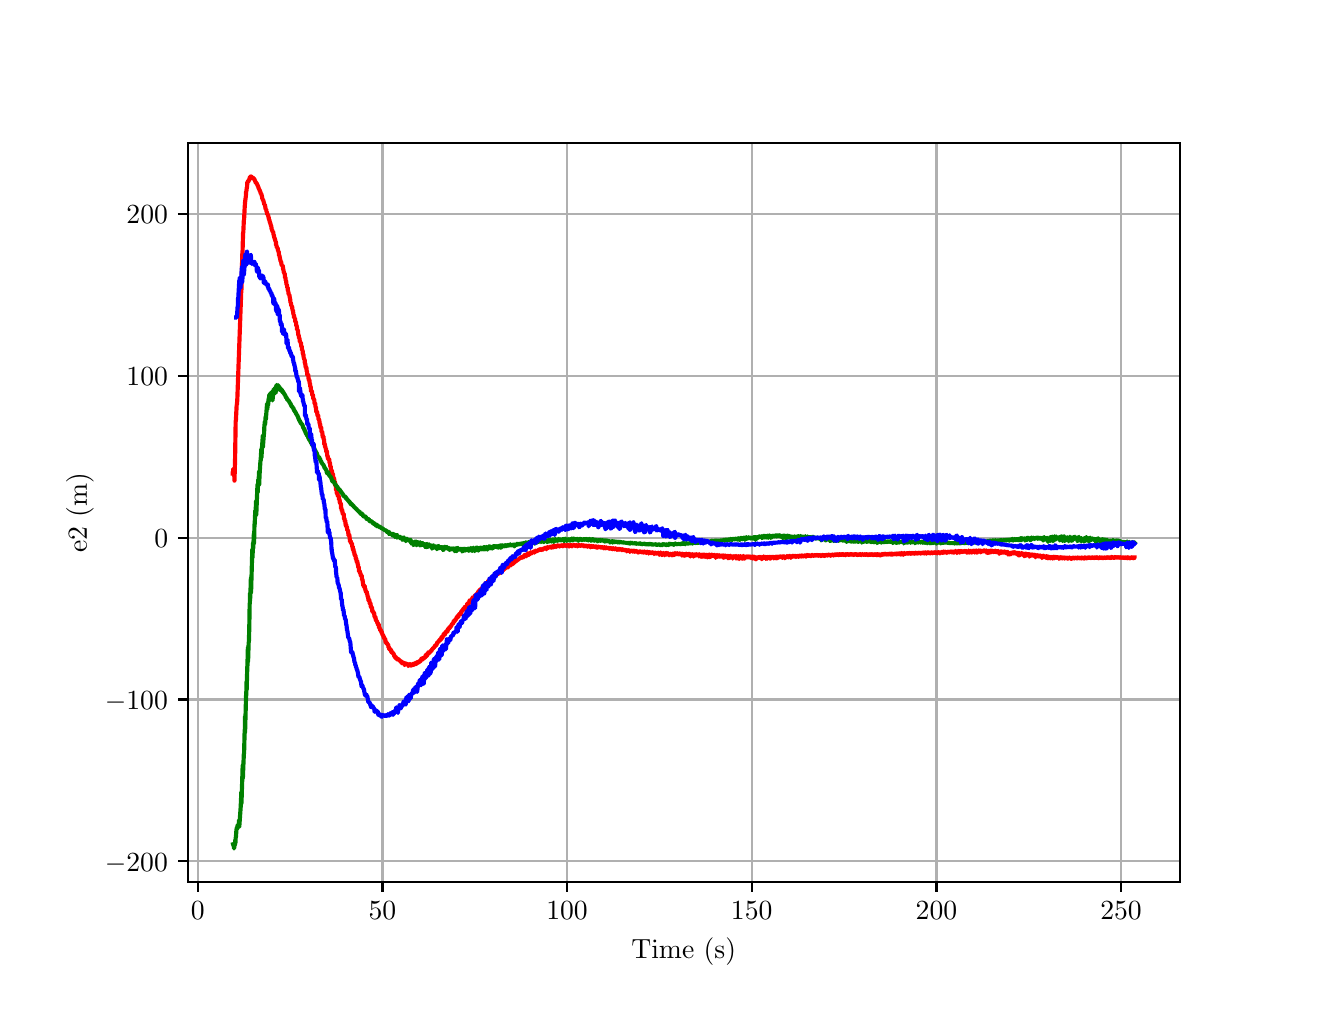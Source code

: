 \begingroup%
\makeatletter%
\begin{pgfpicture}%
\pgfpathrectangle{\pgfpointorigin}{\pgfqpoint{6.4in}{4.8in}}%
\pgfusepath{use as bounding box, clip}%
\begin{pgfscope}%
\pgfsetbuttcap%
\pgfsetmiterjoin%
\definecolor{currentfill}{rgb}{1.0,1.0,1.0}%
\pgfsetfillcolor{currentfill}%
\pgfsetlinewidth{0.0pt}%
\definecolor{currentstroke}{rgb}{1.0,1.0,1.0}%
\pgfsetstrokecolor{currentstroke}%
\pgfsetdash{}{0pt}%
\pgfpathmoveto{\pgfqpoint{0.0in}{0.0in}}%
\pgfpathlineto{\pgfqpoint{6.4in}{0.0in}}%
\pgfpathlineto{\pgfqpoint{6.4in}{4.8in}}%
\pgfpathlineto{\pgfqpoint{0.0in}{4.8in}}%
\pgfpathlineto{\pgfqpoint{0.0in}{0.0in}}%
\pgfpathclose%
\pgfusepath{fill}%
\end{pgfscope}%
\begin{pgfscope}%
\pgfsetbuttcap%
\pgfsetmiterjoin%
\definecolor{currentfill}{rgb}{1.0,1.0,1.0}%
\pgfsetfillcolor{currentfill}%
\pgfsetlinewidth{0.0pt}%
\definecolor{currentstroke}{rgb}{0.0,0.0,0.0}%
\pgfsetstrokecolor{currentstroke}%
\pgfsetstrokeopacity{0.0}%
\pgfsetdash{}{0pt}%
\pgfpathmoveto{\pgfqpoint{0.8in}{0.528in}}%
\pgfpathlineto{\pgfqpoint{5.76in}{0.528in}}%
\pgfpathlineto{\pgfqpoint{5.76in}{4.224in}}%
\pgfpathlineto{\pgfqpoint{0.8in}{4.224in}}%
\pgfpathlineto{\pgfqpoint{0.8in}{0.528in}}%
\pgfpathclose%
\pgfusepath{fill}%
\end{pgfscope}%
\begin{pgfscope}%
\pgfpathrectangle{\pgfqpoint{0.8in}{0.528in}}{\pgfqpoint{4.96in}{3.696in}}%
\pgfusepath{clip}%
\pgfsetrectcap%
\pgfsetroundjoin%
\pgfsetlinewidth{0.803pt}%
\definecolor{currentstroke}{rgb}{0.69,0.69,0.69}%
\pgfsetstrokecolor{currentstroke}%
\pgfsetdash{}{0pt}%
\pgfpathmoveto{\pgfqpoint{0.851in}{0.528in}}%
\pgfpathlineto{\pgfqpoint{0.851in}{4.224in}}%
\pgfusepath{stroke}%
\end{pgfscope}%
\begin{pgfscope}%
\pgfsetbuttcap%
\pgfsetroundjoin%
\definecolor{currentfill}{rgb}{0.0,0.0,0.0}%
\pgfsetfillcolor{currentfill}%
\pgfsetlinewidth{0.803pt}%
\definecolor{currentstroke}{rgb}{0.0,0.0,0.0}%
\pgfsetstrokecolor{currentstroke}%
\pgfsetdash{}{0pt}%
\pgfsys@defobject{currentmarker}{\pgfqpoint{0.0in}{-0.049in}}{\pgfqpoint{0.0in}{0.0in}}{%
\pgfpathmoveto{\pgfqpoint{0.0in}{0.0in}}%
\pgfpathlineto{\pgfqpoint{0.0in}{-0.049in}}%
\pgfusepath{stroke,fill}%
}%
\begin{pgfscope}%
\pgfsys@transformshift{0.851in}{0.528in}%
\pgfsys@useobject{currentmarker}{}%
\end{pgfscope}%
\end{pgfscope}%
\begin{pgfscope}%
\definecolor{textcolor}{rgb}{0.0,0.0,0.0}%
\pgfsetstrokecolor{textcolor}%
\pgfsetfillcolor{textcolor}%
\pgftext[x=0.851in,y=0.431in,,top]{\color{textcolor}\rmfamily\fontsize{10.0}{12.0}\selectfont \(\displaystyle {0}\)}%
\end{pgfscope}%
\begin{pgfscope}%
\pgfpathrectangle{\pgfqpoint{0.8in}{0.528in}}{\pgfqpoint{4.96in}{3.696in}}%
\pgfusepath{clip}%
\pgfsetrectcap%
\pgfsetroundjoin%
\pgfsetlinewidth{0.803pt}%
\definecolor{currentstroke}{rgb}{0.69,0.69,0.69}%
\pgfsetstrokecolor{currentstroke}%
\pgfsetdash{}{0pt}%
\pgfpathmoveto{\pgfqpoint{1.774in}{0.528in}}%
\pgfpathlineto{\pgfqpoint{1.774in}{4.224in}}%
\pgfusepath{stroke}%
\end{pgfscope}%
\begin{pgfscope}%
\pgfsetbuttcap%
\pgfsetroundjoin%
\definecolor{currentfill}{rgb}{0.0,0.0,0.0}%
\pgfsetfillcolor{currentfill}%
\pgfsetlinewidth{0.803pt}%
\definecolor{currentstroke}{rgb}{0.0,0.0,0.0}%
\pgfsetstrokecolor{currentstroke}%
\pgfsetdash{}{0pt}%
\pgfsys@defobject{currentmarker}{\pgfqpoint{0.0in}{-0.049in}}{\pgfqpoint{0.0in}{0.0in}}{%
\pgfpathmoveto{\pgfqpoint{0.0in}{0.0in}}%
\pgfpathlineto{\pgfqpoint{0.0in}{-0.049in}}%
\pgfusepath{stroke,fill}%
}%
\begin{pgfscope}%
\pgfsys@transformshift{1.774in}{0.528in}%
\pgfsys@useobject{currentmarker}{}%
\end{pgfscope}%
\end{pgfscope}%
\begin{pgfscope}%
\definecolor{textcolor}{rgb}{0.0,0.0,0.0}%
\pgfsetstrokecolor{textcolor}%
\pgfsetfillcolor{textcolor}%
\pgftext[x=1.774in,y=0.431in,,top]{\color{textcolor}\rmfamily\fontsize{10.0}{12.0}\selectfont \(\displaystyle {50}\)}%
\end{pgfscope}%
\begin{pgfscope}%
\pgfpathrectangle{\pgfqpoint{0.8in}{0.528in}}{\pgfqpoint{4.96in}{3.696in}}%
\pgfusepath{clip}%
\pgfsetrectcap%
\pgfsetroundjoin%
\pgfsetlinewidth{0.803pt}%
\definecolor{currentstroke}{rgb}{0.69,0.69,0.69}%
\pgfsetstrokecolor{currentstroke}%
\pgfsetdash{}{0pt}%
\pgfpathmoveto{\pgfqpoint{2.697in}{0.528in}}%
\pgfpathlineto{\pgfqpoint{2.697in}{4.224in}}%
\pgfusepath{stroke}%
\end{pgfscope}%
\begin{pgfscope}%
\pgfsetbuttcap%
\pgfsetroundjoin%
\definecolor{currentfill}{rgb}{0.0,0.0,0.0}%
\pgfsetfillcolor{currentfill}%
\pgfsetlinewidth{0.803pt}%
\definecolor{currentstroke}{rgb}{0.0,0.0,0.0}%
\pgfsetstrokecolor{currentstroke}%
\pgfsetdash{}{0pt}%
\pgfsys@defobject{currentmarker}{\pgfqpoint{0.0in}{-0.049in}}{\pgfqpoint{0.0in}{0.0in}}{%
\pgfpathmoveto{\pgfqpoint{0.0in}{0.0in}}%
\pgfpathlineto{\pgfqpoint{0.0in}{-0.049in}}%
\pgfusepath{stroke,fill}%
}%
\begin{pgfscope}%
\pgfsys@transformshift{2.697in}{0.528in}%
\pgfsys@useobject{currentmarker}{}%
\end{pgfscope}%
\end{pgfscope}%
\begin{pgfscope}%
\definecolor{textcolor}{rgb}{0.0,0.0,0.0}%
\pgfsetstrokecolor{textcolor}%
\pgfsetfillcolor{textcolor}%
\pgftext[x=2.697in,y=0.431in,,top]{\color{textcolor}\rmfamily\fontsize{10.0}{12.0}\selectfont \(\displaystyle {100}\)}%
\end{pgfscope}%
\begin{pgfscope}%
\pgfpathrectangle{\pgfqpoint{0.8in}{0.528in}}{\pgfqpoint{4.96in}{3.696in}}%
\pgfusepath{clip}%
\pgfsetrectcap%
\pgfsetroundjoin%
\pgfsetlinewidth{0.803pt}%
\definecolor{currentstroke}{rgb}{0.69,0.69,0.69}%
\pgfsetstrokecolor{currentstroke}%
\pgfsetdash{}{0pt}%
\pgfpathmoveto{\pgfqpoint{3.62in}{0.528in}}%
\pgfpathlineto{\pgfqpoint{3.62in}{4.224in}}%
\pgfusepath{stroke}%
\end{pgfscope}%
\begin{pgfscope}%
\pgfsetbuttcap%
\pgfsetroundjoin%
\definecolor{currentfill}{rgb}{0.0,0.0,0.0}%
\pgfsetfillcolor{currentfill}%
\pgfsetlinewidth{0.803pt}%
\definecolor{currentstroke}{rgb}{0.0,0.0,0.0}%
\pgfsetstrokecolor{currentstroke}%
\pgfsetdash{}{0pt}%
\pgfsys@defobject{currentmarker}{\pgfqpoint{0.0in}{-0.049in}}{\pgfqpoint{0.0in}{0.0in}}{%
\pgfpathmoveto{\pgfqpoint{0.0in}{0.0in}}%
\pgfpathlineto{\pgfqpoint{0.0in}{-0.049in}}%
\pgfusepath{stroke,fill}%
}%
\begin{pgfscope}%
\pgfsys@transformshift{3.62in}{0.528in}%
\pgfsys@useobject{currentmarker}{}%
\end{pgfscope}%
\end{pgfscope}%
\begin{pgfscope}%
\definecolor{textcolor}{rgb}{0.0,0.0,0.0}%
\pgfsetstrokecolor{textcolor}%
\pgfsetfillcolor{textcolor}%
\pgftext[x=3.62in,y=0.431in,,top]{\color{textcolor}\rmfamily\fontsize{10.0}{12.0}\selectfont \(\displaystyle {150}\)}%
\end{pgfscope}%
\begin{pgfscope}%
\pgfpathrectangle{\pgfqpoint{0.8in}{0.528in}}{\pgfqpoint{4.96in}{3.696in}}%
\pgfusepath{clip}%
\pgfsetrectcap%
\pgfsetroundjoin%
\pgfsetlinewidth{0.803pt}%
\definecolor{currentstroke}{rgb}{0.69,0.69,0.69}%
\pgfsetstrokecolor{currentstroke}%
\pgfsetdash{}{0pt}%
\pgfpathmoveto{\pgfqpoint{4.544in}{0.528in}}%
\pgfpathlineto{\pgfqpoint{4.544in}{4.224in}}%
\pgfusepath{stroke}%
\end{pgfscope}%
\begin{pgfscope}%
\pgfsetbuttcap%
\pgfsetroundjoin%
\definecolor{currentfill}{rgb}{0.0,0.0,0.0}%
\pgfsetfillcolor{currentfill}%
\pgfsetlinewidth{0.803pt}%
\definecolor{currentstroke}{rgb}{0.0,0.0,0.0}%
\pgfsetstrokecolor{currentstroke}%
\pgfsetdash{}{0pt}%
\pgfsys@defobject{currentmarker}{\pgfqpoint{0.0in}{-0.049in}}{\pgfqpoint{0.0in}{0.0in}}{%
\pgfpathmoveto{\pgfqpoint{0.0in}{0.0in}}%
\pgfpathlineto{\pgfqpoint{0.0in}{-0.049in}}%
\pgfusepath{stroke,fill}%
}%
\begin{pgfscope}%
\pgfsys@transformshift{4.544in}{0.528in}%
\pgfsys@useobject{currentmarker}{}%
\end{pgfscope}%
\end{pgfscope}%
\begin{pgfscope}%
\definecolor{textcolor}{rgb}{0.0,0.0,0.0}%
\pgfsetstrokecolor{textcolor}%
\pgfsetfillcolor{textcolor}%
\pgftext[x=4.544in,y=0.431in,,top]{\color{textcolor}\rmfamily\fontsize{10.0}{12.0}\selectfont \(\displaystyle {200}\)}%
\end{pgfscope}%
\begin{pgfscope}%
\pgfpathrectangle{\pgfqpoint{0.8in}{0.528in}}{\pgfqpoint{4.96in}{3.696in}}%
\pgfusepath{clip}%
\pgfsetrectcap%
\pgfsetroundjoin%
\pgfsetlinewidth{0.803pt}%
\definecolor{currentstroke}{rgb}{0.69,0.69,0.69}%
\pgfsetstrokecolor{currentstroke}%
\pgfsetdash{}{0pt}%
\pgfpathmoveto{\pgfqpoint{5.467in}{0.528in}}%
\pgfpathlineto{\pgfqpoint{5.467in}{4.224in}}%
\pgfusepath{stroke}%
\end{pgfscope}%
\begin{pgfscope}%
\pgfsetbuttcap%
\pgfsetroundjoin%
\definecolor{currentfill}{rgb}{0.0,0.0,0.0}%
\pgfsetfillcolor{currentfill}%
\pgfsetlinewidth{0.803pt}%
\definecolor{currentstroke}{rgb}{0.0,0.0,0.0}%
\pgfsetstrokecolor{currentstroke}%
\pgfsetdash{}{0pt}%
\pgfsys@defobject{currentmarker}{\pgfqpoint{0.0in}{-0.049in}}{\pgfqpoint{0.0in}{0.0in}}{%
\pgfpathmoveto{\pgfqpoint{0.0in}{0.0in}}%
\pgfpathlineto{\pgfqpoint{0.0in}{-0.049in}}%
\pgfusepath{stroke,fill}%
}%
\begin{pgfscope}%
\pgfsys@transformshift{5.467in}{0.528in}%
\pgfsys@useobject{currentmarker}{}%
\end{pgfscope}%
\end{pgfscope}%
\begin{pgfscope}%
\definecolor{textcolor}{rgb}{0.0,0.0,0.0}%
\pgfsetstrokecolor{textcolor}%
\pgfsetfillcolor{textcolor}%
\pgftext[x=5.467in,y=0.431in,,top]{\color{textcolor}\rmfamily\fontsize{10.0}{12.0}\selectfont \(\displaystyle {250}\)}%
\end{pgfscope}%
\begin{pgfscope}%
\definecolor{textcolor}{rgb}{0.0,0.0,0.0}%
\pgfsetstrokecolor{textcolor}%
\pgfsetfillcolor{textcolor}%
\pgftext[x=3.28in,y=0.252in,,top]{\color{textcolor}\rmfamily\fontsize{10.0}{12.0}\selectfont Time (s)}%
\end{pgfscope}%
\begin{pgfscope}%
\pgfpathrectangle{\pgfqpoint{0.8in}{0.528in}}{\pgfqpoint{4.96in}{3.696in}}%
\pgfusepath{clip}%
\pgfsetrectcap%
\pgfsetroundjoin%
\pgfsetlinewidth{0.803pt}%
\definecolor{currentstroke}{rgb}{0.69,0.69,0.69}%
\pgfsetstrokecolor{currentstroke}%
\pgfsetdash{}{0pt}%
\pgfpathmoveto{\pgfqpoint{0.8in}{0.632in}}%
\pgfpathlineto{\pgfqpoint{5.76in}{0.632in}}%
\pgfusepath{stroke}%
\end{pgfscope}%
\begin{pgfscope}%
\pgfsetbuttcap%
\pgfsetroundjoin%
\definecolor{currentfill}{rgb}{0.0,0.0,0.0}%
\pgfsetfillcolor{currentfill}%
\pgfsetlinewidth{0.803pt}%
\definecolor{currentstroke}{rgb}{0.0,0.0,0.0}%
\pgfsetstrokecolor{currentstroke}%
\pgfsetdash{}{0pt}%
\pgfsys@defobject{currentmarker}{\pgfqpoint{-0.049in}{0.0in}}{\pgfqpoint{-0.0in}{0.0in}}{%
\pgfpathmoveto{\pgfqpoint{-0.0in}{0.0in}}%
\pgfpathlineto{\pgfqpoint{-0.049in}{0.0in}}%
\pgfusepath{stroke,fill}%
}%
\begin{pgfscope}%
\pgfsys@transformshift{0.8in}{0.632in}%
\pgfsys@useobject{currentmarker}{}%
\end{pgfscope}%
\end{pgfscope}%
\begin{pgfscope}%
\definecolor{textcolor}{rgb}{0.0,0.0,0.0}%
\pgfsetstrokecolor{textcolor}%
\pgfsetfillcolor{textcolor}%
\pgftext[x=0.386in, y=0.583in, left, base]{\color{textcolor}\rmfamily\fontsize{10.0}{12.0}\selectfont \(\displaystyle {\ensuremath{-}200}\)}%
\end{pgfscope}%
\begin{pgfscope}%
\pgfpathrectangle{\pgfqpoint{0.8in}{0.528in}}{\pgfqpoint{4.96in}{3.696in}}%
\pgfusepath{clip}%
\pgfsetrectcap%
\pgfsetroundjoin%
\pgfsetlinewidth{0.803pt}%
\definecolor{currentstroke}{rgb}{0.69,0.69,0.69}%
\pgfsetstrokecolor{currentstroke}%
\pgfsetdash{}{0pt}%
\pgfpathmoveto{\pgfqpoint{0.8in}{1.441in}}%
\pgfpathlineto{\pgfqpoint{5.76in}{1.441in}}%
\pgfusepath{stroke}%
\end{pgfscope}%
\begin{pgfscope}%
\pgfsetbuttcap%
\pgfsetroundjoin%
\definecolor{currentfill}{rgb}{0.0,0.0,0.0}%
\pgfsetfillcolor{currentfill}%
\pgfsetlinewidth{0.803pt}%
\definecolor{currentstroke}{rgb}{0.0,0.0,0.0}%
\pgfsetstrokecolor{currentstroke}%
\pgfsetdash{}{0pt}%
\pgfsys@defobject{currentmarker}{\pgfqpoint{-0.049in}{0.0in}}{\pgfqpoint{-0.0in}{0.0in}}{%
\pgfpathmoveto{\pgfqpoint{-0.0in}{0.0in}}%
\pgfpathlineto{\pgfqpoint{-0.049in}{0.0in}}%
\pgfusepath{stroke,fill}%
}%
\begin{pgfscope}%
\pgfsys@transformshift{0.8in}{1.441in}%
\pgfsys@useobject{currentmarker}{}%
\end{pgfscope}%
\end{pgfscope}%
\begin{pgfscope}%
\definecolor{textcolor}{rgb}{0.0,0.0,0.0}%
\pgfsetstrokecolor{textcolor}%
\pgfsetfillcolor{textcolor}%
\pgftext[x=0.386in, y=1.393in, left, base]{\color{textcolor}\rmfamily\fontsize{10.0}{12.0}\selectfont \(\displaystyle {\ensuremath{-}100}\)}%
\end{pgfscope}%
\begin{pgfscope}%
\pgfpathrectangle{\pgfqpoint{0.8in}{0.528in}}{\pgfqpoint{4.96in}{3.696in}}%
\pgfusepath{clip}%
\pgfsetrectcap%
\pgfsetroundjoin%
\pgfsetlinewidth{0.803pt}%
\definecolor{currentstroke}{rgb}{0.69,0.69,0.69}%
\pgfsetstrokecolor{currentstroke}%
\pgfsetdash{}{0pt}%
\pgfpathmoveto{\pgfqpoint{0.8in}{2.25in}}%
\pgfpathlineto{\pgfqpoint{5.76in}{2.25in}}%
\pgfusepath{stroke}%
\end{pgfscope}%
\begin{pgfscope}%
\pgfsetbuttcap%
\pgfsetroundjoin%
\definecolor{currentfill}{rgb}{0.0,0.0,0.0}%
\pgfsetfillcolor{currentfill}%
\pgfsetlinewidth{0.803pt}%
\definecolor{currentstroke}{rgb}{0.0,0.0,0.0}%
\pgfsetstrokecolor{currentstroke}%
\pgfsetdash{}{0pt}%
\pgfsys@defobject{currentmarker}{\pgfqpoint{-0.049in}{0.0in}}{\pgfqpoint{-0.0in}{0.0in}}{%
\pgfpathmoveto{\pgfqpoint{-0.0in}{0.0in}}%
\pgfpathlineto{\pgfqpoint{-0.049in}{0.0in}}%
\pgfusepath{stroke,fill}%
}%
\begin{pgfscope}%
\pgfsys@transformshift{0.8in}{2.25in}%
\pgfsys@useobject{currentmarker}{}%
\end{pgfscope}%
\end{pgfscope}%
\begin{pgfscope}%
\definecolor{textcolor}{rgb}{0.0,0.0,0.0}%
\pgfsetstrokecolor{textcolor}%
\pgfsetfillcolor{textcolor}%
\pgftext[x=0.633in, y=2.202in, left, base]{\color{textcolor}\rmfamily\fontsize{10.0}{12.0}\selectfont \(\displaystyle {0}\)}%
\end{pgfscope}%
\begin{pgfscope}%
\pgfpathrectangle{\pgfqpoint{0.8in}{0.528in}}{\pgfqpoint{4.96in}{3.696in}}%
\pgfusepath{clip}%
\pgfsetrectcap%
\pgfsetroundjoin%
\pgfsetlinewidth{0.803pt}%
\definecolor{currentstroke}{rgb}{0.69,0.69,0.69}%
\pgfsetstrokecolor{currentstroke}%
\pgfsetdash{}{0pt}%
\pgfpathmoveto{\pgfqpoint{0.8in}{3.059in}}%
\pgfpathlineto{\pgfqpoint{5.76in}{3.059in}}%
\pgfusepath{stroke}%
\end{pgfscope}%
\begin{pgfscope}%
\pgfsetbuttcap%
\pgfsetroundjoin%
\definecolor{currentfill}{rgb}{0.0,0.0,0.0}%
\pgfsetfillcolor{currentfill}%
\pgfsetlinewidth{0.803pt}%
\definecolor{currentstroke}{rgb}{0.0,0.0,0.0}%
\pgfsetstrokecolor{currentstroke}%
\pgfsetdash{}{0pt}%
\pgfsys@defobject{currentmarker}{\pgfqpoint{-0.049in}{0.0in}}{\pgfqpoint{-0.0in}{0.0in}}{%
\pgfpathmoveto{\pgfqpoint{-0.0in}{0.0in}}%
\pgfpathlineto{\pgfqpoint{-0.049in}{0.0in}}%
\pgfusepath{stroke,fill}%
}%
\begin{pgfscope}%
\pgfsys@transformshift{0.8in}{3.059in}%
\pgfsys@useobject{currentmarker}{}%
\end{pgfscope}%
\end{pgfscope}%
\begin{pgfscope}%
\definecolor{textcolor}{rgb}{0.0,0.0,0.0}%
\pgfsetstrokecolor{textcolor}%
\pgfsetfillcolor{textcolor}%
\pgftext[x=0.494in, y=3.011in, left, base]{\color{textcolor}\rmfamily\fontsize{10.0}{12.0}\selectfont \(\displaystyle {100}\)}%
\end{pgfscope}%
\begin{pgfscope}%
\pgfpathrectangle{\pgfqpoint{0.8in}{0.528in}}{\pgfqpoint{4.96in}{3.696in}}%
\pgfusepath{clip}%
\pgfsetrectcap%
\pgfsetroundjoin%
\pgfsetlinewidth{0.803pt}%
\definecolor{currentstroke}{rgb}{0.69,0.69,0.69}%
\pgfsetstrokecolor{currentstroke}%
\pgfsetdash{}{0pt}%
\pgfpathmoveto{\pgfqpoint{0.8in}{3.869in}}%
\pgfpathlineto{\pgfqpoint{5.76in}{3.869in}}%
\pgfusepath{stroke}%
\end{pgfscope}%
\begin{pgfscope}%
\pgfsetbuttcap%
\pgfsetroundjoin%
\definecolor{currentfill}{rgb}{0.0,0.0,0.0}%
\pgfsetfillcolor{currentfill}%
\pgfsetlinewidth{0.803pt}%
\definecolor{currentstroke}{rgb}{0.0,0.0,0.0}%
\pgfsetstrokecolor{currentstroke}%
\pgfsetdash{}{0pt}%
\pgfsys@defobject{currentmarker}{\pgfqpoint{-0.049in}{0.0in}}{\pgfqpoint{-0.0in}{0.0in}}{%
\pgfpathmoveto{\pgfqpoint{-0.0in}{0.0in}}%
\pgfpathlineto{\pgfqpoint{-0.049in}{0.0in}}%
\pgfusepath{stroke,fill}%
}%
\begin{pgfscope}%
\pgfsys@transformshift{0.8in}{3.869in}%
\pgfsys@useobject{currentmarker}{}%
\end{pgfscope}%
\end{pgfscope}%
\begin{pgfscope}%
\definecolor{textcolor}{rgb}{0.0,0.0,0.0}%
\pgfsetstrokecolor{textcolor}%
\pgfsetfillcolor{textcolor}%
\pgftext[x=0.494in, y=3.82in, left, base]{\color{textcolor}\rmfamily\fontsize{10.0}{12.0}\selectfont \(\displaystyle {200}\)}%
\end{pgfscope}%
\begin{pgfscope}%
\definecolor{textcolor}{rgb}{0.0,0.0,0.0}%
\pgfsetstrokecolor{textcolor}%
\pgfsetfillcolor{textcolor}%
\pgftext[x=0.331in,y=2.376in,,bottom,rotate=90.0]{\color{textcolor}\rmfamily\fontsize{10.0}{12.0}\selectfont e2 (m)}%
\end{pgfscope}%
\begin{pgfscope}%
\pgfpathrectangle{\pgfqpoint{0.8in}{0.528in}}{\pgfqpoint{4.96in}{3.696in}}%
\pgfusepath{clip}%
\pgfsetrectcap%
\pgfsetroundjoin%
\pgfsetlinewidth{1.506pt}%
\definecolor{currentstroke}{rgb}{1.0,0.0,0.0}%
\pgfsetstrokecolor{currentstroke}%
\pgfsetdash{}{0pt}%
\pgfpathmoveto{\pgfqpoint{1.025in}{2.571in}}%
\pgfpathlineto{\pgfqpoint{1.027in}{2.571in}}%
\pgfpathlineto{\pgfqpoint{1.028in}{2.595in}}%
\pgfpathlineto{\pgfqpoint{1.03in}{2.567in}}%
\pgfpathlineto{\pgfqpoint{1.031in}{2.567in}}%
\pgfpathlineto{\pgfqpoint{1.032in}{2.591in}}%
\pgfpathlineto{\pgfqpoint{1.034in}{2.535in}}%
\pgfpathlineto{\pgfqpoint{1.037in}{2.643in}}%
\pgfpathlineto{\pgfqpoint{1.04in}{2.834in}}%
\pgfpathlineto{\pgfqpoint{1.041in}{2.834in}}%
\pgfpathlineto{\pgfqpoint{1.045in}{2.914in}}%
\pgfpathlineto{\pgfqpoint{1.046in}{2.914in}}%
\pgfpathlineto{\pgfqpoint{1.048in}{2.937in}}%
\pgfpathlineto{\pgfqpoint{1.048in}{2.937in}}%
\pgfpathlineto{\pgfqpoint{1.068in}{3.489in}}%
\pgfpathlineto{\pgfqpoint{1.069in}{3.49in}}%
\pgfpathlineto{\pgfqpoint{1.073in}{3.669in}}%
\pgfpathlineto{\pgfqpoint{1.074in}{3.668in}}%
\pgfpathlineto{\pgfqpoint{1.077in}{3.774in}}%
\pgfpathlineto{\pgfqpoint{1.078in}{3.774in}}%
\pgfpathlineto{\pgfqpoint{1.081in}{3.84in}}%
\pgfpathlineto{\pgfqpoint{1.082in}{3.84in}}%
\pgfpathlineto{\pgfqpoint{1.085in}{3.901in}}%
\pgfpathlineto{\pgfqpoint{1.085in}{3.901in}}%
\pgfpathlineto{\pgfqpoint{1.087in}{3.928in}}%
\pgfpathlineto{\pgfqpoint{1.09in}{3.951in}}%
\pgfpathlineto{\pgfqpoint{1.091in}{3.957in}}%
\pgfpathlineto{\pgfqpoint{1.092in}{3.98in}}%
\pgfpathlineto{\pgfqpoint{1.093in}{3.979in}}%
\pgfpathlineto{\pgfqpoint{1.096in}{4.003in}}%
\pgfpathlineto{\pgfqpoint{1.097in}{4.003in}}%
\pgfpathlineto{\pgfqpoint{1.098in}{4.027in}}%
\pgfpathlineto{\pgfqpoint{1.1in}{4.026in}}%
\pgfpathlineto{\pgfqpoint{1.101in}{4.033in}}%
\pgfpathlineto{\pgfqpoint{1.102in}{4.032in}}%
\pgfpathlineto{\pgfqpoint{1.104in}{4.031in}}%
\pgfpathlineto{\pgfqpoint{1.106in}{4.039in}}%
\pgfpathlineto{\pgfqpoint{1.108in}{4.038in}}%
\pgfpathlineto{\pgfqpoint{1.11in}{4.05in}}%
\pgfpathlineto{\pgfqpoint{1.111in}{4.049in}}%
\pgfpathlineto{\pgfqpoint{1.112in}{4.055in}}%
\pgfpathlineto{\pgfqpoint{1.113in}{4.053in}}%
\pgfpathlineto{\pgfqpoint{1.115in}{4.052in}}%
\pgfpathlineto{\pgfqpoint{1.116in}{4.056in}}%
\pgfpathlineto{\pgfqpoint{1.117in}{4.056in}}%
\pgfpathlineto{\pgfqpoint{1.123in}{4.05in}}%
\pgfpathlineto{\pgfqpoint{1.125in}{4.047in}}%
\pgfpathlineto{\pgfqpoint{1.126in}{4.047in}}%
\pgfpathlineto{\pgfqpoint{1.127in}{4.05in}}%
\pgfpathlineto{\pgfqpoint{1.129in}{4.047in}}%
\pgfpathlineto{\pgfqpoint{1.131in}{4.046in}}%
\pgfpathlineto{\pgfqpoint{1.133in}{4.042in}}%
\pgfpathlineto{\pgfqpoint{1.134in}{4.041in}}%
\pgfpathlineto{\pgfqpoint{1.137in}{4.033in}}%
\pgfpathlineto{\pgfqpoint{1.138in}{4.033in}}%
\pgfpathlineto{\pgfqpoint{1.14in}{4.025in}}%
\pgfpathlineto{\pgfqpoint{1.145in}{4.023in}}%
\pgfpathlineto{\pgfqpoint{1.147in}{4.015in}}%
\pgfpathlineto{\pgfqpoint{1.149in}{4.014in}}%
\pgfpathlineto{\pgfqpoint{1.152in}{4.005in}}%
\pgfpathlineto{\pgfqpoint{1.153in}{4.005in}}%
\pgfpathlineto{\pgfqpoint{1.155in}{3.996in}}%
\pgfpathlineto{\pgfqpoint{1.156in}{3.996in}}%
\pgfpathlineto{\pgfqpoint{1.157in}{3.991in}}%
\pgfpathlineto{\pgfqpoint{1.159in}{3.99in}}%
\pgfpathlineto{\pgfqpoint{1.162in}{3.981in}}%
\pgfpathlineto{\pgfqpoint{1.163in}{3.981in}}%
\pgfpathlineto{\pgfqpoint{1.165in}{3.971in}}%
\pgfpathlineto{\pgfqpoint{1.168in}{3.97in}}%
\pgfpathlineto{\pgfqpoint{1.17in}{3.96in}}%
\pgfpathlineto{\pgfqpoint{1.171in}{3.96in}}%
\pgfpathlineto{\pgfqpoint{1.173in}{3.946in}}%
\pgfpathlineto{\pgfqpoint{1.174in}{3.945in}}%
\pgfpathlineto{\pgfqpoint{1.176in}{3.938in}}%
\pgfpathlineto{\pgfqpoint{1.178in}{3.938in}}%
\pgfpathlineto{\pgfqpoint{1.18in}{3.927in}}%
\pgfpathlineto{\pgfqpoint{1.181in}{3.927in}}%
\pgfpathlineto{\pgfqpoint{1.183in}{3.916in}}%
\pgfpathlineto{\pgfqpoint{1.186in}{3.915in}}%
\pgfpathlineto{\pgfqpoint{1.19in}{3.892in}}%
\pgfpathlineto{\pgfqpoint{1.193in}{3.891in}}%
\pgfpathlineto{\pgfqpoint{1.194in}{3.879in}}%
\pgfpathlineto{\pgfqpoint{1.196in}{3.879in}}%
\pgfpathlineto{\pgfqpoint{1.198in}{3.866in}}%
\pgfpathlineto{\pgfqpoint{1.201in}{3.866in}}%
\pgfpathlineto{\pgfqpoint{1.202in}{3.862in}}%
\pgfpathlineto{\pgfqpoint{1.204in}{3.853in}}%
\pgfpathlineto{\pgfqpoint{1.205in}{3.853in}}%
\pgfpathlineto{\pgfqpoint{1.205in}{3.849in}}%
\pgfpathlineto{\pgfqpoint{1.207in}{3.84in}}%
\pgfpathlineto{\pgfqpoint{1.208in}{3.839in}}%
\pgfpathlineto{\pgfqpoint{1.209in}{3.836in}}%
\pgfpathlineto{\pgfqpoint{1.211in}{3.826in}}%
\pgfpathlineto{\pgfqpoint{1.212in}{3.826in}}%
\pgfpathlineto{\pgfqpoint{1.217in}{3.808in}}%
\pgfpathlineto{\pgfqpoint{1.218in}{3.808in}}%
\pgfpathlineto{\pgfqpoint{1.22in}{3.791in}}%
\pgfpathlineto{\pgfqpoint{1.222in}{3.79in}}%
\pgfpathlineto{\pgfqpoint{1.224in}{3.78in}}%
\pgfpathlineto{\pgfqpoint{1.227in}{3.779in}}%
\pgfpathlineto{\pgfqpoint{1.228in}{3.776in}}%
\pgfpathlineto{\pgfqpoint{1.229in}{3.765in}}%
\pgfpathlineto{\pgfqpoint{1.23in}{3.765in}}%
\pgfpathlineto{\pgfqpoint{1.231in}{3.761in}}%
\pgfpathlineto{\pgfqpoint{1.233in}{3.75in}}%
\pgfpathlineto{\pgfqpoint{1.234in}{3.75in}}%
\pgfpathlineto{\pgfqpoint{1.236in}{3.742in}}%
\pgfpathlineto{\pgfqpoint{1.237in}{3.742in}}%
\pgfpathlineto{\pgfqpoint{1.239in}{3.731in}}%
\pgfpathlineto{\pgfqpoint{1.241in}{3.731in}}%
\pgfpathlineto{\pgfqpoint{1.242in}{3.712in}}%
\pgfpathlineto{\pgfqpoint{1.244in}{3.712in}}%
\pgfpathlineto{\pgfqpoint{1.246in}{3.7in}}%
\pgfpathlineto{\pgfqpoint{1.249in}{3.7in}}%
\pgfpathlineto{\pgfqpoint{1.25in}{3.696in}}%
\pgfpathlineto{\pgfqpoint{1.252in}{3.684in}}%
\pgfpathlineto{\pgfqpoint{1.253in}{3.684in}}%
\pgfpathlineto{\pgfqpoint{1.254in}{3.68in}}%
\pgfpathlineto{\pgfqpoint{1.255in}{3.68in}}%
\pgfpathlineto{\pgfqpoint{1.257in}{3.661in}}%
\pgfpathlineto{\pgfqpoint{1.259in}{3.66in}}%
\pgfpathlineto{\pgfqpoint{1.261in}{3.648in}}%
\pgfpathlineto{\pgfqpoint{1.265in}{3.631in}}%
\pgfpathlineto{\pgfqpoint{1.267in}{3.631in}}%
\pgfpathlineto{\pgfqpoint{1.27in}{3.611in}}%
\pgfpathlineto{\pgfqpoint{1.275in}{3.61in}}%
\pgfpathlineto{\pgfqpoint{1.276in}{3.606in}}%
\pgfpathlineto{\pgfqpoint{1.277in}{3.593in}}%
\pgfpathlineto{\pgfqpoint{1.278in}{3.592in}}%
\pgfpathlineto{\pgfqpoint{1.279in}{3.588in}}%
\pgfpathlineto{\pgfqpoint{1.281in}{3.575in}}%
\pgfpathlineto{\pgfqpoint{1.282in}{3.575in}}%
\pgfpathlineto{\pgfqpoint{1.284in}{3.571in}}%
\pgfpathlineto{\pgfqpoint{1.285in}{3.571in}}%
\pgfpathlineto{\pgfqpoint{1.287in}{3.55in}}%
\pgfpathlineto{\pgfqpoint{1.289in}{3.55in}}%
\pgfpathlineto{\pgfqpoint{1.29in}{3.536in}}%
\pgfpathlineto{\pgfqpoint{1.292in}{3.536in}}%
\pgfpathlineto{\pgfqpoint{1.294in}{3.515in}}%
\pgfpathlineto{\pgfqpoint{1.296in}{3.515in}}%
\pgfpathlineto{\pgfqpoint{1.298in}{3.501in}}%
\pgfpathlineto{\pgfqpoint{1.3in}{3.501in}}%
\pgfpathlineto{\pgfqpoint{1.301in}{3.483in}}%
\pgfpathlineto{\pgfqpoint{1.303in}{3.483in}}%
\pgfpathlineto{\pgfqpoint{1.305in}{3.465in}}%
\pgfpathlineto{\pgfqpoint{1.308in}{3.465in}}%
\pgfpathlineto{\pgfqpoint{1.309in}{3.461in}}%
\pgfpathlineto{\pgfqpoint{1.311in}{3.447in}}%
\pgfpathlineto{\pgfqpoint{1.312in}{3.447in}}%
\pgfpathlineto{\pgfqpoint{1.314in}{3.425in}}%
\pgfpathlineto{\pgfqpoint{1.316in}{3.425in}}%
\pgfpathlineto{\pgfqpoint{1.318in}{3.41in}}%
\pgfpathlineto{\pgfqpoint{1.319in}{3.41in}}%
\pgfpathlineto{\pgfqpoint{1.321in}{3.406in}}%
\pgfpathlineto{\pgfqpoint{1.322in}{3.407in}}%
\pgfpathlineto{\pgfqpoint{1.324in}{3.388in}}%
\pgfpathlineto{\pgfqpoint{1.326in}{3.388in}}%
\pgfpathlineto{\pgfqpoint{1.329in}{3.365in}}%
\pgfpathlineto{\pgfqpoint{1.331in}{3.365in}}%
\pgfpathlineto{\pgfqpoint{1.332in}{3.35in}}%
\pgfpathlineto{\pgfqpoint{1.333in}{3.35in}}%
\pgfpathlineto{\pgfqpoint{1.334in}{3.35in}}%
\pgfpathlineto{\pgfqpoint{1.336in}{3.347in}}%
\pgfpathlineto{\pgfqpoint{1.337in}{3.347in}}%
\pgfpathlineto{\pgfqpoint{1.338in}{3.328in}}%
\pgfpathlineto{\pgfqpoint{1.341in}{3.328in}}%
\pgfpathlineto{\pgfqpoint{1.342in}{3.324in}}%
\pgfpathlineto{\pgfqpoint{1.343in}{3.309in}}%
\pgfpathlineto{\pgfqpoint{1.344in}{3.309in}}%
\pgfpathlineto{\pgfqpoint{1.345in}{3.309in}}%
\pgfpathlineto{\pgfqpoint{1.346in}{3.305in}}%
\pgfpathlineto{\pgfqpoint{1.347in}{3.29in}}%
\pgfpathlineto{\pgfqpoint{1.348in}{3.29in}}%
\pgfpathlineto{\pgfqpoint{1.349in}{3.29in}}%
\pgfpathlineto{\pgfqpoint{1.35in}{3.287in}}%
\pgfpathlineto{\pgfqpoint{1.351in}{3.287in}}%
\pgfpathlineto{\pgfqpoint{1.353in}{3.263in}}%
\pgfpathlineto{\pgfqpoint{1.355in}{3.263in}}%
\pgfpathlineto{\pgfqpoint{1.357in}{3.248in}}%
\pgfpathlineto{\pgfqpoint{1.359in}{3.248in}}%
\pgfpathlineto{\pgfqpoint{1.361in}{3.229in}}%
\pgfpathlineto{\pgfqpoint{1.363in}{3.229in}}%
\pgfpathlineto{\pgfqpoint{1.364in}{3.225in}}%
\pgfpathlineto{\pgfqpoint{1.365in}{3.226in}}%
\pgfpathlineto{\pgfqpoint{1.366in}{3.226in}}%
\pgfpathlineto{\pgfqpoint{1.368in}{3.206in}}%
\pgfpathlineto{\pgfqpoint{1.37in}{3.207in}}%
\pgfpathlineto{\pgfqpoint{1.372in}{3.187in}}%
\pgfpathlineto{\pgfqpoint{1.374in}{3.187in}}%
\pgfpathlineto{\pgfqpoint{1.375in}{3.183in}}%
\pgfpathlineto{\pgfqpoint{1.376in}{3.167in}}%
\pgfpathlineto{\pgfqpoint{1.377in}{3.168in}}%
\pgfpathlineto{\pgfqpoint{1.378in}{3.168in}}%
\pgfpathlineto{\pgfqpoint{1.379in}{3.164in}}%
\pgfpathlineto{\pgfqpoint{1.38in}{3.148in}}%
\pgfpathlineto{\pgfqpoint{1.381in}{3.148in}}%
\pgfpathlineto{\pgfqpoint{1.382in}{3.148in}}%
\pgfpathlineto{\pgfqpoint{1.383in}{3.14in}}%
\pgfpathlineto{\pgfqpoint{1.384in}{3.14in}}%
\pgfpathlineto{\pgfqpoint{1.385in}{3.14in}}%
\pgfpathlineto{\pgfqpoint{1.386in}{3.12in}}%
\pgfpathlineto{\pgfqpoint{1.388in}{3.121in}}%
\pgfpathlineto{\pgfqpoint{1.39in}{3.101in}}%
\pgfpathlineto{\pgfqpoint{1.393in}{3.102in}}%
\pgfpathlineto{\pgfqpoint{1.394in}{3.097in}}%
\pgfpathlineto{\pgfqpoint{1.395in}{3.081in}}%
\pgfpathlineto{\pgfqpoint{1.396in}{3.082in}}%
\pgfpathlineto{\pgfqpoint{1.397in}{3.082in}}%
\pgfpathlineto{\pgfqpoint{1.397in}{3.078in}}%
\pgfpathlineto{\pgfqpoint{1.398in}{3.062in}}%
\pgfpathlineto{\pgfqpoint{1.399in}{3.062in}}%
\pgfpathlineto{\pgfqpoint{1.403in}{3.064in}}%
\pgfpathlineto{\pgfqpoint{1.405in}{3.039in}}%
\pgfpathlineto{\pgfqpoint{1.408in}{3.04in}}%
\pgfpathlineto{\pgfqpoint{1.409in}{3.035in}}%
\pgfpathlineto{\pgfqpoint{1.41in}{3.02in}}%
\pgfpathlineto{\pgfqpoint{1.41in}{3.02in}}%
\pgfpathlineto{\pgfqpoint{1.412in}{3.021in}}%
\pgfpathlineto{\pgfqpoint{1.413in}{3.005in}}%
\pgfpathlineto{\pgfqpoint{1.414in}{3.005in}}%
\pgfpathlineto{\pgfqpoint{1.415in}{3.005in}}%
\pgfpathlineto{\pgfqpoint{1.417in}{2.981in}}%
\pgfpathlineto{\pgfqpoint{1.418in}{2.981in}}%
\pgfpathlineto{\pgfqpoint{1.421in}{2.983in}}%
\pgfpathlineto{\pgfqpoint{1.423in}{2.963in}}%
\pgfpathlineto{\pgfqpoint{1.426in}{2.964in}}%
\pgfpathlineto{\pgfqpoint{1.427in}{2.96in}}%
\pgfpathlineto{\pgfqpoint{1.428in}{2.944in}}%
\pgfpathlineto{\pgfqpoint{1.429in}{2.944in}}%
\pgfpathlineto{\pgfqpoint{1.43in}{2.945in}}%
\pgfpathlineto{\pgfqpoint{1.431in}{2.94in}}%
\pgfpathlineto{\pgfqpoint{1.432in}{2.941in}}%
\pgfpathlineto{\pgfqpoint{1.433in}{2.941in}}%
\pgfpathlineto{\pgfqpoint{1.434in}{2.921in}}%
\pgfpathlineto{\pgfqpoint{1.437in}{2.922in}}%
\pgfpathlineto{\pgfqpoint{1.438in}{2.918in}}%
\pgfpathlineto{\pgfqpoint{1.439in}{2.902in}}%
\pgfpathlineto{\pgfqpoint{1.44in}{2.902in}}%
\pgfpathlineto{\pgfqpoint{1.441in}{2.903in}}%
\pgfpathlineto{\pgfqpoint{1.443in}{2.878in}}%
\pgfpathlineto{\pgfqpoint{1.444in}{2.878in}}%
\pgfpathlineto{\pgfqpoint{1.447in}{2.88in}}%
\pgfpathlineto{\pgfqpoint{1.449in}{2.86in}}%
\pgfpathlineto{\pgfqpoint{1.452in}{2.862in}}%
\pgfpathlineto{\pgfqpoint{1.453in}{2.857in}}%
\pgfpathlineto{\pgfqpoint{1.454in}{2.841in}}%
\pgfpathlineto{\pgfqpoint{1.455in}{2.842in}}%
\pgfpathlineto{\pgfqpoint{1.456in}{2.843in}}%
\pgfpathlineto{\pgfqpoint{1.457in}{2.838in}}%
\pgfpathlineto{\pgfqpoint{1.458in}{2.838in}}%
\pgfpathlineto{\pgfqpoint{1.458in}{2.839in}}%
\pgfpathlineto{\pgfqpoint{1.46in}{2.819in}}%
\pgfpathlineto{\pgfqpoint{1.462in}{2.82in}}%
\pgfpathlineto{\pgfqpoint{1.464in}{2.8in}}%
\pgfpathlineto{\pgfqpoint{1.467in}{2.802in}}%
\pgfpathlineto{\pgfqpoint{1.468in}{2.797in}}%
\pgfpathlineto{\pgfqpoint{1.469in}{2.781in}}%
\pgfpathlineto{\pgfqpoint{1.469in}{2.782in}}%
\pgfpathlineto{\pgfqpoint{1.47in}{2.782in}}%
\pgfpathlineto{\pgfqpoint{1.471in}{2.778in}}%
\pgfpathlineto{\pgfqpoint{1.472in}{2.778in}}%
\pgfpathlineto{\pgfqpoint{1.473in}{2.779in}}%
\pgfpathlineto{\pgfqpoint{1.475in}{2.753in}}%
\pgfpathlineto{\pgfqpoint{1.479in}{2.756in}}%
\pgfpathlineto{\pgfqpoint{1.48in}{2.74in}}%
\pgfpathlineto{\pgfqpoint{1.481in}{2.741in}}%
\pgfpathlineto{\pgfqpoint{1.482in}{2.742in}}%
\pgfpathlineto{\pgfqpoint{1.483in}{2.716in}}%
\pgfpathlineto{\pgfqpoint{1.484in}{2.717in}}%
\pgfpathlineto{\pgfqpoint{1.486in}{2.718in}}%
\pgfpathlineto{\pgfqpoint{1.487in}{2.703in}}%
\pgfpathlineto{\pgfqpoint{1.488in}{2.704in}}%
\pgfpathlineto{\pgfqpoint{1.489in}{2.704in}}%
\pgfpathlineto{\pgfqpoint{1.49in}{2.694in}}%
\pgfpathlineto{\pgfqpoint{1.491in}{2.695in}}%
\pgfpathlineto{\pgfqpoint{1.492in}{2.695in}}%
\pgfpathlineto{\pgfqpoint{1.493in}{2.68in}}%
\pgfpathlineto{\pgfqpoint{1.493in}{2.681in}}%
\pgfpathlineto{\pgfqpoint{1.496in}{2.683in}}%
\pgfpathlineto{\pgfqpoint{1.498in}{2.658in}}%
\pgfpathlineto{\pgfqpoint{1.499in}{2.658in}}%
\pgfpathlineto{\pgfqpoint{1.5in}{2.659in}}%
\pgfpathlineto{\pgfqpoint{1.501in}{2.644in}}%
\pgfpathlineto{\pgfqpoint{1.502in}{2.645in}}%
\pgfpathlineto{\pgfqpoint{1.504in}{2.646in}}%
\pgfpathlineto{\pgfqpoint{1.505in}{2.641in}}%
\pgfpathlineto{\pgfqpoint{1.506in}{2.642in}}%
\pgfpathlineto{\pgfqpoint{1.507in}{2.644in}}%
\pgfpathlineto{\pgfqpoint{1.508in}{2.639in}}%
\pgfpathlineto{\pgfqpoint{1.509in}{2.624in}}%
\pgfpathlineto{\pgfqpoint{1.51in}{2.625in}}%
\pgfpathlineto{\pgfqpoint{1.511in}{2.626in}}%
\pgfpathlineto{\pgfqpoint{1.512in}{2.62in}}%
\pgfpathlineto{\pgfqpoint{1.513in}{2.606in}}%
\pgfpathlineto{\pgfqpoint{1.514in}{2.607in}}%
\pgfpathlineto{\pgfqpoint{1.515in}{2.607in}}%
\pgfpathlineto{\pgfqpoint{1.517in}{2.582in}}%
\pgfpathlineto{\pgfqpoint{1.517in}{2.583in}}%
\pgfpathlineto{\pgfqpoint{1.521in}{2.586in}}%
\pgfpathlineto{\pgfqpoint{1.523in}{2.566in}}%
\pgfpathlineto{\pgfqpoint{1.526in}{2.569in}}%
\pgfpathlineto{\pgfqpoint{1.527in}{2.564in}}%
\pgfpathlineto{\pgfqpoint{1.528in}{2.549in}}%
\pgfpathlineto{\pgfqpoint{1.529in}{2.55in}}%
\pgfpathlineto{\pgfqpoint{1.53in}{2.551in}}%
\pgfpathlineto{\pgfqpoint{1.53in}{2.546in}}%
\pgfpathlineto{\pgfqpoint{1.531in}{2.547in}}%
\pgfpathlineto{\pgfqpoint{1.532in}{2.548in}}%
\pgfpathlineto{\pgfqpoint{1.534in}{2.528in}}%
\pgfpathlineto{\pgfqpoint{1.536in}{2.53in}}%
\pgfpathlineto{\pgfqpoint{1.538in}{2.51in}}%
\pgfpathlineto{\pgfqpoint{1.541in}{2.513in}}%
\pgfpathlineto{\pgfqpoint{1.542in}{2.488in}}%
\pgfpathlineto{\pgfqpoint{1.543in}{2.489in}}%
\pgfpathlineto{\pgfqpoint{1.544in}{2.49in}}%
\pgfpathlineto{\pgfqpoint{1.546in}{2.47in}}%
\pgfpathlineto{\pgfqpoint{1.548in}{2.472in}}%
\pgfpathlineto{\pgfqpoint{1.549in}{2.473in}}%
\pgfpathlineto{\pgfqpoint{1.55in}{2.459in}}%
\pgfpathlineto{\pgfqpoint{1.551in}{2.46in}}%
\pgfpathlineto{\pgfqpoint{1.552in}{2.461in}}%
\pgfpathlineto{\pgfqpoint{1.553in}{2.456in}}%
\pgfpathlineto{\pgfqpoint{1.555in}{2.459in}}%
\pgfpathlineto{\pgfqpoint{1.556in}{2.453in}}%
\pgfpathlineto{\pgfqpoint{1.557in}{2.44in}}%
\pgfpathlineto{\pgfqpoint{1.558in}{2.441in}}%
\pgfpathlineto{\pgfqpoint{1.559in}{2.442in}}%
\pgfpathlineto{\pgfqpoint{1.56in}{2.436in}}%
\pgfpathlineto{\pgfqpoint{1.561in}{2.423in}}%
\pgfpathlineto{\pgfqpoint{1.562in}{2.424in}}%
\pgfpathlineto{\pgfqpoint{1.563in}{2.425in}}%
\pgfpathlineto{\pgfqpoint{1.564in}{2.419in}}%
\pgfpathlineto{\pgfqpoint{1.566in}{2.421in}}%
\pgfpathlineto{\pgfqpoint{1.567in}{2.396in}}%
\pgfpathlineto{\pgfqpoint{1.568in}{2.397in}}%
\pgfpathlineto{\pgfqpoint{1.569in}{2.398in}}%
\pgfpathlineto{\pgfqpoint{1.57in}{2.385in}}%
\pgfpathlineto{\pgfqpoint{1.571in}{2.386in}}%
\pgfpathlineto{\pgfqpoint{1.573in}{2.388in}}%
\pgfpathlineto{\pgfqpoint{1.575in}{2.369in}}%
\pgfpathlineto{\pgfqpoint{1.578in}{2.372in}}%
\pgfpathlineto{\pgfqpoint{1.578in}{2.367in}}%
\pgfpathlineto{\pgfqpoint{1.58in}{2.369in}}%
\pgfpathlineto{\pgfqpoint{1.582in}{2.343in}}%
\pgfpathlineto{\pgfqpoint{1.583in}{2.345in}}%
\pgfpathlineto{\pgfqpoint{1.584in}{2.346in}}%
\pgfpathlineto{\pgfqpoint{1.585in}{2.333in}}%
\pgfpathlineto{\pgfqpoint{1.586in}{2.334in}}%
\pgfpathlineto{\pgfqpoint{1.588in}{2.336in}}%
\pgfpathlineto{\pgfqpoint{1.59in}{2.311in}}%
\pgfpathlineto{\pgfqpoint{1.59in}{2.312in}}%
\pgfpathlineto{\pgfqpoint{1.593in}{2.315in}}%
\pgfpathlineto{\pgfqpoint{1.594in}{2.303in}}%
\pgfpathlineto{\pgfqpoint{1.595in}{2.304in}}%
\pgfpathlineto{\pgfqpoint{1.596in}{2.305in}}%
\pgfpathlineto{\pgfqpoint{1.598in}{2.287in}}%
\pgfpathlineto{\pgfqpoint{1.599in}{2.288in}}%
\pgfpathlineto{\pgfqpoint{1.6in}{2.289in}}%
\pgfpathlineto{\pgfqpoint{1.601in}{2.283in}}%
\pgfpathlineto{\pgfqpoint{1.602in}{2.286in}}%
\pgfpathlineto{\pgfqpoint{1.604in}{2.261in}}%
\pgfpathlineto{\pgfqpoint{1.605in}{2.262in}}%
\pgfpathlineto{\pgfqpoint{1.608in}{2.265in}}%
\pgfpathlineto{\pgfqpoint{1.612in}{2.23in}}%
\pgfpathlineto{\pgfqpoint{1.615in}{2.234in}}%
\pgfpathlineto{\pgfqpoint{1.616in}{2.223in}}%
\pgfpathlineto{\pgfqpoint{1.617in}{2.224in}}%
\pgfpathlineto{\pgfqpoint{1.618in}{2.225in}}%
\pgfpathlineto{\pgfqpoint{1.619in}{2.219in}}%
\pgfpathlineto{\pgfqpoint{1.621in}{2.222in}}%
\pgfpathlineto{\pgfqpoint{1.623in}{2.204in}}%
\pgfpathlineto{\pgfqpoint{1.625in}{2.207in}}%
\pgfpathlineto{\pgfqpoint{1.626in}{2.189in}}%
\pgfpathlineto{\pgfqpoint{1.629in}{2.193in}}%
\pgfpathlineto{\pgfqpoint{1.631in}{2.176in}}%
\pgfpathlineto{\pgfqpoint{1.632in}{2.177in}}%
\pgfpathlineto{\pgfqpoint{1.633in}{2.178in}}%
\pgfpathlineto{\pgfqpoint{1.635in}{2.161in}}%
\pgfpathlineto{\pgfqpoint{1.636in}{2.162in}}%
\pgfpathlineto{\pgfqpoint{1.637in}{2.164in}}%
\pgfpathlineto{\pgfqpoint{1.638in}{2.158in}}%
\pgfpathlineto{\pgfqpoint{1.639in}{2.16in}}%
\pgfpathlineto{\pgfqpoint{1.641in}{2.143in}}%
\pgfpathlineto{\pgfqpoint{1.643in}{2.146in}}%
\pgfpathlineto{\pgfqpoint{1.645in}{2.129in}}%
\pgfpathlineto{\pgfqpoint{1.648in}{2.133in}}%
\pgfpathlineto{\pgfqpoint{1.65in}{2.116in}}%
\pgfpathlineto{\pgfqpoint{1.65in}{2.117in}}%
\pgfpathlineto{\pgfqpoint{1.651in}{2.118in}}%
\pgfpathlineto{\pgfqpoint{1.653in}{2.102in}}%
\pgfpathlineto{\pgfqpoint{1.654in}{2.103in}}%
\pgfpathlineto{\pgfqpoint{1.655in}{2.104in}}%
\pgfpathlineto{\pgfqpoint{1.657in}{2.081in}}%
\pgfpathlineto{\pgfqpoint{1.66in}{2.084in}}%
\pgfpathlineto{\pgfqpoint{1.661in}{2.074in}}%
\pgfpathlineto{\pgfqpoint{1.662in}{2.075in}}%
\pgfpathlineto{\pgfqpoint{1.662in}{2.077in}}%
\pgfpathlineto{\pgfqpoint{1.663in}{2.071in}}%
\pgfpathlineto{\pgfqpoint{1.664in}{2.072in}}%
\pgfpathlineto{\pgfqpoint{1.665in}{2.062in}}%
\pgfpathlineto{\pgfqpoint{1.666in}{2.063in}}%
\pgfpathlineto{\pgfqpoint{1.667in}{2.058in}}%
\pgfpathlineto{\pgfqpoint{1.67in}{2.061in}}%
\pgfpathlineto{\pgfqpoint{1.672in}{2.039in}}%
\pgfpathlineto{\pgfqpoint{1.674in}{2.041in}}%
\pgfpathlineto{\pgfqpoint{1.678in}{2.011in}}%
\pgfpathlineto{\pgfqpoint{1.68in}{2.014in}}%
\pgfpathlineto{\pgfqpoint{1.681in}{2.004in}}%
\pgfpathlineto{\pgfqpoint{1.682in}{2.005in}}%
\pgfpathlineto{\pgfqpoint{1.685in}{2.009in}}%
\pgfpathlineto{\pgfqpoint{1.686in}{1.994in}}%
\pgfpathlineto{\pgfqpoint{1.687in}{1.995in}}%
\pgfpathlineto{\pgfqpoint{1.688in}{1.996in}}%
\pgfpathlineto{\pgfqpoint{1.689in}{1.984in}}%
\pgfpathlineto{\pgfqpoint{1.69in}{1.985in}}%
\pgfpathlineto{\pgfqpoint{1.691in}{1.986in}}%
\pgfpathlineto{\pgfqpoint{1.692in}{1.977in}}%
\pgfpathlineto{\pgfqpoint{1.693in}{1.978in}}%
\pgfpathlineto{\pgfqpoint{1.695in}{1.98in}}%
\pgfpathlineto{\pgfqpoint{1.697in}{1.966in}}%
\pgfpathlineto{\pgfqpoint{1.698in}{1.968in}}%
\pgfpathlineto{\pgfqpoint{1.7in}{1.954in}}%
\pgfpathlineto{\pgfqpoint{1.702in}{1.956in}}%
\pgfpathlineto{\pgfqpoint{1.704in}{1.935in}}%
\pgfpathlineto{\pgfqpoint{1.705in}{1.937in}}%
\pgfpathlineto{\pgfqpoint{1.708in}{1.94in}}%
\pgfpathlineto{\pgfqpoint{1.71in}{1.925in}}%
\pgfpathlineto{\pgfqpoint{1.711in}{1.919in}}%
\pgfpathlineto{\pgfqpoint{1.714in}{1.923in}}%
\pgfpathlineto{\pgfqpoint{1.716in}{1.902in}}%
\pgfpathlineto{\pgfqpoint{1.719in}{1.905in}}%
\pgfpathlineto{\pgfqpoint{1.72in}{1.898in}}%
\pgfpathlineto{\pgfqpoint{1.721in}{1.899in}}%
\pgfpathlineto{\pgfqpoint{1.722in}{1.9in}}%
\pgfpathlineto{\pgfqpoint{1.723in}{1.881in}}%
\pgfpathlineto{\pgfqpoint{1.726in}{1.883in}}%
\pgfpathlineto{\pgfqpoint{1.727in}{1.876in}}%
\pgfpathlineto{\pgfqpoint{1.728in}{1.877in}}%
\pgfpathlineto{\pgfqpoint{1.729in}{1.878in}}%
\pgfpathlineto{\pgfqpoint{1.73in}{1.873in}}%
\pgfpathlineto{\pgfqpoint{1.732in}{1.875in}}%
\pgfpathlineto{\pgfqpoint{1.734in}{1.856in}}%
\pgfpathlineto{\pgfqpoint{1.734in}{1.857in}}%
\pgfpathlineto{\pgfqpoint{1.735in}{1.858in}}%
\pgfpathlineto{\pgfqpoint{1.736in}{1.851in}}%
\pgfpathlineto{\pgfqpoint{1.737in}{1.852in}}%
\pgfpathlineto{\pgfqpoint{1.739in}{1.854in}}%
\pgfpathlineto{\pgfqpoint{1.741in}{1.836in}}%
\pgfpathlineto{\pgfqpoint{1.742in}{1.837in}}%
\pgfpathlineto{\pgfqpoint{1.743in}{1.838in}}%
\pgfpathlineto{\pgfqpoint{1.744in}{1.832in}}%
\pgfpathlineto{\pgfqpoint{1.745in}{1.832in}}%
\pgfpathlineto{\pgfqpoint{1.746in}{1.834in}}%
\pgfpathlineto{\pgfqpoint{1.748in}{1.823in}}%
\pgfpathlineto{\pgfqpoint{1.75in}{1.825in}}%
\pgfpathlineto{\pgfqpoint{1.752in}{1.813in}}%
\pgfpathlineto{\pgfqpoint{1.755in}{1.817in}}%
\pgfpathlineto{\pgfqpoint{1.757in}{1.799in}}%
\pgfpathlineto{\pgfqpoint{1.759in}{1.802in}}%
\pgfpathlineto{\pgfqpoint{1.763in}{1.786in}}%
\pgfpathlineto{\pgfqpoint{1.766in}{1.789in}}%
\pgfpathlineto{\pgfqpoint{1.768in}{1.779in}}%
\pgfpathlineto{\pgfqpoint{1.77in}{1.781in}}%
\pgfpathlineto{\pgfqpoint{1.771in}{1.77in}}%
\pgfpathlineto{\pgfqpoint{1.773in}{1.772in}}%
\pgfpathlineto{\pgfqpoint{1.775in}{1.762in}}%
\pgfpathlineto{\pgfqpoint{1.777in}{1.764in}}%
\pgfpathlineto{\pgfqpoint{1.779in}{1.754in}}%
\pgfpathlineto{\pgfqpoint{1.781in}{1.756in}}%
\pgfpathlineto{\pgfqpoint{1.782in}{1.746in}}%
\pgfpathlineto{\pgfqpoint{1.784in}{1.748in}}%
\pgfpathlineto{\pgfqpoint{1.785in}{1.743in}}%
\pgfpathlineto{\pgfqpoint{1.787in}{1.745in}}%
\pgfpathlineto{\pgfqpoint{1.788in}{1.741in}}%
\pgfpathlineto{\pgfqpoint{1.79in}{1.725in}}%
\pgfpathlineto{\pgfqpoint{1.793in}{1.728in}}%
\pgfpathlineto{\pgfqpoint{1.794in}{1.724in}}%
\pgfpathlineto{\pgfqpoint{1.794in}{1.725in}}%
\pgfpathlineto{\pgfqpoint{1.795in}{1.726in}}%
\pgfpathlineto{\pgfqpoint{1.797in}{1.717in}}%
\pgfpathlineto{\pgfqpoint{1.799in}{1.719in}}%
\pgfpathlineto{\pgfqpoint{1.8in}{1.714in}}%
\pgfpathlineto{\pgfqpoint{1.802in}{1.716in}}%
\pgfpathlineto{\pgfqpoint{1.803in}{1.712in}}%
\pgfpathlineto{\pgfqpoint{1.804in}{1.701in}}%
\pgfpathlineto{\pgfqpoint{1.805in}{1.702in}}%
\pgfpathlineto{\pgfqpoint{1.806in}{1.703in}}%
\pgfpathlineto{\pgfqpoint{1.808in}{1.692in}}%
\pgfpathlineto{\pgfqpoint{1.809in}{1.693in}}%
\pgfpathlineto{\pgfqpoint{1.811in}{1.694in}}%
\pgfpathlineto{\pgfqpoint{1.812in}{1.692in}}%
\pgfpathlineto{\pgfqpoint{1.813in}{1.692in}}%
\pgfpathlineto{\pgfqpoint{1.814in}{1.693in}}%
\pgfpathlineto{\pgfqpoint{1.816in}{1.686in}}%
\pgfpathlineto{\pgfqpoint{1.818in}{1.688in}}%
\pgfpathlineto{\pgfqpoint{1.818in}{1.677in}}%
\pgfpathlineto{\pgfqpoint{1.819in}{1.678in}}%
\pgfpathlineto{\pgfqpoint{1.82in}{1.678in}}%
\pgfpathlineto{\pgfqpoint{1.823in}{1.675in}}%
\pgfpathlineto{\pgfqpoint{1.825in}{1.676in}}%
\pgfpathlineto{\pgfqpoint{1.827in}{1.67in}}%
\pgfpathlineto{\pgfqpoint{1.829in}{1.671in}}%
\pgfpathlineto{\pgfqpoint{1.831in}{1.665in}}%
\pgfpathlineto{\pgfqpoint{1.832in}{1.666in}}%
\pgfpathlineto{\pgfqpoint{1.833in}{1.656in}}%
\pgfpathlineto{\pgfqpoint{1.834in}{1.657in}}%
\pgfpathlineto{\pgfqpoint{1.835in}{1.658in}}%
\pgfpathlineto{\pgfqpoint{1.836in}{1.656in}}%
\pgfpathlineto{\pgfqpoint{1.838in}{1.65in}}%
\pgfpathlineto{\pgfqpoint{1.841in}{1.652in}}%
\pgfpathlineto{\pgfqpoint{1.843in}{1.651in}}%
\pgfpathlineto{\pgfqpoint{1.844in}{1.642in}}%
\pgfpathlineto{\pgfqpoint{1.845in}{1.642in}}%
\pgfpathlineto{\pgfqpoint{1.848in}{1.644in}}%
\pgfpathlineto{\pgfqpoint{1.85in}{1.645in}}%
\pgfpathlineto{\pgfqpoint{1.851in}{1.645in}}%
\pgfpathlineto{\pgfqpoint{1.853in}{1.641in}}%
\pgfpathlineto{\pgfqpoint{1.855in}{1.642in}}%
\pgfpathlineto{\pgfqpoint{1.856in}{1.637in}}%
\pgfpathlineto{\pgfqpoint{1.858in}{1.639in}}%
\pgfpathlineto{\pgfqpoint{1.859in}{1.634in}}%
\pgfpathlineto{\pgfqpoint{1.86in}{1.634in}}%
\pgfpathlineto{\pgfqpoint{1.862in}{1.636in}}%
\pgfpathlineto{\pgfqpoint{1.863in}{1.631in}}%
\pgfpathlineto{\pgfqpoint{1.864in}{1.632in}}%
\pgfpathlineto{\pgfqpoint{1.866in}{1.633in}}%
\pgfpathlineto{\pgfqpoint{1.866in}{1.629in}}%
\pgfpathlineto{\pgfqpoint{1.867in}{1.629in}}%
\pgfpathlineto{\pgfqpoint{1.869in}{1.63in}}%
\pgfpathlineto{\pgfqpoint{1.87in}{1.622in}}%
\pgfpathlineto{\pgfqpoint{1.871in}{1.622in}}%
\pgfpathlineto{\pgfqpoint{1.877in}{1.626in}}%
\pgfpathlineto{\pgfqpoint{1.878in}{1.623in}}%
\pgfpathlineto{\pgfqpoint{1.879in}{1.623in}}%
\pgfpathlineto{\pgfqpoint{1.88in}{1.625in}}%
\pgfpathlineto{\pgfqpoint{1.881in}{1.621in}}%
\pgfpathlineto{\pgfqpoint{1.882in}{1.621in}}%
\pgfpathlineto{\pgfqpoint{1.884in}{1.623in}}%
\pgfpathlineto{\pgfqpoint{1.885in}{1.613in}}%
\pgfpathlineto{\pgfqpoint{1.887in}{1.616in}}%
\pgfpathlineto{\pgfqpoint{1.89in}{1.619in}}%
\pgfpathlineto{\pgfqpoint{1.891in}{1.621in}}%
\pgfpathlineto{\pgfqpoint{1.892in}{1.617in}}%
\pgfpathlineto{\pgfqpoint{1.893in}{1.618in}}%
\pgfpathlineto{\pgfqpoint{1.894in}{1.618in}}%
\pgfpathlineto{\pgfqpoint{1.895in}{1.62in}}%
\pgfpathlineto{\pgfqpoint{1.896in}{1.616in}}%
\pgfpathlineto{\pgfqpoint{1.897in}{1.617in}}%
\pgfpathlineto{\pgfqpoint{1.899in}{1.618in}}%
\pgfpathlineto{\pgfqpoint{1.9in}{1.614in}}%
\pgfpathlineto{\pgfqpoint{1.902in}{1.616in}}%
\pgfpathlineto{\pgfqpoint{1.903in}{1.617in}}%
\pgfpathlineto{\pgfqpoint{1.903in}{1.608in}}%
\pgfpathlineto{\pgfqpoint{1.906in}{1.615in}}%
\pgfpathlineto{\pgfqpoint{1.909in}{1.616in}}%
\pgfpathlineto{\pgfqpoint{1.91in}{1.618in}}%
\pgfpathlineto{\pgfqpoint{1.911in}{1.615in}}%
\pgfpathlineto{\pgfqpoint{1.912in}{1.615in}}%
\pgfpathlineto{\pgfqpoint{1.913in}{1.616in}}%
\pgfpathlineto{\pgfqpoint{1.914in}{1.618in}}%
\pgfpathlineto{\pgfqpoint{1.914in}{1.611in}}%
\pgfpathlineto{\pgfqpoint{1.915in}{1.611in}}%
\pgfpathlineto{\pgfqpoint{1.916in}{1.612in}}%
\pgfpathlineto{\pgfqpoint{1.917in}{1.615in}}%
\pgfpathlineto{\pgfqpoint{1.918in}{1.611in}}%
\pgfpathlineto{\pgfqpoint{1.919in}{1.611in}}%
\pgfpathlineto{\pgfqpoint{1.92in}{1.612in}}%
\pgfpathlineto{\pgfqpoint{1.921in}{1.615in}}%
\pgfpathlineto{\pgfqpoint{1.922in}{1.612in}}%
\pgfpathlineto{\pgfqpoint{1.924in}{1.616in}}%
\pgfpathlineto{\pgfqpoint{1.926in}{1.616in}}%
\pgfpathlineto{\pgfqpoint{1.927in}{1.62in}}%
\pgfpathlineto{\pgfqpoint{1.928in}{1.62in}}%
\pgfpathlineto{\pgfqpoint{1.929in}{1.613in}}%
\pgfpathlineto{\pgfqpoint{1.93in}{1.614in}}%
\pgfpathlineto{\pgfqpoint{1.931in}{1.614in}}%
\pgfpathlineto{\pgfqpoint{1.933in}{1.618in}}%
\pgfpathlineto{\pgfqpoint{1.935in}{1.619in}}%
\pgfpathlineto{\pgfqpoint{1.936in}{1.623in}}%
\pgfpathlineto{\pgfqpoint{1.937in}{1.619in}}%
\pgfpathlineto{\pgfqpoint{1.938in}{1.624in}}%
\pgfpathlineto{\pgfqpoint{1.939in}{1.624in}}%
\pgfpathlineto{\pgfqpoint{1.94in}{1.617in}}%
\pgfpathlineto{\pgfqpoint{1.941in}{1.618in}}%
\pgfpathlineto{\pgfqpoint{1.942in}{1.618in}}%
\pgfpathlineto{\pgfqpoint{1.945in}{1.627in}}%
\pgfpathlineto{\pgfqpoint{1.947in}{1.627in}}%
\pgfpathlineto{\pgfqpoint{1.948in}{1.621in}}%
\pgfpathlineto{\pgfqpoint{1.95in}{1.626in}}%
\pgfpathlineto{\pgfqpoint{1.951in}{1.626in}}%
\pgfpathlineto{\pgfqpoint{1.951in}{1.623in}}%
\pgfpathlineto{\pgfqpoint{1.953in}{1.628in}}%
\pgfpathlineto{\pgfqpoint{1.955in}{1.628in}}%
\pgfpathlineto{\pgfqpoint{1.957in}{1.633in}}%
\pgfpathlineto{\pgfqpoint{1.958in}{1.633in}}%
\pgfpathlineto{\pgfqpoint{1.959in}{1.627in}}%
\pgfpathlineto{\pgfqpoint{1.961in}{1.633in}}%
\pgfpathlineto{\pgfqpoint{1.962in}{1.633in}}%
\pgfpathlineto{\pgfqpoint{1.962in}{1.629in}}%
\pgfpathlineto{\pgfqpoint{1.964in}{1.635in}}%
\pgfpathlineto{\pgfqpoint{1.966in}{1.635in}}%
\pgfpathlineto{\pgfqpoint{1.969in}{1.646in}}%
\pgfpathlineto{\pgfqpoint{1.971in}{1.643in}}%
\pgfpathlineto{\pgfqpoint{1.973in}{1.644in}}%
\pgfpathlineto{\pgfqpoint{1.975in}{1.641in}}%
\pgfpathlineto{\pgfqpoint{1.975in}{1.641in}}%
\pgfpathlineto{\pgfqpoint{1.976in}{1.647in}}%
\pgfpathlineto{\pgfqpoint{1.977in}{1.644in}}%
\pgfpathlineto{\pgfqpoint{1.979in}{1.649in}}%
\pgfpathlineto{\pgfqpoint{1.98in}{1.65in}}%
\pgfpathlineto{\pgfqpoint{1.981in}{1.647in}}%
\pgfpathlineto{\pgfqpoint{1.983in}{1.653in}}%
\pgfpathlineto{\pgfqpoint{1.984in}{1.653in}}%
\pgfpathlineto{\pgfqpoint{1.985in}{1.647in}}%
\pgfpathlineto{\pgfqpoint{1.986in}{1.653in}}%
\pgfpathlineto{\pgfqpoint{1.988in}{1.653in}}%
\pgfpathlineto{\pgfqpoint{1.991in}{1.665in}}%
\pgfpathlineto{\pgfqpoint{1.993in}{1.66in}}%
\pgfpathlineto{\pgfqpoint{1.995in}{1.66in}}%
\pgfpathlineto{\pgfqpoint{1.996in}{1.658in}}%
\pgfpathlineto{\pgfqpoint{1.999in}{1.67in}}%
\pgfpathlineto{\pgfqpoint{2.001in}{1.67in}}%
\pgfpathlineto{\pgfqpoint{2.002in}{1.676in}}%
\pgfpathlineto{\pgfqpoint{2.004in}{1.674in}}%
\pgfpathlineto{\pgfqpoint{2.006in}{1.674in}}%
\pgfpathlineto{\pgfqpoint{2.008in}{1.672in}}%
\pgfpathlineto{\pgfqpoint{2.009in}{1.672in}}%
\pgfpathlineto{\pgfqpoint{2.01in}{1.678in}}%
\pgfpathlineto{\pgfqpoint{2.01in}{1.676in}}%
\pgfpathlineto{\pgfqpoint{2.012in}{1.682in}}%
\pgfpathlineto{\pgfqpoint{2.013in}{1.682in}}%
\pgfpathlineto{\pgfqpoint{2.014in}{1.68in}}%
\pgfpathlineto{\pgfqpoint{2.016in}{1.686in}}%
\pgfpathlineto{\pgfqpoint{2.017in}{1.686in}}%
\pgfpathlineto{\pgfqpoint{2.018in}{1.682in}}%
\pgfpathlineto{\pgfqpoint{2.02in}{1.688in}}%
\pgfpathlineto{\pgfqpoint{2.022in}{1.688in}}%
\pgfpathlineto{\pgfqpoint{2.023in}{1.695in}}%
\pgfpathlineto{\pgfqpoint{2.024in}{1.695in}}%
\pgfpathlineto{\pgfqpoint{2.025in}{1.693in}}%
\pgfpathlineto{\pgfqpoint{2.027in}{1.699in}}%
\pgfpathlineto{\pgfqpoint{2.028in}{1.699in}}%
\pgfpathlineto{\pgfqpoint{2.03in}{1.697in}}%
\pgfpathlineto{\pgfqpoint{2.031in}{1.697in}}%
\pgfpathlineto{\pgfqpoint{2.032in}{1.704in}}%
\pgfpathlineto{\pgfqpoint{2.034in}{1.702in}}%
\pgfpathlineto{\pgfqpoint{2.034in}{1.702in}}%
\pgfpathlineto{\pgfqpoint{2.035in}{1.708in}}%
\pgfpathlineto{\pgfqpoint{2.036in}{1.707in}}%
\pgfpathlineto{\pgfqpoint{2.038in}{1.713in}}%
\pgfpathlineto{\pgfqpoint{2.039in}{1.713in}}%
\pgfpathlineto{\pgfqpoint{2.041in}{1.709in}}%
\pgfpathlineto{\pgfqpoint{2.042in}{1.709in}}%
\pgfpathlineto{\pgfqpoint{2.043in}{1.716in}}%
\pgfpathlineto{\pgfqpoint{2.044in}{1.714in}}%
\pgfpathlineto{\pgfqpoint{2.046in}{1.721in}}%
\pgfpathlineto{\pgfqpoint{2.047in}{1.721in}}%
\pgfpathlineto{\pgfqpoint{2.048in}{1.728in}}%
\pgfpathlineto{\pgfqpoint{2.049in}{1.728in}}%
\pgfpathlineto{\pgfqpoint{2.05in}{1.728in}}%
\pgfpathlineto{\pgfqpoint{2.052in}{1.726in}}%
\pgfpathlineto{\pgfqpoint{2.053in}{1.726in}}%
\pgfpathlineto{\pgfqpoint{2.054in}{1.733in}}%
\pgfpathlineto{\pgfqpoint{2.056in}{1.731in}}%
\pgfpathlineto{\pgfqpoint{2.057in}{1.731in}}%
\pgfpathlineto{\pgfqpoint{2.058in}{1.738in}}%
\pgfpathlineto{\pgfqpoint{2.059in}{1.736in}}%
\pgfpathlineto{\pgfqpoint{2.06in}{1.736in}}%
\pgfpathlineto{\pgfqpoint{2.061in}{1.743in}}%
\pgfpathlineto{\pgfqpoint{2.062in}{1.741in}}%
\pgfpathlineto{\pgfqpoint{2.065in}{1.741in}}%
\pgfpathlineto{\pgfqpoint{2.066in}{1.739in}}%
\pgfpathlineto{\pgfqpoint{2.069in}{1.753in}}%
\pgfpathlineto{\pgfqpoint{2.071in}{1.751in}}%
\pgfpathlineto{\pgfqpoint{2.072in}{1.751in}}%
\pgfpathlineto{\pgfqpoint{2.073in}{1.747in}}%
\pgfpathlineto{\pgfqpoint{2.074in}{1.755in}}%
\pgfpathlineto{\pgfqpoint{2.075in}{1.755in}}%
\pgfpathlineto{\pgfqpoint{2.077in}{1.755in}}%
\pgfpathlineto{\pgfqpoint{2.08in}{1.769in}}%
\pgfpathlineto{\pgfqpoint{2.082in}{1.767in}}%
\pgfpathlineto{\pgfqpoint{2.083in}{1.767in}}%
\pgfpathlineto{\pgfqpoint{2.085in}{1.764in}}%
\pgfpathlineto{\pgfqpoint{2.086in}{1.764in}}%
\pgfpathlineto{\pgfqpoint{2.089in}{1.778in}}%
\pgfpathlineto{\pgfqpoint{2.091in}{1.778in}}%
\pgfpathlineto{\pgfqpoint{2.092in}{1.776in}}%
\pgfpathlineto{\pgfqpoint{2.093in}{1.784in}}%
\pgfpathlineto{\pgfqpoint{2.094in}{1.784in}}%
\pgfpathlineto{\pgfqpoint{2.095in}{1.783in}}%
\pgfpathlineto{\pgfqpoint{2.096in}{1.782in}}%
\pgfpathlineto{\pgfqpoint{2.098in}{1.782in}}%
\pgfpathlineto{\pgfqpoint{2.099in}{1.78in}}%
\pgfpathlineto{\pgfqpoint{2.102in}{1.795in}}%
\pgfpathlineto{\pgfqpoint{2.104in}{1.793in}}%
\pgfpathlineto{\pgfqpoint{2.105in}{1.793in}}%
\pgfpathlineto{\pgfqpoint{2.106in}{1.8in}}%
\pgfpathlineto{\pgfqpoint{2.107in}{1.799in}}%
\pgfpathlineto{\pgfqpoint{2.109in}{1.798in}}%
\pgfpathlineto{\pgfqpoint{2.11in}{1.797in}}%
\pgfpathlineto{\pgfqpoint{2.111in}{1.804in}}%
\pgfpathlineto{\pgfqpoint{2.112in}{1.804in}}%
\pgfpathlineto{\pgfqpoint{2.113in}{1.804in}}%
\pgfpathlineto{\pgfqpoint{2.114in}{1.802in}}%
\pgfpathlineto{\pgfqpoint{2.115in}{1.81in}}%
\pgfpathlineto{\pgfqpoint{2.116in}{1.81in}}%
\pgfpathlineto{\pgfqpoint{2.117in}{1.809in}}%
\pgfpathlineto{\pgfqpoint{2.118in}{1.808in}}%
\pgfpathlineto{\pgfqpoint{2.119in}{1.815in}}%
\pgfpathlineto{\pgfqpoint{2.119in}{1.815in}}%
\pgfpathlineto{\pgfqpoint{2.12in}{1.815in}}%
\pgfpathlineto{\pgfqpoint{2.121in}{1.814in}}%
\pgfpathlineto{\pgfqpoint{2.122in}{1.821in}}%
\pgfpathlineto{\pgfqpoint{2.123in}{1.821in}}%
\pgfpathlineto{\pgfqpoint{2.124in}{1.821in}}%
\pgfpathlineto{\pgfqpoint{2.126in}{1.819in}}%
\pgfpathlineto{\pgfqpoint{2.127in}{1.819in}}%
\pgfpathlineto{\pgfqpoint{2.13in}{1.833in}}%
\pgfpathlineto{\pgfqpoint{2.131in}{1.832in}}%
\pgfpathlineto{\pgfqpoint{2.133in}{1.829in}}%
\pgfpathlineto{\pgfqpoint{2.134in}{1.829in}}%
\pgfpathlineto{\pgfqpoint{2.135in}{1.837in}}%
\pgfpathlineto{\pgfqpoint{2.136in}{1.836in}}%
\pgfpathlineto{\pgfqpoint{2.138in}{1.836in}}%
\pgfpathlineto{\pgfqpoint{2.139in}{1.843in}}%
\pgfpathlineto{\pgfqpoint{2.141in}{1.841in}}%
\pgfpathlineto{\pgfqpoint{2.142in}{1.84in}}%
\pgfpathlineto{\pgfqpoint{2.143in}{1.848in}}%
\pgfpathlineto{\pgfqpoint{2.143in}{1.848in}}%
\pgfpathlineto{\pgfqpoint{2.145in}{1.848in}}%
\pgfpathlineto{\pgfqpoint{2.146in}{1.855in}}%
\pgfpathlineto{\pgfqpoint{2.147in}{1.854in}}%
\pgfpathlineto{\pgfqpoint{2.15in}{1.853in}}%
\pgfpathlineto{\pgfqpoint{2.152in}{1.852in}}%
\pgfpathlineto{\pgfqpoint{2.153in}{1.852in}}%
\pgfpathlineto{\pgfqpoint{2.155in}{1.865in}}%
\pgfpathlineto{\pgfqpoint{2.158in}{1.863in}}%
\pgfpathlineto{\pgfqpoint{2.159in}{1.871in}}%
\pgfpathlineto{\pgfqpoint{2.16in}{1.871in}}%
\pgfpathlineto{\pgfqpoint{2.165in}{1.869in}}%
\pgfpathlineto{\pgfqpoint{2.166in}{1.867in}}%
\pgfpathlineto{\pgfqpoint{2.168in}{1.882in}}%
\pgfpathlineto{\pgfqpoint{2.17in}{1.879in}}%
\pgfpathlineto{\pgfqpoint{2.171in}{1.879in}}%
\pgfpathlineto{\pgfqpoint{2.172in}{1.887in}}%
\pgfpathlineto{\pgfqpoint{2.173in}{1.886in}}%
\pgfpathlineto{\pgfqpoint{2.175in}{1.886in}}%
\pgfpathlineto{\pgfqpoint{2.176in}{1.893in}}%
\pgfpathlineto{\pgfqpoint{2.177in}{1.892in}}%
\pgfpathlineto{\pgfqpoint{2.179in}{1.892in}}%
\pgfpathlineto{\pgfqpoint{2.181in}{1.89in}}%
\pgfpathlineto{\pgfqpoint{2.182in}{1.89in}}%
\pgfpathlineto{\pgfqpoint{2.185in}{1.903in}}%
\pgfpathlineto{\pgfqpoint{2.19in}{1.901in}}%
\pgfpathlineto{\pgfqpoint{2.191in}{1.909in}}%
\pgfpathlineto{\pgfqpoint{2.191in}{1.907in}}%
\pgfpathlineto{\pgfqpoint{2.194in}{1.907in}}%
\pgfpathlineto{\pgfqpoint{2.195in}{1.905in}}%
\pgfpathlineto{\pgfqpoint{2.198in}{1.92in}}%
\pgfpathlineto{\pgfqpoint{2.2in}{1.918in}}%
\pgfpathlineto{\pgfqpoint{2.202in}{1.918in}}%
\pgfpathlineto{\pgfqpoint{2.203in}{1.915in}}%
\pgfpathlineto{\pgfqpoint{2.204in}{1.915in}}%
\pgfpathlineto{\pgfqpoint{2.207in}{1.928in}}%
\pgfpathlineto{\pgfqpoint{2.208in}{1.928in}}%
\pgfpathlineto{\pgfqpoint{2.209in}{1.936in}}%
\pgfpathlineto{\pgfqpoint{2.21in}{1.935in}}%
\pgfpathlineto{\pgfqpoint{2.216in}{1.933in}}%
\pgfpathlineto{\pgfqpoint{2.217in}{1.929in}}%
\pgfpathlineto{\pgfqpoint{2.22in}{1.944in}}%
\pgfpathlineto{\pgfqpoint{2.223in}{1.944in}}%
\pgfpathlineto{\pgfqpoint{2.224in}{1.951in}}%
\pgfpathlineto{\pgfqpoint{2.225in}{1.95in}}%
\pgfpathlineto{\pgfqpoint{2.227in}{1.949in}}%
\pgfpathlineto{\pgfqpoint{2.229in}{1.948in}}%
\pgfpathlineto{\pgfqpoint{2.231in}{1.947in}}%
\pgfpathlineto{\pgfqpoint{2.232in}{1.944in}}%
\pgfpathlineto{\pgfqpoint{2.235in}{1.959in}}%
\pgfpathlineto{\pgfqpoint{2.236in}{1.957in}}%
\pgfpathlineto{\pgfqpoint{2.237in}{1.964in}}%
\pgfpathlineto{\pgfqpoint{2.238in}{1.964in}}%
\pgfpathlineto{\pgfqpoint{2.243in}{1.962in}}%
\pgfpathlineto{\pgfqpoint{2.244in}{1.969in}}%
\pgfpathlineto{\pgfqpoint{2.245in}{1.969in}}%
\pgfpathlineto{\pgfqpoint{2.246in}{1.969in}}%
\pgfpathlineto{\pgfqpoint{2.247in}{1.967in}}%
\pgfpathlineto{\pgfqpoint{2.248in}{1.974in}}%
\pgfpathlineto{\pgfqpoint{2.249in}{1.974in}}%
\pgfpathlineto{\pgfqpoint{2.25in}{1.974in}}%
\pgfpathlineto{\pgfqpoint{2.251in}{1.971in}}%
\pgfpathlineto{\pgfqpoint{2.251in}{1.978in}}%
\pgfpathlineto{\pgfqpoint{2.252in}{1.978in}}%
\pgfpathlineto{\pgfqpoint{2.253in}{1.978in}}%
\pgfpathlineto{\pgfqpoint{2.254in}{1.976in}}%
\pgfpathlineto{\pgfqpoint{2.255in}{1.984in}}%
\pgfpathlineto{\pgfqpoint{2.256in}{1.984in}}%
\pgfpathlineto{\pgfqpoint{2.258in}{1.983in}}%
\pgfpathlineto{\pgfqpoint{2.259in}{1.99in}}%
\pgfpathlineto{\pgfqpoint{2.26in}{1.99in}}%
\pgfpathlineto{\pgfqpoint{2.261in}{1.99in}}%
\pgfpathlineto{\pgfqpoint{2.263in}{1.988in}}%
\pgfpathlineto{\pgfqpoint{2.264in}{1.988in}}%
\pgfpathlineto{\pgfqpoint{2.265in}{1.986in}}%
\pgfpathlineto{\pgfqpoint{2.266in}{1.994in}}%
\pgfpathlineto{\pgfqpoint{2.267in}{1.993in}}%
\pgfpathlineto{\pgfqpoint{2.268in}{1.993in}}%
\pgfpathlineto{\pgfqpoint{2.269in}{1.992in}}%
\pgfpathlineto{\pgfqpoint{2.27in}{1.999in}}%
\pgfpathlineto{\pgfqpoint{2.271in}{1.999in}}%
\pgfpathlineto{\pgfqpoint{2.272in}{1.998in}}%
\pgfpathlineto{\pgfqpoint{2.273in}{1.995in}}%
\pgfpathlineto{\pgfqpoint{2.274in}{2.002in}}%
\pgfpathlineto{\pgfqpoint{2.275in}{2.002in}}%
\pgfpathlineto{\pgfqpoint{2.278in}{2.002in}}%
\pgfpathlineto{\pgfqpoint{2.279in}{2.008in}}%
\pgfpathlineto{\pgfqpoint{2.28in}{2.007in}}%
\pgfpathlineto{\pgfqpoint{2.282in}{2.007in}}%
\pgfpathlineto{\pgfqpoint{2.283in}{2.013in}}%
\pgfpathlineto{\pgfqpoint{2.285in}{2.01in}}%
\pgfpathlineto{\pgfqpoint{2.287in}{2.01in}}%
\pgfpathlineto{\pgfqpoint{2.29in}{2.023in}}%
\pgfpathlineto{\pgfqpoint{2.292in}{2.022in}}%
\pgfpathlineto{\pgfqpoint{2.294in}{2.021in}}%
\pgfpathlineto{\pgfqpoint{2.296in}{2.018in}}%
\pgfpathlineto{\pgfqpoint{2.298in}{2.018in}}%
\pgfpathlineto{\pgfqpoint{2.299in}{2.015in}}%
\pgfpathlineto{\pgfqpoint{2.301in}{2.03in}}%
\pgfpathlineto{\pgfqpoint{2.302in}{2.029in}}%
\pgfpathlineto{\pgfqpoint{2.303in}{2.036in}}%
\pgfpathlineto{\pgfqpoint{2.304in}{2.036in}}%
\pgfpathlineto{\pgfqpoint{2.305in}{2.036in}}%
\pgfpathlineto{\pgfqpoint{2.307in}{2.034in}}%
\pgfpathlineto{\pgfqpoint{2.309in}{2.034in}}%
\pgfpathlineto{\pgfqpoint{2.311in}{2.032in}}%
\pgfpathlineto{\pgfqpoint{2.311in}{2.032in}}%
\pgfpathlineto{\pgfqpoint{2.312in}{2.039in}}%
\pgfpathlineto{\pgfqpoint{2.313in}{2.037in}}%
\pgfpathlineto{\pgfqpoint{2.314in}{2.044in}}%
\pgfpathlineto{\pgfqpoint{2.315in}{2.043in}}%
\pgfpathlineto{\pgfqpoint{2.316in}{2.043in}}%
\pgfpathlineto{\pgfqpoint{2.318in}{2.041in}}%
\pgfpathlineto{\pgfqpoint{2.319in}{2.041in}}%
\pgfpathlineto{\pgfqpoint{2.32in}{2.048in}}%
\pgfpathlineto{\pgfqpoint{2.322in}{2.044in}}%
\pgfpathlineto{\pgfqpoint{2.324in}{2.044in}}%
\pgfpathlineto{\pgfqpoint{2.327in}{2.057in}}%
\pgfpathlineto{\pgfqpoint{2.329in}{2.055in}}%
\pgfpathlineto{\pgfqpoint{2.331in}{2.055in}}%
\pgfpathlineto{\pgfqpoint{2.333in}{2.053in}}%
\pgfpathlineto{\pgfqpoint{2.334in}{2.053in}}%
\pgfpathlineto{\pgfqpoint{2.335in}{2.059in}}%
\pgfpathlineto{\pgfqpoint{2.336in}{2.057in}}%
\pgfpathlineto{\pgfqpoint{2.337in}{2.057in}}%
\pgfpathlineto{\pgfqpoint{2.338in}{2.064in}}%
\pgfpathlineto{\pgfqpoint{2.34in}{2.062in}}%
\pgfpathlineto{\pgfqpoint{2.341in}{2.062in}}%
\pgfpathlineto{\pgfqpoint{2.342in}{2.068in}}%
\pgfpathlineto{\pgfqpoint{2.344in}{2.066in}}%
\pgfpathlineto{\pgfqpoint{2.346in}{2.066in}}%
\pgfpathlineto{\pgfqpoint{2.347in}{2.064in}}%
\pgfpathlineto{\pgfqpoint{2.348in}{2.07in}}%
\pgfpathlineto{\pgfqpoint{2.349in}{2.07in}}%
\pgfpathlineto{\pgfqpoint{2.35in}{2.066in}}%
\pgfpathlineto{\pgfqpoint{2.352in}{2.072in}}%
\pgfpathlineto{\pgfqpoint{2.354in}{2.072in}}%
\pgfpathlineto{\pgfqpoint{2.356in}{2.078in}}%
\pgfpathlineto{\pgfqpoint{2.357in}{2.078in}}%
\pgfpathlineto{\pgfqpoint{2.359in}{2.076in}}%
\pgfpathlineto{\pgfqpoint{2.36in}{2.076in}}%
\pgfpathlineto{\pgfqpoint{2.361in}{2.072in}}%
\pgfpathlineto{\pgfqpoint{2.363in}{2.078in}}%
\pgfpathlineto{\pgfqpoint{2.365in}{2.078in}}%
\pgfpathlineto{\pgfqpoint{2.368in}{2.09in}}%
\pgfpathlineto{\pgfqpoint{2.37in}{2.088in}}%
\pgfpathlineto{\pgfqpoint{2.372in}{2.088in}}%
\pgfpathlineto{\pgfqpoint{2.373in}{2.086in}}%
\pgfpathlineto{\pgfqpoint{2.375in}{2.086in}}%
\pgfpathlineto{\pgfqpoint{2.376in}{2.084in}}%
\pgfpathlineto{\pgfqpoint{2.379in}{2.096in}}%
\pgfpathlineto{\pgfqpoint{2.381in}{2.094in}}%
\pgfpathlineto{\pgfqpoint{2.382in}{2.094in}}%
\pgfpathlineto{\pgfqpoint{2.383in}{2.1in}}%
\pgfpathlineto{\pgfqpoint{2.384in}{2.098in}}%
\pgfpathlineto{\pgfqpoint{2.386in}{2.098in}}%
\pgfpathlineto{\pgfqpoint{2.388in}{2.095in}}%
\pgfpathlineto{\pgfqpoint{2.389in}{2.095in}}%
\pgfpathlineto{\pgfqpoint{2.39in}{2.101in}}%
\pgfpathlineto{\pgfqpoint{2.391in}{2.099in}}%
\pgfpathlineto{\pgfqpoint{2.393in}{2.105in}}%
\pgfpathlineto{\pgfqpoint{2.394in}{2.105in}}%
\pgfpathlineto{\pgfqpoint{2.396in}{2.103in}}%
\pgfpathlineto{\pgfqpoint{2.396in}{2.103in}}%
\pgfpathlineto{\pgfqpoint{2.397in}{2.108in}}%
\pgfpathlineto{\pgfqpoint{2.399in}{2.106in}}%
\pgfpathlineto{\pgfqpoint{2.401in}{2.106in}}%
\pgfpathlineto{\pgfqpoint{2.402in}{2.101in}}%
\pgfpathlineto{\pgfqpoint{2.404in}{2.108in}}%
\pgfpathlineto{\pgfqpoint{2.406in}{2.107in}}%
\pgfpathlineto{\pgfqpoint{2.408in}{2.119in}}%
\pgfpathlineto{\pgfqpoint{2.41in}{2.117in}}%
\pgfpathlineto{\pgfqpoint{2.412in}{2.117in}}%
\pgfpathlineto{\pgfqpoint{2.414in}{2.115in}}%
\pgfpathlineto{\pgfqpoint{2.416in}{2.115in}}%
\pgfpathlineto{\pgfqpoint{2.417in}{2.112in}}%
\pgfpathlineto{\pgfqpoint{2.42in}{2.124in}}%
\pgfpathlineto{\pgfqpoint{2.421in}{2.121in}}%
\pgfpathlineto{\pgfqpoint{2.422in}{2.121in}}%
\pgfpathlineto{\pgfqpoint{2.423in}{2.127in}}%
\pgfpathlineto{\pgfqpoint{2.425in}{2.125in}}%
\pgfpathlineto{\pgfqpoint{2.427in}{2.125in}}%
\pgfpathlineto{\pgfqpoint{2.429in}{2.12in}}%
\pgfpathlineto{\pgfqpoint{2.43in}{2.12in}}%
\pgfpathlineto{\pgfqpoint{2.431in}{2.126in}}%
\pgfpathlineto{\pgfqpoint{2.431in}{2.123in}}%
\pgfpathlineto{\pgfqpoint{2.434in}{2.135in}}%
\pgfpathlineto{\pgfqpoint{2.436in}{2.132in}}%
\pgfpathlineto{\pgfqpoint{2.438in}{2.132in}}%
\pgfpathlineto{\pgfqpoint{2.44in}{2.13in}}%
\pgfpathlineto{\pgfqpoint{2.441in}{2.13in}}%
\pgfpathlineto{\pgfqpoint{2.443in}{2.136in}}%
\pgfpathlineto{\pgfqpoint{2.444in}{2.136in}}%
\pgfpathlineto{\pgfqpoint{2.445in}{2.141in}}%
\pgfpathlineto{\pgfqpoint{2.447in}{2.139in}}%
\pgfpathlineto{\pgfqpoint{2.449in}{2.139in}}%
\pgfpathlineto{\pgfqpoint{2.45in}{2.137in}}%
\pgfpathlineto{\pgfqpoint{2.452in}{2.142in}}%
\pgfpathlineto{\pgfqpoint{2.453in}{2.142in}}%
\pgfpathlineto{\pgfqpoint{2.454in}{2.14in}}%
\pgfpathlineto{\pgfqpoint{2.455in}{2.145in}}%
\pgfpathlineto{\pgfqpoint{2.456in}{2.145in}}%
\pgfpathlineto{\pgfqpoint{2.458in}{2.143in}}%
\pgfpathlineto{\pgfqpoint{2.459in}{2.143in}}%
\pgfpathlineto{\pgfqpoint{2.46in}{2.148in}}%
\pgfpathlineto{\pgfqpoint{2.462in}{2.146in}}%
\pgfpathlineto{\pgfqpoint{2.463in}{2.146in}}%
\pgfpathlineto{\pgfqpoint{2.464in}{2.151in}}%
\pgfpathlineto{\pgfqpoint{2.466in}{2.149in}}%
\pgfpathlineto{\pgfqpoint{2.467in}{2.149in}}%
\pgfpathlineto{\pgfqpoint{2.468in}{2.154in}}%
\pgfpathlineto{\pgfqpoint{2.469in}{2.152in}}%
\pgfpathlineto{\pgfqpoint{2.471in}{2.152in}}%
\pgfpathlineto{\pgfqpoint{2.472in}{2.149in}}%
\pgfpathlineto{\pgfqpoint{2.474in}{2.154in}}%
\pgfpathlineto{\pgfqpoint{2.475in}{2.154in}}%
\pgfpathlineto{\pgfqpoint{2.476in}{2.152in}}%
\pgfpathlineto{\pgfqpoint{2.478in}{2.157in}}%
\pgfpathlineto{\pgfqpoint{2.479in}{2.157in}}%
\pgfpathlineto{\pgfqpoint{2.48in}{2.152in}}%
\pgfpathlineto{\pgfqpoint{2.481in}{2.152in}}%
\pgfpathlineto{\pgfqpoint{2.484in}{2.163in}}%
\pgfpathlineto{\pgfqpoint{2.486in}{2.162in}}%
\pgfpathlineto{\pgfqpoint{2.488in}{2.16in}}%
\pgfpathlineto{\pgfqpoint{2.49in}{2.16in}}%
\pgfpathlineto{\pgfqpoint{2.491in}{2.158in}}%
\pgfpathlineto{\pgfqpoint{2.492in}{2.163in}}%
\pgfpathlineto{\pgfqpoint{2.493in}{2.163in}}%
\pgfpathlineto{\pgfqpoint{2.494in}{2.157in}}%
\pgfpathlineto{\pgfqpoint{2.496in}{2.163in}}%
\pgfpathlineto{\pgfqpoint{2.498in}{2.163in}}%
\pgfpathlineto{\pgfqpoint{2.501in}{2.172in}}%
\pgfpathlineto{\pgfqpoint{2.503in}{2.17in}}%
\pgfpathlineto{\pgfqpoint{2.504in}{2.17in}}%
\pgfpathlineto{\pgfqpoint{2.506in}{2.165in}}%
\pgfpathlineto{\pgfqpoint{2.509in}{2.165in}}%
\pgfpathlineto{\pgfqpoint{2.512in}{2.175in}}%
\pgfpathlineto{\pgfqpoint{2.513in}{2.172in}}%
\pgfpathlineto{\pgfqpoint{2.515in}{2.177in}}%
\pgfpathlineto{\pgfqpoint{2.516in}{2.177in}}%
\pgfpathlineto{\pgfqpoint{2.517in}{2.175in}}%
\pgfpathlineto{\pgfqpoint{2.519in}{2.175in}}%
\pgfpathlineto{\pgfqpoint{2.521in}{2.172in}}%
\pgfpathlineto{\pgfqpoint{2.522in}{2.172in}}%
\pgfpathlineto{\pgfqpoint{2.523in}{2.177in}}%
\pgfpathlineto{\pgfqpoint{2.524in}{2.174in}}%
\pgfpathlineto{\pgfqpoint{2.526in}{2.179in}}%
\pgfpathlineto{\pgfqpoint{2.527in}{2.179in}}%
\pgfpathlineto{\pgfqpoint{2.527in}{2.176in}}%
\pgfpathlineto{\pgfqpoint{2.529in}{2.181in}}%
\pgfpathlineto{\pgfqpoint{2.53in}{2.181in}}%
\pgfpathlineto{\pgfqpoint{2.532in}{2.176in}}%
\pgfpathlineto{\pgfqpoint{2.535in}{2.176in}}%
\pgfpathlineto{\pgfqpoint{2.538in}{2.185in}}%
\pgfpathlineto{\pgfqpoint{2.54in}{2.18in}}%
\pgfpathlineto{\pgfqpoint{2.54in}{2.18in}}%
\pgfpathlineto{\pgfqpoint{2.541in}{2.185in}}%
\pgfpathlineto{\pgfqpoint{2.543in}{2.182in}}%
\pgfpathlineto{\pgfqpoint{2.546in}{2.182in}}%
\pgfpathlineto{\pgfqpoint{2.548in}{2.186in}}%
\pgfpathlineto{\pgfqpoint{2.549in}{2.186in}}%
\pgfpathlineto{\pgfqpoint{2.55in}{2.184in}}%
\pgfpathlineto{\pgfqpoint{2.552in}{2.188in}}%
\pgfpathlineto{\pgfqpoint{2.552in}{2.188in}}%
\pgfpathlineto{\pgfqpoint{2.554in}{2.186in}}%
\pgfpathlineto{\pgfqpoint{2.555in}{2.186in}}%
\pgfpathlineto{\pgfqpoint{2.556in}{2.19in}}%
\pgfpathlineto{\pgfqpoint{2.558in}{2.188in}}%
\pgfpathlineto{\pgfqpoint{2.559in}{2.188in}}%
\pgfpathlineto{\pgfqpoint{2.56in}{2.192in}}%
\pgfpathlineto{\pgfqpoint{2.562in}{2.189in}}%
\pgfpathlineto{\pgfqpoint{2.563in}{2.189in}}%
\pgfpathlineto{\pgfqpoint{2.564in}{2.193in}}%
\pgfpathlineto{\pgfqpoint{2.565in}{2.191in}}%
\pgfpathlineto{\pgfqpoint{2.567in}{2.191in}}%
\pgfpathlineto{\pgfqpoint{2.568in}{2.188in}}%
\pgfpathlineto{\pgfqpoint{2.57in}{2.193in}}%
\pgfpathlineto{\pgfqpoint{2.571in}{2.193in}}%
\pgfpathlineto{\pgfqpoint{2.572in}{2.19in}}%
\pgfpathlineto{\pgfqpoint{2.574in}{2.194in}}%
\pgfpathlineto{\pgfqpoint{2.575in}{2.194in}}%
\pgfpathlineto{\pgfqpoint{2.576in}{2.189in}}%
\pgfpathlineto{\pgfqpoint{2.577in}{2.193in}}%
\pgfpathlineto{\pgfqpoint{2.579in}{2.193in}}%
\pgfpathlineto{\pgfqpoint{2.581in}{2.197in}}%
\pgfpathlineto{\pgfqpoint{2.582in}{2.197in}}%
\pgfpathlineto{\pgfqpoint{2.584in}{2.195in}}%
\pgfpathlineto{\pgfqpoint{2.585in}{2.195in}}%
\pgfpathlineto{\pgfqpoint{2.586in}{2.199in}}%
\pgfpathlineto{\pgfqpoint{2.588in}{2.196in}}%
\pgfpathlineto{\pgfqpoint{2.588in}{2.196in}}%
\pgfpathlineto{\pgfqpoint{2.589in}{2.2in}}%
\pgfpathlineto{\pgfqpoint{2.591in}{2.198in}}%
\pgfpathlineto{\pgfqpoint{2.593in}{2.198in}}%
\pgfpathlineto{\pgfqpoint{2.594in}{2.192in}}%
\pgfpathlineto{\pgfqpoint{2.597in}{2.201in}}%
\pgfpathlineto{\pgfqpoint{2.6in}{2.2in}}%
\pgfpathlineto{\pgfqpoint{2.6in}{2.204in}}%
\pgfpathlineto{\pgfqpoint{2.602in}{2.2in}}%
\pgfpathlineto{\pgfqpoint{2.607in}{2.199in}}%
\pgfpathlineto{\pgfqpoint{2.608in}{2.203in}}%
\pgfpathlineto{\pgfqpoint{2.609in}{2.201in}}%
\pgfpathlineto{\pgfqpoint{2.611in}{2.204in}}%
\pgfpathlineto{\pgfqpoint{2.612in}{2.204in}}%
\pgfpathlineto{\pgfqpoint{2.613in}{2.202in}}%
\pgfpathlineto{\pgfqpoint{2.614in}{2.202in}}%
\pgfpathlineto{\pgfqpoint{2.615in}{2.205in}}%
\pgfpathlineto{\pgfqpoint{2.617in}{2.2in}}%
\pgfpathlineto{\pgfqpoint{2.618in}{2.2in}}%
\pgfpathlineto{\pgfqpoint{2.619in}{2.204in}}%
\pgfpathlineto{\pgfqpoint{2.62in}{2.204in}}%
\pgfpathlineto{\pgfqpoint{2.622in}{2.204in}}%
\pgfpathlineto{\pgfqpoint{2.623in}{2.208in}}%
\pgfpathlineto{\pgfqpoint{2.624in}{2.205in}}%
\pgfpathlineto{\pgfqpoint{2.626in}{2.205in}}%
\pgfpathlineto{\pgfqpoint{2.627in}{2.2in}}%
\pgfpathlineto{\pgfqpoint{2.629in}{2.204in}}%
\pgfpathlineto{\pgfqpoint{2.631in}{2.203in}}%
\pgfpathlineto{\pgfqpoint{2.634in}{2.211in}}%
\pgfpathlineto{\pgfqpoint{2.636in}{2.208in}}%
\pgfpathlineto{\pgfqpoint{2.637in}{2.208in}}%
\pgfpathlineto{\pgfqpoint{2.639in}{2.206in}}%
\pgfpathlineto{\pgfqpoint{2.641in}{2.206in}}%
\pgfpathlineto{\pgfqpoint{2.642in}{2.203in}}%
\pgfpathlineto{\pgfqpoint{2.645in}{2.21in}}%
\pgfpathlineto{\pgfqpoint{2.646in}{2.205in}}%
\pgfpathlineto{\pgfqpoint{2.648in}{2.209in}}%
\pgfpathlineto{\pgfqpoint{2.651in}{2.208in}}%
\pgfpathlineto{\pgfqpoint{2.652in}{2.212in}}%
\pgfpathlineto{\pgfqpoint{2.654in}{2.209in}}%
\pgfpathlineto{\pgfqpoint{2.656in}{2.209in}}%
\pgfpathlineto{\pgfqpoint{2.657in}{2.207in}}%
\pgfpathlineto{\pgfqpoint{2.659in}{2.21in}}%
\pgfpathlineto{\pgfqpoint{2.66in}{2.21in}}%
\pgfpathlineto{\pgfqpoint{2.66in}{2.205in}}%
\pgfpathlineto{\pgfqpoint{2.662in}{2.208in}}%
\pgfpathlineto{\pgfqpoint{2.664in}{2.208in}}%
\pgfpathlineto{\pgfqpoint{2.666in}{2.211in}}%
\pgfpathlineto{\pgfqpoint{2.667in}{2.211in}}%
\pgfpathlineto{\pgfqpoint{2.668in}{2.209in}}%
\pgfpathlineto{\pgfqpoint{2.67in}{2.212in}}%
\pgfpathlineto{\pgfqpoint{2.671in}{2.212in}}%
\pgfpathlineto{\pgfqpoint{2.673in}{2.209in}}%
\pgfpathlineto{\pgfqpoint{2.674in}{2.209in}}%
\pgfpathlineto{\pgfqpoint{2.675in}{2.207in}}%
\pgfpathlineto{\pgfqpoint{2.678in}{2.213in}}%
\pgfpathlineto{\pgfqpoint{2.68in}{2.208in}}%
\pgfpathlineto{\pgfqpoint{2.681in}{2.208in}}%
\pgfpathlineto{\pgfqpoint{2.682in}{2.212in}}%
\pgfpathlineto{\pgfqpoint{2.683in}{2.211in}}%
\pgfpathlineto{\pgfqpoint{2.684in}{2.211in}}%
\pgfpathlineto{\pgfqpoint{2.685in}{2.214in}}%
\pgfpathlineto{\pgfqpoint{2.687in}{2.212in}}%
\pgfpathlineto{\pgfqpoint{2.689in}{2.211in}}%
\pgfpathlineto{\pgfqpoint{2.691in}{2.209in}}%
\pgfpathlineto{\pgfqpoint{2.692in}{2.209in}}%
\pgfpathlineto{\pgfqpoint{2.693in}{2.212in}}%
\pgfpathlineto{\pgfqpoint{2.694in}{2.207in}}%
\pgfpathlineto{\pgfqpoint{2.696in}{2.21in}}%
\pgfpathlineto{\pgfqpoint{2.697in}{2.21in}}%
\pgfpathlineto{\pgfqpoint{2.699in}{2.213in}}%
\pgfpathlineto{\pgfqpoint{2.7in}{2.213in}}%
\pgfpathlineto{\pgfqpoint{2.701in}{2.211in}}%
\pgfpathlineto{\pgfqpoint{2.703in}{2.214in}}%
\pgfpathlineto{\pgfqpoint{2.704in}{2.213in}}%
\pgfpathlineto{\pgfqpoint{2.706in}{2.211in}}%
\pgfpathlineto{\pgfqpoint{2.708in}{2.211in}}%
\pgfpathlineto{\pgfqpoint{2.708in}{2.205in}}%
\pgfpathlineto{\pgfqpoint{2.711in}{2.212in}}%
\pgfpathlineto{\pgfqpoint{2.712in}{2.209in}}%
\pgfpathlineto{\pgfqpoint{2.713in}{2.213in}}%
\pgfpathlineto{\pgfqpoint{2.714in}{2.213in}}%
\pgfpathlineto{\pgfqpoint{2.719in}{2.212in}}%
\pgfpathlineto{\pgfqpoint{2.72in}{2.207in}}%
\pgfpathlineto{\pgfqpoint{2.721in}{2.21in}}%
\pgfpathlineto{\pgfqpoint{2.722in}{2.21in}}%
\pgfpathlineto{\pgfqpoint{2.723in}{2.207in}}%
\pgfpathlineto{\pgfqpoint{2.726in}{2.214in}}%
\pgfpathlineto{\pgfqpoint{2.73in}{2.213in}}%
\pgfpathlineto{\pgfqpoint{2.732in}{2.213in}}%
\pgfpathlineto{\pgfqpoint{2.733in}{2.213in}}%
\pgfpathlineto{\pgfqpoint{2.735in}{2.211in}}%
\pgfpathlineto{\pgfqpoint{2.737in}{2.21in}}%
\pgfpathlineto{\pgfqpoint{2.738in}{2.208in}}%
\pgfpathlineto{\pgfqpoint{2.741in}{2.213in}}%
\pgfpathlineto{\pgfqpoint{2.742in}{2.211in}}%
\pgfpathlineto{\pgfqpoint{2.744in}{2.214in}}%
\pgfpathlineto{\pgfqpoint{2.744in}{2.214in}}%
\pgfpathlineto{\pgfqpoint{2.746in}{2.211in}}%
\pgfpathlineto{\pgfqpoint{2.748in}{2.211in}}%
\pgfpathlineto{\pgfqpoint{2.749in}{2.206in}}%
\pgfpathlineto{\pgfqpoint{2.751in}{2.209in}}%
\pgfpathlineto{\pgfqpoint{2.753in}{2.209in}}%
\pgfpathlineto{\pgfqpoint{2.756in}{2.214in}}%
\pgfpathlineto{\pgfqpoint{2.757in}{2.212in}}%
\pgfpathlineto{\pgfqpoint{2.759in}{2.212in}}%
\pgfpathlineto{\pgfqpoint{2.761in}{2.209in}}%
\pgfpathlineto{\pgfqpoint{2.762in}{2.209in}}%
\pgfpathlineto{\pgfqpoint{2.763in}{2.212in}}%
\pgfpathlineto{\pgfqpoint{2.765in}{2.209in}}%
\pgfpathlineto{\pgfqpoint{2.766in}{2.209in}}%
\pgfpathlineto{\pgfqpoint{2.767in}{2.212in}}%
\pgfpathlineto{\pgfqpoint{2.768in}{2.21in}}%
\pgfpathlineto{\pgfqpoint{2.769in}{2.212in}}%
\pgfpathlineto{\pgfqpoint{2.77in}{2.212in}}%
\pgfpathlineto{\pgfqpoint{2.772in}{2.21in}}%
\pgfpathlineto{\pgfqpoint{2.773in}{2.21in}}%
\pgfpathlineto{\pgfqpoint{2.774in}{2.212in}}%
\pgfpathlineto{\pgfqpoint{2.776in}{2.21in}}%
\pgfpathlineto{\pgfqpoint{2.778in}{2.209in}}%
\pgfpathlineto{\pgfqpoint{2.779in}{2.207in}}%
\pgfpathlineto{\pgfqpoint{2.781in}{2.212in}}%
\pgfpathlineto{\pgfqpoint{2.783in}{2.21in}}%
\pgfpathlineto{\pgfqpoint{2.785in}{2.21in}}%
\pgfpathlineto{\pgfqpoint{2.786in}{2.207in}}%
\pgfpathlineto{\pgfqpoint{2.788in}{2.21in}}%
\pgfpathlineto{\pgfqpoint{2.789in}{2.21in}}%
\pgfpathlineto{\pgfqpoint{2.79in}{2.207in}}%
\pgfpathlineto{\pgfqpoint{2.792in}{2.21in}}%
\pgfpathlineto{\pgfqpoint{2.793in}{2.21in}}%
\pgfpathlineto{\pgfqpoint{2.794in}{2.207in}}%
\pgfpathlineto{\pgfqpoint{2.795in}{2.207in}}%
\pgfpathlineto{\pgfqpoint{2.796in}{2.21in}}%
\pgfpathlineto{\pgfqpoint{2.798in}{2.205in}}%
\pgfpathlineto{\pgfqpoint{2.799in}{2.205in}}%
\pgfpathlineto{\pgfqpoint{2.8in}{2.208in}}%
\pgfpathlineto{\pgfqpoint{2.801in}{2.205in}}%
\pgfpathlineto{\pgfqpoint{2.802in}{2.208in}}%
\pgfpathlineto{\pgfqpoint{2.803in}{2.208in}}%
\pgfpathlineto{\pgfqpoint{2.804in}{2.207in}}%
\pgfpathlineto{\pgfqpoint{2.806in}{2.21in}}%
\pgfpathlineto{\pgfqpoint{2.807in}{2.21in}}%
\pgfpathlineto{\pgfqpoint{2.809in}{2.207in}}%
\pgfpathlineto{\pgfqpoint{2.811in}{2.207in}}%
\pgfpathlineto{\pgfqpoint{2.813in}{2.202in}}%
\pgfpathlineto{\pgfqpoint{2.814in}{2.202in}}%
\pgfpathlineto{\pgfqpoint{2.817in}{2.207in}}%
\pgfpathlineto{\pgfqpoint{2.817in}{2.207in}}%
\pgfpathlineto{\pgfqpoint{2.818in}{2.209in}}%
\pgfpathlineto{\pgfqpoint{2.82in}{2.206in}}%
\pgfpathlineto{\pgfqpoint{2.825in}{2.204in}}%
\pgfpathlineto{\pgfqpoint{2.826in}{2.207in}}%
\pgfpathlineto{\pgfqpoint{2.827in}{2.205in}}%
\pgfpathlineto{\pgfqpoint{2.828in}{2.207in}}%
\pgfpathlineto{\pgfqpoint{2.829in}{2.207in}}%
\pgfpathlineto{\pgfqpoint{2.831in}{2.205in}}%
\pgfpathlineto{\pgfqpoint{2.832in}{2.204in}}%
\pgfpathlineto{\pgfqpoint{2.833in}{2.207in}}%
\pgfpathlineto{\pgfqpoint{2.835in}{2.205in}}%
\pgfpathlineto{\pgfqpoint{2.837in}{2.204in}}%
\pgfpathlineto{\pgfqpoint{2.838in}{2.202in}}%
\pgfpathlineto{\pgfqpoint{2.841in}{2.207in}}%
\pgfpathlineto{\pgfqpoint{2.842in}{2.205in}}%
\pgfpathlineto{\pgfqpoint{2.844in}{2.204in}}%
\pgfpathlineto{\pgfqpoint{2.845in}{2.2in}}%
\pgfpathlineto{\pgfqpoint{2.847in}{2.203in}}%
\pgfpathlineto{\pgfqpoint{2.848in}{2.202in}}%
\pgfpathlineto{\pgfqpoint{2.849in}{2.2in}}%
\pgfpathlineto{\pgfqpoint{2.852in}{2.206in}}%
\pgfpathlineto{\pgfqpoint{2.853in}{2.203in}}%
\pgfpathlineto{\pgfqpoint{2.858in}{2.202in}}%
\pgfpathlineto{\pgfqpoint{2.859in}{2.204in}}%
\pgfpathlineto{\pgfqpoint{2.861in}{2.202in}}%
\pgfpathlineto{\pgfqpoint{2.862in}{2.202in}}%
\pgfpathlineto{\pgfqpoint{2.863in}{2.204in}}%
\pgfpathlineto{\pgfqpoint{2.865in}{2.202in}}%
\pgfpathlineto{\pgfqpoint{2.866in}{2.202in}}%
\pgfpathlineto{\pgfqpoint{2.867in}{2.2in}}%
\pgfpathlineto{\pgfqpoint{2.869in}{2.202in}}%
\pgfpathlineto{\pgfqpoint{2.87in}{2.202in}}%
\pgfpathlineto{\pgfqpoint{2.871in}{2.2in}}%
\pgfpathlineto{\pgfqpoint{2.873in}{2.202in}}%
\pgfpathlineto{\pgfqpoint{2.874in}{2.202in}}%
\pgfpathlineto{\pgfqpoint{2.875in}{2.2in}}%
\pgfpathlineto{\pgfqpoint{2.876in}{2.202in}}%
\pgfpathlineto{\pgfqpoint{2.877in}{2.202in}}%
\pgfpathlineto{\pgfqpoint{2.879in}{2.197in}}%
\pgfpathlineto{\pgfqpoint{2.88in}{2.197in}}%
\pgfpathlineto{\pgfqpoint{2.883in}{2.202in}}%
\pgfpathlineto{\pgfqpoint{2.885in}{2.202in}}%
\pgfpathlineto{\pgfqpoint{2.887in}{2.197in}}%
\pgfpathlineto{\pgfqpoint{2.889in}{2.197in}}%
\pgfpathlineto{\pgfqpoint{2.892in}{2.202in}}%
\pgfpathlineto{\pgfqpoint{2.894in}{2.198in}}%
\pgfpathlineto{\pgfqpoint{2.897in}{2.197in}}%
\pgfpathlineto{\pgfqpoint{2.899in}{2.199in}}%
\pgfpathlineto{\pgfqpoint{2.9in}{2.199in}}%
\pgfpathlineto{\pgfqpoint{2.9in}{2.197in}}%
\pgfpathlineto{\pgfqpoint{2.902in}{2.199in}}%
\pgfpathlineto{\pgfqpoint{2.903in}{2.199in}}%
\pgfpathlineto{\pgfqpoint{2.905in}{2.197in}}%
\pgfpathlineto{\pgfqpoint{2.907in}{2.197in}}%
\pgfpathlineto{\pgfqpoint{2.908in}{2.194in}}%
\pgfpathlineto{\pgfqpoint{2.911in}{2.199in}}%
\pgfpathlineto{\pgfqpoint{2.913in}{2.195in}}%
\pgfpathlineto{\pgfqpoint{2.913in}{2.195in}}%
\pgfpathlineto{\pgfqpoint{2.915in}{2.197in}}%
\pgfpathlineto{\pgfqpoint{2.918in}{2.197in}}%
\pgfpathlineto{\pgfqpoint{2.919in}{2.194in}}%
\pgfpathlineto{\pgfqpoint{2.921in}{2.197in}}%
\pgfpathlineto{\pgfqpoint{2.922in}{2.197in}}%
\pgfpathlineto{\pgfqpoint{2.924in}{2.192in}}%
\pgfpathlineto{\pgfqpoint{2.924in}{2.192in}}%
\pgfpathlineto{\pgfqpoint{2.927in}{2.197in}}%
\pgfpathlineto{\pgfqpoint{2.929in}{2.197in}}%
\pgfpathlineto{\pgfqpoint{2.931in}{2.194in}}%
\pgfpathlineto{\pgfqpoint{2.933in}{2.194in}}%
\pgfpathlineto{\pgfqpoint{2.934in}{2.192in}}%
\pgfpathlineto{\pgfqpoint{2.936in}{2.194in}}%
\pgfpathlineto{\pgfqpoint{2.937in}{2.194in}}%
\pgfpathlineto{\pgfqpoint{2.937in}{2.192in}}%
\pgfpathlineto{\pgfqpoint{2.94in}{2.197in}}%
\pgfpathlineto{\pgfqpoint{2.942in}{2.194in}}%
\pgfpathlineto{\pgfqpoint{2.944in}{2.194in}}%
\pgfpathlineto{\pgfqpoint{2.946in}{2.189in}}%
\pgfpathlineto{\pgfqpoint{2.947in}{2.189in}}%
\pgfpathlineto{\pgfqpoint{2.949in}{2.194in}}%
\pgfpathlineto{\pgfqpoint{2.951in}{2.194in}}%
\pgfpathlineto{\pgfqpoint{2.953in}{2.192in}}%
\pgfpathlineto{\pgfqpoint{2.954in}{2.192in}}%
\pgfpathlineto{\pgfqpoint{2.955in}{2.194in}}%
\pgfpathlineto{\pgfqpoint{2.957in}{2.19in}}%
\pgfpathlineto{\pgfqpoint{2.96in}{2.189in}}%
\pgfpathlineto{\pgfqpoint{2.962in}{2.194in}}%
\pgfpathlineto{\pgfqpoint{2.964in}{2.192in}}%
\pgfpathlineto{\pgfqpoint{2.966in}{2.192in}}%
\pgfpathlineto{\pgfqpoint{2.968in}{2.189in}}%
\pgfpathlineto{\pgfqpoint{2.97in}{2.189in}}%
\pgfpathlineto{\pgfqpoint{2.971in}{2.187in}}%
\pgfpathlineto{\pgfqpoint{2.973in}{2.192in}}%
\pgfpathlineto{\pgfqpoint{2.975in}{2.189in}}%
\pgfpathlineto{\pgfqpoint{2.976in}{2.189in}}%
\pgfpathlineto{\pgfqpoint{2.977in}{2.192in}}%
\pgfpathlineto{\pgfqpoint{2.979in}{2.189in}}%
\pgfpathlineto{\pgfqpoint{2.981in}{2.189in}}%
\pgfpathlineto{\pgfqpoint{2.983in}{2.187in}}%
\pgfpathlineto{\pgfqpoint{2.984in}{2.187in}}%
\pgfpathlineto{\pgfqpoint{2.985in}{2.189in}}%
\pgfpathlineto{\pgfqpoint{2.985in}{2.187in}}%
\pgfpathlineto{\pgfqpoint{2.987in}{2.189in}}%
\pgfpathlineto{\pgfqpoint{2.988in}{2.189in}}%
\pgfpathlineto{\pgfqpoint{2.99in}{2.187in}}%
\pgfpathlineto{\pgfqpoint{2.992in}{2.187in}}%
\pgfpathlineto{\pgfqpoint{2.993in}{2.184in}}%
\pgfpathlineto{\pgfqpoint{2.995in}{2.187in}}%
\pgfpathlineto{\pgfqpoint{2.996in}{2.187in}}%
\pgfpathlineto{\pgfqpoint{2.996in}{2.181in}}%
\pgfpathlineto{\pgfqpoint{2.998in}{2.184in}}%
\pgfpathlineto{\pgfqpoint{3.0in}{2.184in}}%
\pgfpathlineto{\pgfqpoint{3.002in}{2.187in}}%
\pgfpathlineto{\pgfqpoint{3.003in}{2.187in}}%
\pgfpathlineto{\pgfqpoint{3.004in}{2.184in}}%
\pgfpathlineto{\pgfqpoint{3.006in}{2.187in}}%
\pgfpathlineto{\pgfqpoint{3.007in}{2.187in}}%
\pgfpathlineto{\pgfqpoint{3.009in}{2.182in}}%
\pgfpathlineto{\pgfqpoint{3.01in}{2.182in}}%
\pgfpathlineto{\pgfqpoint{3.011in}{2.179in}}%
\pgfpathlineto{\pgfqpoint{3.014in}{2.185in}}%
\pgfpathlineto{\pgfqpoint{3.015in}{2.182in}}%
\pgfpathlineto{\pgfqpoint{3.017in}{2.185in}}%
\pgfpathlineto{\pgfqpoint{3.021in}{2.185in}}%
\pgfpathlineto{\pgfqpoint{3.023in}{2.182in}}%
\pgfpathlineto{\pgfqpoint{3.025in}{2.182in}}%
\pgfpathlineto{\pgfqpoint{3.026in}{2.18in}}%
\pgfpathlineto{\pgfqpoint{3.029in}{2.185in}}%
\pgfpathlineto{\pgfqpoint{3.031in}{2.183in}}%
\pgfpathlineto{\pgfqpoint{3.032in}{2.183in}}%
\pgfpathlineto{\pgfqpoint{3.033in}{2.185in}}%
\pgfpathlineto{\pgfqpoint{3.034in}{2.18in}}%
\pgfpathlineto{\pgfqpoint{3.037in}{2.18in}}%
\pgfpathlineto{\pgfqpoint{3.039in}{2.183in}}%
\pgfpathlineto{\pgfqpoint{3.04in}{2.183in}}%
\pgfpathlineto{\pgfqpoint{3.041in}{2.181in}}%
\pgfpathlineto{\pgfqpoint{3.043in}{2.183in}}%
\pgfpathlineto{\pgfqpoint{3.044in}{2.183in}}%
\pgfpathlineto{\pgfqpoint{3.046in}{2.181in}}%
\pgfpathlineto{\pgfqpoint{3.047in}{2.181in}}%
\pgfpathlineto{\pgfqpoint{3.048in}{2.178in}}%
\pgfpathlineto{\pgfqpoint{3.05in}{2.181in}}%
\pgfpathlineto{\pgfqpoint{3.051in}{2.181in}}%
\pgfpathlineto{\pgfqpoint{3.052in}{2.175in}}%
\pgfpathlineto{\pgfqpoint{3.054in}{2.179in}}%
\pgfpathlineto{\pgfqpoint{3.055in}{2.179in}}%
\pgfpathlineto{\pgfqpoint{3.056in}{2.176in}}%
\pgfpathlineto{\pgfqpoint{3.057in}{2.179in}}%
\pgfpathlineto{\pgfqpoint{3.059in}{2.179in}}%
\pgfpathlineto{\pgfqpoint{3.061in}{2.182in}}%
\pgfpathlineto{\pgfqpoint{3.062in}{2.182in}}%
\pgfpathlineto{\pgfqpoint{3.064in}{2.179in}}%
\pgfpathlineto{\pgfqpoint{3.066in}{2.18in}}%
\pgfpathlineto{\pgfqpoint{3.068in}{2.177in}}%
\pgfpathlineto{\pgfqpoint{3.069in}{2.177in}}%
\pgfpathlineto{\pgfqpoint{3.069in}{2.18in}}%
\pgfpathlineto{\pgfqpoint{3.07in}{2.177in}}%
\pgfpathlineto{\pgfqpoint{3.072in}{2.18in}}%
\pgfpathlineto{\pgfqpoint{3.073in}{2.18in}}%
\pgfpathlineto{\pgfqpoint{3.074in}{2.177in}}%
\pgfpathlineto{\pgfqpoint{3.076in}{2.18in}}%
\pgfpathlineto{\pgfqpoint{3.077in}{2.18in}}%
\pgfpathlineto{\pgfqpoint{3.079in}{2.175in}}%
\pgfpathlineto{\pgfqpoint{3.081in}{2.175in}}%
\pgfpathlineto{\pgfqpoint{3.084in}{2.181in}}%
\pgfpathlineto{\pgfqpoint{3.086in}{2.178in}}%
\pgfpathlineto{\pgfqpoint{3.088in}{2.179in}}%
\pgfpathlineto{\pgfqpoint{3.09in}{2.176in}}%
\pgfpathlineto{\pgfqpoint{3.092in}{2.176in}}%
\pgfpathlineto{\pgfqpoint{3.093in}{2.173in}}%
\pgfpathlineto{\pgfqpoint{3.095in}{2.179in}}%
\pgfpathlineto{\pgfqpoint{3.097in}{2.177in}}%
\pgfpathlineto{\pgfqpoint{3.098in}{2.177in}}%
\pgfpathlineto{\pgfqpoint{3.099in}{2.18in}}%
\pgfpathlineto{\pgfqpoint{3.101in}{2.177in}}%
\pgfpathlineto{\pgfqpoint{3.103in}{2.177in}}%
\pgfpathlineto{\pgfqpoint{3.104in}{2.171in}}%
\pgfpathlineto{\pgfqpoint{3.105in}{2.171in}}%
\pgfpathlineto{\pgfqpoint{3.105in}{2.171in}}%
\pgfpathlineto{\pgfqpoint{3.108in}{2.178in}}%
\pgfpathlineto{\pgfqpoint{3.11in}{2.178in}}%
\pgfpathlineto{\pgfqpoint{3.112in}{2.175in}}%
\pgfpathlineto{\pgfqpoint{3.114in}{2.176in}}%
\pgfpathlineto{\pgfqpoint{3.115in}{2.173in}}%
\pgfpathlineto{\pgfqpoint{3.116in}{2.173in}}%
\pgfpathlineto{\pgfqpoint{3.117in}{2.173in}}%
\pgfpathlineto{\pgfqpoint{3.117in}{2.176in}}%
\pgfpathlineto{\pgfqpoint{3.118in}{2.173in}}%
\pgfpathlineto{\pgfqpoint{3.12in}{2.176in}}%
\pgfpathlineto{\pgfqpoint{3.121in}{2.176in}}%
\pgfpathlineto{\pgfqpoint{3.122in}{2.173in}}%
\pgfpathlineto{\pgfqpoint{3.123in}{2.174in}}%
\pgfpathlineto{\pgfqpoint{3.124in}{2.174in}}%
\pgfpathlineto{\pgfqpoint{3.125in}{2.177in}}%
\pgfpathlineto{\pgfqpoint{3.127in}{2.174in}}%
\pgfpathlineto{\pgfqpoint{3.129in}{2.174in}}%
\pgfpathlineto{\pgfqpoint{3.129in}{2.171in}}%
\pgfpathlineto{\pgfqpoint{3.131in}{2.175in}}%
\pgfpathlineto{\pgfqpoint{3.132in}{2.175in}}%
\pgfpathlineto{\pgfqpoint{3.133in}{2.168in}}%
\pgfpathlineto{\pgfqpoint{3.135in}{2.171in}}%
\pgfpathlineto{\pgfqpoint{3.137in}{2.172in}}%
\pgfpathlineto{\pgfqpoint{3.139in}{2.175in}}%
\pgfpathlineto{\pgfqpoint{3.14in}{2.175in}}%
\pgfpathlineto{\pgfqpoint{3.141in}{2.172in}}%
\pgfpathlineto{\pgfqpoint{3.141in}{2.173in}}%
\pgfpathlineto{\pgfqpoint{3.143in}{2.173in}}%
\pgfpathlineto{\pgfqpoint{3.144in}{2.17in}}%
\pgfpathlineto{\pgfqpoint{3.146in}{2.173in}}%
\pgfpathlineto{\pgfqpoint{3.147in}{2.174in}}%
\pgfpathlineto{\pgfqpoint{3.148in}{2.17in}}%
\pgfpathlineto{\pgfqpoint{3.15in}{2.174in}}%
\pgfpathlineto{\pgfqpoint{3.151in}{2.174in}}%
\pgfpathlineto{\pgfqpoint{3.152in}{2.171in}}%
\pgfpathlineto{\pgfqpoint{3.153in}{2.171in}}%
\pgfpathlineto{\pgfqpoint{3.153in}{2.172in}}%
\pgfpathlineto{\pgfqpoint{3.154in}{2.175in}}%
\pgfpathlineto{\pgfqpoint{3.155in}{2.171in}}%
\pgfpathlineto{\pgfqpoint{3.156in}{2.172in}}%
\pgfpathlineto{\pgfqpoint{3.158in}{2.172in}}%
\pgfpathlineto{\pgfqpoint{3.159in}{2.164in}}%
\pgfpathlineto{\pgfqpoint{3.161in}{2.168in}}%
\pgfpathlineto{\pgfqpoint{3.163in}{2.169in}}%
\pgfpathlineto{\pgfqpoint{3.165in}{2.176in}}%
\pgfpathlineto{\pgfqpoint{3.166in}{2.173in}}%
\pgfpathlineto{\pgfqpoint{3.167in}{2.173in}}%
\pgfpathlineto{\pgfqpoint{3.168in}{2.173in}}%
\pgfpathlineto{\pgfqpoint{3.169in}{2.171in}}%
\pgfpathlineto{\pgfqpoint{3.17in}{2.163in}}%
\pgfpathlineto{\pgfqpoint{3.171in}{2.163in}}%
\pgfpathlineto{\pgfqpoint{3.172in}{2.164in}}%
\pgfpathlineto{\pgfqpoint{3.175in}{2.171in}}%
\pgfpathlineto{\pgfqpoint{3.176in}{2.171in}}%
\pgfpathlineto{\pgfqpoint{3.177in}{2.174in}}%
\pgfpathlineto{\pgfqpoint{3.177in}{2.171in}}%
\pgfpathlineto{\pgfqpoint{3.178in}{2.172in}}%
\pgfpathlineto{\pgfqpoint{3.18in}{2.172in}}%
\pgfpathlineto{\pgfqpoint{3.181in}{2.169in}}%
\pgfpathlineto{\pgfqpoint{3.182in}{2.169in}}%
\pgfpathlineto{\pgfqpoint{3.184in}{2.17in}}%
\pgfpathlineto{\pgfqpoint{3.185in}{2.162in}}%
\pgfpathlineto{\pgfqpoint{3.188in}{2.169in}}%
\pgfpathlineto{\pgfqpoint{3.189in}{2.17in}}%
\pgfpathlineto{\pgfqpoint{3.19in}{2.173in}}%
\pgfpathlineto{\pgfqpoint{3.191in}{2.174in}}%
\pgfpathlineto{\pgfqpoint{3.192in}{2.17in}}%
\pgfpathlineto{\pgfqpoint{3.193in}{2.171in}}%
\pgfpathlineto{\pgfqpoint{3.194in}{2.171in}}%
\pgfpathlineto{\pgfqpoint{3.196in}{2.165in}}%
\pgfpathlineto{\pgfqpoint{3.199in}{2.172in}}%
\pgfpathlineto{\pgfqpoint{3.2in}{2.169in}}%
\pgfpathlineto{\pgfqpoint{3.201in}{2.173in}}%
\pgfpathlineto{\pgfqpoint{3.202in}{2.173in}}%
\pgfpathlineto{\pgfqpoint{3.203in}{2.165in}}%
\pgfpathlineto{\pgfqpoint{3.204in}{2.165in}}%
\pgfpathlineto{\pgfqpoint{3.206in}{2.166in}}%
\pgfpathlineto{\pgfqpoint{3.207in}{2.162in}}%
\pgfpathlineto{\pgfqpoint{3.209in}{2.166in}}%
\pgfpathlineto{\pgfqpoint{3.21in}{2.167in}}%
\pgfpathlineto{\pgfqpoint{3.211in}{2.163in}}%
\pgfpathlineto{\pgfqpoint{3.213in}{2.17in}}%
\pgfpathlineto{\pgfqpoint{3.214in}{2.167in}}%
\pgfpathlineto{\pgfqpoint{3.215in}{2.167in}}%
\pgfpathlineto{\pgfqpoint{3.217in}{2.168in}}%
\pgfpathlineto{\pgfqpoint{3.218in}{2.164in}}%
\pgfpathlineto{\pgfqpoint{3.219in}{2.164in}}%
\pgfpathlineto{\pgfqpoint{3.221in}{2.166in}}%
\pgfpathlineto{\pgfqpoint{3.222in}{2.161in}}%
\pgfpathlineto{\pgfqpoint{3.225in}{2.169in}}%
\pgfpathlineto{\pgfqpoint{3.228in}{2.171in}}%
\pgfpathlineto{\pgfqpoint{3.229in}{2.163in}}%
\pgfpathlineto{\pgfqpoint{3.23in}{2.163in}}%
\pgfpathlineto{\pgfqpoint{3.233in}{2.165in}}%
\pgfpathlineto{\pgfqpoint{3.236in}{2.173in}}%
\pgfpathlineto{\pgfqpoint{3.237in}{2.169in}}%
\pgfpathlineto{\pgfqpoint{3.237in}{2.169in}}%
\pgfpathlineto{\pgfqpoint{3.239in}{2.171in}}%
\pgfpathlineto{\pgfqpoint{3.24in}{2.167in}}%
\pgfpathlineto{\pgfqpoint{3.241in}{2.167in}}%
\pgfpathlineto{\pgfqpoint{3.242in}{2.168in}}%
\pgfpathlineto{\pgfqpoint{3.243in}{2.171in}}%
\pgfpathlineto{\pgfqpoint{3.244in}{2.167in}}%
\pgfpathlineto{\pgfqpoint{3.245in}{2.168in}}%
\pgfpathlineto{\pgfqpoint{3.246in}{2.169in}}%
\pgfpathlineto{\pgfqpoint{3.247in}{2.172in}}%
\pgfpathlineto{\pgfqpoint{3.248in}{2.168in}}%
\pgfpathlineto{\pgfqpoint{3.249in}{2.168in}}%
\pgfpathlineto{\pgfqpoint{3.249in}{2.169in}}%
\pgfpathlineto{\pgfqpoint{3.25in}{2.172in}}%
\pgfpathlineto{\pgfqpoint{3.251in}{2.168in}}%
\pgfpathlineto{\pgfqpoint{3.252in}{2.169in}}%
\pgfpathlineto{\pgfqpoint{3.254in}{2.17in}}%
\pgfpathlineto{\pgfqpoint{3.255in}{2.166in}}%
\pgfpathlineto{\pgfqpoint{3.256in}{2.167in}}%
\pgfpathlineto{\pgfqpoint{3.257in}{2.168in}}%
\pgfpathlineto{\pgfqpoint{3.258in}{2.171in}}%
\pgfpathlineto{\pgfqpoint{3.259in}{2.167in}}%
\pgfpathlineto{\pgfqpoint{3.261in}{2.171in}}%
\pgfpathlineto{\pgfqpoint{3.261in}{2.171in}}%
\pgfpathlineto{\pgfqpoint{3.262in}{2.167in}}%
\pgfpathlineto{\pgfqpoint{3.263in}{2.168in}}%
\pgfpathlineto{\pgfqpoint{3.265in}{2.169in}}%
\pgfpathlineto{\pgfqpoint{3.266in}{2.165in}}%
\pgfpathlineto{\pgfqpoint{3.268in}{2.169in}}%
\pgfpathlineto{\pgfqpoint{3.269in}{2.17in}}%
\pgfpathlineto{\pgfqpoint{3.27in}{2.165in}}%
\pgfpathlineto{\pgfqpoint{3.272in}{2.17in}}%
\pgfpathlineto{\pgfqpoint{3.273in}{2.17in}}%
\pgfpathlineto{\pgfqpoint{3.273in}{2.16in}}%
\pgfpathlineto{\pgfqpoint{3.274in}{2.161in}}%
\pgfpathlineto{\pgfqpoint{3.275in}{2.162in}}%
\pgfpathlineto{\pgfqpoint{3.276in}{2.166in}}%
\pgfpathlineto{\pgfqpoint{3.277in}{2.161in}}%
\pgfpathlineto{\pgfqpoint{3.278in}{2.162in}}%
\pgfpathlineto{\pgfqpoint{3.279in}{2.162in}}%
\pgfpathlineto{\pgfqpoint{3.281in}{2.167in}}%
\pgfpathlineto{\pgfqpoint{3.284in}{2.169in}}%
\pgfpathlineto{\pgfqpoint{3.285in}{2.159in}}%
\pgfpathlineto{\pgfqpoint{3.286in}{2.16in}}%
\pgfpathlineto{\pgfqpoint{3.286in}{2.16in}}%
\pgfpathlineto{\pgfqpoint{3.289in}{2.168in}}%
\pgfpathlineto{\pgfqpoint{3.291in}{2.17in}}%
\pgfpathlineto{\pgfqpoint{3.292in}{2.165in}}%
\pgfpathlineto{\pgfqpoint{3.293in}{2.166in}}%
\pgfpathlineto{\pgfqpoint{3.295in}{2.168in}}%
\pgfpathlineto{\pgfqpoint{3.296in}{2.163in}}%
\pgfpathlineto{\pgfqpoint{3.297in}{2.167in}}%
\pgfpathlineto{\pgfqpoint{3.298in}{2.168in}}%
\pgfpathlineto{\pgfqpoint{3.299in}{2.163in}}%
\pgfpathlineto{\pgfqpoint{3.301in}{2.168in}}%
\pgfpathlineto{\pgfqpoint{3.302in}{2.169in}}%
\pgfpathlineto{\pgfqpoint{3.303in}{2.164in}}%
\pgfpathlineto{\pgfqpoint{3.304in}{2.165in}}%
\pgfpathlineto{\pgfqpoint{3.305in}{2.166in}}%
\pgfpathlineto{\pgfqpoint{3.306in}{2.169in}}%
\pgfpathlineto{\pgfqpoint{3.307in}{2.164in}}%
\pgfpathlineto{\pgfqpoint{3.308in}{2.165in}}%
\pgfpathlineto{\pgfqpoint{3.309in}{2.166in}}%
\pgfpathlineto{\pgfqpoint{3.31in}{2.169in}}%
\pgfpathlineto{\pgfqpoint{3.31in}{2.159in}}%
\pgfpathlineto{\pgfqpoint{3.311in}{2.16in}}%
\pgfpathlineto{\pgfqpoint{3.313in}{2.162in}}%
\pgfpathlineto{\pgfqpoint{3.314in}{2.156in}}%
\pgfpathlineto{\pgfqpoint{3.317in}{2.165in}}%
\pgfpathlineto{\pgfqpoint{3.321in}{2.168in}}%
\pgfpathlineto{\pgfqpoint{3.321in}{2.163in}}%
\pgfpathlineto{\pgfqpoint{3.324in}{2.166in}}%
\pgfpathlineto{\pgfqpoint{3.325in}{2.161in}}%
\pgfpathlineto{\pgfqpoint{3.327in}{2.166in}}%
\pgfpathlineto{\pgfqpoint{3.328in}{2.166in}}%
\pgfpathlineto{\pgfqpoint{3.329in}{2.155in}}%
\pgfpathlineto{\pgfqpoint{3.332in}{2.164in}}%
\pgfpathlineto{\pgfqpoint{3.335in}{2.167in}}%
\pgfpathlineto{\pgfqpoint{3.336in}{2.162in}}%
\pgfpathlineto{\pgfqpoint{3.339in}{2.165in}}%
\pgfpathlineto{\pgfqpoint{3.34in}{2.16in}}%
\pgfpathlineto{\pgfqpoint{3.343in}{2.168in}}%
\pgfpathlineto{\pgfqpoint{3.344in}{2.163in}}%
\pgfpathlineto{\pgfqpoint{3.345in}{2.164in}}%
\pgfpathlineto{\pgfqpoint{3.346in}{2.166in}}%
\pgfpathlineto{\pgfqpoint{3.347in}{2.161in}}%
\pgfpathlineto{\pgfqpoint{3.349in}{2.165in}}%
\pgfpathlineto{\pgfqpoint{3.35in}{2.166in}}%
\pgfpathlineto{\pgfqpoint{3.351in}{2.161in}}%
\pgfpathlineto{\pgfqpoint{3.353in}{2.163in}}%
\pgfpathlineto{\pgfqpoint{3.354in}{2.166in}}%
\pgfpathlineto{\pgfqpoint{3.355in}{2.161in}}%
\pgfpathlineto{\pgfqpoint{3.356in}{2.162in}}%
\pgfpathlineto{\pgfqpoint{3.357in}{2.163in}}%
\pgfpathlineto{\pgfqpoint{3.358in}{2.167in}}%
\pgfpathlineto{\pgfqpoint{3.358in}{2.156in}}%
\pgfpathlineto{\pgfqpoint{3.359in}{2.157in}}%
\pgfpathlineto{\pgfqpoint{3.36in}{2.158in}}%
\pgfpathlineto{\pgfqpoint{3.362in}{2.162in}}%
\pgfpathlineto{\pgfqpoint{3.365in}{2.165in}}%
\pgfpathlineto{\pgfqpoint{3.366in}{2.16in}}%
\pgfpathlineto{\pgfqpoint{3.368in}{2.164in}}%
\pgfpathlineto{\pgfqpoint{3.369in}{2.165in}}%
\pgfpathlineto{\pgfqpoint{3.369in}{2.154in}}%
\pgfpathlineto{\pgfqpoint{3.37in}{2.155in}}%
\pgfpathlineto{\pgfqpoint{3.371in}{2.156in}}%
\pgfpathlineto{\pgfqpoint{3.372in}{2.16in}}%
\pgfpathlineto{\pgfqpoint{3.373in}{2.154in}}%
\pgfpathlineto{\pgfqpoint{3.374in}{2.155in}}%
\pgfpathlineto{\pgfqpoint{3.375in}{2.156in}}%
\pgfpathlineto{\pgfqpoint{3.378in}{2.165in}}%
\pgfpathlineto{\pgfqpoint{3.38in}{2.166in}}%
\pgfpathlineto{\pgfqpoint{3.381in}{2.155in}}%
\pgfpathlineto{\pgfqpoint{3.382in}{2.156in}}%
\pgfpathlineto{\pgfqpoint{3.386in}{2.161in}}%
\pgfpathlineto{\pgfqpoint{3.387in}{2.164in}}%
\pgfpathlineto{\pgfqpoint{3.388in}{2.153in}}%
\pgfpathlineto{\pgfqpoint{3.39in}{2.158in}}%
\pgfpathlineto{\pgfqpoint{3.392in}{2.16in}}%
\pgfpathlineto{\pgfqpoint{3.393in}{2.164in}}%
\pgfpathlineto{\pgfqpoint{3.394in}{2.165in}}%
\pgfpathlineto{\pgfqpoint{3.395in}{2.16in}}%
\pgfpathlineto{\pgfqpoint{3.398in}{2.163in}}%
\pgfpathlineto{\pgfqpoint{3.399in}{2.151in}}%
\pgfpathlineto{\pgfqpoint{3.401in}{2.156in}}%
\pgfpathlineto{\pgfqpoint{3.403in}{2.158in}}%
\pgfpathlineto{\pgfqpoint{3.406in}{2.166in}}%
\pgfpathlineto{\pgfqpoint{3.406in}{2.161in}}%
\pgfpathlineto{\pgfqpoint{3.409in}{2.164in}}%
\pgfpathlineto{\pgfqpoint{3.41in}{2.152in}}%
\pgfpathlineto{\pgfqpoint{3.411in}{2.153in}}%
\pgfpathlineto{\pgfqpoint{3.414in}{2.156in}}%
\pgfpathlineto{\pgfqpoint{3.417in}{2.165in}}%
\pgfpathlineto{\pgfqpoint{3.417in}{2.16in}}%
\pgfpathlineto{\pgfqpoint{3.419in}{2.164in}}%
\pgfpathlineto{\pgfqpoint{3.42in}{2.165in}}%
\pgfpathlineto{\pgfqpoint{3.421in}{2.16in}}%
\pgfpathlineto{\pgfqpoint{3.422in}{2.161in}}%
\pgfpathlineto{\pgfqpoint{3.424in}{2.163in}}%
\pgfpathlineto{\pgfqpoint{3.425in}{2.158in}}%
\pgfpathlineto{\pgfqpoint{3.427in}{2.16in}}%
\pgfpathlineto{\pgfqpoint{3.428in}{2.163in}}%
\pgfpathlineto{\pgfqpoint{3.429in}{2.158in}}%
\pgfpathlineto{\pgfqpoint{3.43in}{2.163in}}%
\pgfpathlineto{\pgfqpoint{3.431in}{2.164in}}%
\pgfpathlineto{\pgfqpoint{3.432in}{2.158in}}%
\pgfpathlineto{\pgfqpoint{3.434in}{2.16in}}%
\pgfpathlineto{\pgfqpoint{3.435in}{2.164in}}%
\pgfpathlineto{\pgfqpoint{3.436in}{2.158in}}%
\pgfpathlineto{\pgfqpoint{3.437in}{2.159in}}%
\pgfpathlineto{\pgfqpoint{3.439in}{2.161in}}%
\pgfpathlineto{\pgfqpoint{3.44in}{2.149in}}%
\pgfpathlineto{\pgfqpoint{3.441in}{2.154in}}%
\pgfpathlineto{\pgfqpoint{3.443in}{2.156in}}%
\pgfpathlineto{\pgfqpoint{3.446in}{2.164in}}%
\pgfpathlineto{\pgfqpoint{3.447in}{2.153in}}%
\pgfpathlineto{\pgfqpoint{3.448in}{2.154in}}%
\pgfpathlineto{\pgfqpoint{3.453in}{2.158in}}%
\pgfpathlineto{\pgfqpoint{3.454in}{2.162in}}%
\pgfpathlineto{\pgfqpoint{3.454in}{2.157in}}%
\pgfpathlineto{\pgfqpoint{3.456in}{2.159in}}%
\pgfpathlineto{\pgfqpoint{3.457in}{2.163in}}%
\pgfpathlineto{\pgfqpoint{3.458in}{2.157in}}%
\pgfpathlineto{\pgfqpoint{3.459in}{2.158in}}%
\pgfpathlineto{\pgfqpoint{3.461in}{2.16in}}%
\pgfpathlineto{\pgfqpoint{3.462in}{2.154in}}%
\pgfpathlineto{\pgfqpoint{3.464in}{2.159in}}%
\pgfpathlineto{\pgfqpoint{3.465in}{2.16in}}%
\pgfpathlineto{\pgfqpoint{3.465in}{2.155in}}%
\pgfpathlineto{\pgfqpoint{3.467in}{2.16in}}%
\pgfpathlineto{\pgfqpoint{3.468in}{2.161in}}%
\pgfpathlineto{\pgfqpoint{3.469in}{2.155in}}%
\pgfpathlineto{\pgfqpoint{3.471in}{2.16in}}%
\pgfpathlineto{\pgfqpoint{3.472in}{2.161in}}%
\pgfpathlineto{\pgfqpoint{3.473in}{2.155in}}%
\pgfpathlineto{\pgfqpoint{3.474in}{2.156in}}%
\pgfpathlineto{\pgfqpoint{3.475in}{2.157in}}%
\pgfpathlineto{\pgfqpoint{3.476in}{2.161in}}%
\pgfpathlineto{\pgfqpoint{3.477in}{2.155in}}%
\pgfpathlineto{\pgfqpoint{3.478in}{2.156in}}%
\pgfpathlineto{\pgfqpoint{3.478in}{2.157in}}%
\pgfpathlineto{\pgfqpoint{3.479in}{2.161in}}%
\pgfpathlineto{\pgfqpoint{3.48in}{2.149in}}%
\pgfpathlineto{\pgfqpoint{3.481in}{2.15in}}%
\pgfpathlineto{\pgfqpoint{3.482in}{2.151in}}%
\pgfpathlineto{\pgfqpoint{3.484in}{2.156in}}%
\pgfpathlineto{\pgfqpoint{3.486in}{2.157in}}%
\pgfpathlineto{\pgfqpoint{3.487in}{2.161in}}%
\pgfpathlineto{\pgfqpoint{3.488in}{2.156in}}%
\pgfpathlineto{\pgfqpoint{3.489in}{2.157in}}%
\pgfpathlineto{\pgfqpoint{3.49in}{2.159in}}%
\pgfpathlineto{\pgfqpoint{3.491in}{2.153in}}%
\pgfpathlineto{\pgfqpoint{3.493in}{2.158in}}%
\pgfpathlineto{\pgfqpoint{3.494in}{2.159in}}%
\pgfpathlineto{\pgfqpoint{3.495in}{2.153in}}%
\pgfpathlineto{\pgfqpoint{3.497in}{2.158in}}%
\pgfpathlineto{\pgfqpoint{3.498in}{2.159in}}%
\pgfpathlineto{\pgfqpoint{3.499in}{2.154in}}%
\pgfpathlineto{\pgfqpoint{3.501in}{2.158in}}%
\pgfpathlineto{\pgfqpoint{3.502in}{2.159in}}%
\pgfpathlineto{\pgfqpoint{3.502in}{2.147in}}%
\pgfpathlineto{\pgfqpoint{3.503in}{2.148in}}%
\pgfpathlineto{\pgfqpoint{3.504in}{2.149in}}%
\pgfpathlineto{\pgfqpoint{3.505in}{2.153in}}%
\pgfpathlineto{\pgfqpoint{3.506in}{2.147in}}%
\pgfpathlineto{\pgfqpoint{3.507in}{2.148in}}%
\pgfpathlineto{\pgfqpoint{3.508in}{2.149in}}%
\pgfpathlineto{\pgfqpoint{3.511in}{2.158in}}%
\pgfpathlineto{\pgfqpoint{3.513in}{2.16in}}%
\pgfpathlineto{\pgfqpoint{3.514in}{2.154in}}%
\pgfpathlineto{\pgfqpoint{3.514in}{2.155in}}%
\pgfpathlineto{\pgfqpoint{3.516in}{2.157in}}%
\pgfpathlineto{\pgfqpoint{3.517in}{2.152in}}%
\pgfpathlineto{\pgfqpoint{3.519in}{2.156in}}%
\pgfpathlineto{\pgfqpoint{3.52in}{2.157in}}%
\pgfpathlineto{\pgfqpoint{3.521in}{2.152in}}%
\pgfpathlineto{\pgfqpoint{3.523in}{2.156in}}%
\pgfpathlineto{\pgfqpoint{3.524in}{2.157in}}%
\pgfpathlineto{\pgfqpoint{3.525in}{2.145in}}%
\pgfpathlineto{\pgfqpoint{3.526in}{2.15in}}%
\pgfpathlineto{\pgfqpoint{3.528in}{2.152in}}%
\pgfpathlineto{\pgfqpoint{3.53in}{2.157in}}%
\pgfpathlineto{\pgfqpoint{3.531in}{2.157in}}%
\pgfpathlineto{\pgfqpoint{3.532in}{2.152in}}%
\pgfpathlineto{\pgfqpoint{3.534in}{2.157in}}%
\pgfpathlineto{\pgfqpoint{3.535in}{2.158in}}%
\pgfpathlineto{\pgfqpoint{3.536in}{2.152in}}%
\pgfpathlineto{\pgfqpoint{3.537in}{2.153in}}%
\pgfpathlineto{\pgfqpoint{3.538in}{2.154in}}%
\pgfpathlineto{\pgfqpoint{3.538in}{2.158in}}%
\pgfpathlineto{\pgfqpoint{3.539in}{2.152in}}%
\pgfpathlineto{\pgfqpoint{3.54in}{2.153in}}%
\pgfpathlineto{\pgfqpoint{3.541in}{2.154in}}%
\pgfpathlineto{\pgfqpoint{3.542in}{2.158in}}%
\pgfpathlineto{\pgfqpoint{3.543in}{2.146in}}%
\pgfpathlineto{\pgfqpoint{3.544in}{2.147in}}%
\pgfpathlineto{\pgfqpoint{3.545in}{2.148in}}%
\pgfpathlineto{\pgfqpoint{3.546in}{2.152in}}%
\pgfpathlineto{\pgfqpoint{3.547in}{2.146in}}%
\pgfpathlineto{\pgfqpoint{3.548in}{2.147in}}%
\pgfpathlineto{\pgfqpoint{3.549in}{2.148in}}%
\pgfpathlineto{\pgfqpoint{3.551in}{2.156in}}%
\pgfpathlineto{\pgfqpoint{3.553in}{2.158in}}%
\pgfpathlineto{\pgfqpoint{3.554in}{2.146in}}%
\pgfpathlineto{\pgfqpoint{3.555in}{2.147in}}%
\pgfpathlineto{\pgfqpoint{3.557in}{2.149in}}%
\pgfpathlineto{\pgfqpoint{3.558in}{2.143in}}%
\pgfpathlineto{\pgfqpoint{3.561in}{2.152in}}%
\pgfpathlineto{\pgfqpoint{3.563in}{2.155in}}%
\pgfpathlineto{\pgfqpoint{3.564in}{2.158in}}%
\pgfpathlineto{\pgfqpoint{3.565in}{2.153in}}%
\pgfpathlineto{\pgfqpoint{3.566in}{2.154in}}%
\pgfpathlineto{\pgfqpoint{3.568in}{2.156in}}%
\pgfpathlineto{\pgfqpoint{3.569in}{2.15in}}%
\pgfpathlineto{\pgfqpoint{3.57in}{2.151in}}%
\pgfpathlineto{\pgfqpoint{3.571in}{2.152in}}%
\pgfpathlineto{\pgfqpoint{3.572in}{2.156in}}%
\pgfpathlineto{\pgfqpoint{3.573in}{2.144in}}%
\pgfpathlineto{\pgfqpoint{3.574in}{2.149in}}%
\pgfpathlineto{\pgfqpoint{3.576in}{2.15in}}%
\pgfpathlineto{\pgfqpoint{3.579in}{2.159in}}%
\pgfpathlineto{\pgfqpoint{3.58in}{2.154in}}%
\pgfpathlineto{\pgfqpoint{3.581in}{2.155in}}%
\pgfpathlineto{\pgfqpoint{3.583in}{2.156in}}%
\pgfpathlineto{\pgfqpoint{3.584in}{2.145in}}%
\pgfpathlineto{\pgfqpoint{3.585in}{2.146in}}%
\pgfpathlineto{\pgfqpoint{3.586in}{2.146in}}%
\pgfpathlineto{\pgfqpoint{3.588in}{2.155in}}%
\pgfpathlineto{\pgfqpoint{3.59in}{2.156in}}%
\pgfpathlineto{\pgfqpoint{3.591in}{2.151in}}%
\pgfpathlineto{\pgfqpoint{3.593in}{2.156in}}%
\pgfpathlineto{\pgfqpoint{3.594in}{2.156in}}%
\pgfpathlineto{\pgfqpoint{3.595in}{2.151in}}%
\pgfpathlineto{\pgfqpoint{3.596in}{2.152in}}%
\pgfpathlineto{\pgfqpoint{3.597in}{2.153in}}%
\pgfpathlineto{\pgfqpoint{3.598in}{2.156in}}%
\pgfpathlineto{\pgfqpoint{3.598in}{2.151in}}%
\pgfpathlineto{\pgfqpoint{3.599in}{2.152in}}%
\pgfpathlineto{\pgfqpoint{3.6in}{2.153in}}%
\pgfpathlineto{\pgfqpoint{3.601in}{2.156in}}%
\pgfpathlineto{\pgfqpoint{3.602in}{2.151in}}%
\pgfpathlineto{\pgfqpoint{3.603in}{2.152in}}%
\pgfpathlineto{\pgfqpoint{3.604in}{2.153in}}%
\pgfpathlineto{\pgfqpoint{3.605in}{2.156in}}%
\pgfpathlineto{\pgfqpoint{3.606in}{2.151in}}%
\pgfpathlineto{\pgfqpoint{3.607in}{2.152in}}%
\pgfpathlineto{\pgfqpoint{3.608in}{2.153in}}%
\pgfpathlineto{\pgfqpoint{3.609in}{2.156in}}%
\pgfpathlineto{\pgfqpoint{3.61in}{2.151in}}%
\pgfpathlineto{\pgfqpoint{3.612in}{2.156in}}%
\pgfpathlineto{\pgfqpoint{3.613in}{2.151in}}%
\pgfpathlineto{\pgfqpoint{3.614in}{2.152in}}%
\pgfpathlineto{\pgfqpoint{3.616in}{2.154in}}%
\pgfpathlineto{\pgfqpoint{3.617in}{2.148in}}%
\pgfpathlineto{\pgfqpoint{3.619in}{2.153in}}%
\pgfpathlineto{\pgfqpoint{3.62in}{2.154in}}%
\pgfpathlineto{\pgfqpoint{3.621in}{2.148in}}%
\pgfpathlineto{\pgfqpoint{3.623in}{2.156in}}%
\pgfpathlineto{\pgfqpoint{3.624in}{2.146in}}%
\pgfpathlineto{\pgfqpoint{3.625in}{2.146in}}%
\pgfpathlineto{\pgfqpoint{3.628in}{2.148in}}%
\pgfpathlineto{\pgfqpoint{3.631in}{2.156in}}%
\pgfpathlineto{\pgfqpoint{3.632in}{2.146in}}%
\pgfpathlineto{\pgfqpoint{3.633in}{2.146in}}%
\pgfpathlineto{\pgfqpoint{3.635in}{2.148in}}%
\pgfpathlineto{\pgfqpoint{3.637in}{2.152in}}%
\pgfpathlineto{\pgfqpoint{3.638in}{2.153in}}%
\pgfpathlineto{\pgfqpoint{3.639in}{2.142in}}%
\pgfpathlineto{\pgfqpoint{3.641in}{2.147in}}%
\pgfpathlineto{\pgfqpoint{3.642in}{2.148in}}%
\pgfpathlineto{\pgfqpoint{3.643in}{2.142in}}%
\pgfpathlineto{\pgfqpoint{3.646in}{2.151in}}%
\pgfpathlineto{\pgfqpoint{3.646in}{2.146in}}%
\pgfpathlineto{\pgfqpoint{3.647in}{2.147in}}%
\pgfpathlineto{\pgfqpoint{3.648in}{2.147in}}%
\pgfpathlineto{\pgfqpoint{3.65in}{2.151in}}%
\pgfpathlineto{\pgfqpoint{3.653in}{2.153in}}%
\pgfpathlineto{\pgfqpoint{3.654in}{2.149in}}%
\pgfpathlineto{\pgfqpoint{3.656in}{2.153in}}%
\pgfpathlineto{\pgfqpoint{3.657in}{2.153in}}%
\pgfpathlineto{\pgfqpoint{3.658in}{2.149in}}%
\pgfpathlineto{\pgfqpoint{3.659in}{2.153in}}%
\pgfpathlineto{\pgfqpoint{3.66in}{2.153in}}%
\pgfpathlineto{\pgfqpoint{3.661in}{2.149in}}%
\pgfpathlineto{\pgfqpoint{3.663in}{2.153in}}%
\pgfpathlineto{\pgfqpoint{3.664in}{2.153in}}%
\pgfpathlineto{\pgfqpoint{3.665in}{2.149in}}%
\pgfpathlineto{\pgfqpoint{3.667in}{2.153in}}%
\pgfpathlineto{\pgfqpoint{3.668in}{2.153in}}%
\pgfpathlineto{\pgfqpoint{3.669in}{2.143in}}%
\pgfpathlineto{\pgfqpoint{3.67in}{2.148in}}%
\pgfpathlineto{\pgfqpoint{3.671in}{2.148in}}%
\pgfpathlineto{\pgfqpoint{3.672in}{2.143in}}%
\pgfpathlineto{\pgfqpoint{3.674in}{2.148in}}%
\pgfpathlineto{\pgfqpoint{3.676in}{2.149in}}%
\pgfpathlineto{\pgfqpoint{3.679in}{2.156in}}%
\pgfpathlineto{\pgfqpoint{3.68in}{2.152in}}%
\pgfpathlineto{\pgfqpoint{3.681in}{2.153in}}%
\pgfpathlineto{\pgfqpoint{3.682in}{2.154in}}%
\pgfpathlineto{\pgfqpoint{3.683in}{2.149in}}%
\pgfpathlineto{\pgfqpoint{3.684in}{2.15in}}%
\pgfpathlineto{\pgfqpoint{3.685in}{2.15in}}%
\pgfpathlineto{\pgfqpoint{3.686in}{2.154in}}%
\pgfpathlineto{\pgfqpoint{3.687in}{2.149in}}%
\pgfpathlineto{\pgfqpoint{3.688in}{2.15in}}%
\pgfpathlineto{\pgfqpoint{3.689in}{2.15in}}%
\pgfpathlineto{\pgfqpoint{3.69in}{2.154in}}%
\pgfpathlineto{\pgfqpoint{3.691in}{2.144in}}%
\pgfpathlineto{\pgfqpoint{3.693in}{2.149in}}%
\pgfpathlineto{\pgfqpoint{3.694in}{2.149in}}%
\pgfpathlineto{\pgfqpoint{3.696in}{2.153in}}%
\pgfpathlineto{\pgfqpoint{3.697in}{2.154in}}%
\pgfpathlineto{\pgfqpoint{3.698in}{2.144in}}%
\pgfpathlineto{\pgfqpoint{3.7in}{2.149in}}%
\pgfpathlineto{\pgfqpoint{3.702in}{2.149in}}%
\pgfpathlineto{\pgfqpoint{3.704in}{2.153in}}%
\pgfpathlineto{\pgfqpoint{3.705in}{2.154in}}%
\pgfpathlineto{\pgfqpoint{3.706in}{2.15in}}%
\pgfpathlineto{\pgfqpoint{3.707in}{2.153in}}%
\pgfpathlineto{\pgfqpoint{3.708in}{2.154in}}%
\pgfpathlineto{\pgfqpoint{3.709in}{2.15in}}%
\pgfpathlineto{\pgfqpoint{3.71in}{2.15in}}%
\pgfpathlineto{\pgfqpoint{3.711in}{2.151in}}%
\pgfpathlineto{\pgfqpoint{3.712in}{2.154in}}%
\pgfpathlineto{\pgfqpoint{3.713in}{2.145in}}%
\pgfpathlineto{\pgfqpoint{3.714in}{2.146in}}%
\pgfpathlineto{\pgfqpoint{3.715in}{2.146in}}%
\pgfpathlineto{\pgfqpoint{3.718in}{2.153in}}%
\pgfpathlineto{\pgfqpoint{3.719in}{2.154in}}%
\pgfpathlineto{\pgfqpoint{3.72in}{2.15in}}%
\pgfpathlineto{\pgfqpoint{3.722in}{2.154in}}%
\pgfpathlineto{\pgfqpoint{3.723in}{2.154in}}%
\pgfpathlineto{\pgfqpoint{3.724in}{2.15in}}%
\pgfpathlineto{\pgfqpoint{3.725in}{2.151in}}%
\pgfpathlineto{\pgfqpoint{3.726in}{2.151in}}%
\pgfpathlineto{\pgfqpoint{3.727in}{2.154in}}%
\pgfpathlineto{\pgfqpoint{3.728in}{2.15in}}%
\pgfpathlineto{\pgfqpoint{3.729in}{2.151in}}%
\pgfpathlineto{\pgfqpoint{3.73in}{2.151in}}%
\pgfpathlineto{\pgfqpoint{3.73in}{2.154in}}%
\pgfpathlineto{\pgfqpoint{3.731in}{2.146in}}%
\pgfpathlineto{\pgfqpoint{3.733in}{2.15in}}%
\pgfpathlineto{\pgfqpoint{3.735in}{2.151in}}%
\pgfpathlineto{\pgfqpoint{3.737in}{2.154in}}%
\pgfpathlineto{\pgfqpoint{3.738in}{2.155in}}%
\pgfpathlineto{\pgfqpoint{3.739in}{2.151in}}%
\pgfpathlineto{\pgfqpoint{3.741in}{2.155in}}%
\pgfpathlineto{\pgfqpoint{3.742in}{2.155in}}%
\pgfpathlineto{\pgfqpoint{3.742in}{2.147in}}%
\pgfpathlineto{\pgfqpoint{3.743in}{2.147in}}%
\pgfpathlineto{\pgfqpoint{3.744in}{2.148in}}%
\pgfpathlineto{\pgfqpoint{3.747in}{2.155in}}%
\pgfpathlineto{\pgfqpoint{3.749in}{2.155in}}%
\pgfpathlineto{\pgfqpoint{3.75in}{2.147in}}%
\pgfpathlineto{\pgfqpoint{3.752in}{2.151in}}%
\pgfpathlineto{\pgfqpoint{3.754in}{2.152in}}%
\pgfpathlineto{\pgfqpoint{3.755in}{2.155in}}%
\pgfpathlineto{\pgfqpoint{3.756in}{2.156in}}%
\pgfpathlineto{\pgfqpoint{3.757in}{2.152in}}%
\pgfpathlineto{\pgfqpoint{3.758in}{2.152in}}%
\pgfpathlineto{\pgfqpoint{3.759in}{2.153in}}%
\pgfpathlineto{\pgfqpoint{3.76in}{2.156in}}%
\pgfpathlineto{\pgfqpoint{3.762in}{2.153in}}%
\pgfpathlineto{\pgfqpoint{3.763in}{2.153in}}%
\pgfpathlineto{\pgfqpoint{3.764in}{2.156in}}%
\pgfpathlineto{\pgfqpoint{3.766in}{2.153in}}%
\pgfpathlineto{\pgfqpoint{3.766in}{2.153in}}%
\pgfpathlineto{\pgfqpoint{3.767in}{2.156in}}%
\pgfpathlineto{\pgfqpoint{3.769in}{2.153in}}%
\pgfpathlineto{\pgfqpoint{3.77in}{2.153in}}%
\pgfpathlineto{\pgfqpoint{3.771in}{2.156in}}%
\pgfpathlineto{\pgfqpoint{3.772in}{2.149in}}%
\pgfpathlineto{\pgfqpoint{3.773in}{2.149in}}%
\pgfpathlineto{\pgfqpoint{3.774in}{2.15in}}%
\pgfpathlineto{\pgfqpoint{3.777in}{2.156in}}%
\pgfpathlineto{\pgfqpoint{3.779in}{2.157in}}%
\pgfpathlineto{\pgfqpoint{3.779in}{2.153in}}%
\pgfpathlineto{\pgfqpoint{3.781in}{2.157in}}%
\pgfpathlineto{\pgfqpoint{3.782in}{2.157in}}%
\pgfpathlineto{\pgfqpoint{3.784in}{2.154in}}%
\pgfpathlineto{\pgfqpoint{3.786in}{2.154in}}%
\pgfpathlineto{\pgfqpoint{3.787in}{2.147in}}%
\pgfpathlineto{\pgfqpoint{3.79in}{2.154in}}%
\pgfpathlineto{\pgfqpoint{3.79in}{2.151in}}%
\pgfpathlineto{\pgfqpoint{3.792in}{2.154in}}%
\pgfpathlineto{\pgfqpoint{3.794in}{2.154in}}%
\pgfpathlineto{\pgfqpoint{3.796in}{2.158in}}%
\pgfpathlineto{\pgfqpoint{3.797in}{2.158in}}%
\pgfpathlineto{\pgfqpoint{3.799in}{2.155in}}%
\pgfpathlineto{\pgfqpoint{3.801in}{2.155in}}%
\pgfpathlineto{\pgfqpoint{3.802in}{2.152in}}%
\pgfpathlineto{\pgfqpoint{3.803in}{2.155in}}%
\pgfpathlineto{\pgfqpoint{3.804in}{2.155in}}%
\pgfpathlineto{\pgfqpoint{3.805in}{2.152in}}%
\pgfpathlineto{\pgfqpoint{3.808in}{2.159in}}%
\pgfpathlineto{\pgfqpoint{3.81in}{2.156in}}%
\pgfpathlineto{\pgfqpoint{3.811in}{2.156in}}%
\pgfpathlineto{\pgfqpoint{3.812in}{2.159in}}%
\pgfpathlineto{\pgfqpoint{3.814in}{2.153in}}%
\pgfpathlineto{\pgfqpoint{3.815in}{2.153in}}%
\pgfpathlineto{\pgfqpoint{3.816in}{2.149in}}%
\pgfpathlineto{\pgfqpoint{3.819in}{2.157in}}%
\pgfpathlineto{\pgfqpoint{3.82in}{2.154in}}%
\pgfpathlineto{\pgfqpoint{3.822in}{2.157in}}%
\pgfpathlineto{\pgfqpoint{3.826in}{2.157in}}%
\pgfpathlineto{\pgfqpoint{3.827in}{2.16in}}%
\pgfpathlineto{\pgfqpoint{3.828in}{2.158in}}%
\pgfpathlineto{\pgfqpoint{3.83in}{2.158in}}%
\pgfpathlineto{\pgfqpoint{3.831in}{2.155in}}%
\pgfpathlineto{\pgfqpoint{3.833in}{2.158in}}%
\pgfpathlineto{\pgfqpoint{3.834in}{2.158in}}%
\pgfpathlineto{\pgfqpoint{3.835in}{2.155in}}%
\pgfpathlineto{\pgfqpoint{3.837in}{2.158in}}%
\pgfpathlineto{\pgfqpoint{3.838in}{2.158in}}%
\pgfpathlineto{\pgfqpoint{3.838in}{2.155in}}%
\pgfpathlineto{\pgfqpoint{3.84in}{2.158in}}%
\pgfpathlineto{\pgfqpoint{3.841in}{2.158in}}%
\pgfpathlineto{\pgfqpoint{3.842in}{2.153in}}%
\pgfpathlineto{\pgfqpoint{3.844in}{2.156in}}%
\pgfpathlineto{\pgfqpoint{3.846in}{2.156in}}%
\pgfpathlineto{\pgfqpoint{3.848in}{2.159in}}%
\pgfpathlineto{\pgfqpoint{3.849in}{2.159in}}%
\pgfpathlineto{\pgfqpoint{3.85in}{2.156in}}%
\pgfpathlineto{\pgfqpoint{3.851in}{2.159in}}%
\pgfpathlineto{\pgfqpoint{3.852in}{2.159in}}%
\pgfpathlineto{\pgfqpoint{3.854in}{2.154in}}%
\pgfpathlineto{\pgfqpoint{3.855in}{2.154in}}%
\pgfpathlineto{\pgfqpoint{3.858in}{2.16in}}%
\pgfpathlineto{\pgfqpoint{3.86in}{2.16in}}%
\pgfpathlineto{\pgfqpoint{3.861in}{2.157in}}%
\pgfpathlineto{\pgfqpoint{3.862in}{2.16in}}%
\pgfpathlineto{\pgfqpoint{3.863in}{2.16in}}%
\pgfpathlineto{\pgfqpoint{3.865in}{2.158in}}%
\pgfpathlineto{\pgfqpoint{3.867in}{2.158in}}%
\pgfpathlineto{\pgfqpoint{3.868in}{2.155in}}%
\pgfpathlineto{\pgfqpoint{3.871in}{2.161in}}%
\pgfpathlineto{\pgfqpoint{3.873in}{2.159in}}%
\pgfpathlineto{\pgfqpoint{3.874in}{2.158in}}%
\pgfpathlineto{\pgfqpoint{3.875in}{2.161in}}%
\pgfpathlineto{\pgfqpoint{3.876in}{2.156in}}%
\pgfpathlineto{\pgfqpoint{3.877in}{2.156in}}%
\pgfpathlineto{\pgfqpoint{3.878in}{2.16in}}%
\pgfpathlineto{\pgfqpoint{3.88in}{2.157in}}%
\pgfpathlineto{\pgfqpoint{3.881in}{2.157in}}%
\pgfpathlineto{\pgfqpoint{3.883in}{2.16in}}%
\pgfpathlineto{\pgfqpoint{3.885in}{2.16in}}%
\pgfpathlineto{\pgfqpoint{3.886in}{2.162in}}%
\pgfpathlineto{\pgfqpoint{3.887in}{2.16in}}%
\pgfpathlineto{\pgfqpoint{3.889in}{2.16in}}%
\pgfpathlineto{\pgfqpoint{3.891in}{2.155in}}%
\pgfpathlineto{\pgfqpoint{3.892in}{2.155in}}%
\pgfpathlineto{\pgfqpoint{3.895in}{2.161in}}%
\pgfpathlineto{\pgfqpoint{3.896in}{2.161in}}%
\pgfpathlineto{\pgfqpoint{3.897in}{2.164in}}%
\pgfpathlineto{\pgfqpoint{3.899in}{2.161in}}%
\pgfpathlineto{\pgfqpoint{3.9in}{2.161in}}%
\pgfpathlineto{\pgfqpoint{3.902in}{2.159in}}%
\pgfpathlineto{\pgfqpoint{3.903in}{2.159in}}%
\pgfpathlineto{\pgfqpoint{3.904in}{2.162in}}%
\pgfpathlineto{\pgfqpoint{3.906in}{2.159in}}%
\pgfpathlineto{\pgfqpoint{3.907in}{2.159in}}%
\pgfpathlineto{\pgfqpoint{3.908in}{2.162in}}%
\pgfpathlineto{\pgfqpoint{3.91in}{2.16in}}%
\pgfpathlineto{\pgfqpoint{3.91in}{2.159in}}%
\pgfpathlineto{\pgfqpoint{3.911in}{2.162in}}%
\pgfpathlineto{\pgfqpoint{3.913in}{2.158in}}%
\pgfpathlineto{\pgfqpoint{3.914in}{2.158in}}%
\pgfpathlineto{\pgfqpoint{3.915in}{2.161in}}%
\pgfpathlineto{\pgfqpoint{3.917in}{2.158in}}%
\pgfpathlineto{\pgfqpoint{3.918in}{2.158in}}%
\pgfpathlineto{\pgfqpoint{3.921in}{2.164in}}%
\pgfpathlineto{\pgfqpoint{3.923in}{2.164in}}%
\pgfpathlineto{\pgfqpoint{3.924in}{2.161in}}%
\pgfpathlineto{\pgfqpoint{3.926in}{2.161in}}%
\pgfpathlineto{\pgfqpoint{3.928in}{2.159in}}%
\pgfpathlineto{\pgfqpoint{3.929in}{2.159in}}%
\pgfpathlineto{\pgfqpoint{3.93in}{2.162in}}%
\pgfpathlineto{\pgfqpoint{3.931in}{2.159in}}%
\pgfpathlineto{\pgfqpoint{3.933in}{2.162in}}%
\pgfpathlineto{\pgfqpoint{3.934in}{2.162in}}%
\pgfpathlineto{\pgfqpoint{3.934in}{2.16in}}%
\pgfpathlineto{\pgfqpoint{3.936in}{2.163in}}%
\pgfpathlineto{\pgfqpoint{3.937in}{2.162in}}%
\pgfpathlineto{\pgfqpoint{3.939in}{2.16in}}%
\pgfpathlineto{\pgfqpoint{3.94in}{2.16in}}%
\pgfpathlineto{\pgfqpoint{3.941in}{2.163in}}%
\pgfpathlineto{\pgfqpoint{3.943in}{2.161in}}%
\pgfpathlineto{\pgfqpoint{3.944in}{2.161in}}%
\pgfpathlineto{\pgfqpoint{3.945in}{2.163in}}%
\pgfpathlineto{\pgfqpoint{3.947in}{2.161in}}%
\pgfpathlineto{\pgfqpoint{3.947in}{2.161in}}%
\pgfpathlineto{\pgfqpoint{3.948in}{2.164in}}%
\pgfpathlineto{\pgfqpoint{3.95in}{2.162in}}%
\pgfpathlineto{\pgfqpoint{3.952in}{2.161in}}%
\pgfpathlineto{\pgfqpoint{3.953in}{2.159in}}%
\pgfpathlineto{\pgfqpoint{3.955in}{2.162in}}%
\pgfpathlineto{\pgfqpoint{3.956in}{2.162in}}%
\pgfpathlineto{\pgfqpoint{3.957in}{2.16in}}%
\pgfpathlineto{\pgfqpoint{3.958in}{2.162in}}%
\pgfpathlineto{\pgfqpoint{3.959in}{2.162in}}%
\pgfpathlineto{\pgfqpoint{3.96in}{2.16in}}%
\pgfpathlineto{\pgfqpoint{3.962in}{2.163in}}%
\pgfpathlineto{\pgfqpoint{3.963in}{2.163in}}%
\pgfpathlineto{\pgfqpoint{3.965in}{2.158in}}%
\pgfpathlineto{\pgfqpoint{3.966in}{2.158in}}%
\pgfpathlineto{\pgfqpoint{3.967in}{2.161in}}%
\pgfpathlineto{\pgfqpoint{3.968in}{2.158in}}%
\pgfpathlineto{\pgfqpoint{3.97in}{2.162in}}%
\pgfpathlineto{\pgfqpoint{3.971in}{2.161in}}%
\pgfpathlineto{\pgfqpoint{3.973in}{2.164in}}%
\pgfpathlineto{\pgfqpoint{3.974in}{2.164in}}%
\pgfpathlineto{\pgfqpoint{3.976in}{2.162in}}%
\pgfpathlineto{\pgfqpoint{3.978in}{2.162in}}%
\pgfpathlineto{\pgfqpoint{3.979in}{2.159in}}%
\pgfpathlineto{\pgfqpoint{3.981in}{2.162in}}%
\pgfpathlineto{\pgfqpoint{3.985in}{2.163in}}%
\pgfpathlineto{\pgfqpoint{3.986in}{2.158in}}%
\pgfpathlineto{\pgfqpoint{3.988in}{2.161in}}%
\pgfpathlineto{\pgfqpoint{3.99in}{2.161in}}%
\pgfpathlineto{\pgfqpoint{3.992in}{2.164in}}%
\pgfpathlineto{\pgfqpoint{3.993in}{2.164in}}%
\pgfpathlineto{\pgfqpoint{3.994in}{2.162in}}%
\pgfpathlineto{\pgfqpoint{3.995in}{2.164in}}%
\pgfpathlineto{\pgfqpoint{3.996in}{2.164in}}%
\pgfpathlineto{\pgfqpoint{3.998in}{2.16in}}%
\pgfpathlineto{\pgfqpoint{3.999in}{2.16in}}%
\pgfpathlineto{\pgfqpoint{4.001in}{2.163in}}%
\pgfpathlineto{\pgfqpoint{4.003in}{2.162in}}%
\pgfpathlineto{\pgfqpoint{4.004in}{2.165in}}%
\pgfpathlineto{\pgfqpoint{4.006in}{2.163in}}%
\pgfpathlineto{\pgfqpoint{4.007in}{2.163in}}%
\pgfpathlineto{\pgfqpoint{4.007in}{2.166in}}%
\pgfpathlineto{\pgfqpoint{4.009in}{2.162in}}%
\pgfpathlineto{\pgfqpoint{4.012in}{2.161in}}%
\pgfpathlineto{\pgfqpoint{4.014in}{2.164in}}%
\pgfpathlineto{\pgfqpoint{4.015in}{2.164in}}%
\pgfpathlineto{\pgfqpoint{4.016in}{2.159in}}%
\pgfpathlineto{\pgfqpoint{4.018in}{2.163in}}%
\pgfpathlineto{\pgfqpoint{4.019in}{2.162in}}%
\pgfpathlineto{\pgfqpoint{4.021in}{2.165in}}%
\pgfpathlineto{\pgfqpoint{4.022in}{2.165in}}%
\pgfpathlineto{\pgfqpoint{4.024in}{2.163in}}%
\pgfpathlineto{\pgfqpoint{4.025in}{2.163in}}%
\pgfpathlineto{\pgfqpoint{4.026in}{2.166in}}%
\pgfpathlineto{\pgfqpoint{4.028in}{2.161in}}%
\pgfpathlineto{\pgfqpoint{4.029in}{2.161in}}%
\pgfpathlineto{\pgfqpoint{4.03in}{2.164in}}%
\pgfpathlineto{\pgfqpoint{4.031in}{2.162in}}%
\pgfpathlineto{\pgfqpoint{4.032in}{2.162in}}%
\pgfpathlineto{\pgfqpoint{4.034in}{2.165in}}%
\pgfpathlineto{\pgfqpoint{4.036in}{2.165in}}%
\pgfpathlineto{\pgfqpoint{4.037in}{2.167in}}%
\pgfpathlineto{\pgfqpoint{4.039in}{2.163in}}%
\pgfpathlineto{\pgfqpoint{4.043in}{2.163in}}%
\pgfpathlineto{\pgfqpoint{4.044in}{2.166in}}%
\pgfpathlineto{\pgfqpoint{4.045in}{2.164in}}%
\pgfpathlineto{\pgfqpoint{4.047in}{2.167in}}%
\pgfpathlineto{\pgfqpoint{4.048in}{2.166in}}%
\pgfpathlineto{\pgfqpoint{4.05in}{2.164in}}%
\pgfpathlineto{\pgfqpoint{4.051in}{2.164in}}%
\pgfpathlineto{\pgfqpoint{4.052in}{2.167in}}%
\pgfpathlineto{\pgfqpoint{4.054in}{2.165in}}%
\pgfpathlineto{\pgfqpoint{4.055in}{2.165in}}%
\pgfpathlineto{\pgfqpoint{4.056in}{2.162in}}%
\pgfpathlineto{\pgfqpoint{4.059in}{2.168in}}%
\pgfpathlineto{\pgfqpoint{4.061in}{2.166in}}%
\pgfpathlineto{\pgfqpoint{4.063in}{2.166in}}%
\pgfpathlineto{\pgfqpoint{4.064in}{2.164in}}%
\pgfpathlineto{\pgfqpoint{4.066in}{2.167in}}%
\pgfpathlineto{\pgfqpoint{4.067in}{2.166in}}%
\pgfpathlineto{\pgfqpoint{4.068in}{2.164in}}%
\pgfpathlineto{\pgfqpoint{4.069in}{2.164in}}%
\pgfpathlineto{\pgfqpoint{4.07in}{2.167in}}%
\pgfpathlineto{\pgfqpoint{4.072in}{2.165in}}%
\pgfpathlineto{\pgfqpoint{4.073in}{2.165in}}%
\pgfpathlineto{\pgfqpoint{4.074in}{2.168in}}%
\pgfpathlineto{\pgfqpoint{4.076in}{2.165in}}%
\pgfpathlineto{\pgfqpoint{4.077in}{2.165in}}%
\pgfpathlineto{\pgfqpoint{4.078in}{2.168in}}%
\pgfpathlineto{\pgfqpoint{4.079in}{2.166in}}%
\pgfpathlineto{\pgfqpoint{4.081in}{2.166in}}%
\pgfpathlineto{\pgfqpoint{4.082in}{2.163in}}%
\pgfpathlineto{\pgfqpoint{4.084in}{2.166in}}%
\pgfpathlineto{\pgfqpoint{4.085in}{2.166in}}%
\pgfpathlineto{\pgfqpoint{4.086in}{2.164in}}%
\pgfpathlineto{\pgfqpoint{4.088in}{2.167in}}%
\pgfpathlineto{\pgfqpoint{4.089in}{2.167in}}%
\pgfpathlineto{\pgfqpoint{4.09in}{2.162in}}%
\pgfpathlineto{\pgfqpoint{4.091in}{2.165in}}%
\pgfpathlineto{\pgfqpoint{4.095in}{2.165in}}%
\pgfpathlineto{\pgfqpoint{4.096in}{2.168in}}%
\pgfpathlineto{\pgfqpoint{4.098in}{2.165in}}%
\pgfpathlineto{\pgfqpoint{4.099in}{2.165in}}%
\pgfpathlineto{\pgfqpoint{4.1in}{2.168in}}%
\pgfpathlineto{\pgfqpoint{4.102in}{2.166in}}%
\pgfpathlineto{\pgfqpoint{4.103in}{2.166in}}%
\pgfpathlineto{\pgfqpoint{4.104in}{2.164in}}%
\pgfpathlineto{\pgfqpoint{4.106in}{2.167in}}%
\pgfpathlineto{\pgfqpoint{4.107in}{2.166in}}%
\pgfpathlineto{\pgfqpoint{4.108in}{2.164in}}%
\pgfpathlineto{\pgfqpoint{4.11in}{2.167in}}%
\pgfpathlineto{\pgfqpoint{4.111in}{2.167in}}%
\pgfpathlineto{\pgfqpoint{4.112in}{2.165in}}%
\pgfpathlineto{\pgfqpoint{4.114in}{2.168in}}%
\pgfpathlineto{\pgfqpoint{4.115in}{2.167in}}%
\pgfpathlineto{\pgfqpoint{4.116in}{2.165in}}%
\pgfpathlineto{\pgfqpoint{4.117in}{2.165in}}%
\pgfpathlineto{\pgfqpoint{4.118in}{2.168in}}%
\pgfpathlineto{\pgfqpoint{4.12in}{2.166in}}%
\pgfpathlineto{\pgfqpoint{4.121in}{2.166in}}%
\pgfpathlineto{\pgfqpoint{4.122in}{2.168in}}%
\pgfpathlineto{\pgfqpoint{4.124in}{2.166in}}%
\pgfpathlineto{\pgfqpoint{4.126in}{2.166in}}%
\pgfpathlineto{\pgfqpoint{4.127in}{2.163in}}%
\pgfpathlineto{\pgfqpoint{4.128in}{2.166in}}%
\pgfpathlineto{\pgfqpoint{4.129in}{2.166in}}%
\pgfpathlineto{\pgfqpoint{4.13in}{2.164in}}%
\pgfpathlineto{\pgfqpoint{4.132in}{2.167in}}%
\pgfpathlineto{\pgfqpoint{4.133in}{2.167in}}%
\pgfpathlineto{\pgfqpoint{4.134in}{2.164in}}%
\pgfpathlineto{\pgfqpoint{4.136in}{2.167in}}%
\pgfpathlineto{\pgfqpoint{4.137in}{2.167in}}%
\pgfpathlineto{\pgfqpoint{4.139in}{2.165in}}%
\pgfpathlineto{\pgfqpoint{4.139in}{2.165in}}%
\pgfpathlineto{\pgfqpoint{4.14in}{2.168in}}%
\pgfpathlineto{\pgfqpoint{4.142in}{2.165in}}%
\pgfpathlineto{\pgfqpoint{4.143in}{2.165in}}%
\pgfpathlineto{\pgfqpoint{4.144in}{2.168in}}%
\pgfpathlineto{\pgfqpoint{4.146in}{2.166in}}%
\pgfpathlineto{\pgfqpoint{4.148in}{2.166in}}%
\pgfpathlineto{\pgfqpoint{4.149in}{2.163in}}%
\pgfpathlineto{\pgfqpoint{4.151in}{2.166in}}%
\pgfpathlineto{\pgfqpoint{4.151in}{2.166in}}%
\pgfpathlineto{\pgfqpoint{4.152in}{2.164in}}%
\pgfpathlineto{\pgfqpoint{4.154in}{2.166in}}%
\pgfpathlineto{\pgfqpoint{4.155in}{2.166in}}%
\pgfpathlineto{\pgfqpoint{4.156in}{2.164in}}%
\pgfpathlineto{\pgfqpoint{4.158in}{2.167in}}%
\pgfpathlineto{\pgfqpoint{4.159in}{2.167in}}%
\pgfpathlineto{\pgfqpoint{4.161in}{2.164in}}%
\pgfpathlineto{\pgfqpoint{4.162in}{2.164in}}%
\pgfpathlineto{\pgfqpoint{4.163in}{2.167in}}%
\pgfpathlineto{\pgfqpoint{4.164in}{2.165in}}%
\pgfpathlineto{\pgfqpoint{4.165in}{2.165in}}%
\pgfpathlineto{\pgfqpoint{4.166in}{2.168in}}%
\pgfpathlineto{\pgfqpoint{4.168in}{2.163in}}%
\pgfpathlineto{\pgfqpoint{4.169in}{2.163in}}%
\pgfpathlineto{\pgfqpoint{4.171in}{2.166in}}%
\pgfpathlineto{\pgfqpoint{4.173in}{2.166in}}%
\pgfpathlineto{\pgfqpoint{4.174in}{2.168in}}%
\pgfpathlineto{\pgfqpoint{4.175in}{2.166in}}%
\pgfpathlineto{\pgfqpoint{4.177in}{2.166in}}%
\pgfpathlineto{\pgfqpoint{4.179in}{2.164in}}%
\pgfpathlineto{\pgfqpoint{4.18in}{2.164in}}%
\pgfpathlineto{\pgfqpoint{4.181in}{2.166in}}%
\pgfpathlineto{\pgfqpoint{4.182in}{2.164in}}%
\pgfpathlineto{\pgfqpoint{4.184in}{2.167in}}%
\pgfpathlineto{\pgfqpoint{4.185in}{2.167in}}%
\pgfpathlineto{\pgfqpoint{4.187in}{2.164in}}%
\pgfpathlineto{\pgfqpoint{4.187in}{2.164in}}%
\pgfpathlineto{\pgfqpoint{4.188in}{2.167in}}%
\pgfpathlineto{\pgfqpoint{4.19in}{2.165in}}%
\pgfpathlineto{\pgfqpoint{4.191in}{2.165in}}%
\pgfpathlineto{\pgfqpoint{4.192in}{2.168in}}%
\pgfpathlineto{\pgfqpoint{4.194in}{2.165in}}%
\pgfpathlineto{\pgfqpoint{4.195in}{2.165in}}%
\pgfpathlineto{\pgfqpoint{4.196in}{2.168in}}%
\pgfpathlineto{\pgfqpoint{4.198in}{2.166in}}%
\pgfpathlineto{\pgfqpoint{4.199in}{2.166in}}%
\pgfpathlineto{\pgfqpoint{4.2in}{2.163in}}%
\pgfpathlineto{\pgfqpoint{4.202in}{2.166in}}%
\pgfpathlineto{\pgfqpoint{4.203in}{2.166in}}%
\pgfpathlineto{\pgfqpoint{4.204in}{2.163in}}%
\pgfpathlineto{\pgfqpoint{4.206in}{2.166in}}%
\pgfpathlineto{\pgfqpoint{4.207in}{2.166in}}%
\pgfpathlineto{\pgfqpoint{4.208in}{2.164in}}%
\pgfpathlineto{\pgfqpoint{4.21in}{2.167in}}%
\pgfpathlineto{\pgfqpoint{4.211in}{2.167in}}%
\pgfpathlineto{\pgfqpoint{4.212in}{2.164in}}%
\pgfpathlineto{\pgfqpoint{4.213in}{2.164in}}%
\pgfpathlineto{\pgfqpoint{4.214in}{2.167in}}%
\pgfpathlineto{\pgfqpoint{4.216in}{2.165in}}%
\pgfpathlineto{\pgfqpoint{4.217in}{2.165in}}%
\pgfpathlineto{\pgfqpoint{4.218in}{2.167in}}%
\pgfpathlineto{\pgfqpoint{4.22in}{2.165in}}%
\pgfpathlineto{\pgfqpoint{4.221in}{2.165in}}%
\pgfpathlineto{\pgfqpoint{4.222in}{2.168in}}%
\pgfpathlineto{\pgfqpoint{4.223in}{2.165in}}%
\pgfpathlineto{\pgfqpoint{4.225in}{2.165in}}%
\pgfpathlineto{\pgfqpoint{4.226in}{2.163in}}%
\pgfpathlineto{\pgfqpoint{4.228in}{2.166in}}%
\pgfpathlineto{\pgfqpoint{4.229in}{2.166in}}%
\pgfpathlineto{\pgfqpoint{4.23in}{2.163in}}%
\pgfpathlineto{\pgfqpoint{4.232in}{2.166in}}%
\pgfpathlineto{\pgfqpoint{4.233in}{2.166in}}%
\pgfpathlineto{\pgfqpoint{4.234in}{2.164in}}%
\pgfpathlineto{\pgfqpoint{4.235in}{2.167in}}%
\pgfpathlineto{\pgfqpoint{4.236in}{2.166in}}%
\pgfpathlineto{\pgfqpoint{4.238in}{2.164in}}%
\pgfpathlineto{\pgfqpoint{4.239in}{2.164in}}%
\pgfpathlineto{\pgfqpoint{4.24in}{2.167in}}%
\pgfpathlineto{\pgfqpoint{4.242in}{2.164in}}%
\pgfpathlineto{\pgfqpoint{4.243in}{2.164in}}%
\pgfpathlineto{\pgfqpoint{4.244in}{2.167in}}%
\pgfpathlineto{\pgfqpoint{4.246in}{2.162in}}%
\pgfpathlineto{\pgfqpoint{4.247in}{2.162in}}%
\pgfpathlineto{\pgfqpoint{4.248in}{2.165in}}%
\pgfpathlineto{\pgfqpoint{4.25in}{2.165in}}%
\pgfpathlineto{\pgfqpoint{4.251in}{2.168in}}%
\pgfpathlineto{\pgfqpoint{4.253in}{2.166in}}%
\pgfpathlineto{\pgfqpoint{4.255in}{2.166in}}%
\pgfpathlineto{\pgfqpoint{4.256in}{2.163in}}%
\pgfpathlineto{\pgfqpoint{4.258in}{2.166in}}%
\pgfpathlineto{\pgfqpoint{4.259in}{2.166in}}%
\pgfpathlineto{\pgfqpoint{4.259in}{2.163in}}%
\pgfpathlineto{\pgfqpoint{4.261in}{2.166in}}%
\pgfpathlineto{\pgfqpoint{4.262in}{2.166in}}%
\pgfpathlineto{\pgfqpoint{4.263in}{2.161in}}%
\pgfpathlineto{\pgfqpoint{4.265in}{2.165in}}%
\pgfpathlineto{\pgfqpoint{4.266in}{2.164in}}%
\pgfpathlineto{\pgfqpoint{4.267in}{2.162in}}%
\pgfpathlineto{\pgfqpoint{4.27in}{2.168in}}%
\pgfpathlineto{\pgfqpoint{4.273in}{2.168in}}%
\pgfpathlineto{\pgfqpoint{4.275in}{2.165in}}%
\pgfpathlineto{\pgfqpoint{4.276in}{2.165in}}%
\pgfpathlineto{\pgfqpoint{4.277in}{2.168in}}%
\pgfpathlineto{\pgfqpoint{4.279in}{2.166in}}%
\pgfpathlineto{\pgfqpoint{4.28in}{2.166in}}%
\pgfpathlineto{\pgfqpoint{4.281in}{2.169in}}%
\pgfpathlineto{\pgfqpoint{4.283in}{2.166in}}%
\pgfpathlineto{\pgfqpoint{4.283in}{2.166in}}%
\pgfpathlineto{\pgfqpoint{4.284in}{2.169in}}%
\pgfpathlineto{\pgfqpoint{4.286in}{2.167in}}%
\pgfpathlineto{\pgfqpoint{4.287in}{2.167in}}%
\pgfpathlineto{\pgfqpoint{4.288in}{2.17in}}%
\pgfpathlineto{\pgfqpoint{4.29in}{2.167in}}%
\pgfpathlineto{\pgfqpoint{4.292in}{2.167in}}%
\pgfpathlineto{\pgfqpoint{4.293in}{2.165in}}%
\pgfpathlineto{\pgfqpoint{4.295in}{2.168in}}%
\pgfpathlineto{\pgfqpoint{4.296in}{2.168in}}%
\pgfpathlineto{\pgfqpoint{4.296in}{2.165in}}%
\pgfpathlineto{\pgfqpoint{4.298in}{2.168in}}%
\pgfpathlineto{\pgfqpoint{4.299in}{2.168in}}%
\pgfpathlineto{\pgfqpoint{4.3in}{2.166in}}%
\pgfpathlineto{\pgfqpoint{4.302in}{2.169in}}%
\pgfpathlineto{\pgfqpoint{4.303in}{2.169in}}%
\pgfpathlineto{\pgfqpoint{4.305in}{2.166in}}%
\pgfpathlineto{\pgfqpoint{4.306in}{2.166in}}%
\pgfpathlineto{\pgfqpoint{4.307in}{2.169in}}%
\pgfpathlineto{\pgfqpoint{4.308in}{2.167in}}%
\pgfpathlineto{\pgfqpoint{4.309in}{2.167in}}%
\pgfpathlineto{\pgfqpoint{4.31in}{2.17in}}%
\pgfpathlineto{\pgfqpoint{4.312in}{2.167in}}%
\pgfpathlineto{\pgfqpoint{4.313in}{2.167in}}%
\pgfpathlineto{\pgfqpoint{4.314in}{2.17in}}%
\pgfpathlineto{\pgfqpoint{4.316in}{2.165in}}%
\pgfpathlineto{\pgfqpoint{4.317in}{2.165in}}%
\pgfpathlineto{\pgfqpoint{4.319in}{2.168in}}%
\pgfpathlineto{\pgfqpoint{4.32in}{2.168in}}%
\pgfpathlineto{\pgfqpoint{4.321in}{2.171in}}%
\pgfpathlineto{\pgfqpoint{4.323in}{2.166in}}%
\pgfpathlineto{\pgfqpoint{4.326in}{2.166in}}%
\pgfpathlineto{\pgfqpoint{4.328in}{2.169in}}%
\pgfpathlineto{\pgfqpoint{4.329in}{2.169in}}%
\pgfpathlineto{\pgfqpoint{4.33in}{2.167in}}%
\pgfpathlineto{\pgfqpoint{4.331in}{2.169in}}%
\pgfpathlineto{\pgfqpoint{4.332in}{2.169in}}%
\pgfpathlineto{\pgfqpoint{4.333in}{2.167in}}%
\pgfpathlineto{\pgfqpoint{4.335in}{2.17in}}%
\pgfpathlineto{\pgfqpoint{4.336in}{2.17in}}%
\pgfpathlineto{\pgfqpoint{4.338in}{2.168in}}%
\pgfpathlineto{\pgfqpoint{4.339in}{2.167in}}%
\pgfpathlineto{\pgfqpoint{4.34in}{2.17in}}%
\pgfpathlineto{\pgfqpoint{4.342in}{2.166in}}%
\pgfpathlineto{\pgfqpoint{4.343in}{2.166in}}%
\pgfpathlineto{\pgfqpoint{4.345in}{2.171in}}%
\pgfpathlineto{\pgfqpoint{4.347in}{2.171in}}%
\pgfpathlineto{\pgfqpoint{4.349in}{2.169in}}%
\pgfpathlineto{\pgfqpoint{4.351in}{2.169in}}%
\pgfpathlineto{\pgfqpoint{4.352in}{2.167in}}%
\pgfpathlineto{\pgfqpoint{4.354in}{2.169in}}%
\pgfpathlineto{\pgfqpoint{4.355in}{2.169in}}%
\pgfpathlineto{\pgfqpoint{4.355in}{2.167in}}%
\pgfpathlineto{\pgfqpoint{4.358in}{2.172in}}%
\pgfpathlineto{\pgfqpoint{4.36in}{2.17in}}%
\pgfpathlineto{\pgfqpoint{4.362in}{2.17in}}%
\pgfpathlineto{\pgfqpoint{4.364in}{2.166in}}%
\pgfpathlineto{\pgfqpoint{4.365in}{2.165in}}%
\pgfpathlineto{\pgfqpoint{4.368in}{2.171in}}%
\pgfpathlineto{\pgfqpoint{4.368in}{2.171in}}%
\pgfpathlineto{\pgfqpoint{4.369in}{2.174in}}%
\pgfpathlineto{\pgfqpoint{4.371in}{2.172in}}%
\pgfpathlineto{\pgfqpoint{4.373in}{2.172in}}%
\pgfpathlineto{\pgfqpoint{4.375in}{2.169in}}%
\pgfpathlineto{\pgfqpoint{4.377in}{2.169in}}%
\pgfpathlineto{\pgfqpoint{4.378in}{2.164in}}%
\pgfpathlineto{\pgfqpoint{4.38in}{2.171in}}%
\pgfpathlineto{\pgfqpoint{4.381in}{2.171in}}%
\pgfpathlineto{\pgfqpoint{4.383in}{2.173in}}%
\pgfpathlineto{\pgfqpoint{4.384in}{2.173in}}%
\pgfpathlineto{\pgfqpoint{4.386in}{2.169in}}%
\pgfpathlineto{\pgfqpoint{4.389in}{2.168in}}%
\pgfpathlineto{\pgfqpoint{4.391in}{2.171in}}%
\pgfpathlineto{\pgfqpoint{4.392in}{2.171in}}%
\pgfpathlineto{\pgfqpoint{4.392in}{2.169in}}%
\pgfpathlineto{\pgfqpoint{4.394in}{2.172in}}%
\pgfpathlineto{\pgfqpoint{4.395in}{2.172in}}%
\pgfpathlineto{\pgfqpoint{4.396in}{2.17in}}%
\pgfpathlineto{\pgfqpoint{4.398in}{2.172in}}%
\pgfpathlineto{\pgfqpoint{4.399in}{2.172in}}%
\pgfpathlineto{\pgfqpoint{4.401in}{2.17in}}%
\pgfpathlineto{\pgfqpoint{4.402in}{2.17in}}%
\pgfpathlineto{\pgfqpoint{4.403in}{2.173in}}%
\pgfpathlineto{\pgfqpoint{4.404in}{2.171in}}%
\pgfpathlineto{\pgfqpoint{4.405in}{2.17in}}%
\pgfpathlineto{\pgfqpoint{4.406in}{2.173in}}%
\pgfpathlineto{\pgfqpoint{4.408in}{2.171in}}%
\pgfpathlineto{\pgfqpoint{4.409in}{2.171in}}%
\pgfpathlineto{\pgfqpoint{4.41in}{2.174in}}%
\pgfpathlineto{\pgfqpoint{4.412in}{2.172in}}%
\pgfpathlineto{\pgfqpoint{4.414in}{2.171in}}%
\pgfpathlineto{\pgfqpoint{4.415in}{2.169in}}%
\pgfpathlineto{\pgfqpoint{4.416in}{2.172in}}%
\pgfpathlineto{\pgfqpoint{4.417in}{2.172in}}%
\pgfpathlineto{\pgfqpoint{4.418in}{2.17in}}%
\pgfpathlineto{\pgfqpoint{4.42in}{2.173in}}%
\pgfpathlineto{\pgfqpoint{4.421in}{2.172in}}%
\pgfpathlineto{\pgfqpoint{4.422in}{2.17in}}%
\pgfpathlineto{\pgfqpoint{4.424in}{2.173in}}%
\pgfpathlineto{\pgfqpoint{4.425in}{2.173in}}%
\pgfpathlineto{\pgfqpoint{4.427in}{2.171in}}%
\pgfpathlineto{\pgfqpoint{4.427in}{2.171in}}%
\pgfpathlineto{\pgfqpoint{4.428in}{2.173in}}%
\pgfpathlineto{\pgfqpoint{4.43in}{2.171in}}%
\pgfpathlineto{\pgfqpoint{4.431in}{2.171in}}%
\pgfpathlineto{\pgfqpoint{4.432in}{2.174in}}%
\pgfpathlineto{\pgfqpoint{4.434in}{2.17in}}%
\pgfpathlineto{\pgfqpoint{4.435in}{2.17in}}%
\pgfpathlineto{\pgfqpoint{4.437in}{2.172in}}%
\pgfpathlineto{\pgfqpoint{4.439in}{2.172in}}%
\pgfpathlineto{\pgfqpoint{4.44in}{2.175in}}%
\pgfpathlineto{\pgfqpoint{4.441in}{2.173in}}%
\pgfpathlineto{\pgfqpoint{4.443in}{2.173in}}%
\pgfpathlineto{\pgfqpoint{4.445in}{2.171in}}%
\pgfpathlineto{\pgfqpoint{4.446in}{2.17in}}%
\pgfpathlineto{\pgfqpoint{4.447in}{2.173in}}%
\pgfpathlineto{\pgfqpoint{4.448in}{2.171in}}%
\pgfpathlineto{\pgfqpoint{4.45in}{2.174in}}%
\pgfpathlineto{\pgfqpoint{4.451in}{2.174in}}%
\pgfpathlineto{\pgfqpoint{4.452in}{2.172in}}%
\pgfpathlineto{\pgfqpoint{4.453in}{2.172in}}%
\pgfpathlineto{\pgfqpoint{4.454in}{2.174in}}%
\pgfpathlineto{\pgfqpoint{4.456in}{2.172in}}%
\pgfpathlineto{\pgfqpoint{4.457in}{2.172in}}%
\pgfpathlineto{\pgfqpoint{4.458in}{2.175in}}%
\pgfpathlineto{\pgfqpoint{4.46in}{2.173in}}%
\pgfpathlineto{\pgfqpoint{4.462in}{2.173in}}%
\pgfpathlineto{\pgfqpoint{4.463in}{2.171in}}%
\pgfpathlineto{\pgfqpoint{4.464in}{2.173in}}%
\pgfpathlineto{\pgfqpoint{4.465in}{2.173in}}%
\pgfpathlineto{\pgfqpoint{4.466in}{2.171in}}%
\pgfpathlineto{\pgfqpoint{4.468in}{2.174in}}%
\pgfpathlineto{\pgfqpoint{4.469in}{2.174in}}%
\pgfpathlineto{\pgfqpoint{4.47in}{2.172in}}%
\pgfpathlineto{\pgfqpoint{4.472in}{2.175in}}%
\pgfpathlineto{\pgfqpoint{4.473in}{2.175in}}%
\pgfpathlineto{\pgfqpoint{4.475in}{2.172in}}%
\pgfpathlineto{\pgfqpoint{4.475in}{2.172in}}%
\pgfpathlineto{\pgfqpoint{4.476in}{2.175in}}%
\pgfpathlineto{\pgfqpoint{4.478in}{2.173in}}%
\pgfpathlineto{\pgfqpoint{4.479in}{2.173in}}%
\pgfpathlineto{\pgfqpoint{4.48in}{2.176in}}%
\pgfpathlineto{\pgfqpoint{4.482in}{2.172in}}%
\pgfpathlineto{\pgfqpoint{4.483in}{2.171in}}%
\pgfpathlineto{\pgfqpoint{4.485in}{2.174in}}%
\pgfpathlineto{\pgfqpoint{4.487in}{2.174in}}%
\pgfpathlineto{\pgfqpoint{4.488in}{2.177in}}%
\pgfpathlineto{\pgfqpoint{4.489in}{2.175in}}%
\pgfpathlineto{\pgfqpoint{4.491in}{2.175in}}%
\pgfpathlineto{\pgfqpoint{4.493in}{2.17in}}%
\pgfpathlineto{\pgfqpoint{4.494in}{2.17in}}%
\pgfpathlineto{\pgfqpoint{4.497in}{2.176in}}%
\pgfpathlineto{\pgfqpoint{4.499in}{2.176in}}%
\pgfpathlineto{\pgfqpoint{4.5in}{2.174in}}%
\pgfpathlineto{\pgfqpoint{4.501in}{2.177in}}%
\pgfpathlineto{\pgfqpoint{4.502in}{2.177in}}%
\pgfpathlineto{\pgfqpoint{4.504in}{2.175in}}%
\pgfpathlineto{\pgfqpoint{4.506in}{2.174in}}%
\pgfpathlineto{\pgfqpoint{4.507in}{2.172in}}%
\pgfpathlineto{\pgfqpoint{4.509in}{2.175in}}%
\pgfpathlineto{\pgfqpoint{4.51in}{2.175in}}%
\pgfpathlineto{\pgfqpoint{4.511in}{2.173in}}%
\pgfpathlineto{\pgfqpoint{4.512in}{2.176in}}%
\pgfpathlineto{\pgfqpoint{4.513in}{2.176in}}%
\pgfpathlineto{\pgfqpoint{4.514in}{2.171in}}%
\pgfpathlineto{\pgfqpoint{4.516in}{2.174in}}%
\pgfpathlineto{\pgfqpoint{4.52in}{2.174in}}%
\pgfpathlineto{\pgfqpoint{4.521in}{2.177in}}%
\pgfpathlineto{\pgfqpoint{4.523in}{2.172in}}%
\pgfpathlineto{\pgfqpoint{4.524in}{2.172in}}%
\pgfpathlineto{\pgfqpoint{4.524in}{2.175in}}%
\pgfpathlineto{\pgfqpoint{4.526in}{2.173in}}%
\pgfpathlineto{\pgfqpoint{4.527in}{2.173in}}%
\pgfpathlineto{\pgfqpoint{4.529in}{2.176in}}%
\pgfpathlineto{\pgfqpoint{4.532in}{2.176in}}%
\pgfpathlineto{\pgfqpoint{4.534in}{2.174in}}%
\pgfpathlineto{\pgfqpoint{4.535in}{2.174in}}%
\pgfpathlineto{\pgfqpoint{4.536in}{2.177in}}%
\pgfpathlineto{\pgfqpoint{4.537in}{2.175in}}%
\pgfpathlineto{\pgfqpoint{4.538in}{2.175in}}%
\pgfpathlineto{\pgfqpoint{4.539in}{2.177in}}%
\pgfpathlineto{\pgfqpoint{4.541in}{2.173in}}%
\pgfpathlineto{\pgfqpoint{4.542in}{2.173in}}%
\pgfpathlineto{\pgfqpoint{4.544in}{2.176in}}%
\pgfpathlineto{\pgfqpoint{4.547in}{2.176in}}%
\pgfpathlineto{\pgfqpoint{4.548in}{2.171in}}%
\pgfpathlineto{\pgfqpoint{4.549in}{2.174in}}%
\pgfpathlineto{\pgfqpoint{4.551in}{2.174in}}%
\pgfpathlineto{\pgfqpoint{4.553in}{2.177in}}%
\pgfpathlineto{\pgfqpoint{4.554in}{2.178in}}%
\pgfpathlineto{\pgfqpoint{4.556in}{2.175in}}%
\pgfpathlineto{\pgfqpoint{4.558in}{2.176in}}%
\pgfpathlineto{\pgfqpoint{4.559in}{2.173in}}%
\pgfpathlineto{\pgfqpoint{4.56in}{2.176in}}%
\pgfpathlineto{\pgfqpoint{4.561in}{2.176in}}%
\pgfpathlineto{\pgfqpoint{4.562in}{2.171in}}%
\pgfpathlineto{\pgfqpoint{4.564in}{2.175in}}%
\pgfpathlineto{\pgfqpoint{4.566in}{2.175in}}%
\pgfpathlineto{\pgfqpoint{4.568in}{2.178in}}%
\pgfpathlineto{\pgfqpoint{4.569in}{2.178in}}%
\pgfpathlineto{\pgfqpoint{4.57in}{2.176in}}%
\pgfpathlineto{\pgfqpoint{4.572in}{2.179in}}%
\pgfpathlineto{\pgfqpoint{4.572in}{2.179in}}%
\pgfpathlineto{\pgfqpoint{4.574in}{2.174in}}%
\pgfpathlineto{\pgfqpoint{4.577in}{2.174in}}%
\pgfpathlineto{\pgfqpoint{4.58in}{2.181in}}%
\pgfpathlineto{\pgfqpoint{4.582in}{2.176in}}%
\pgfpathlineto{\pgfqpoint{4.584in}{2.176in}}%
\pgfpathlineto{\pgfqpoint{4.586in}{2.179in}}%
\pgfpathlineto{\pgfqpoint{4.587in}{2.18in}}%
\pgfpathlineto{\pgfqpoint{4.589in}{2.177in}}%
\pgfpathlineto{\pgfqpoint{4.591in}{2.178in}}%
\pgfpathlineto{\pgfqpoint{4.592in}{2.175in}}%
\pgfpathlineto{\pgfqpoint{4.594in}{2.178in}}%
\pgfpathlineto{\pgfqpoint{4.595in}{2.179in}}%
\pgfpathlineto{\pgfqpoint{4.596in}{2.173in}}%
\pgfpathlineto{\pgfqpoint{4.597in}{2.176in}}%
\pgfpathlineto{\pgfqpoint{4.599in}{2.177in}}%
\pgfpathlineto{\pgfqpoint{4.601in}{2.18in}}%
\pgfpathlineto{\pgfqpoint{4.602in}{2.18in}}%
\pgfpathlineto{\pgfqpoint{4.604in}{2.178in}}%
\pgfpathlineto{\pgfqpoint{4.606in}{2.179in}}%
\pgfpathlineto{\pgfqpoint{4.607in}{2.176in}}%
\pgfpathlineto{\pgfqpoint{4.608in}{2.179in}}%
\pgfpathlineto{\pgfqpoint{4.609in}{2.18in}}%
\pgfpathlineto{\pgfqpoint{4.61in}{2.177in}}%
\pgfpathlineto{\pgfqpoint{4.612in}{2.18in}}%
\pgfpathlineto{\pgfqpoint{4.613in}{2.18in}}%
\pgfpathlineto{\pgfqpoint{4.614in}{2.178in}}%
\pgfpathlineto{\pgfqpoint{4.616in}{2.181in}}%
\pgfpathlineto{\pgfqpoint{4.617in}{2.181in}}%
\pgfpathlineto{\pgfqpoint{4.618in}{2.179in}}%
\pgfpathlineto{\pgfqpoint{4.619in}{2.179in}}%
\pgfpathlineto{\pgfqpoint{4.62in}{2.18in}}%
\pgfpathlineto{\pgfqpoint{4.621in}{2.176in}}%
\pgfpathlineto{\pgfqpoint{4.623in}{2.18in}}%
\pgfpathlineto{\pgfqpoint{4.624in}{2.18in}}%
\pgfpathlineto{\pgfqpoint{4.625in}{2.177in}}%
\pgfpathlineto{\pgfqpoint{4.627in}{2.181in}}%
\pgfpathlineto{\pgfqpoint{4.628in}{2.181in}}%
\pgfpathlineto{\pgfqpoint{4.629in}{2.175in}}%
\pgfpathlineto{\pgfqpoint{4.631in}{2.179in}}%
\pgfpathlineto{\pgfqpoint{4.632in}{2.179in}}%
\pgfpathlineto{\pgfqpoint{4.632in}{2.176in}}%
\pgfpathlineto{\pgfqpoint{4.633in}{2.176in}}%
\pgfpathlineto{\pgfqpoint{4.634in}{2.176in}}%
\pgfpathlineto{\pgfqpoint{4.636in}{2.18in}}%
\pgfpathlineto{\pgfqpoint{4.638in}{2.181in}}%
\pgfpathlineto{\pgfqpoint{4.639in}{2.184in}}%
\pgfpathlineto{\pgfqpoint{4.64in}{2.181in}}%
\pgfpathlineto{\pgfqpoint{4.641in}{2.181in}}%
\pgfpathlineto{\pgfqpoint{4.643in}{2.182in}}%
\pgfpathlineto{\pgfqpoint{4.644in}{2.179in}}%
\pgfpathlineto{\pgfqpoint{4.644in}{2.179in}}%
\pgfpathlineto{\pgfqpoint{4.646in}{2.18in}}%
\pgfpathlineto{\pgfqpoint{4.647in}{2.173in}}%
\pgfpathlineto{\pgfqpoint{4.65in}{2.18in}}%
\pgfpathlineto{\pgfqpoint{4.653in}{2.181in}}%
\pgfpathlineto{\pgfqpoint{4.654in}{2.184in}}%
\pgfpathlineto{\pgfqpoint{4.655in}{2.182in}}%
\pgfpathlineto{\pgfqpoint{4.656in}{2.182in}}%
\pgfpathlineto{\pgfqpoint{4.657in}{2.183in}}%
\pgfpathlineto{\pgfqpoint{4.658in}{2.176in}}%
\pgfpathlineto{\pgfqpoint{4.659in}{2.176in}}%
\pgfpathlineto{\pgfqpoint{4.662in}{2.177in}}%
\pgfpathlineto{\pgfqpoint{4.665in}{2.184in}}%
\pgfpathlineto{\pgfqpoint{4.666in}{2.177in}}%
\pgfpathlineto{\pgfqpoint{4.667in}{2.178in}}%
\pgfpathlineto{\pgfqpoint{4.669in}{2.179in}}%
\pgfpathlineto{\pgfqpoint{4.671in}{2.183in}}%
\pgfpathlineto{\pgfqpoint{4.672in}{2.183in}}%
\pgfpathlineto{\pgfqpoint{4.673in}{2.18in}}%
\pgfpathlineto{\pgfqpoint{4.674in}{2.181in}}%
\pgfpathlineto{\pgfqpoint{4.676in}{2.182in}}%
\pgfpathlineto{\pgfqpoint{4.677in}{2.178in}}%
\pgfpathlineto{\pgfqpoint{4.679in}{2.182in}}%
\pgfpathlineto{\pgfqpoint{4.68in}{2.182in}}%
\pgfpathlineto{\pgfqpoint{4.68in}{2.179in}}%
\pgfpathlineto{\pgfqpoint{4.682in}{2.183in}}%
\pgfpathlineto{\pgfqpoint{4.683in}{2.183in}}%
\pgfpathlineto{\pgfqpoint{4.684in}{2.18in}}%
\pgfpathlineto{\pgfqpoint{4.685in}{2.18in}}%
\pgfpathlineto{\pgfqpoint{4.686in}{2.181in}}%
\pgfpathlineto{\pgfqpoint{4.687in}{2.184in}}%
\pgfpathlineto{\pgfqpoint{4.688in}{2.181in}}%
\pgfpathlineto{\pgfqpoint{4.689in}{2.181in}}%
\pgfpathlineto{\pgfqpoint{4.691in}{2.182in}}%
\pgfpathlineto{\pgfqpoint{4.692in}{2.179in}}%
\pgfpathlineto{\pgfqpoint{4.693in}{2.183in}}%
\pgfpathlineto{\pgfqpoint{4.694in}{2.183in}}%
\pgfpathlineto{\pgfqpoint{4.695in}{2.175in}}%
\pgfpathlineto{\pgfqpoint{4.697in}{2.179in}}%
\pgfpathlineto{\pgfqpoint{4.698in}{2.18in}}%
\pgfpathlineto{\pgfqpoint{4.699in}{2.176in}}%
\pgfpathlineto{\pgfqpoint{4.7in}{2.176in}}%
\pgfpathlineto{\pgfqpoint{4.701in}{2.177in}}%
\pgfpathlineto{\pgfqpoint{4.703in}{2.181in}}%
\pgfpathlineto{\pgfqpoint{4.704in}{2.182in}}%
\pgfpathlineto{\pgfqpoint{4.705in}{2.186in}}%
\pgfpathlineto{\pgfqpoint{4.706in}{2.182in}}%
\pgfpathlineto{\pgfqpoint{4.707in}{2.183in}}%
\pgfpathlineto{\pgfqpoint{4.709in}{2.184in}}%
\pgfpathlineto{\pgfqpoint{4.71in}{2.175in}}%
\pgfpathlineto{\pgfqpoint{4.711in}{2.176in}}%
\pgfpathlineto{\pgfqpoint{4.714in}{2.178in}}%
\pgfpathlineto{\pgfqpoint{4.716in}{2.185in}}%
\pgfpathlineto{\pgfqpoint{4.717in}{2.177in}}%
\pgfpathlineto{\pgfqpoint{4.718in}{2.178in}}%
\pgfpathlineto{\pgfqpoint{4.72in}{2.179in}}%
\pgfpathlineto{\pgfqpoint{4.721in}{2.175in}}%
\pgfpathlineto{\pgfqpoint{4.723in}{2.179in}}%
\pgfpathlineto{\pgfqpoint{4.725in}{2.18in}}%
\pgfpathlineto{\pgfqpoint{4.727in}{2.185in}}%
\pgfpathlineto{\pgfqpoint{4.728in}{2.185in}}%
\pgfpathlineto{\pgfqpoint{4.728in}{2.182in}}%
\pgfpathlineto{\pgfqpoint{4.729in}{2.182in}}%
\pgfpathlineto{\pgfqpoint{4.731in}{2.184in}}%
\pgfpathlineto{\pgfqpoint{4.732in}{2.18in}}%
\pgfpathlineto{\pgfqpoint{4.734in}{2.181in}}%
\pgfpathlineto{\pgfqpoint{4.735in}{2.185in}}%
\pgfpathlineto{\pgfqpoint{4.736in}{2.175in}}%
\pgfpathlineto{\pgfqpoint{4.738in}{2.18in}}%
\pgfpathlineto{\pgfqpoint{4.74in}{2.181in}}%
\pgfpathlineto{\pgfqpoint{4.741in}{2.185in}}%
\pgfpathlineto{\pgfqpoint{4.742in}{2.186in}}%
\pgfpathlineto{\pgfqpoint{4.743in}{2.182in}}%
\pgfpathlineto{\pgfqpoint{4.744in}{2.183in}}%
\pgfpathlineto{\pgfqpoint{4.746in}{2.184in}}%
\pgfpathlineto{\pgfqpoint{4.747in}{2.175in}}%
\pgfpathlineto{\pgfqpoint{4.748in}{2.176in}}%
\pgfpathlineto{\pgfqpoint{4.749in}{2.176in}}%
\pgfpathlineto{\pgfqpoint{4.752in}{2.184in}}%
\pgfpathlineto{\pgfqpoint{4.753in}{2.186in}}%
\pgfpathlineto{\pgfqpoint{4.754in}{2.182in}}%
\pgfpathlineto{\pgfqpoint{4.756in}{2.186in}}%
\pgfpathlineto{\pgfqpoint{4.757in}{2.184in}}%
\pgfpathlineto{\pgfqpoint{4.758in}{2.18in}}%
\pgfpathlineto{\pgfqpoint{4.76in}{2.181in}}%
\pgfpathlineto{\pgfqpoint{4.761in}{2.185in}}%
\pgfpathlineto{\pgfqpoint{4.762in}{2.18in}}%
\pgfpathlineto{\pgfqpoint{4.764in}{2.182in}}%
\pgfpathlineto{\pgfqpoint{4.765in}{2.186in}}%
\pgfpathlineto{\pgfqpoint{4.765in}{2.176in}}%
\pgfpathlineto{\pgfqpoint{4.767in}{2.18in}}%
\pgfpathlineto{\pgfqpoint{4.772in}{2.184in}}%
\pgfpathlineto{\pgfqpoint{4.773in}{2.18in}}%
\pgfpathlineto{\pgfqpoint{4.775in}{2.184in}}%
\pgfpathlineto{\pgfqpoint{4.776in}{2.185in}}%
\pgfpathlineto{\pgfqpoint{4.776in}{2.181in}}%
\pgfpathlineto{\pgfqpoint{4.778in}{2.182in}}%
\pgfpathlineto{\pgfqpoint{4.779in}{2.186in}}%
\pgfpathlineto{\pgfqpoint{4.78in}{2.181in}}%
\pgfpathlineto{\pgfqpoint{4.782in}{2.183in}}%
\pgfpathlineto{\pgfqpoint{4.783in}{2.187in}}%
\pgfpathlineto{\pgfqpoint{4.784in}{2.182in}}%
\pgfpathlineto{\pgfqpoint{4.787in}{2.185in}}%
\pgfpathlineto{\pgfqpoint{4.788in}{2.18in}}%
\pgfpathlineto{\pgfqpoint{4.789in}{2.182in}}%
\pgfpathlineto{\pgfqpoint{4.79in}{2.185in}}%
\pgfpathlineto{\pgfqpoint{4.791in}{2.18in}}%
\pgfpathlineto{\pgfqpoint{4.793in}{2.182in}}%
\pgfpathlineto{\pgfqpoint{4.794in}{2.186in}}%
\pgfpathlineto{\pgfqpoint{4.795in}{2.175in}}%
\pgfpathlineto{\pgfqpoint{4.796in}{2.176in}}%
\pgfpathlineto{\pgfqpoint{4.797in}{2.177in}}%
\pgfpathlineto{\pgfqpoint{4.799in}{2.182in}}%
\pgfpathlineto{\pgfqpoint{4.801in}{2.184in}}%
\pgfpathlineto{\pgfqpoint{4.802in}{2.173in}}%
\pgfpathlineto{\pgfqpoint{4.803in}{2.174in}}%
\pgfpathlineto{\pgfqpoint{4.804in}{2.175in}}%
\pgfpathlineto{\pgfqpoint{4.805in}{2.179in}}%
\pgfpathlineto{\pgfqpoint{4.806in}{2.174in}}%
\pgfpathlineto{\pgfqpoint{4.808in}{2.176in}}%
\pgfpathlineto{\pgfqpoint{4.811in}{2.184in}}%
\pgfpathlineto{\pgfqpoint{4.813in}{2.186in}}%
\pgfpathlineto{\pgfqpoint{4.813in}{2.175in}}%
\pgfpathlineto{\pgfqpoint{4.814in}{2.176in}}%
\pgfpathlineto{\pgfqpoint{4.819in}{2.181in}}%
\pgfpathlineto{\pgfqpoint{4.82in}{2.185in}}%
\pgfpathlineto{\pgfqpoint{4.821in}{2.18in}}%
\pgfpathlineto{\pgfqpoint{4.823in}{2.182in}}%
\pgfpathlineto{\pgfqpoint{4.824in}{2.185in}}%
\pgfpathlineto{\pgfqpoint{4.824in}{2.18in}}%
\pgfpathlineto{\pgfqpoint{4.827in}{2.183in}}%
\pgfpathlineto{\pgfqpoint{4.828in}{2.178in}}%
\pgfpathlineto{\pgfqpoint{4.83in}{2.183in}}%
\pgfpathlineto{\pgfqpoint{4.831in}{2.184in}}%
\pgfpathlineto{\pgfqpoint{4.832in}{2.178in}}%
\pgfpathlineto{\pgfqpoint{4.834in}{2.181in}}%
\pgfpathlineto{\pgfqpoint{4.835in}{2.184in}}%
\pgfpathlineto{\pgfqpoint{4.836in}{2.179in}}%
\pgfpathlineto{\pgfqpoint{4.837in}{2.181in}}%
\pgfpathlineto{\pgfqpoint{4.838in}{2.185in}}%
\pgfpathlineto{\pgfqpoint{4.839in}{2.179in}}%
\pgfpathlineto{\pgfqpoint{4.842in}{2.183in}}%
\pgfpathlineto{\pgfqpoint{4.843in}{2.177in}}%
\pgfpathlineto{\pgfqpoint{4.845in}{2.182in}}%
\pgfpathlineto{\pgfqpoint{4.846in}{2.183in}}%
\pgfpathlineto{\pgfqpoint{4.847in}{2.178in}}%
\pgfpathlineto{\pgfqpoint{4.848in}{2.182in}}%
\pgfpathlineto{\pgfqpoint{4.849in}{2.183in}}%
\pgfpathlineto{\pgfqpoint{4.85in}{2.178in}}%
\pgfpathlineto{\pgfqpoint{4.852in}{2.18in}}%
\pgfpathlineto{\pgfqpoint{4.853in}{2.184in}}%
\pgfpathlineto{\pgfqpoint{4.854in}{2.178in}}%
\pgfpathlineto{\pgfqpoint{4.857in}{2.181in}}%
\pgfpathlineto{\pgfqpoint{4.858in}{2.169in}}%
\pgfpathlineto{\pgfqpoint{4.86in}{2.174in}}%
\pgfpathlineto{\pgfqpoint{4.861in}{2.176in}}%
\pgfpathlineto{\pgfqpoint{4.863in}{2.181in}}%
\pgfpathlineto{\pgfqpoint{4.864in}{2.182in}}%
\pgfpathlineto{\pgfqpoint{4.865in}{2.176in}}%
\pgfpathlineto{\pgfqpoint{4.867in}{2.181in}}%
\pgfpathlineto{\pgfqpoint{4.868in}{2.182in}}%
\pgfpathlineto{\pgfqpoint{4.869in}{2.177in}}%
\pgfpathlineto{\pgfqpoint{4.872in}{2.18in}}%
\pgfpathlineto{\pgfqpoint{4.872in}{2.174in}}%
\pgfpathlineto{\pgfqpoint{4.874in}{2.179in}}%
\pgfpathlineto{\pgfqpoint{4.875in}{2.18in}}%
\pgfpathlineto{\pgfqpoint{4.876in}{2.175in}}%
\pgfpathlineto{\pgfqpoint{4.878in}{2.179in}}%
\pgfpathlineto{\pgfqpoint{4.879in}{2.18in}}%
\pgfpathlineto{\pgfqpoint{4.88in}{2.175in}}%
\pgfpathlineto{\pgfqpoint{4.882in}{2.177in}}%
\pgfpathlineto{\pgfqpoint{4.883in}{2.181in}}%
\pgfpathlineto{\pgfqpoint{4.884in}{2.175in}}%
\pgfpathlineto{\pgfqpoint{4.885in}{2.177in}}%
\pgfpathlineto{\pgfqpoint{4.886in}{2.181in}}%
\pgfpathlineto{\pgfqpoint{4.887in}{2.175in}}%
\pgfpathlineto{\pgfqpoint{4.89in}{2.178in}}%
\pgfpathlineto{\pgfqpoint{4.891in}{2.173in}}%
\pgfpathlineto{\pgfqpoint{4.893in}{2.177in}}%
\pgfpathlineto{\pgfqpoint{4.894in}{2.179in}}%
\pgfpathlineto{\pgfqpoint{4.895in}{2.173in}}%
\pgfpathlineto{\pgfqpoint{4.896in}{2.178in}}%
\pgfpathlineto{\pgfqpoint{4.897in}{2.179in}}%
\pgfpathlineto{\pgfqpoint{4.898in}{2.173in}}%
\pgfpathlineto{\pgfqpoint{4.9in}{2.175in}}%
\pgfpathlineto{\pgfqpoint{4.901in}{2.179in}}%
\pgfpathlineto{\pgfqpoint{4.902in}{2.166in}}%
\pgfpathlineto{\pgfqpoint{4.903in}{2.167in}}%
\pgfpathlineto{\pgfqpoint{4.904in}{2.168in}}%
\pgfpathlineto{\pgfqpoint{4.905in}{2.172in}}%
\pgfpathlineto{\pgfqpoint{4.906in}{2.166in}}%
\pgfpathlineto{\pgfqpoint{4.907in}{2.167in}}%
\pgfpathlineto{\pgfqpoint{4.908in}{2.168in}}%
\pgfpathlineto{\pgfqpoint{4.909in}{2.172in}}%
\pgfpathlineto{\pgfqpoint{4.909in}{2.166in}}%
\pgfpathlineto{\pgfqpoint{4.911in}{2.171in}}%
\pgfpathlineto{\pgfqpoint{4.912in}{2.172in}}%
\pgfpathlineto{\pgfqpoint{4.913in}{2.166in}}%
\pgfpathlineto{\pgfqpoint{4.914in}{2.167in}}%
\pgfpathlineto{\pgfqpoint{4.917in}{2.17in}}%
\pgfpathlineto{\pgfqpoint{4.919in}{2.175in}}%
\pgfpathlineto{\pgfqpoint{4.92in}{2.176in}}%
\pgfpathlineto{\pgfqpoint{4.92in}{2.171in}}%
\pgfpathlineto{\pgfqpoint{4.922in}{2.176in}}%
\pgfpathlineto{\pgfqpoint{4.923in}{2.177in}}%
\pgfpathlineto{\pgfqpoint{4.924in}{2.171in}}%
\pgfpathlineto{\pgfqpoint{4.926in}{2.173in}}%
\pgfpathlineto{\pgfqpoint{4.927in}{2.177in}}%
\pgfpathlineto{\pgfqpoint{4.928in}{2.171in}}%
\pgfpathlineto{\pgfqpoint{4.93in}{2.173in}}%
\pgfpathlineto{\pgfqpoint{4.931in}{2.177in}}%
\pgfpathlineto{\pgfqpoint{4.932in}{2.171in}}%
\pgfpathlineto{\pgfqpoint{4.933in}{2.173in}}%
\pgfpathlineto{\pgfqpoint{4.934in}{2.177in}}%
\pgfpathlineto{\pgfqpoint{4.935in}{2.171in}}%
\pgfpathlineto{\pgfqpoint{4.937in}{2.173in}}%
\pgfpathlineto{\pgfqpoint{4.938in}{2.177in}}%
\pgfpathlineto{\pgfqpoint{4.939in}{2.171in}}%
\pgfpathlineto{\pgfqpoint{4.942in}{2.174in}}%
\pgfpathlineto{\pgfqpoint{4.943in}{2.168in}}%
\pgfpathlineto{\pgfqpoint{4.944in}{2.173in}}%
\pgfpathlineto{\pgfqpoint{4.945in}{2.174in}}%
\pgfpathlineto{\pgfqpoint{4.946in}{2.168in}}%
\pgfpathlineto{\pgfqpoint{4.948in}{2.173in}}%
\pgfpathlineto{\pgfqpoint{4.949in}{2.174in}}%
\pgfpathlineto{\pgfqpoint{4.95in}{2.168in}}%
\pgfpathlineto{\pgfqpoint{4.952in}{2.173in}}%
\pgfpathlineto{\pgfqpoint{4.953in}{2.174in}}%
\pgfpathlineto{\pgfqpoint{4.954in}{2.161in}}%
\pgfpathlineto{\pgfqpoint{4.956in}{2.166in}}%
\pgfpathlineto{\pgfqpoint{4.959in}{2.17in}}%
\pgfpathlineto{\pgfqpoint{4.96in}{2.173in}}%
\pgfpathlineto{\pgfqpoint{4.961in}{2.161in}}%
\pgfpathlineto{\pgfqpoint{4.963in}{2.166in}}%
\pgfpathlineto{\pgfqpoint{4.967in}{2.169in}}%
\pgfpathlineto{\pgfqpoint{4.968in}{2.173in}}%
\pgfpathlineto{\pgfqpoint{4.968in}{2.167in}}%
\pgfpathlineto{\pgfqpoint{4.969in}{2.168in}}%
\pgfpathlineto{\pgfqpoint{4.97in}{2.169in}}%
\pgfpathlineto{\pgfqpoint{4.971in}{2.173in}}%
\pgfpathlineto{\pgfqpoint{4.972in}{2.167in}}%
\pgfpathlineto{\pgfqpoint{4.973in}{2.168in}}%
\pgfpathlineto{\pgfqpoint{4.975in}{2.17in}}%
\pgfpathlineto{\pgfqpoint{4.976in}{2.164in}}%
\pgfpathlineto{\pgfqpoint{4.978in}{2.169in}}%
\pgfpathlineto{\pgfqpoint{4.979in}{2.17in}}%
\pgfpathlineto{\pgfqpoint{4.98in}{2.164in}}%
\pgfpathlineto{\pgfqpoint{4.981in}{2.168in}}%
\pgfpathlineto{\pgfqpoint{4.982in}{2.169in}}%
\pgfpathlineto{\pgfqpoint{4.983in}{2.157in}}%
\pgfpathlineto{\pgfqpoint{4.985in}{2.162in}}%
\pgfpathlineto{\pgfqpoint{4.987in}{2.163in}}%
\pgfpathlineto{\pgfqpoint{4.99in}{2.171in}}%
\pgfpathlineto{\pgfqpoint{4.991in}{2.159in}}%
\pgfpathlineto{\pgfqpoint{4.992in}{2.16in}}%
\pgfpathlineto{\pgfqpoint{4.994in}{2.163in}}%
\pgfpathlineto{\pgfqpoint{4.996in}{2.167in}}%
\pgfpathlineto{\pgfqpoint{4.997in}{2.168in}}%
\pgfpathlineto{\pgfqpoint{4.998in}{2.163in}}%
\pgfpathlineto{\pgfqpoint{5.0in}{2.167in}}%
\pgfpathlineto{\pgfqpoint{5.001in}{2.168in}}%
\pgfpathlineto{\pgfqpoint{5.002in}{2.162in}}%
\pgfpathlineto{\pgfqpoint{5.004in}{2.167in}}%
\pgfpathlineto{\pgfqpoint{5.005in}{2.168in}}%
\pgfpathlineto{\pgfqpoint{5.005in}{2.162in}}%
\pgfpathlineto{\pgfqpoint{5.006in}{2.163in}}%
\pgfpathlineto{\pgfqpoint{5.007in}{2.164in}}%
\pgfpathlineto{\pgfqpoint{5.008in}{2.167in}}%
\pgfpathlineto{\pgfqpoint{5.009in}{2.155in}}%
\pgfpathlineto{\pgfqpoint{5.011in}{2.16in}}%
\pgfpathlineto{\pgfqpoint{5.013in}{2.161in}}%
\pgfpathlineto{\pgfqpoint{5.015in}{2.166in}}%
\pgfpathlineto{\pgfqpoint{5.016in}{2.166in}}%
\pgfpathlineto{\pgfqpoint{5.017in}{2.161in}}%
\pgfpathlineto{\pgfqpoint{5.018in}{2.165in}}%
\pgfpathlineto{\pgfqpoint{5.019in}{2.166in}}%
\pgfpathlineto{\pgfqpoint{5.02in}{2.161in}}%
\pgfpathlineto{\pgfqpoint{5.021in}{2.161in}}%
\pgfpathlineto{\pgfqpoint{5.022in}{2.162in}}%
\pgfpathlineto{\pgfqpoint{5.023in}{2.166in}}%
\pgfpathlineto{\pgfqpoint{5.024in}{2.16in}}%
\pgfpathlineto{\pgfqpoint{5.025in}{2.161in}}%
\pgfpathlineto{\pgfqpoint{5.026in}{2.162in}}%
\pgfpathlineto{\pgfqpoint{5.027in}{2.165in}}%
\pgfpathlineto{\pgfqpoint{5.028in}{2.16in}}%
\pgfpathlineto{\pgfqpoint{5.029in}{2.164in}}%
\pgfpathlineto{\pgfqpoint{5.03in}{2.165in}}%
\pgfpathlineto{\pgfqpoint{5.031in}{2.159in}}%
\pgfpathlineto{\pgfqpoint{5.033in}{2.164in}}%
\pgfpathlineto{\pgfqpoint{5.034in}{2.164in}}%
\pgfpathlineto{\pgfqpoint{5.035in}{2.159in}}%
\pgfpathlineto{\pgfqpoint{5.036in}{2.16in}}%
\pgfpathlineto{\pgfqpoint{5.037in}{2.16in}}%
\pgfpathlineto{\pgfqpoint{5.038in}{2.164in}}%
\pgfpathlineto{\pgfqpoint{5.039in}{2.152in}}%
\pgfpathlineto{\pgfqpoint{5.041in}{2.157in}}%
\pgfpathlineto{\pgfqpoint{5.042in}{2.158in}}%
\pgfpathlineto{\pgfqpoint{5.044in}{2.162in}}%
\pgfpathlineto{\pgfqpoint{5.045in}{2.163in}}%
\pgfpathlineto{\pgfqpoint{5.046in}{2.158in}}%
\pgfpathlineto{\pgfqpoint{5.048in}{2.162in}}%
\pgfpathlineto{\pgfqpoint{5.049in}{2.162in}}%
\pgfpathlineto{\pgfqpoint{5.05in}{2.157in}}%
\pgfpathlineto{\pgfqpoint{5.052in}{2.161in}}%
\pgfpathlineto{\pgfqpoint{5.053in}{2.162in}}%
\pgfpathlineto{\pgfqpoint{5.053in}{2.157in}}%
\pgfpathlineto{\pgfqpoint{5.054in}{2.157in}}%
\pgfpathlineto{\pgfqpoint{5.055in}{2.158in}}%
\pgfpathlineto{\pgfqpoint{5.056in}{2.161in}}%
\pgfpathlineto{\pgfqpoint{5.057in}{2.156in}}%
\pgfpathlineto{\pgfqpoint{5.059in}{2.16in}}%
\pgfpathlineto{\pgfqpoint{5.06in}{2.161in}}%
\pgfpathlineto{\pgfqpoint{5.061in}{2.156in}}%
\pgfpathlineto{\pgfqpoint{5.063in}{2.159in}}%
\pgfpathlineto{\pgfqpoint{5.064in}{2.16in}}%
\pgfpathlineto{\pgfqpoint{5.065in}{2.155in}}%
\pgfpathlineto{\pgfqpoint{5.066in}{2.159in}}%
\pgfpathlineto{\pgfqpoint{5.067in}{2.159in}}%
\pgfpathlineto{\pgfqpoint{5.068in}{2.154in}}%
\pgfpathlineto{\pgfqpoint{5.07in}{2.158in}}%
\pgfpathlineto{\pgfqpoint{5.071in}{2.159in}}%
\pgfpathlineto{\pgfqpoint{5.072in}{2.148in}}%
\pgfpathlineto{\pgfqpoint{5.074in}{2.152in}}%
\pgfpathlineto{\pgfqpoint{5.076in}{2.153in}}%
\pgfpathlineto{\pgfqpoint{5.078in}{2.16in}}%
\pgfpathlineto{\pgfqpoint{5.079in}{2.156in}}%
\pgfpathlineto{\pgfqpoint{5.08in}{2.156in}}%
\pgfpathlineto{\pgfqpoint{5.081in}{2.156in}}%
\pgfpathlineto{\pgfqpoint{5.082in}{2.159in}}%
\pgfpathlineto{\pgfqpoint{5.083in}{2.155in}}%
\pgfpathlineto{\pgfqpoint{5.084in}{2.155in}}%
\pgfpathlineto{\pgfqpoint{5.086in}{2.156in}}%
\pgfpathlineto{\pgfqpoint{5.087in}{2.152in}}%
\pgfpathlineto{\pgfqpoint{5.089in}{2.155in}}%
\pgfpathlineto{\pgfqpoint{5.089in}{2.156in}}%
\pgfpathlineto{\pgfqpoint{5.09in}{2.151in}}%
\pgfpathlineto{\pgfqpoint{5.093in}{2.158in}}%
\pgfpathlineto{\pgfqpoint{5.094in}{2.148in}}%
\pgfpathlineto{\pgfqpoint{5.095in}{2.149in}}%
\pgfpathlineto{\pgfqpoint{5.096in}{2.149in}}%
\pgfpathlineto{\pgfqpoint{5.099in}{2.156in}}%
\pgfpathlineto{\pgfqpoint{5.101in}{2.156in}}%
\pgfpathlineto{\pgfqpoint{5.101in}{2.147in}}%
\pgfpathlineto{\pgfqpoint{5.103in}{2.151in}}%
\pgfpathlineto{\pgfqpoint{5.104in}{2.151in}}%
\pgfpathlineto{\pgfqpoint{5.105in}{2.147in}}%
\pgfpathlineto{\pgfqpoint{5.107in}{2.15in}}%
\pgfpathlineto{\pgfqpoint{5.109in}{2.151in}}%
\pgfpathlineto{\pgfqpoint{5.111in}{2.154in}}%
\pgfpathlineto{\pgfqpoint{5.112in}{2.154in}}%
\pgfpathlineto{\pgfqpoint{5.113in}{2.146in}}%
\pgfpathlineto{\pgfqpoint{5.114in}{2.15in}}%
\pgfpathlineto{\pgfqpoint{5.116in}{2.15in}}%
\pgfpathlineto{\pgfqpoint{5.118in}{2.153in}}%
\pgfpathlineto{\pgfqpoint{5.119in}{2.153in}}%
\pgfpathlineto{\pgfqpoint{5.12in}{2.15in}}%
\pgfpathlineto{\pgfqpoint{5.122in}{2.153in}}%
\pgfpathlineto{\pgfqpoint{5.123in}{2.153in}}%
\pgfpathlineto{\pgfqpoint{5.124in}{2.145in}}%
\pgfpathlineto{\pgfqpoint{5.125in}{2.148in}}%
\pgfpathlineto{\pgfqpoint{5.127in}{2.148in}}%
\pgfpathlineto{\pgfqpoint{5.13in}{2.155in}}%
\pgfpathlineto{\pgfqpoint{5.132in}{2.147in}}%
\pgfpathlineto{\pgfqpoint{5.133in}{2.147in}}%
\pgfpathlineto{\pgfqpoint{5.136in}{2.153in}}%
\pgfpathlineto{\pgfqpoint{5.137in}{2.154in}}%
\pgfpathlineto{\pgfqpoint{5.139in}{2.15in}}%
\pgfpathlineto{\pgfqpoint{5.14in}{2.15in}}%
\pgfpathlineto{\pgfqpoint{5.141in}{2.153in}}%
\pgfpathlineto{\pgfqpoint{5.143in}{2.15in}}%
\pgfpathlineto{\pgfqpoint{5.144in}{2.15in}}%
\pgfpathlineto{\pgfqpoint{5.145in}{2.153in}}%
\pgfpathlineto{\pgfqpoint{5.146in}{2.149in}}%
\pgfpathlineto{\pgfqpoint{5.148in}{2.152in}}%
\pgfpathlineto{\pgfqpoint{5.149in}{2.152in}}%
\pgfpathlineto{\pgfqpoint{5.149in}{2.149in}}%
\pgfpathlineto{\pgfqpoint{5.151in}{2.152in}}%
\pgfpathlineto{\pgfqpoint{5.152in}{2.152in}}%
\pgfpathlineto{\pgfqpoint{5.153in}{2.148in}}%
\pgfpathlineto{\pgfqpoint{5.155in}{2.151in}}%
\pgfpathlineto{\pgfqpoint{5.156in}{2.151in}}%
\pgfpathlineto{\pgfqpoint{5.157in}{2.144in}}%
\pgfpathlineto{\pgfqpoint{5.159in}{2.148in}}%
\pgfpathlineto{\pgfqpoint{5.161in}{2.147in}}%
\pgfpathlineto{\pgfqpoint{5.163in}{2.153in}}%
\pgfpathlineto{\pgfqpoint{5.165in}{2.147in}}%
\pgfpathlineto{\pgfqpoint{5.166in}{2.147in}}%
\pgfpathlineto{\pgfqpoint{5.167in}{2.15in}}%
\pgfpathlineto{\pgfqpoint{5.168in}{2.15in}}%
\pgfpathlineto{\pgfqpoint{5.17in}{2.149in}}%
\pgfpathlineto{\pgfqpoint{5.171in}{2.152in}}%
\pgfpathlineto{\pgfqpoint{5.173in}{2.146in}}%
\pgfpathlineto{\pgfqpoint{5.173in}{2.146in}}%
\pgfpathlineto{\pgfqpoint{5.174in}{2.149in}}%
\pgfpathlineto{\pgfqpoint{5.175in}{2.149in}}%
\pgfpathlineto{\pgfqpoint{5.177in}{2.149in}}%
\pgfpathlineto{\pgfqpoint{5.178in}{2.151in}}%
\pgfpathlineto{\pgfqpoint{5.18in}{2.149in}}%
\pgfpathlineto{\pgfqpoint{5.181in}{2.148in}}%
\pgfpathlineto{\pgfqpoint{5.182in}{2.151in}}%
\pgfpathlineto{\pgfqpoint{5.184in}{2.145in}}%
\pgfpathlineto{\pgfqpoint{5.185in}{2.145in}}%
\pgfpathlineto{\pgfqpoint{5.187in}{2.151in}}%
\pgfpathlineto{\pgfqpoint{5.189in}{2.15in}}%
\pgfpathlineto{\pgfqpoint{5.19in}{2.148in}}%
\pgfpathlineto{\pgfqpoint{5.192in}{2.15in}}%
\pgfpathlineto{\pgfqpoint{5.193in}{2.15in}}%
\pgfpathlineto{\pgfqpoint{5.195in}{2.147in}}%
\pgfpathlineto{\pgfqpoint{5.196in}{2.147in}}%
\pgfpathlineto{\pgfqpoint{5.197in}{2.15in}}%
\pgfpathlineto{\pgfqpoint{5.197in}{2.147in}}%
\pgfpathlineto{\pgfqpoint{5.199in}{2.15in}}%
\pgfpathlineto{\pgfqpoint{5.2in}{2.149in}}%
\pgfpathlineto{\pgfqpoint{5.201in}{2.144in}}%
\pgfpathlineto{\pgfqpoint{5.202in}{2.148in}}%
\pgfpathlineto{\pgfqpoint{5.203in}{2.147in}}%
\pgfpathlineto{\pgfqpoint{5.205in}{2.146in}}%
\pgfpathlineto{\pgfqpoint{5.208in}{2.151in}}%
\pgfpathlineto{\pgfqpoint{5.209in}{2.149in}}%
\pgfpathlineto{\pgfqpoint{5.211in}{2.148in}}%
\pgfpathlineto{\pgfqpoint{5.212in}{2.146in}}%
\pgfpathlineto{\pgfqpoint{5.213in}{2.149in}}%
\pgfpathlineto{\pgfqpoint{5.214in}{2.149in}}%
\pgfpathlineto{\pgfqpoint{5.215in}{2.148in}}%
\pgfpathlineto{\pgfqpoint{5.216in}{2.144in}}%
\pgfpathlineto{\pgfqpoint{5.217in}{2.147in}}%
\pgfpathlineto{\pgfqpoint{5.218in}{2.147in}}%
\pgfpathlineto{\pgfqpoint{5.219in}{2.146in}}%
\pgfpathlineto{\pgfqpoint{5.22in}{2.144in}}%
\pgfpathlineto{\pgfqpoint{5.222in}{2.149in}}%
\pgfpathlineto{\pgfqpoint{5.223in}{2.147in}}%
\pgfpathlineto{\pgfqpoint{5.224in}{2.15in}}%
\pgfpathlineto{\pgfqpoint{5.225in}{2.15in}}%
\pgfpathlineto{\pgfqpoint{5.229in}{2.148in}}%
\pgfpathlineto{\pgfqpoint{5.23in}{2.15in}}%
\pgfpathlineto{\pgfqpoint{5.232in}{2.148in}}%
\pgfpathlineto{\pgfqpoint{5.234in}{2.147in}}%
\pgfpathlineto{\pgfqpoint{5.234in}{2.145in}}%
\pgfpathlineto{\pgfqpoint{5.237in}{2.15in}}%
\pgfpathlineto{\pgfqpoint{5.239in}{2.148in}}%
\pgfpathlineto{\pgfqpoint{5.24in}{2.147in}}%
\pgfpathlineto{\pgfqpoint{5.241in}{2.15in}}%
\pgfpathlineto{\pgfqpoint{5.244in}{2.147in}}%
\pgfpathlineto{\pgfqpoint{5.245in}{2.15in}}%
\pgfpathlineto{\pgfqpoint{5.246in}{2.146in}}%
\pgfpathlineto{\pgfqpoint{5.247in}{2.146in}}%
\pgfpathlineto{\pgfqpoint{5.25in}{2.151in}}%
\pgfpathlineto{\pgfqpoint{5.255in}{2.147in}}%
\pgfpathlineto{\pgfqpoint{5.256in}{2.15in}}%
\pgfpathlineto{\pgfqpoint{5.258in}{2.147in}}%
\pgfpathlineto{\pgfqpoint{5.259in}{2.15in}}%
\pgfpathlineto{\pgfqpoint{5.262in}{2.147in}}%
\pgfpathlineto{\pgfqpoint{5.263in}{2.15in}}%
\pgfpathlineto{\pgfqpoint{5.265in}{2.147in}}%
\pgfpathlineto{\pgfqpoint{5.266in}{2.146in}}%
\pgfpathlineto{\pgfqpoint{5.267in}{2.149in}}%
\pgfpathlineto{\pgfqpoint{5.269in}{2.146in}}%
\pgfpathlineto{\pgfqpoint{5.272in}{2.151in}}%
\pgfpathlineto{\pgfqpoint{5.277in}{2.148in}}%
\pgfpathlineto{\pgfqpoint{5.278in}{2.15in}}%
\pgfpathlineto{\pgfqpoint{5.28in}{2.147in}}%
\pgfpathlineto{\pgfqpoint{5.282in}{2.145in}}%
\pgfpathlineto{\pgfqpoint{5.285in}{2.15in}}%
\pgfpathlineto{\pgfqpoint{5.286in}{2.149in}}%
\pgfpathlineto{\pgfqpoint{5.287in}{2.152in}}%
\pgfpathlineto{\pgfqpoint{5.288in}{2.151in}}%
\pgfpathlineto{\pgfqpoint{5.293in}{2.146in}}%
\pgfpathlineto{\pgfqpoint{5.294in}{2.149in}}%
\pgfpathlineto{\pgfqpoint{5.295in}{2.148in}}%
\pgfpathlineto{\pgfqpoint{5.297in}{2.147in}}%
\pgfpathlineto{\pgfqpoint{5.298in}{2.149in}}%
\pgfpathlineto{\pgfqpoint{5.299in}{2.149in}}%
\pgfpathlineto{\pgfqpoint{5.3in}{2.151in}}%
\pgfpathlineto{\pgfqpoint{5.303in}{2.149in}}%
\pgfpathlineto{\pgfqpoint{5.304in}{2.151in}}%
\pgfpathlineto{\pgfqpoint{5.305in}{2.151in}}%
\pgfpathlineto{\pgfqpoint{5.306in}{2.149in}}%
\pgfpathlineto{\pgfqpoint{5.307in}{2.152in}}%
\pgfpathlineto{\pgfqpoint{5.308in}{2.151in}}%
\pgfpathlineto{\pgfqpoint{5.312in}{2.148in}}%
\pgfpathlineto{\pgfqpoint{5.313in}{2.151in}}%
\pgfpathlineto{\pgfqpoint{5.314in}{2.15in}}%
\pgfpathlineto{\pgfqpoint{5.316in}{2.148in}}%
\pgfpathlineto{\pgfqpoint{5.317in}{2.151in}}%
\pgfpathlineto{\pgfqpoint{5.317in}{2.15in}}%
\pgfpathlineto{\pgfqpoint{5.319in}{2.149in}}%
\pgfpathlineto{\pgfqpoint{5.32in}{2.151in}}%
\pgfpathlineto{\pgfqpoint{5.321in}{2.151in}}%
\pgfpathlineto{\pgfqpoint{5.323in}{2.149in}}%
\pgfpathlineto{\pgfqpoint{5.324in}{2.152in}}%
\pgfpathlineto{\pgfqpoint{5.325in}{2.151in}}%
\pgfpathlineto{\pgfqpoint{5.329in}{2.148in}}%
\pgfpathlineto{\pgfqpoint{5.33in}{2.15in}}%
\pgfpathlineto{\pgfqpoint{5.33in}{2.15in}}%
\pgfpathlineto{\pgfqpoint{5.332in}{2.148in}}%
\pgfpathlineto{\pgfqpoint{5.333in}{2.151in}}%
\pgfpathlineto{\pgfqpoint{5.334in}{2.15in}}%
\pgfpathlineto{\pgfqpoint{5.336in}{2.149in}}%
\pgfpathlineto{\pgfqpoint{5.337in}{2.151in}}%
\pgfpathlineto{\pgfqpoint{5.34in}{2.149in}}%
\pgfpathlineto{\pgfqpoint{5.341in}{2.151in}}%
\pgfpathlineto{\pgfqpoint{5.343in}{2.149in}}%
\pgfpathlineto{\pgfqpoint{5.344in}{2.152in}}%
\pgfpathlineto{\pgfqpoint{5.345in}{2.151in}}%
\pgfpathlineto{\pgfqpoint{5.347in}{2.15in}}%
\pgfpathlineto{\pgfqpoint{5.348in}{2.152in}}%
\pgfpathlineto{\pgfqpoint{5.349in}{2.151in}}%
\pgfpathlineto{\pgfqpoint{5.354in}{2.147in}}%
\pgfpathlineto{\pgfqpoint{5.355in}{2.149in}}%
\pgfpathlineto{\pgfqpoint{5.356in}{2.149in}}%
\pgfpathlineto{\pgfqpoint{5.358in}{2.148in}}%
\pgfpathlineto{\pgfqpoint{5.361in}{2.152in}}%
\pgfpathlineto{\pgfqpoint{5.365in}{2.148in}}%
\pgfpathlineto{\pgfqpoint{5.366in}{2.151in}}%
\pgfpathlineto{\pgfqpoint{5.367in}{2.15in}}%
\pgfpathlineto{\pgfqpoint{5.369in}{2.149in}}%
\pgfpathlineto{\pgfqpoint{5.37in}{2.151in}}%
\pgfpathlineto{\pgfqpoint{5.371in}{2.151in}}%
\pgfpathlineto{\pgfqpoint{5.375in}{2.147in}}%
\pgfpathlineto{\pgfqpoint{5.376in}{2.15in}}%
\pgfpathlineto{\pgfqpoint{5.377in}{2.15in}}%
\pgfpathlineto{\pgfqpoint{5.378in}{2.148in}}%
\pgfpathlineto{\pgfqpoint{5.379in}{2.151in}}%
\pgfpathlineto{\pgfqpoint{5.38in}{2.15in}}%
\pgfpathlineto{\pgfqpoint{5.382in}{2.149in}}%
\pgfpathlineto{\pgfqpoint{5.383in}{2.151in}}%
\pgfpathlineto{\pgfqpoint{5.384in}{2.151in}}%
\pgfpathlineto{\pgfqpoint{5.388in}{2.148in}}%
\pgfpathlineto{\pgfqpoint{5.389in}{2.15in}}%
\pgfpathlineto{\pgfqpoint{5.389in}{2.15in}}%
\pgfpathlineto{\pgfqpoint{5.391in}{2.149in}}%
\pgfpathlineto{\pgfqpoint{5.392in}{2.151in}}%
\pgfpathlineto{\pgfqpoint{5.393in}{2.15in}}%
\pgfpathlineto{\pgfqpoint{5.395in}{2.149in}}%
\pgfpathlineto{\pgfqpoint{5.396in}{2.152in}}%
\pgfpathlineto{\pgfqpoint{5.397in}{2.151in}}%
\pgfpathlineto{\pgfqpoint{5.399in}{2.15in}}%
\pgfpathlineto{\pgfqpoint{5.4in}{2.152in}}%
\pgfpathlineto{\pgfqpoint{5.401in}{2.152in}}%
\pgfpathlineto{\pgfqpoint{5.404in}{2.149in}}%
\pgfpathlineto{\pgfqpoint{5.405in}{2.152in}}%
\pgfpathlineto{\pgfqpoint{5.406in}{2.151in}}%
\pgfpathlineto{\pgfqpoint{5.41in}{2.148in}}%
\pgfpathlineto{\pgfqpoint{5.411in}{2.151in}}%
\pgfpathlineto{\pgfqpoint{5.413in}{2.149in}}%
\pgfpathlineto{\pgfqpoint{5.414in}{2.151in}}%
\pgfpathlineto{\pgfqpoint{5.417in}{2.149in}}%
\pgfpathlineto{\pgfqpoint{5.42in}{2.154in}}%
\pgfpathlineto{\pgfqpoint{5.428in}{2.149in}}%
\pgfpathlineto{\pgfqpoint{5.429in}{2.151in}}%
\pgfpathlineto{\pgfqpoint{5.43in}{2.15in}}%
\pgfpathlineto{\pgfqpoint{5.432in}{2.149in}}%
\pgfpathlineto{\pgfqpoint{5.433in}{2.152in}}%
\pgfpathlineto{\pgfqpoint{5.434in}{2.15in}}%
\pgfpathlineto{\pgfqpoint{5.435in}{2.153in}}%
\pgfpathlineto{\pgfqpoint{5.436in}{2.153in}}%
\pgfpathlineto{\pgfqpoint{5.439in}{2.15in}}%
\pgfpathlineto{\pgfqpoint{5.44in}{2.153in}}%
\pgfpathlineto{\pgfqpoint{5.445in}{2.15in}}%
\pgfpathlineto{\pgfqpoint{5.446in}{2.152in}}%
\pgfpathlineto{\pgfqpoint{5.447in}{2.152in}}%
\pgfpathlineto{\pgfqpoint{5.449in}{2.15in}}%
\pgfpathlineto{\pgfqpoint{5.45in}{2.153in}}%
\pgfpathlineto{\pgfqpoint{5.45in}{2.152in}}%
\pgfpathlineto{\pgfqpoint{5.454in}{2.15in}}%
\pgfpathlineto{\pgfqpoint{5.455in}{2.152in}}%
\pgfpathlineto{\pgfqpoint{5.456in}{2.152in}}%
\pgfpathlineto{\pgfqpoint{5.46in}{2.149in}}%
\pgfpathlineto{\pgfqpoint{5.461in}{2.152in}}%
\pgfpathlineto{\pgfqpoint{5.462in}{2.151in}}%
\pgfpathlineto{\pgfqpoint{5.463in}{2.15in}}%
\pgfpathlineto{\pgfqpoint{5.464in}{2.152in}}%
\pgfpathlineto{\pgfqpoint{5.465in}{2.152in}}%
\pgfpathlineto{\pgfqpoint{5.469in}{2.149in}}%
\pgfpathlineto{\pgfqpoint{5.47in}{2.151in}}%
\pgfpathlineto{\pgfqpoint{5.473in}{2.15in}}%
\pgfpathlineto{\pgfqpoint{5.474in}{2.152in}}%
\pgfpathlineto{\pgfqpoint{5.474in}{2.151in}}%
\pgfpathlineto{\pgfqpoint{5.478in}{2.149in}}%
\pgfpathlineto{\pgfqpoint{5.479in}{2.151in}}%
\pgfpathlineto{\pgfqpoint{5.48in}{2.151in}}%
\pgfpathlineto{\pgfqpoint{5.484in}{2.148in}}%
\pgfpathlineto{\pgfqpoint{5.485in}{2.151in}}%
\pgfpathlineto{\pgfqpoint{5.486in}{2.148in}}%
\pgfpathlineto{\pgfqpoint{5.487in}{2.148in}}%
\pgfpathlineto{\pgfqpoint{5.488in}{2.151in}}%
\pgfpathlineto{\pgfqpoint{5.489in}{2.15in}}%
\pgfpathlineto{\pgfqpoint{5.491in}{2.149in}}%
\pgfpathlineto{\pgfqpoint{5.492in}{2.152in}}%
\pgfpathlineto{\pgfqpoint{5.498in}{2.147in}}%
\pgfpathlineto{\pgfqpoint{5.501in}{2.152in}}%
\pgfpathlineto{\pgfqpoint{5.507in}{2.148in}}%
\pgfpathlineto{\pgfqpoint{5.508in}{2.147in}}%
\pgfpathlineto{\pgfqpoint{5.509in}{2.15in}}%
\pgfpathlineto{\pgfqpoint{5.51in}{2.149in}}%
\pgfpathlineto{\pgfqpoint{5.51in}{2.149in}}%
\pgfpathlineto{\pgfqpoint{5.511in}{2.146in}}%
\pgfpathlineto{\pgfqpoint{5.512in}{2.15in}}%
\pgfpathlineto{\pgfqpoint{5.513in}{2.149in}}%
\pgfpathlineto{\pgfqpoint{5.515in}{2.148in}}%
\pgfpathlineto{\pgfqpoint{5.516in}{2.151in}}%
\pgfpathlineto{\pgfqpoint{5.517in}{2.151in}}%
\pgfpathlineto{\pgfqpoint{5.519in}{2.149in}}%
\pgfpathlineto{\pgfqpoint{5.52in}{2.152in}}%
\pgfpathlineto{\pgfqpoint{5.521in}{2.151in}}%
\pgfpathlineto{\pgfqpoint{5.525in}{2.148in}}%
\pgfpathlineto{\pgfqpoint{5.526in}{2.147in}}%
\pgfpathlineto{\pgfqpoint{5.527in}{2.15in}}%
\pgfpathlineto{\pgfqpoint{5.528in}{2.149in}}%
\pgfpathlineto{\pgfqpoint{5.53in}{2.148in}}%
\pgfpathlineto{\pgfqpoint{5.531in}{2.15in}}%
\pgfpathlineto{\pgfqpoint{5.532in}{2.15in}}%
\pgfpathlineto{\pgfqpoint{5.534in}{2.148in}}%
\pgfpathlineto{\pgfqpoint{5.534in}{2.151in}}%
\pgfpathlineto{\pgfqpoint{5.534in}{2.151in}}%
\pgfusepath{stroke}%
\end{pgfscope}%
\begin{pgfscope}%
\pgfpathrectangle{\pgfqpoint{0.8in}{0.528in}}{\pgfqpoint{4.96in}{3.696in}}%
\pgfusepath{clip}%
\pgfsetrectcap%
\pgfsetroundjoin%
\pgfsetlinewidth{1.506pt}%
\definecolor{currentstroke}{rgb}{0.0,0.5,0.0}%
\pgfsetstrokecolor{currentstroke}%
\pgfsetdash{}{0pt}%
\pgfpathmoveto{\pgfqpoint{1.027in}{0.717in}}%
\pgfpathlineto{\pgfqpoint{1.029in}{0.71in}}%
\pgfpathlineto{\pgfqpoint{1.031in}{0.71in}}%
\pgfpathlineto{\pgfqpoint{1.032in}{0.696in}}%
\pgfpathlineto{\pgfqpoint{1.034in}{0.713in}}%
\pgfpathlineto{\pgfqpoint{1.036in}{0.712in}}%
\pgfpathlineto{\pgfqpoint{1.038in}{0.739in}}%
\pgfpathlineto{\pgfqpoint{1.039in}{0.723in}}%
\pgfpathlineto{\pgfqpoint{1.04in}{0.751in}}%
\pgfpathlineto{\pgfqpoint{1.041in}{0.75in}}%
\pgfpathlineto{\pgfqpoint{1.044in}{0.792in}}%
\pgfpathlineto{\pgfqpoint{1.045in}{0.791in}}%
\pgfpathlineto{\pgfqpoint{1.046in}{0.802in}}%
\pgfpathlineto{\pgfqpoint{1.047in}{0.792in}}%
\pgfpathlineto{\pgfqpoint{1.05in}{0.814in}}%
\pgfpathlineto{\pgfqpoint{1.051in}{0.803in}}%
\pgfpathlineto{\pgfqpoint{1.052in}{0.803in}}%
\pgfpathlineto{\pgfqpoint{1.053in}{0.814in}}%
\pgfpathlineto{\pgfqpoint{1.054in}{0.803in}}%
\pgfpathlineto{\pgfqpoint{1.057in}{0.838in}}%
\pgfpathlineto{\pgfqpoint{1.058in}{0.804in}}%
\pgfpathlineto{\pgfqpoint{1.065in}{0.903in}}%
\pgfpathlineto{\pgfqpoint{1.067in}{0.947in}}%
\pgfpathlineto{\pgfqpoint{1.068in}{0.977in}}%
\pgfpathlineto{\pgfqpoint{1.069in}{0.922in}}%
\pgfpathlineto{\pgfqpoint{1.075in}{1.111in}}%
\pgfpathlineto{\pgfqpoint{1.076in}{1.048in}}%
\pgfpathlineto{\pgfqpoint{1.078in}{1.101in}}%
\pgfpathlineto{\pgfqpoint{1.081in}{1.171in}}%
\pgfpathlineto{\pgfqpoint{1.082in}{1.171in}}%
\pgfpathlineto{\pgfqpoint{1.085in}{1.29in}}%
\pgfpathlineto{\pgfqpoint{1.086in}{1.291in}}%
\pgfpathlineto{\pgfqpoint{1.086in}{1.354in}}%
\pgfpathlineto{\pgfqpoint{1.087in}{1.277in}}%
\pgfpathlineto{\pgfqpoint{1.092in}{1.461in}}%
\pgfpathlineto{\pgfqpoint{1.093in}{1.462in}}%
\pgfpathlineto{\pgfqpoint{1.094in}{1.529in}}%
\pgfpathlineto{\pgfqpoint{1.095in}{1.49in}}%
\pgfpathlineto{\pgfqpoint{1.098in}{1.606in}}%
\pgfpathlineto{\pgfqpoint{1.098in}{1.582in}}%
\pgfpathlineto{\pgfqpoint{1.101in}{1.7in}}%
\pgfpathlineto{\pgfqpoint{1.102in}{1.632in}}%
\pgfpathlineto{\pgfqpoint{1.105in}{1.728in}}%
\pgfpathlineto{\pgfqpoint{1.106in}{1.727in}}%
\pgfpathlineto{\pgfqpoint{1.108in}{1.799in}}%
\pgfpathlineto{\pgfqpoint{1.11in}{1.922in}}%
\pgfpathlineto{\pgfqpoint{1.111in}{1.923in}}%
\pgfpathlineto{\pgfqpoint{1.112in}{1.972in}}%
\pgfpathlineto{\pgfqpoint{1.113in}{1.948in}}%
\pgfpathlineto{\pgfqpoint{1.116in}{2.048in}}%
\pgfpathlineto{\pgfqpoint{1.117in}{1.977in}}%
\pgfpathlineto{\pgfqpoint{1.121in}{2.117in}}%
\pgfpathlineto{\pgfqpoint{1.123in}{2.19in}}%
\pgfpathlineto{\pgfqpoint{1.124in}{2.15in}}%
\pgfpathlineto{\pgfqpoint{1.127in}{2.223in}}%
\pgfpathlineto{\pgfqpoint{1.128in}{2.198in}}%
\pgfpathlineto{\pgfqpoint{1.13in}{2.246in}}%
\pgfpathlineto{\pgfqpoint{1.131in}{2.27in}}%
\pgfpathlineto{\pgfqpoint{1.132in}{2.224in}}%
\pgfpathlineto{\pgfqpoint{1.134in}{2.318in}}%
\pgfpathlineto{\pgfqpoint{1.135in}{2.317in}}%
\pgfpathlineto{\pgfqpoint{1.138in}{2.386in}}%
\pgfpathlineto{\pgfqpoint{1.139in}{2.364in}}%
\pgfpathlineto{\pgfqpoint{1.142in}{2.432in}}%
\pgfpathlineto{\pgfqpoint{1.143in}{2.365in}}%
\pgfpathlineto{\pgfqpoint{1.149in}{2.515in}}%
\pgfpathlineto{\pgfqpoint{1.15in}{2.477in}}%
\pgfpathlineto{\pgfqpoint{1.152in}{2.52in}}%
\pgfpathlineto{\pgfqpoint{1.153in}{2.541in}}%
\pgfpathlineto{\pgfqpoint{1.154in}{2.518in}}%
\pgfpathlineto{\pgfqpoint{1.156in}{2.56in}}%
\pgfpathlineto{\pgfqpoint{1.157in}{2.58in}}%
\pgfpathlineto{\pgfqpoint{1.158in}{2.517in}}%
\pgfpathlineto{\pgfqpoint{1.159in}{2.558in}}%
\pgfpathlineto{\pgfqpoint{1.164in}{2.636in}}%
\pgfpathlineto{\pgfqpoint{1.165in}{2.636in}}%
\pgfpathlineto{\pgfqpoint{1.168in}{2.692in}}%
\pgfpathlineto{\pgfqpoint{1.169in}{2.652in}}%
\pgfpathlineto{\pgfqpoint{1.173in}{2.724in}}%
\pgfpathlineto{\pgfqpoint{1.174in}{2.725in}}%
\pgfpathlineto{\pgfqpoint{1.175in}{2.758in}}%
\pgfpathlineto{\pgfqpoint{1.176in}{2.702in}}%
\pgfpathlineto{\pgfqpoint{1.181in}{2.769in}}%
\pgfpathlineto{\pgfqpoint{1.182in}{2.769in}}%
\pgfpathlineto{\pgfqpoint{1.183in}{2.801in}}%
\pgfpathlineto{\pgfqpoint{1.186in}{2.832in}}%
\pgfpathlineto{\pgfqpoint{1.187in}{2.815in}}%
\pgfpathlineto{\pgfqpoint{1.189in}{2.844in}}%
\pgfpathlineto{\pgfqpoint{1.19in}{2.858in}}%
\pgfpathlineto{\pgfqpoint{1.191in}{2.841in}}%
\pgfpathlineto{\pgfqpoint{1.193in}{2.869in}}%
\pgfpathlineto{\pgfqpoint{1.197in}{2.92in}}%
\pgfpathlineto{\pgfqpoint{1.198in}{2.891in}}%
\pgfpathlineto{\pgfqpoint{1.2in}{2.916in}}%
\pgfpathlineto{\pgfqpoint{1.201in}{2.928in}}%
\pgfpathlineto{\pgfqpoint{1.202in}{2.912in}}%
\pgfpathlineto{\pgfqpoint{1.204in}{2.935in}}%
\pgfpathlineto{\pgfqpoint{1.205in}{2.946in}}%
\pgfpathlineto{\pgfqpoint{1.206in}{2.932in}}%
\pgfpathlineto{\pgfqpoint{1.207in}{2.953in}}%
\pgfpathlineto{\pgfqpoint{1.208in}{2.964in}}%
\pgfpathlineto{\pgfqpoint{1.209in}{2.95in}}%
\pgfpathlineto{\pgfqpoint{1.212in}{2.97in}}%
\pgfpathlineto{\pgfqpoint{1.213in}{2.956in}}%
\pgfpathlineto{\pgfqpoint{1.216in}{2.975in}}%
\pgfpathlineto{\pgfqpoint{1.217in}{2.962in}}%
\pgfpathlineto{\pgfqpoint{1.219in}{2.978in}}%
\pgfpathlineto{\pgfqpoint{1.22in}{2.966in}}%
\pgfpathlineto{\pgfqpoint{1.222in}{2.974in}}%
\pgfpathlineto{\pgfqpoint{1.223in}{2.973in}}%
\pgfpathlineto{\pgfqpoint{1.224in}{2.936in}}%
\pgfpathlineto{\pgfqpoint{1.23in}{2.993in}}%
\pgfpathlineto{\pgfqpoint{1.231in}{2.974in}}%
\pgfpathlineto{\pgfqpoint{1.232in}{2.986in}}%
\pgfpathlineto{\pgfqpoint{1.233in}{2.986in}}%
\pgfpathlineto{\pgfqpoint{1.234in}{2.992in}}%
\pgfpathlineto{\pgfqpoint{1.235in}{2.981in}}%
\pgfpathlineto{\pgfqpoint{1.238in}{3.001in}}%
\pgfpathlineto{\pgfqpoint{1.239in}{2.973in}}%
\pgfpathlineto{\pgfqpoint{1.242in}{2.987in}}%
\pgfpathlineto{\pgfqpoint{1.243in}{3.009in}}%
\pgfpathlineto{\pgfqpoint{1.244in}{3.009in}}%
\pgfpathlineto{\pgfqpoint{1.245in}{3.014in}}%
\pgfpathlineto{\pgfqpoint{1.246in}{2.988in}}%
\pgfpathlineto{\pgfqpoint{1.247in}{2.991in}}%
\pgfpathlineto{\pgfqpoint{1.248in}{2.991in}}%
\pgfpathlineto{\pgfqpoint{1.249in}{2.995in}}%
\pgfpathlineto{\pgfqpoint{1.251in}{3.01in}}%
\pgfpathlineto{\pgfqpoint{1.252in}{3.01in}}%
\pgfpathlineto{\pgfqpoint{1.253in}{3.012in}}%
\pgfpathlineto{\pgfqpoint{1.254in}{3.003in}}%
\pgfpathlineto{\pgfqpoint{1.254in}{3.004in}}%
\pgfpathlineto{\pgfqpoint{1.256in}{3.005in}}%
\pgfpathlineto{\pgfqpoint{1.257in}{3.0in}}%
\pgfpathlineto{\pgfqpoint{1.26in}{3.002in}}%
\pgfpathlineto{\pgfqpoint{1.261in}{2.989in}}%
\pgfpathlineto{\pgfqpoint{1.262in}{2.99in}}%
\pgfpathlineto{\pgfqpoint{1.267in}{2.989in}}%
\pgfpathlineto{\pgfqpoint{1.268in}{2.992in}}%
\pgfpathlineto{\pgfqpoint{1.27in}{2.99in}}%
\pgfpathlineto{\pgfqpoint{1.271in}{2.99in}}%
\pgfpathlineto{\pgfqpoint{1.273in}{2.979in}}%
\pgfpathlineto{\pgfqpoint{1.275in}{2.978in}}%
\pgfpathlineto{\pgfqpoint{1.276in}{2.982in}}%
\pgfpathlineto{\pgfqpoint{1.278in}{2.976in}}%
\pgfpathlineto{\pgfqpoint{1.28in}{2.973in}}%
\pgfpathlineto{\pgfqpoint{1.281in}{2.972in}}%
\pgfpathlineto{\pgfqpoint{1.285in}{2.965in}}%
\pgfpathlineto{\pgfqpoint{1.286in}{2.965in}}%
\pgfpathlineto{\pgfqpoint{1.293in}{2.949in}}%
\pgfpathlineto{\pgfqpoint{1.294in}{2.951in}}%
\pgfpathlineto{\pgfqpoint{1.298in}{2.94in}}%
\pgfpathlineto{\pgfqpoint{1.301in}{2.939in}}%
\pgfpathlineto{\pgfqpoint{1.302in}{2.94in}}%
\pgfpathlineto{\pgfqpoint{1.303in}{2.936in}}%
\pgfpathlineto{\pgfqpoint{1.304in}{2.936in}}%
\pgfpathlineto{\pgfqpoint{1.311in}{2.924in}}%
\pgfpathlineto{\pgfqpoint{1.313in}{2.922in}}%
\pgfpathlineto{\pgfqpoint{1.314in}{2.918in}}%
\pgfpathlineto{\pgfqpoint{1.316in}{2.916in}}%
\pgfpathlineto{\pgfqpoint{1.319in}{2.907in}}%
\pgfpathlineto{\pgfqpoint{1.324in}{2.904in}}%
\pgfpathlineto{\pgfqpoint{1.326in}{2.899in}}%
\pgfpathlineto{\pgfqpoint{1.329in}{2.896in}}%
\pgfpathlineto{\pgfqpoint{1.332in}{2.886in}}%
\pgfpathlineto{\pgfqpoint{1.335in}{2.884in}}%
\pgfpathlineto{\pgfqpoint{1.337in}{2.879in}}%
\pgfpathlineto{\pgfqpoint{1.34in}{2.876in}}%
\pgfpathlineto{\pgfqpoint{1.342in}{2.87in}}%
\pgfpathlineto{\pgfqpoint{1.344in}{2.868in}}%
\pgfpathlineto{\pgfqpoint{1.346in}{2.863in}}%
\pgfpathlineto{\pgfqpoint{1.348in}{2.862in}}%
\pgfpathlineto{\pgfqpoint{1.35in}{2.856in}}%
\pgfpathlineto{\pgfqpoint{1.351in}{2.855in}}%
\pgfpathlineto{\pgfqpoint{1.354in}{2.846in}}%
\pgfpathlineto{\pgfqpoint{1.355in}{2.845in}}%
\pgfpathlineto{\pgfqpoint{1.358in}{2.836in}}%
\pgfpathlineto{\pgfqpoint{1.361in}{2.834in}}%
\pgfpathlineto{\pgfqpoint{1.362in}{2.829in}}%
\pgfpathlineto{\pgfqpoint{1.364in}{2.827in}}%
\pgfpathlineto{\pgfqpoint{1.366in}{2.822in}}%
\pgfpathlineto{\pgfqpoint{1.372in}{2.817in}}%
\pgfpathlineto{\pgfqpoint{1.374in}{2.812in}}%
\pgfpathlineto{\pgfqpoint{1.375in}{2.81in}}%
\pgfpathlineto{\pgfqpoint{1.378in}{2.799in}}%
\pgfpathlineto{\pgfqpoint{1.381in}{2.797in}}%
\pgfpathlineto{\pgfqpoint{1.383in}{2.79in}}%
\pgfpathlineto{\pgfqpoint{1.385in}{2.788in}}%
\pgfpathlineto{\pgfqpoint{1.386in}{2.783in}}%
\pgfpathlineto{\pgfqpoint{1.388in}{2.781in}}%
\pgfpathlineto{\pgfqpoint{1.391in}{2.771in}}%
\pgfpathlineto{\pgfqpoint{1.394in}{2.769in}}%
\pgfpathlineto{\pgfqpoint{1.396in}{2.762in}}%
\pgfpathlineto{\pgfqpoint{1.401in}{2.758in}}%
\pgfpathlineto{\pgfqpoint{1.404in}{2.747in}}%
\pgfpathlineto{\pgfqpoint{1.407in}{2.744in}}%
\pgfpathlineto{\pgfqpoint{1.408in}{2.738in}}%
\pgfpathlineto{\pgfqpoint{1.409in}{2.739in}}%
\pgfpathlineto{\pgfqpoint{1.412in}{2.736in}}%
\pgfpathlineto{\pgfqpoint{1.414in}{2.73in}}%
\pgfpathlineto{\pgfqpoint{1.416in}{2.728in}}%
\pgfpathlineto{\pgfqpoint{1.418in}{2.722in}}%
\pgfpathlineto{\pgfqpoint{1.42in}{2.721in}}%
\pgfpathlineto{\pgfqpoint{1.422in}{2.715in}}%
\pgfpathlineto{\pgfqpoint{1.425in}{2.712in}}%
\pgfpathlineto{\pgfqpoint{1.426in}{2.706in}}%
\pgfpathlineto{\pgfqpoint{1.427in}{2.706in}}%
\pgfpathlineto{\pgfqpoint{1.429in}{2.705in}}%
\pgfpathlineto{\pgfqpoint{1.431in}{2.699in}}%
\pgfpathlineto{\pgfqpoint{1.433in}{2.698in}}%
\pgfpathlineto{\pgfqpoint{1.434in}{2.691in}}%
\pgfpathlineto{\pgfqpoint{1.434in}{2.692in}}%
\pgfpathlineto{\pgfqpoint{1.436in}{2.69in}}%
\pgfpathlineto{\pgfqpoint{1.438in}{2.684in}}%
\pgfpathlineto{\pgfqpoint{1.44in}{2.682in}}%
\pgfpathlineto{\pgfqpoint{1.441in}{2.676in}}%
\pgfpathlineto{\pgfqpoint{1.442in}{2.677in}}%
\pgfpathlineto{\pgfqpoint{1.444in}{2.675in}}%
\pgfpathlineto{\pgfqpoint{1.446in}{2.67in}}%
\pgfpathlineto{\pgfqpoint{1.447in}{2.668in}}%
\pgfpathlineto{\pgfqpoint{1.451in}{2.654in}}%
\pgfpathlineto{\pgfqpoint{1.452in}{2.653in}}%
\pgfpathlineto{\pgfqpoint{1.453in}{2.654in}}%
\pgfpathlineto{\pgfqpoint{1.458in}{2.651in}}%
\pgfpathlineto{\pgfqpoint{1.46in}{2.645in}}%
\pgfpathlineto{\pgfqpoint{1.462in}{2.644in}}%
\pgfpathlineto{\pgfqpoint{1.465in}{2.633in}}%
\pgfpathlineto{\pgfqpoint{1.468in}{2.631in}}%
\pgfpathlineto{\pgfqpoint{1.47in}{2.624in}}%
\pgfpathlineto{\pgfqpoint{1.473in}{2.622in}}%
\pgfpathlineto{\pgfqpoint{1.474in}{2.616in}}%
\pgfpathlineto{\pgfqpoint{1.475in}{2.616in}}%
\pgfpathlineto{\pgfqpoint{1.479in}{2.614in}}%
\pgfpathlineto{\pgfqpoint{1.481in}{2.608in}}%
\pgfpathlineto{\pgfqpoint{1.482in}{2.607in}}%
\pgfpathlineto{\pgfqpoint{1.484in}{2.6in}}%
\pgfpathlineto{\pgfqpoint{1.485in}{2.599in}}%
\pgfpathlineto{\pgfqpoint{1.486in}{2.6in}}%
\pgfpathlineto{\pgfqpoint{1.488in}{2.595in}}%
\pgfpathlineto{\pgfqpoint{1.49in}{2.593in}}%
\pgfpathlineto{\pgfqpoint{1.492in}{2.588in}}%
\pgfpathlineto{\pgfqpoint{1.494in}{2.586in}}%
\pgfpathlineto{\pgfqpoint{1.496in}{2.574in}}%
\pgfpathlineto{\pgfqpoint{1.5in}{2.571in}}%
\pgfpathlineto{\pgfqpoint{1.502in}{2.577in}}%
\pgfpathlineto{\pgfqpoint{1.503in}{2.576in}}%
\pgfpathlineto{\pgfqpoint{1.506in}{2.565in}}%
\pgfpathlineto{\pgfqpoint{1.507in}{2.563in}}%
\pgfpathlineto{\pgfqpoint{1.508in}{2.564in}}%
\pgfpathlineto{\pgfqpoint{1.51in}{2.558in}}%
\pgfpathlineto{\pgfqpoint{1.513in}{2.557in}}%
\pgfpathlineto{\pgfqpoint{1.514in}{2.557in}}%
\pgfpathlineto{\pgfqpoint{1.516in}{2.551in}}%
\pgfpathlineto{\pgfqpoint{1.518in}{2.55in}}%
\pgfpathlineto{\pgfqpoint{1.52in}{2.54in}}%
\pgfpathlineto{\pgfqpoint{1.521in}{2.54in}}%
\pgfpathlineto{\pgfqpoint{1.523in}{2.532in}}%
\pgfpathlineto{\pgfqpoint{1.526in}{2.531in}}%
\pgfpathlineto{\pgfqpoint{1.528in}{2.532in}}%
\pgfpathlineto{\pgfqpoint{1.532in}{2.529in}}%
\pgfpathlineto{\pgfqpoint{1.535in}{2.519in}}%
\pgfpathlineto{\pgfqpoint{1.538in}{2.518in}}%
\pgfpathlineto{\pgfqpoint{1.54in}{2.513in}}%
\pgfpathlineto{\pgfqpoint{1.543in}{2.51in}}%
\pgfpathlineto{\pgfqpoint{1.544in}{2.505in}}%
\pgfpathlineto{\pgfqpoint{1.545in}{2.506in}}%
\pgfpathlineto{\pgfqpoint{1.549in}{2.504in}}%
\pgfpathlineto{\pgfqpoint{1.552in}{2.494in}}%
\pgfpathlineto{\pgfqpoint{1.554in}{2.492in}}%
\pgfpathlineto{\pgfqpoint{1.555in}{2.491in}}%
\pgfpathlineto{\pgfqpoint{1.557in}{2.492in}}%
\pgfpathlineto{\pgfqpoint{1.56in}{2.49in}}%
\pgfpathlineto{\pgfqpoint{1.562in}{2.485in}}%
\pgfpathlineto{\pgfqpoint{1.564in}{2.485in}}%
\pgfpathlineto{\pgfqpoint{1.566in}{2.48in}}%
\pgfpathlineto{\pgfqpoint{1.567in}{2.479in}}%
\pgfpathlineto{\pgfqpoint{1.569in}{2.474in}}%
\pgfpathlineto{\pgfqpoint{1.573in}{2.472in}}%
\pgfpathlineto{\pgfqpoint{1.575in}{2.468in}}%
\pgfpathlineto{\pgfqpoint{1.577in}{2.467in}}%
\pgfpathlineto{\pgfqpoint{1.579in}{2.458in}}%
\pgfpathlineto{\pgfqpoint{1.585in}{2.456in}}%
\pgfpathlineto{\pgfqpoint{1.59in}{2.454in}}%
\pgfpathlineto{\pgfqpoint{1.592in}{2.444in}}%
\pgfpathlineto{\pgfqpoint{1.595in}{2.444in}}%
\pgfpathlineto{\pgfqpoint{1.597in}{2.443in}}%
\pgfpathlineto{\pgfqpoint{1.599in}{2.439in}}%
\pgfpathlineto{\pgfqpoint{1.601in}{2.438in}}%
\pgfpathlineto{\pgfqpoint{1.603in}{2.434in}}%
\pgfpathlineto{\pgfqpoint{1.607in}{2.432in}}%
\pgfpathlineto{\pgfqpoint{1.61in}{2.426in}}%
\pgfpathlineto{\pgfqpoint{1.612in}{2.427in}}%
\pgfpathlineto{\pgfqpoint{1.615in}{2.418in}}%
\pgfpathlineto{\pgfqpoint{1.617in}{2.417in}}%
\pgfpathlineto{\pgfqpoint{1.619in}{2.42in}}%
\pgfpathlineto{\pgfqpoint{1.621in}{2.416in}}%
\pgfpathlineto{\pgfqpoint{1.623in}{2.415in}}%
\pgfpathlineto{\pgfqpoint{1.625in}{2.411in}}%
\pgfpathlineto{\pgfqpoint{1.628in}{2.41in}}%
\pgfpathlineto{\pgfqpoint{1.63in}{2.406in}}%
\pgfpathlineto{\pgfqpoint{1.632in}{2.405in}}%
\pgfpathlineto{\pgfqpoint{1.634in}{2.401in}}%
\pgfpathlineto{\pgfqpoint{1.638in}{2.4in}}%
\pgfpathlineto{\pgfqpoint{1.639in}{2.396in}}%
\pgfpathlineto{\pgfqpoint{1.643in}{2.395in}}%
\pgfpathlineto{\pgfqpoint{1.645in}{2.39in}}%
\pgfpathlineto{\pgfqpoint{1.647in}{2.39in}}%
\pgfpathlineto{\pgfqpoint{1.649in}{2.386in}}%
\pgfpathlineto{\pgfqpoint{1.651in}{2.386in}}%
\pgfpathlineto{\pgfqpoint{1.652in}{2.382in}}%
\pgfpathlineto{\pgfqpoint{1.659in}{2.381in}}%
\pgfpathlineto{\pgfqpoint{1.661in}{2.374in}}%
\pgfpathlineto{\pgfqpoint{1.662in}{2.374in}}%
\pgfpathlineto{\pgfqpoint{1.663in}{2.372in}}%
\pgfpathlineto{\pgfqpoint{1.663in}{2.373in}}%
\pgfpathlineto{\pgfqpoint{1.665in}{2.37in}}%
\pgfpathlineto{\pgfqpoint{1.669in}{2.368in}}%
\pgfpathlineto{\pgfqpoint{1.67in}{2.371in}}%
\pgfpathlineto{\pgfqpoint{1.672in}{2.37in}}%
\pgfpathlineto{\pgfqpoint{1.673in}{2.37in}}%
\pgfpathlineto{\pgfqpoint{1.677in}{2.358in}}%
\pgfpathlineto{\pgfqpoint{1.678in}{2.358in}}%
\pgfpathlineto{\pgfqpoint{1.68in}{2.356in}}%
\pgfpathlineto{\pgfqpoint{1.688in}{2.356in}}%
\pgfpathlineto{\pgfqpoint{1.69in}{2.354in}}%
\pgfpathlineto{\pgfqpoint{1.691in}{2.354in}}%
\pgfpathlineto{\pgfqpoint{1.692in}{2.351in}}%
\pgfpathlineto{\pgfqpoint{1.694in}{2.345in}}%
\pgfpathlineto{\pgfqpoint{1.695in}{2.344in}}%
\pgfpathlineto{\pgfqpoint{1.696in}{2.343in}}%
\pgfpathlineto{\pgfqpoint{1.698in}{2.345in}}%
\pgfpathlineto{\pgfqpoint{1.699in}{2.345in}}%
\pgfpathlineto{\pgfqpoint{1.701in}{2.343in}}%
\pgfpathlineto{\pgfqpoint{1.703in}{2.343in}}%
\pgfpathlineto{\pgfqpoint{1.705in}{2.342in}}%
\pgfpathlineto{\pgfqpoint{1.706in}{2.342in}}%
\pgfpathlineto{\pgfqpoint{1.707in}{2.34in}}%
\pgfpathlineto{\pgfqpoint{1.709in}{2.333in}}%
\pgfpathlineto{\pgfqpoint{1.71in}{2.333in}}%
\pgfpathlineto{\pgfqpoint{1.711in}{2.331in}}%
\pgfpathlineto{\pgfqpoint{1.712in}{2.334in}}%
\pgfpathlineto{\pgfqpoint{1.714in}{2.334in}}%
\pgfpathlineto{\pgfqpoint{1.716in}{2.332in}}%
\pgfpathlineto{\pgfqpoint{1.718in}{2.332in}}%
\pgfpathlineto{\pgfqpoint{1.72in}{2.331in}}%
\pgfpathlineto{\pgfqpoint{1.721in}{2.331in}}%
\pgfpathlineto{\pgfqpoint{1.723in}{2.327in}}%
\pgfpathlineto{\pgfqpoint{1.725in}{2.327in}}%
\pgfpathlineto{\pgfqpoint{1.726in}{2.32in}}%
\pgfpathlineto{\pgfqpoint{1.727in}{2.32in}}%
\pgfpathlineto{\pgfqpoint{1.729in}{2.321in}}%
\pgfpathlineto{\pgfqpoint{1.73in}{2.325in}}%
\pgfpathlineto{\pgfqpoint{1.734in}{2.318in}}%
\pgfpathlineto{\pgfqpoint{1.736in}{2.319in}}%
\pgfpathlineto{\pgfqpoint{1.737in}{2.312in}}%
\pgfpathlineto{\pgfqpoint{1.738in}{2.312in}}%
\pgfpathlineto{\pgfqpoint{1.74in}{2.313in}}%
\pgfpathlineto{\pgfqpoint{1.741in}{2.317in}}%
\pgfpathlineto{\pgfqpoint{1.744in}{2.314in}}%
\pgfpathlineto{\pgfqpoint{1.745in}{2.307in}}%
\pgfpathlineto{\pgfqpoint{1.746in}{2.307in}}%
\pgfpathlineto{\pgfqpoint{1.747in}{2.307in}}%
\pgfpathlineto{\pgfqpoint{1.748in}{2.312in}}%
\pgfpathlineto{\pgfqpoint{1.75in}{2.31in}}%
\pgfpathlineto{\pgfqpoint{1.751in}{2.311in}}%
\pgfpathlineto{\pgfqpoint{1.752in}{2.307in}}%
\pgfpathlineto{\pgfqpoint{1.753in}{2.308in}}%
\pgfpathlineto{\pgfqpoint{1.755in}{2.308in}}%
\pgfpathlineto{\pgfqpoint{1.757in}{2.305in}}%
\pgfpathlineto{\pgfqpoint{1.759in}{2.306in}}%
\pgfpathlineto{\pgfqpoint{1.76in}{2.302in}}%
\pgfpathlineto{\pgfqpoint{1.763in}{2.303in}}%
\pgfpathlineto{\pgfqpoint{1.765in}{2.302in}}%
\pgfpathlineto{\pgfqpoint{1.766in}{2.302in}}%
\pgfpathlineto{\pgfqpoint{1.767in}{2.298in}}%
\pgfpathlineto{\pgfqpoint{1.768in}{2.299in}}%
\pgfpathlineto{\pgfqpoint{1.77in}{2.299in}}%
\pgfpathlineto{\pgfqpoint{1.771in}{2.297in}}%
\pgfpathlineto{\pgfqpoint{1.771in}{2.297in}}%
\pgfpathlineto{\pgfqpoint{1.772in}{2.298in}}%
\pgfpathlineto{\pgfqpoint{1.78in}{2.291in}}%
\pgfpathlineto{\pgfqpoint{1.781in}{2.291in}}%
\pgfpathlineto{\pgfqpoint{1.782in}{2.289in}}%
\pgfpathlineto{\pgfqpoint{1.783in}{2.29in}}%
\pgfpathlineto{\pgfqpoint{1.784in}{2.29in}}%
\pgfpathlineto{\pgfqpoint{1.785in}{2.288in}}%
\pgfpathlineto{\pgfqpoint{1.786in}{2.288in}}%
\pgfpathlineto{\pgfqpoint{1.787in}{2.289in}}%
\pgfpathlineto{\pgfqpoint{1.794in}{2.283in}}%
\pgfpathlineto{\pgfqpoint{1.795in}{2.284in}}%
\pgfpathlineto{\pgfqpoint{1.797in}{2.278in}}%
\pgfpathlineto{\pgfqpoint{1.803in}{2.28in}}%
\pgfpathlineto{\pgfqpoint{1.804in}{2.277in}}%
\pgfpathlineto{\pgfqpoint{1.805in}{2.278in}}%
\pgfpathlineto{\pgfqpoint{1.807in}{2.278in}}%
\pgfpathlineto{\pgfqpoint{1.807in}{2.268in}}%
\pgfpathlineto{\pgfqpoint{1.808in}{2.269in}}%
\pgfpathlineto{\pgfqpoint{1.814in}{2.27in}}%
\pgfpathlineto{\pgfqpoint{1.815in}{2.268in}}%
\pgfpathlineto{\pgfqpoint{1.816in}{2.268in}}%
\pgfpathlineto{\pgfqpoint{1.821in}{2.27in}}%
\pgfpathlineto{\pgfqpoint{1.822in}{2.261in}}%
\pgfpathlineto{\pgfqpoint{1.823in}{2.261in}}%
\pgfpathlineto{\pgfqpoint{1.825in}{2.262in}}%
\pgfpathlineto{\pgfqpoint{1.826in}{2.269in}}%
\pgfpathlineto{\pgfqpoint{1.827in}{2.269in}}%
\pgfpathlineto{\pgfqpoint{1.829in}{2.269in}}%
\pgfpathlineto{\pgfqpoint{1.83in}{2.264in}}%
\pgfpathlineto{\pgfqpoint{1.831in}{2.265in}}%
\pgfpathlineto{\pgfqpoint{1.832in}{2.266in}}%
\pgfpathlineto{\pgfqpoint{1.833in}{2.263in}}%
\pgfpathlineto{\pgfqpoint{1.836in}{2.265in}}%
\pgfpathlineto{\pgfqpoint{1.837in}{2.253in}}%
\pgfpathlineto{\pgfqpoint{1.838in}{2.255in}}%
\pgfpathlineto{\pgfqpoint{1.844in}{2.257in}}%
\pgfpathlineto{\pgfqpoint{1.845in}{2.262in}}%
\pgfpathlineto{\pgfqpoint{1.847in}{2.263in}}%
\pgfpathlineto{\pgfqpoint{1.848in}{2.25in}}%
\pgfpathlineto{\pgfqpoint{1.849in}{2.251in}}%
\pgfpathlineto{\pgfqpoint{1.858in}{2.255in}}%
\pgfpathlineto{\pgfqpoint{1.859in}{2.252in}}%
\pgfpathlineto{\pgfqpoint{1.862in}{2.254in}}%
\pgfpathlineto{\pgfqpoint{1.863in}{2.247in}}%
\pgfpathlineto{\pgfqpoint{1.864in}{2.248in}}%
\pgfpathlineto{\pgfqpoint{1.869in}{2.251in}}%
\pgfpathlineto{\pgfqpoint{1.87in}{2.248in}}%
\pgfpathlineto{\pgfqpoint{1.871in}{2.249in}}%
\pgfpathlineto{\pgfqpoint{1.873in}{2.25in}}%
\pgfpathlineto{\pgfqpoint{1.874in}{2.239in}}%
\pgfpathlineto{\pgfqpoint{1.875in}{2.24in}}%
\pgfpathlineto{\pgfqpoint{1.877in}{2.241in}}%
\pgfpathlineto{\pgfqpoint{1.879in}{2.25in}}%
\pgfpathlineto{\pgfqpoint{1.88in}{2.251in}}%
\pgfpathlineto{\pgfqpoint{1.881in}{2.245in}}%
\pgfpathlineto{\pgfqpoint{1.882in}{2.245in}}%
\pgfpathlineto{\pgfqpoint{1.884in}{2.247in}}%
\pgfpathlineto{\pgfqpoint{1.885in}{2.243in}}%
\pgfpathlineto{\pgfqpoint{1.888in}{2.246in}}%
\pgfpathlineto{\pgfqpoint{1.889in}{2.233in}}%
\pgfpathlineto{\pgfqpoint{1.89in}{2.233in}}%
\pgfpathlineto{\pgfqpoint{1.892in}{2.236in}}%
\pgfpathlineto{\pgfqpoint{1.893in}{2.244in}}%
\pgfpathlineto{\pgfqpoint{1.895in}{2.245in}}%
\pgfpathlineto{\pgfqpoint{1.896in}{2.239in}}%
\pgfpathlineto{\pgfqpoint{1.897in}{2.24in}}%
\pgfpathlineto{\pgfqpoint{1.899in}{2.242in}}%
\pgfpathlineto{\pgfqpoint{1.9in}{2.238in}}%
\pgfpathlineto{\pgfqpoint{1.903in}{2.24in}}%
\pgfpathlineto{\pgfqpoint{1.903in}{2.237in}}%
\pgfpathlineto{\pgfqpoint{1.906in}{2.239in}}%
\pgfpathlineto{\pgfqpoint{1.907in}{2.235in}}%
\pgfpathlineto{\pgfqpoint{1.914in}{2.24in}}%
\pgfpathlineto{\pgfqpoint{1.915in}{2.233in}}%
\pgfpathlineto{\pgfqpoint{1.916in}{2.234in}}%
\pgfpathlineto{\pgfqpoint{1.917in}{2.235in}}%
\pgfpathlineto{\pgfqpoint{1.918in}{2.221in}}%
\pgfpathlineto{\pgfqpoint{1.919in}{2.223in}}%
\pgfpathlineto{\pgfqpoint{1.925in}{2.228in}}%
\pgfpathlineto{\pgfqpoint{1.926in}{2.225in}}%
\pgfpathlineto{\pgfqpoint{1.928in}{2.227in}}%
\pgfpathlineto{\pgfqpoint{1.929in}{2.213in}}%
\pgfpathlineto{\pgfqpoint{1.93in}{2.214in}}%
\pgfpathlineto{\pgfqpoint{1.934in}{2.218in}}%
\pgfpathlineto{\pgfqpoint{1.936in}{2.221in}}%
\pgfpathlineto{\pgfqpoint{1.938in}{2.23in}}%
\pgfpathlineto{\pgfqpoint{1.94in}{2.231in}}%
\pgfpathlineto{\pgfqpoint{1.94in}{2.225in}}%
\pgfpathlineto{\pgfqpoint{1.941in}{2.226in}}%
\pgfpathlineto{\pgfqpoint{1.943in}{2.227in}}%
\pgfpathlineto{\pgfqpoint{1.944in}{2.212in}}%
\pgfpathlineto{\pgfqpoint{1.945in}{2.215in}}%
\pgfpathlineto{\pgfqpoint{1.947in}{2.217in}}%
\pgfpathlineto{\pgfqpoint{1.949in}{2.227in}}%
\pgfpathlineto{\pgfqpoint{1.951in}{2.228in}}%
\pgfpathlineto{\pgfqpoint{1.951in}{2.214in}}%
\pgfpathlineto{\pgfqpoint{1.952in}{2.215in}}%
\pgfpathlineto{\pgfqpoint{1.954in}{2.216in}}%
\pgfpathlineto{\pgfqpoint{1.955in}{2.215in}}%
\pgfpathlineto{\pgfqpoint{1.962in}{2.227in}}%
\pgfpathlineto{\pgfqpoint{1.963in}{2.211in}}%
\pgfpathlineto{\pgfqpoint{1.964in}{2.212in}}%
\pgfpathlineto{\pgfqpoint{1.969in}{2.216in}}%
\pgfpathlineto{\pgfqpoint{1.971in}{2.223in}}%
\pgfpathlineto{\pgfqpoint{1.973in}{2.224in}}%
\pgfpathlineto{\pgfqpoint{1.974in}{2.213in}}%
\pgfpathlineto{\pgfqpoint{1.975in}{2.214in}}%
\pgfpathlineto{\pgfqpoint{1.98in}{2.218in}}%
\pgfpathlineto{\pgfqpoint{1.981in}{2.214in}}%
\pgfpathlineto{\pgfqpoint{1.984in}{2.218in}}%
\pgfpathlineto{\pgfqpoint{1.985in}{2.214in}}%
\pgfpathlineto{\pgfqpoint{1.988in}{2.217in}}%
\pgfpathlineto{\pgfqpoint{1.988in}{2.203in}}%
\pgfpathlineto{\pgfqpoint{1.989in}{2.204in}}%
\pgfpathlineto{\pgfqpoint{1.991in}{2.207in}}%
\pgfpathlineto{\pgfqpoint{1.993in}{2.217in}}%
\pgfpathlineto{\pgfqpoint{1.995in}{2.219in}}%
\pgfpathlineto{\pgfqpoint{1.996in}{2.202in}}%
\pgfpathlineto{\pgfqpoint{1.997in}{2.203in}}%
\pgfpathlineto{\pgfqpoint{2.002in}{2.209in}}%
\pgfpathlineto{\pgfqpoint{2.004in}{2.215in}}%
\pgfpathlineto{\pgfqpoint{2.006in}{2.217in}}%
\pgfpathlineto{\pgfqpoint{2.007in}{2.21in}}%
\pgfpathlineto{\pgfqpoint{2.008in}{2.21in}}%
\pgfpathlineto{\pgfqpoint{2.01in}{2.212in}}%
\pgfpathlineto{\pgfqpoint{2.011in}{2.207in}}%
\pgfpathlineto{\pgfqpoint{2.013in}{2.212in}}%
\pgfpathlineto{\pgfqpoint{2.014in}{2.208in}}%
\pgfpathlineto{\pgfqpoint{2.017in}{2.211in}}%
\pgfpathlineto{\pgfqpoint{2.018in}{2.207in}}%
\pgfpathlineto{\pgfqpoint{2.021in}{2.21in}}%
\pgfpathlineto{\pgfqpoint{2.022in}{2.195in}}%
\pgfpathlineto{\pgfqpoint{2.023in}{2.197in}}%
\pgfpathlineto{\pgfqpoint{2.024in}{2.199in}}%
\pgfpathlineto{\pgfqpoint{2.026in}{2.21in}}%
\pgfpathlineto{\pgfqpoint{2.028in}{2.212in}}%
\pgfpathlineto{\pgfqpoint{2.029in}{2.201in}}%
\pgfpathlineto{\pgfqpoint{2.03in}{2.202in}}%
\pgfpathlineto{\pgfqpoint{2.036in}{2.207in}}%
\pgfpathlineto{\pgfqpoint{2.036in}{2.203in}}%
\pgfpathlineto{\pgfqpoint{2.039in}{2.207in}}%
\pgfpathlineto{\pgfqpoint{2.04in}{2.203in}}%
\pgfpathlineto{\pgfqpoint{2.043in}{2.206in}}%
\pgfpathlineto{\pgfqpoint{2.044in}{2.193in}}%
\pgfpathlineto{\pgfqpoint{2.045in}{2.193in}}%
\pgfpathlineto{\pgfqpoint{2.046in}{2.194in}}%
\pgfpathlineto{\pgfqpoint{2.051in}{2.206in}}%
\pgfpathlineto{\pgfqpoint{2.054in}{2.209in}}%
\pgfpathlineto{\pgfqpoint{2.055in}{2.196in}}%
\pgfpathlineto{\pgfqpoint{2.056in}{2.197in}}%
\pgfpathlineto{\pgfqpoint{2.06in}{2.202in}}%
\pgfpathlineto{\pgfqpoint{2.061in}{2.203in}}%
\pgfpathlineto{\pgfqpoint{2.062in}{2.199in}}%
\pgfpathlineto{\pgfqpoint{2.065in}{2.203in}}%
\pgfpathlineto{\pgfqpoint{2.066in}{2.199in}}%
\pgfpathlineto{\pgfqpoint{2.069in}{2.203in}}%
\pgfpathlineto{\pgfqpoint{2.07in}{2.199in}}%
\pgfpathlineto{\pgfqpoint{2.072in}{2.202in}}%
\pgfpathlineto{\pgfqpoint{2.073in}{2.197in}}%
\pgfpathlineto{\pgfqpoint{2.076in}{2.202in}}%
\pgfpathlineto{\pgfqpoint{2.077in}{2.188in}}%
\pgfpathlineto{\pgfqpoint{2.078in}{2.189in}}%
\pgfpathlineto{\pgfqpoint{2.079in}{2.19in}}%
\pgfpathlineto{\pgfqpoint{2.08in}{2.193in}}%
\pgfpathlineto{\pgfqpoint{2.082in}{2.202in}}%
\pgfpathlineto{\pgfqpoint{2.084in}{2.205in}}%
\pgfpathlineto{\pgfqpoint{2.084in}{2.198in}}%
\pgfpathlineto{\pgfqpoint{2.085in}{2.199in}}%
\pgfpathlineto{\pgfqpoint{2.087in}{2.2in}}%
\pgfpathlineto{\pgfqpoint{2.088in}{2.196in}}%
\pgfpathlineto{\pgfqpoint{2.095in}{2.204in}}%
\pgfpathlineto{\pgfqpoint{2.096in}{2.196in}}%
\pgfpathlineto{\pgfqpoint{2.096in}{2.197in}}%
\pgfpathlineto{\pgfqpoint{2.098in}{2.199in}}%
\pgfpathlineto{\pgfqpoint{2.099in}{2.195in}}%
\pgfpathlineto{\pgfqpoint{2.102in}{2.198in}}%
\pgfpathlineto{\pgfqpoint{2.103in}{2.193in}}%
\pgfpathlineto{\pgfqpoint{2.106in}{2.199in}}%
\pgfpathlineto{\pgfqpoint{2.107in}{2.195in}}%
\pgfpathlineto{\pgfqpoint{2.109in}{2.197in}}%
\pgfpathlineto{\pgfqpoint{2.11in}{2.188in}}%
\pgfpathlineto{\pgfqpoint{2.112in}{2.191in}}%
\pgfpathlineto{\pgfqpoint{2.117in}{2.196in}}%
\pgfpathlineto{\pgfqpoint{2.118in}{2.192in}}%
\pgfpathlineto{\pgfqpoint{2.12in}{2.195in}}%
\pgfpathlineto{\pgfqpoint{2.12in}{2.196in}}%
\pgfpathlineto{\pgfqpoint{2.121in}{2.192in}}%
\pgfpathlineto{\pgfqpoint{2.124in}{2.196in}}%
\pgfpathlineto{\pgfqpoint{2.125in}{2.192in}}%
\pgfpathlineto{\pgfqpoint{2.128in}{2.196in}}%
\pgfpathlineto{\pgfqpoint{2.129in}{2.192in}}%
\pgfpathlineto{\pgfqpoint{2.132in}{2.196in}}%
\pgfpathlineto{\pgfqpoint{2.132in}{2.192in}}%
\pgfpathlineto{\pgfqpoint{2.135in}{2.196in}}%
\pgfpathlineto{\pgfqpoint{2.136in}{2.182in}}%
\pgfpathlineto{\pgfqpoint{2.137in}{2.183in}}%
\pgfpathlineto{\pgfqpoint{2.138in}{2.184in}}%
\pgfpathlineto{\pgfqpoint{2.139in}{2.187in}}%
\pgfpathlineto{\pgfqpoint{2.141in}{2.196in}}%
\pgfpathlineto{\pgfqpoint{2.143in}{2.198in}}%
\pgfpathlineto{\pgfqpoint{2.144in}{2.183in}}%
\pgfpathlineto{\pgfqpoint{2.144in}{2.184in}}%
\pgfpathlineto{\pgfqpoint{2.146in}{2.185in}}%
\pgfpathlineto{\pgfqpoint{2.148in}{2.196in}}%
\pgfpathlineto{\pgfqpoint{2.15in}{2.199in}}%
\pgfpathlineto{\pgfqpoint{2.151in}{2.192in}}%
\pgfpathlineto{\pgfqpoint{2.152in}{2.193in}}%
\pgfpathlineto{\pgfqpoint{2.154in}{2.194in}}%
\pgfpathlineto{\pgfqpoint{2.155in}{2.19in}}%
\pgfpathlineto{\pgfqpoint{2.157in}{2.194in}}%
\pgfpathlineto{\pgfqpoint{2.158in}{2.19in}}%
\pgfpathlineto{\pgfqpoint{2.16in}{2.193in}}%
\pgfpathlineto{\pgfqpoint{2.161in}{2.194in}}%
\pgfpathlineto{\pgfqpoint{2.162in}{2.19in}}%
\pgfpathlineto{\pgfqpoint{2.164in}{2.193in}}%
\pgfpathlineto{\pgfqpoint{2.165in}{2.194in}}%
\pgfpathlineto{\pgfqpoint{2.166in}{2.19in}}%
\pgfpathlineto{\pgfqpoint{2.167in}{2.191in}}%
\pgfpathlineto{\pgfqpoint{2.168in}{2.194in}}%
\pgfpathlineto{\pgfqpoint{2.169in}{2.19in}}%
\pgfpathlineto{\pgfqpoint{2.17in}{2.191in}}%
\pgfpathlineto{\pgfqpoint{2.172in}{2.194in}}%
\pgfpathlineto{\pgfqpoint{2.173in}{2.181in}}%
\pgfpathlineto{\pgfqpoint{2.174in}{2.182in}}%
\pgfpathlineto{\pgfqpoint{2.175in}{2.183in}}%
\pgfpathlineto{\pgfqpoint{2.178in}{2.189in}}%
\pgfpathlineto{\pgfqpoint{2.179in}{2.19in}}%
\pgfpathlineto{\pgfqpoint{2.18in}{2.193in}}%
\pgfpathlineto{\pgfqpoint{2.183in}{2.195in}}%
\pgfpathlineto{\pgfqpoint{2.184in}{2.191in}}%
\pgfpathlineto{\pgfqpoint{2.187in}{2.193in}}%
\pgfpathlineto{\pgfqpoint{2.188in}{2.185in}}%
\pgfpathlineto{\pgfqpoint{2.191in}{2.191in}}%
\pgfpathlineto{\pgfqpoint{2.192in}{2.187in}}%
\pgfpathlineto{\pgfqpoint{2.193in}{2.191in}}%
\pgfpathlineto{\pgfqpoint{2.197in}{2.193in}}%
\pgfpathlineto{\pgfqpoint{2.198in}{2.195in}}%
\pgfpathlineto{\pgfqpoint{2.199in}{2.188in}}%
\pgfpathlineto{\pgfqpoint{2.2in}{2.188in}}%
\pgfpathlineto{\pgfqpoint{2.203in}{2.19in}}%
\pgfpathlineto{\pgfqpoint{2.205in}{2.196in}}%
\pgfpathlineto{\pgfqpoint{2.206in}{2.184in}}%
\pgfpathlineto{\pgfqpoint{2.207in}{2.185in}}%
\pgfpathlineto{\pgfqpoint{2.208in}{2.186in}}%
\pgfpathlineto{\pgfqpoint{2.21in}{2.189in}}%
\pgfpathlineto{\pgfqpoint{2.212in}{2.19in}}%
\pgfpathlineto{\pgfqpoint{2.216in}{2.198in}}%
\pgfpathlineto{\pgfqpoint{2.216in}{2.199in}}%
\pgfpathlineto{\pgfqpoint{2.217in}{2.192in}}%
\pgfpathlineto{\pgfqpoint{2.218in}{2.193in}}%
\pgfpathlineto{\pgfqpoint{2.219in}{2.193in}}%
\pgfpathlineto{\pgfqpoint{2.22in}{2.196in}}%
\pgfpathlineto{\pgfqpoint{2.221in}{2.184in}}%
\pgfpathlineto{\pgfqpoint{2.222in}{2.184in}}%
\pgfpathlineto{\pgfqpoint{2.223in}{2.185in}}%
\pgfpathlineto{\pgfqpoint{2.224in}{2.188in}}%
\pgfpathlineto{\pgfqpoint{2.226in}{2.198in}}%
\pgfpathlineto{\pgfqpoint{2.227in}{2.198in}}%
\pgfpathlineto{\pgfqpoint{2.228in}{2.2in}}%
\pgfpathlineto{\pgfqpoint{2.228in}{2.195in}}%
\pgfpathlineto{\pgfqpoint{2.229in}{2.195in}}%
\pgfpathlineto{\pgfqpoint{2.231in}{2.197in}}%
\pgfpathlineto{\pgfqpoint{2.232in}{2.193in}}%
\pgfpathlineto{\pgfqpoint{2.235in}{2.195in}}%
\pgfpathlineto{\pgfqpoint{2.236in}{2.183in}}%
\pgfpathlineto{\pgfqpoint{2.239in}{2.19in}}%
\pgfpathlineto{\pgfqpoint{2.24in}{2.19in}}%
\pgfpathlineto{\pgfqpoint{2.243in}{2.199in}}%
\pgfpathlineto{\pgfqpoint{2.246in}{2.201in}}%
\pgfpathlineto{\pgfqpoint{2.248in}{2.193in}}%
\pgfpathlineto{\pgfqpoint{2.249in}{2.194in}}%
\pgfpathlineto{\pgfqpoint{2.25in}{2.197in}}%
\pgfpathlineto{\pgfqpoint{2.251in}{2.193in}}%
\pgfpathlineto{\pgfqpoint{2.252in}{2.194in}}%
\pgfpathlineto{\pgfqpoint{2.253in}{2.197in}}%
\pgfpathlineto{\pgfqpoint{2.254in}{2.185in}}%
\pgfpathlineto{\pgfqpoint{2.257in}{2.192in}}%
\pgfpathlineto{\pgfqpoint{2.258in}{2.192in}}%
\pgfpathlineto{\pgfqpoint{2.26in}{2.195in}}%
\pgfpathlineto{\pgfqpoint{2.261in}{2.196in}}%
\pgfpathlineto{\pgfqpoint{2.263in}{2.2in}}%
\pgfpathlineto{\pgfqpoint{2.264in}{2.201in}}%
\pgfpathlineto{\pgfqpoint{2.265in}{2.195in}}%
\pgfpathlineto{\pgfqpoint{2.266in}{2.196in}}%
\pgfpathlineto{\pgfqpoint{2.267in}{2.196in}}%
\pgfpathlineto{\pgfqpoint{2.268in}{2.199in}}%
\pgfpathlineto{\pgfqpoint{2.269in}{2.192in}}%
\pgfpathlineto{\pgfqpoint{2.27in}{2.192in}}%
\pgfpathlineto{\pgfqpoint{2.271in}{2.193in}}%
\pgfpathlineto{\pgfqpoint{2.274in}{2.198in}}%
\pgfpathlineto{\pgfqpoint{2.275in}{2.199in}}%
\pgfpathlineto{\pgfqpoint{2.276in}{2.201in}}%
\pgfpathlineto{\pgfqpoint{2.276in}{2.192in}}%
\pgfpathlineto{\pgfqpoint{2.277in}{2.192in}}%
\pgfpathlineto{\pgfqpoint{2.279in}{2.193in}}%
\pgfpathlineto{\pgfqpoint{2.281in}{2.202in}}%
\pgfpathlineto{\pgfqpoint{2.283in}{2.203in}}%
\pgfpathlineto{\pgfqpoint{2.284in}{2.198in}}%
\pgfpathlineto{\pgfqpoint{2.285in}{2.198in}}%
\pgfpathlineto{\pgfqpoint{2.286in}{2.199in}}%
\pgfpathlineto{\pgfqpoint{2.287in}{2.201in}}%
\pgfpathlineto{\pgfqpoint{2.288in}{2.191in}}%
\pgfpathlineto{\pgfqpoint{2.288in}{2.191in}}%
\pgfpathlineto{\pgfqpoint{2.289in}{2.192in}}%
\pgfpathlineto{\pgfqpoint{2.294in}{2.204in}}%
\pgfpathlineto{\pgfqpoint{2.295in}{2.199in}}%
\pgfpathlineto{\pgfqpoint{2.296in}{2.2in}}%
\pgfpathlineto{\pgfqpoint{2.298in}{2.201in}}%
\pgfpathlineto{\pgfqpoint{2.299in}{2.19in}}%
\pgfpathlineto{\pgfqpoint{2.3in}{2.194in}}%
\pgfpathlineto{\pgfqpoint{2.302in}{2.194in}}%
\pgfpathlineto{\pgfqpoint{2.307in}{2.206in}}%
\pgfpathlineto{\pgfqpoint{2.309in}{2.207in}}%
\pgfpathlineto{\pgfqpoint{2.31in}{2.202in}}%
\pgfpathlineto{\pgfqpoint{2.311in}{2.202in}}%
\pgfpathlineto{\pgfqpoint{2.312in}{2.203in}}%
\pgfpathlineto{\pgfqpoint{2.312in}{2.202in}}%
\pgfpathlineto{\pgfqpoint{2.313in}{2.198in}}%
\pgfpathlineto{\pgfqpoint{2.316in}{2.204in}}%
\pgfpathlineto{\pgfqpoint{2.317in}{2.197in}}%
\pgfpathlineto{\pgfqpoint{2.32in}{2.203in}}%
\pgfpathlineto{\pgfqpoint{2.324in}{2.205in}}%
\pgfpathlineto{\pgfqpoint{2.324in}{2.195in}}%
\pgfpathlineto{\pgfqpoint{2.326in}{2.199in}}%
\pgfpathlineto{\pgfqpoint{2.327in}{2.199in}}%
\pgfpathlineto{\pgfqpoint{2.329in}{2.207in}}%
\pgfpathlineto{\pgfqpoint{2.331in}{2.208in}}%
\pgfpathlineto{\pgfqpoint{2.332in}{2.203in}}%
\pgfpathlineto{\pgfqpoint{2.333in}{2.204in}}%
\pgfpathlineto{\pgfqpoint{2.334in}{2.204in}}%
\pgfpathlineto{\pgfqpoint{2.335in}{2.206in}}%
\pgfpathlineto{\pgfqpoint{2.336in}{2.204in}}%
\pgfpathlineto{\pgfqpoint{2.337in}{2.204in}}%
\pgfpathlineto{\pgfqpoint{2.337in}{2.205in}}%
\pgfpathlineto{\pgfqpoint{2.338in}{2.207in}}%
\pgfpathlineto{\pgfqpoint{2.339in}{2.204in}}%
\pgfpathlineto{\pgfqpoint{2.34in}{2.205in}}%
\pgfpathlineto{\pgfqpoint{2.341in}{2.205in}}%
\pgfpathlineto{\pgfqpoint{2.342in}{2.207in}}%
\pgfpathlineto{\pgfqpoint{2.343in}{2.205in}}%
\pgfpathlineto{\pgfqpoint{2.344in}{2.205in}}%
\pgfpathlineto{\pgfqpoint{2.345in}{2.206in}}%
\pgfpathlineto{\pgfqpoint{2.346in}{2.208in}}%
\pgfpathlineto{\pgfqpoint{2.347in}{2.202in}}%
\pgfpathlineto{\pgfqpoint{2.348in}{2.203in}}%
\pgfpathlineto{\pgfqpoint{2.35in}{2.204in}}%
\pgfpathlineto{\pgfqpoint{2.353in}{2.209in}}%
\pgfpathlineto{\pgfqpoint{2.354in}{2.2in}}%
\pgfpathlineto{\pgfqpoint{2.355in}{2.201in}}%
\pgfpathlineto{\pgfqpoint{2.357in}{2.201in}}%
\pgfpathlineto{\pgfqpoint{2.359in}{2.21in}}%
\pgfpathlineto{\pgfqpoint{2.36in}{2.21in}}%
\pgfpathlineto{\pgfqpoint{2.361in}{2.212in}}%
\pgfpathlineto{\pgfqpoint{2.361in}{2.208in}}%
\pgfpathlineto{\pgfqpoint{2.362in}{2.208in}}%
\pgfpathlineto{\pgfqpoint{2.364in}{2.209in}}%
\pgfpathlineto{\pgfqpoint{2.365in}{2.2in}}%
\pgfpathlineto{\pgfqpoint{2.366in}{2.2in}}%
\pgfpathlineto{\pgfqpoint{2.367in}{2.201in}}%
\pgfpathlineto{\pgfqpoint{2.371in}{2.212in}}%
\pgfpathlineto{\pgfqpoint{2.372in}{2.212in}}%
\pgfpathlineto{\pgfqpoint{2.372in}{2.208in}}%
\pgfpathlineto{\pgfqpoint{2.374in}{2.21in}}%
\pgfpathlineto{\pgfqpoint{2.375in}{2.211in}}%
\pgfpathlineto{\pgfqpoint{2.377in}{2.208in}}%
\pgfpathlineto{\pgfqpoint{2.379in}{2.209in}}%
\pgfpathlineto{\pgfqpoint{2.38in}{2.207in}}%
\pgfpathlineto{\pgfqpoint{2.383in}{2.212in}}%
\pgfpathlineto{\pgfqpoint{2.384in}{2.207in}}%
\pgfpathlineto{\pgfqpoint{2.385in}{2.207in}}%
\pgfpathlineto{\pgfqpoint{2.385in}{2.207in}}%
\pgfpathlineto{\pgfqpoint{2.387in}{2.21in}}%
\pgfpathlineto{\pgfqpoint{2.389in}{2.211in}}%
\pgfpathlineto{\pgfqpoint{2.39in}{2.213in}}%
\pgfpathlineto{\pgfqpoint{2.391in}{2.208in}}%
\pgfpathlineto{\pgfqpoint{2.392in}{2.208in}}%
\pgfpathlineto{\pgfqpoint{2.395in}{2.209in}}%
\pgfpathlineto{\pgfqpoint{2.396in}{2.212in}}%
\pgfpathlineto{\pgfqpoint{2.397in}{2.212in}}%
\pgfpathlineto{\pgfqpoint{2.398in}{2.21in}}%
\pgfpathlineto{\pgfqpoint{2.4in}{2.213in}}%
\pgfpathlineto{\pgfqpoint{2.401in}{2.213in}}%
\pgfpathlineto{\pgfqpoint{2.402in}{2.21in}}%
\pgfpathlineto{\pgfqpoint{2.403in}{2.211in}}%
\pgfpathlineto{\pgfqpoint{2.404in}{2.211in}}%
\pgfpathlineto{\pgfqpoint{2.405in}{2.214in}}%
\pgfpathlineto{\pgfqpoint{2.406in}{2.211in}}%
\pgfpathlineto{\pgfqpoint{2.407in}{2.211in}}%
\pgfpathlineto{\pgfqpoint{2.408in}{2.212in}}%
\pgfpathlineto{\pgfqpoint{2.409in}{2.214in}}%
\pgfpathlineto{\pgfqpoint{2.411in}{2.215in}}%
\pgfpathlineto{\pgfqpoint{2.412in}{2.217in}}%
\pgfpathlineto{\pgfqpoint{2.413in}{2.213in}}%
\pgfpathlineto{\pgfqpoint{2.414in}{2.213in}}%
\pgfpathlineto{\pgfqpoint{2.416in}{2.213in}}%
\pgfpathlineto{\pgfqpoint{2.417in}{2.211in}}%
\pgfpathlineto{\pgfqpoint{2.419in}{2.214in}}%
\pgfpathlineto{\pgfqpoint{2.42in}{2.214in}}%
\pgfpathlineto{\pgfqpoint{2.42in}{2.211in}}%
\pgfpathlineto{\pgfqpoint{2.422in}{2.214in}}%
\pgfpathlineto{\pgfqpoint{2.423in}{2.214in}}%
\pgfpathlineto{\pgfqpoint{2.424in}{2.212in}}%
\pgfpathlineto{\pgfqpoint{2.426in}{2.215in}}%
\pgfpathlineto{\pgfqpoint{2.427in}{2.215in}}%
\pgfpathlineto{\pgfqpoint{2.428in}{2.213in}}%
\pgfpathlineto{\pgfqpoint{2.43in}{2.215in}}%
\pgfpathlineto{\pgfqpoint{2.431in}{2.216in}}%
\pgfpathlineto{\pgfqpoint{2.432in}{2.207in}}%
\pgfpathlineto{\pgfqpoint{2.433in}{2.207in}}%
\pgfpathlineto{\pgfqpoint{2.433in}{2.208in}}%
\pgfpathlineto{\pgfqpoint{2.436in}{2.214in}}%
\pgfpathlineto{\pgfqpoint{2.438in}{2.214in}}%
\pgfpathlineto{\pgfqpoint{2.439in}{2.212in}}%
\pgfpathlineto{\pgfqpoint{2.441in}{2.215in}}%
\pgfpathlineto{\pgfqpoint{2.442in}{2.215in}}%
\pgfpathlineto{\pgfqpoint{2.443in}{2.213in}}%
\pgfpathlineto{\pgfqpoint{2.444in}{2.213in}}%
\pgfpathlineto{\pgfqpoint{2.444in}{2.213in}}%
\pgfpathlineto{\pgfqpoint{2.447in}{2.219in}}%
\pgfpathlineto{\pgfqpoint{2.449in}{2.22in}}%
\pgfpathlineto{\pgfqpoint{2.45in}{2.215in}}%
\pgfpathlineto{\pgfqpoint{2.452in}{2.218in}}%
\pgfpathlineto{\pgfqpoint{2.453in}{2.218in}}%
\pgfpathlineto{\pgfqpoint{2.454in}{2.216in}}%
\pgfpathlineto{\pgfqpoint{2.456in}{2.218in}}%
\pgfpathlineto{\pgfqpoint{2.457in}{2.219in}}%
\pgfpathlineto{\pgfqpoint{2.457in}{2.216in}}%
\pgfpathlineto{\pgfqpoint{2.459in}{2.219in}}%
\pgfpathlineto{\pgfqpoint{2.46in}{2.219in}}%
\pgfpathlineto{\pgfqpoint{2.461in}{2.217in}}%
\pgfpathlineto{\pgfqpoint{2.463in}{2.22in}}%
\pgfpathlineto{\pgfqpoint{2.464in}{2.22in}}%
\pgfpathlineto{\pgfqpoint{2.465in}{2.218in}}%
\pgfpathlineto{\pgfqpoint{2.466in}{2.218in}}%
\pgfpathlineto{\pgfqpoint{2.467in}{2.219in}}%
\pgfpathlineto{\pgfqpoint{2.468in}{2.221in}}%
\pgfpathlineto{\pgfqpoint{2.468in}{2.219in}}%
\pgfpathlineto{\pgfqpoint{2.469in}{2.219in}}%
\pgfpathlineto{\pgfqpoint{2.47in}{2.219in}}%
\pgfpathlineto{\pgfqpoint{2.471in}{2.222in}}%
\pgfpathlineto{\pgfqpoint{2.472in}{2.217in}}%
\pgfpathlineto{\pgfqpoint{2.473in}{2.217in}}%
\pgfpathlineto{\pgfqpoint{2.474in}{2.217in}}%
\pgfpathlineto{\pgfqpoint{2.476in}{2.22in}}%
\pgfpathlineto{\pgfqpoint{2.478in}{2.221in}}%
\pgfpathlineto{\pgfqpoint{2.479in}{2.223in}}%
\pgfpathlineto{\pgfqpoint{2.48in}{2.221in}}%
\pgfpathlineto{\pgfqpoint{2.481in}{2.221in}}%
\pgfpathlineto{\pgfqpoint{2.482in}{2.222in}}%
\pgfpathlineto{\pgfqpoint{2.483in}{2.213in}}%
\pgfpathlineto{\pgfqpoint{2.485in}{2.217in}}%
\pgfpathlineto{\pgfqpoint{2.486in}{2.217in}}%
\pgfpathlineto{\pgfqpoint{2.488in}{2.225in}}%
\pgfpathlineto{\pgfqpoint{2.489in}{2.225in}}%
\pgfpathlineto{\pgfqpoint{2.49in}{2.227in}}%
\pgfpathlineto{\pgfqpoint{2.491in}{2.221in}}%
\pgfpathlineto{\pgfqpoint{2.492in}{2.222in}}%
\pgfpathlineto{\pgfqpoint{2.496in}{2.223in}}%
\pgfpathlineto{\pgfqpoint{2.497in}{2.225in}}%
\pgfpathlineto{\pgfqpoint{2.498in}{2.217in}}%
\pgfpathlineto{\pgfqpoint{2.499in}{2.217in}}%
\pgfpathlineto{\pgfqpoint{2.5in}{2.218in}}%
\pgfpathlineto{\pgfqpoint{2.504in}{2.228in}}%
\pgfpathlineto{\pgfqpoint{2.505in}{2.228in}}%
\pgfpathlineto{\pgfqpoint{2.505in}{2.224in}}%
\pgfpathlineto{\pgfqpoint{2.506in}{2.225in}}%
\pgfpathlineto{\pgfqpoint{2.508in}{2.225in}}%
\pgfpathlineto{\pgfqpoint{2.509in}{2.217in}}%
\pgfpathlineto{\pgfqpoint{2.51in}{2.217in}}%
\pgfpathlineto{\pgfqpoint{2.511in}{2.217in}}%
\pgfpathlineto{\pgfqpoint{2.516in}{2.23in}}%
\pgfpathlineto{\pgfqpoint{2.516in}{2.224in}}%
\pgfpathlineto{\pgfqpoint{2.517in}{2.225in}}%
\pgfpathlineto{\pgfqpoint{2.522in}{2.226in}}%
\pgfpathlineto{\pgfqpoint{2.523in}{2.228in}}%
\pgfpathlineto{\pgfqpoint{2.524in}{2.226in}}%
\pgfpathlineto{\pgfqpoint{2.525in}{2.227in}}%
\pgfpathlineto{\pgfqpoint{2.526in}{2.227in}}%
\pgfpathlineto{\pgfqpoint{2.527in}{2.229in}}%
\pgfpathlineto{\pgfqpoint{2.528in}{2.227in}}%
\pgfpathlineto{\pgfqpoint{2.529in}{2.227in}}%
\pgfpathlineto{\pgfqpoint{2.529in}{2.228in}}%
\pgfpathlineto{\pgfqpoint{2.53in}{2.23in}}%
\pgfpathlineto{\pgfqpoint{2.532in}{2.228in}}%
\pgfpathlineto{\pgfqpoint{2.534in}{2.229in}}%
\pgfpathlineto{\pgfqpoint{2.535in}{2.22in}}%
\pgfpathlineto{\pgfqpoint{2.539in}{2.231in}}%
\pgfpathlineto{\pgfqpoint{2.54in}{2.232in}}%
\pgfpathlineto{\pgfqpoint{2.541in}{2.234in}}%
\pgfpathlineto{\pgfqpoint{2.542in}{2.225in}}%
\pgfpathlineto{\pgfqpoint{2.543in}{2.226in}}%
\pgfpathlineto{\pgfqpoint{2.548in}{2.226in}}%
\pgfpathlineto{\pgfqpoint{2.552in}{2.234in}}%
\pgfpathlineto{\pgfqpoint{2.553in}{2.234in}}%
\pgfpathlineto{\pgfqpoint{2.553in}{2.23in}}%
\pgfpathlineto{\pgfqpoint{2.554in}{2.231in}}%
\pgfpathlineto{\pgfqpoint{2.556in}{2.232in}}%
\pgfpathlineto{\pgfqpoint{2.557in}{2.229in}}%
\pgfpathlineto{\pgfqpoint{2.559in}{2.232in}}%
\pgfpathlineto{\pgfqpoint{2.56in}{2.232in}}%
\pgfpathlineto{\pgfqpoint{2.561in}{2.23in}}%
\pgfpathlineto{\pgfqpoint{2.564in}{2.235in}}%
\pgfpathlineto{\pgfqpoint{2.565in}{2.233in}}%
\pgfpathlineto{\pgfqpoint{2.567in}{2.234in}}%
\pgfpathlineto{\pgfqpoint{2.568in}{2.228in}}%
\pgfpathlineto{\pgfqpoint{2.57in}{2.231in}}%
\pgfpathlineto{\pgfqpoint{2.572in}{2.232in}}%
\pgfpathlineto{\pgfqpoint{2.574in}{2.234in}}%
\pgfpathlineto{\pgfqpoint{2.575in}{2.235in}}%
\pgfpathlineto{\pgfqpoint{2.576in}{2.233in}}%
\pgfpathlineto{\pgfqpoint{2.577in}{2.235in}}%
\pgfpathlineto{\pgfqpoint{2.578in}{2.236in}}%
\pgfpathlineto{\pgfqpoint{2.579in}{2.228in}}%
\pgfpathlineto{\pgfqpoint{2.58in}{2.228in}}%
\pgfpathlineto{\pgfqpoint{2.581in}{2.228in}}%
\pgfpathlineto{\pgfqpoint{2.585in}{2.236in}}%
\pgfpathlineto{\pgfqpoint{2.586in}{2.238in}}%
\pgfpathlineto{\pgfqpoint{2.587in}{2.232in}}%
\pgfpathlineto{\pgfqpoint{2.588in}{2.233in}}%
\pgfpathlineto{\pgfqpoint{2.59in}{2.233in}}%
\pgfpathlineto{\pgfqpoint{2.592in}{2.236in}}%
\pgfpathlineto{\pgfqpoint{2.593in}{2.236in}}%
\pgfpathlineto{\pgfqpoint{2.594in}{2.234in}}%
\pgfpathlineto{\pgfqpoint{2.596in}{2.236in}}%
\pgfpathlineto{\pgfqpoint{2.597in}{2.237in}}%
\pgfpathlineto{\pgfqpoint{2.598in}{2.228in}}%
\pgfpathlineto{\pgfqpoint{2.599in}{2.229in}}%
\pgfpathlineto{\pgfqpoint{2.6in}{2.229in}}%
\pgfpathlineto{\pgfqpoint{2.603in}{2.239in}}%
\pgfpathlineto{\pgfqpoint{2.604in}{2.239in}}%
\pgfpathlineto{\pgfqpoint{2.605in}{2.23in}}%
\pgfpathlineto{\pgfqpoint{2.606in}{2.231in}}%
\pgfpathlineto{\pgfqpoint{2.608in}{2.231in}}%
\pgfpathlineto{\pgfqpoint{2.61in}{2.239in}}%
\pgfpathlineto{\pgfqpoint{2.611in}{2.239in}}%
\pgfpathlineto{\pgfqpoint{2.612in}{2.241in}}%
\pgfpathlineto{\pgfqpoint{2.613in}{2.237in}}%
\pgfpathlineto{\pgfqpoint{2.613in}{2.237in}}%
\pgfpathlineto{\pgfqpoint{2.615in}{2.238in}}%
\pgfpathlineto{\pgfqpoint{2.616in}{2.235in}}%
\pgfpathlineto{\pgfqpoint{2.617in}{2.236in}}%
\pgfpathlineto{\pgfqpoint{2.618in}{2.236in}}%
\pgfpathlineto{\pgfqpoint{2.619in}{2.238in}}%
\pgfpathlineto{\pgfqpoint{2.62in}{2.23in}}%
\pgfpathlineto{\pgfqpoint{2.622in}{2.233in}}%
\pgfpathlineto{\pgfqpoint{2.623in}{2.234in}}%
\pgfpathlineto{\pgfqpoint{2.625in}{2.241in}}%
\pgfpathlineto{\pgfqpoint{2.626in}{2.241in}}%
\pgfpathlineto{\pgfqpoint{2.627in}{2.237in}}%
\pgfpathlineto{\pgfqpoint{2.628in}{2.238in}}%
\pgfpathlineto{\pgfqpoint{2.63in}{2.238in}}%
\pgfpathlineto{\pgfqpoint{2.631in}{2.229in}}%
\pgfpathlineto{\pgfqpoint{2.636in}{2.242in}}%
\pgfpathlineto{\pgfqpoint{2.637in}{2.243in}}%
\pgfpathlineto{\pgfqpoint{2.638in}{2.237in}}%
\pgfpathlineto{\pgfqpoint{2.639in}{2.237in}}%
\pgfpathlineto{\pgfqpoint{2.644in}{2.238in}}%
\pgfpathlineto{\pgfqpoint{2.645in}{2.24in}}%
\pgfpathlineto{\pgfqpoint{2.646in}{2.238in}}%
\pgfpathlineto{\pgfqpoint{2.648in}{2.241in}}%
\pgfpathlineto{\pgfqpoint{2.649in}{2.241in}}%
\pgfpathlineto{\pgfqpoint{2.649in}{2.233in}}%
\pgfpathlineto{\pgfqpoint{2.651in}{2.236in}}%
\pgfpathlineto{\pgfqpoint{2.652in}{2.236in}}%
\pgfpathlineto{\pgfqpoint{2.654in}{2.243in}}%
\pgfpathlineto{\pgfqpoint{2.656in}{2.243in}}%
\pgfpathlineto{\pgfqpoint{2.657in}{2.24in}}%
\pgfpathlineto{\pgfqpoint{2.658in}{2.24in}}%
\pgfpathlineto{\pgfqpoint{2.66in}{2.241in}}%
\pgfpathlineto{\pgfqpoint{2.661in}{2.238in}}%
\pgfpathlineto{\pgfqpoint{2.662in}{2.241in}}%
\pgfpathlineto{\pgfqpoint{2.663in}{2.241in}}%
\pgfpathlineto{\pgfqpoint{2.664in}{2.238in}}%
\pgfpathlineto{\pgfqpoint{2.666in}{2.241in}}%
\pgfpathlineto{\pgfqpoint{2.667in}{2.241in}}%
\pgfpathlineto{\pgfqpoint{2.668in}{2.236in}}%
\pgfpathlineto{\pgfqpoint{2.67in}{2.239in}}%
\pgfpathlineto{\pgfqpoint{2.672in}{2.239in}}%
\pgfpathlineto{\pgfqpoint{2.673in}{2.242in}}%
\pgfpathlineto{\pgfqpoint{2.674in}{2.242in}}%
\pgfpathlineto{\pgfqpoint{2.675in}{2.24in}}%
\pgfpathlineto{\pgfqpoint{2.677in}{2.242in}}%
\pgfpathlineto{\pgfqpoint{2.678in}{2.243in}}%
\pgfpathlineto{\pgfqpoint{2.68in}{2.241in}}%
\pgfpathlineto{\pgfqpoint{2.682in}{2.241in}}%
\pgfpathlineto{\pgfqpoint{2.683in}{2.232in}}%
\pgfpathlineto{\pgfqpoint{2.687in}{2.245in}}%
\pgfpathlineto{\pgfqpoint{2.689in}{2.245in}}%
\pgfpathlineto{\pgfqpoint{2.69in}{2.241in}}%
\pgfpathlineto{\pgfqpoint{2.691in}{2.242in}}%
\pgfpathlineto{\pgfqpoint{2.693in}{2.242in}}%
\pgfpathlineto{\pgfqpoint{2.694in}{2.24in}}%
\pgfpathlineto{\pgfqpoint{2.695in}{2.24in}}%
\pgfpathlineto{\pgfqpoint{2.696in}{2.24in}}%
\pgfpathlineto{\pgfqpoint{2.697in}{2.242in}}%
\pgfpathlineto{\pgfqpoint{2.697in}{2.234in}}%
\pgfpathlineto{\pgfqpoint{2.699in}{2.237in}}%
\pgfpathlineto{\pgfqpoint{2.701in}{2.237in}}%
\pgfpathlineto{\pgfqpoint{2.704in}{2.242in}}%
\pgfpathlineto{\pgfqpoint{2.706in}{2.24in}}%
\pgfpathlineto{\pgfqpoint{2.71in}{2.241in}}%
\pgfpathlineto{\pgfqpoint{2.711in}{2.243in}}%
\pgfpathlineto{\pgfqpoint{2.712in}{2.235in}}%
\pgfpathlineto{\pgfqpoint{2.713in}{2.236in}}%
\pgfpathlineto{\pgfqpoint{2.714in}{2.236in}}%
\pgfpathlineto{\pgfqpoint{2.716in}{2.238in}}%
\pgfpathlineto{\pgfqpoint{2.718in}{2.239in}}%
\pgfpathlineto{\pgfqpoint{2.721in}{2.246in}}%
\pgfpathlineto{\pgfqpoint{2.722in}{2.246in}}%
\pgfpathlineto{\pgfqpoint{2.723in}{2.237in}}%
\pgfpathlineto{\pgfqpoint{2.724in}{2.237in}}%
\pgfpathlineto{\pgfqpoint{2.729in}{2.238in}}%
\pgfpathlineto{\pgfqpoint{2.731in}{2.244in}}%
\pgfpathlineto{\pgfqpoint{2.733in}{2.245in}}%
\pgfpathlineto{\pgfqpoint{2.733in}{2.246in}}%
\pgfpathlineto{\pgfqpoint{2.735in}{2.243in}}%
\pgfpathlineto{\pgfqpoint{2.737in}{2.244in}}%
\pgfpathlineto{\pgfqpoint{2.739in}{2.241in}}%
\pgfpathlineto{\pgfqpoint{2.741in}{2.242in}}%
\pgfpathlineto{\pgfqpoint{2.742in}{2.239in}}%
\pgfpathlineto{\pgfqpoint{2.745in}{2.244in}}%
\pgfpathlineto{\pgfqpoint{2.745in}{2.241in}}%
\pgfpathlineto{\pgfqpoint{2.747in}{2.244in}}%
\pgfpathlineto{\pgfqpoint{2.748in}{2.244in}}%
\pgfpathlineto{\pgfqpoint{2.75in}{2.242in}}%
\pgfpathlineto{\pgfqpoint{2.752in}{2.242in}}%
\pgfpathlineto{\pgfqpoint{2.753in}{2.234in}}%
\pgfpathlineto{\pgfqpoint{2.756in}{2.24in}}%
\pgfpathlineto{\pgfqpoint{2.758in}{2.24in}}%
\pgfpathlineto{\pgfqpoint{2.761in}{2.244in}}%
\pgfpathlineto{\pgfqpoint{2.763in}{2.244in}}%
\pgfpathlineto{\pgfqpoint{2.765in}{2.242in}}%
\pgfpathlineto{\pgfqpoint{2.767in}{2.243in}}%
\pgfpathlineto{\pgfqpoint{2.768in}{2.238in}}%
\pgfpathlineto{\pgfqpoint{2.769in}{2.238in}}%
\pgfpathlineto{\pgfqpoint{2.769in}{2.238in}}%
\pgfpathlineto{\pgfqpoint{2.77in}{2.24in}}%
\pgfpathlineto{\pgfqpoint{2.771in}{2.238in}}%
\pgfpathlineto{\pgfqpoint{2.773in}{2.24in}}%
\pgfpathlineto{\pgfqpoint{2.774in}{2.24in}}%
\pgfpathlineto{\pgfqpoint{2.775in}{2.238in}}%
\pgfpathlineto{\pgfqpoint{2.777in}{2.24in}}%
\pgfpathlineto{\pgfqpoint{2.779in}{2.241in}}%
\pgfpathlineto{\pgfqpoint{2.781in}{2.243in}}%
\pgfpathlineto{\pgfqpoint{2.781in}{2.243in}}%
\pgfpathlineto{\pgfqpoint{2.783in}{2.241in}}%
\pgfpathlineto{\pgfqpoint{2.785in}{2.241in}}%
\pgfpathlineto{\pgfqpoint{2.786in}{2.239in}}%
\pgfpathlineto{\pgfqpoint{2.789in}{2.243in}}%
\pgfpathlineto{\pgfqpoint{2.791in}{2.241in}}%
\pgfpathlineto{\pgfqpoint{2.792in}{2.241in}}%
\pgfpathlineto{\pgfqpoint{2.793in}{2.243in}}%
\pgfpathlineto{\pgfqpoint{2.794in}{2.239in}}%
\pgfpathlineto{\pgfqpoint{2.797in}{2.239in}}%
\pgfpathlineto{\pgfqpoint{2.8in}{2.243in}}%
\pgfpathlineto{\pgfqpoint{2.802in}{2.236in}}%
\pgfpathlineto{\pgfqpoint{2.803in}{2.236in}}%
\pgfpathlineto{\pgfqpoint{2.804in}{2.239in}}%
\pgfpathlineto{\pgfqpoint{2.805in}{2.239in}}%
\pgfpathlineto{\pgfqpoint{2.806in}{2.239in}}%
\pgfpathlineto{\pgfqpoint{2.809in}{2.243in}}%
\pgfpathlineto{\pgfqpoint{2.811in}{2.243in}}%
\pgfpathlineto{\pgfqpoint{2.813in}{2.239in}}%
\pgfpathlineto{\pgfqpoint{2.814in}{2.239in}}%
\pgfpathlineto{\pgfqpoint{2.815in}{2.241in}}%
\pgfpathlineto{\pgfqpoint{2.817in}{2.234in}}%
\pgfpathlineto{\pgfqpoint{2.817in}{2.234in}}%
\pgfpathlineto{\pgfqpoint{2.821in}{2.242in}}%
\pgfpathlineto{\pgfqpoint{2.822in}{2.243in}}%
\pgfpathlineto{\pgfqpoint{2.824in}{2.237in}}%
\pgfpathlineto{\pgfqpoint{2.826in}{2.237in}}%
\pgfpathlineto{\pgfqpoint{2.828in}{2.24in}}%
\pgfpathlineto{\pgfqpoint{2.829in}{2.24in}}%
\pgfpathlineto{\pgfqpoint{2.83in}{2.242in}}%
\pgfpathlineto{\pgfqpoint{2.831in}{2.239in}}%
\pgfpathlineto{\pgfqpoint{2.833in}{2.239in}}%
\pgfpathlineto{\pgfqpoint{2.834in}{2.234in}}%
\pgfpathlineto{\pgfqpoint{2.837in}{2.238in}}%
\pgfpathlineto{\pgfqpoint{2.84in}{2.238in}}%
\pgfpathlineto{\pgfqpoint{2.841in}{2.24in}}%
\pgfpathlineto{\pgfqpoint{2.842in}{2.238in}}%
\pgfpathlineto{\pgfqpoint{2.844in}{2.238in}}%
\pgfpathlineto{\pgfqpoint{2.845in}{2.236in}}%
\pgfpathlineto{\pgfqpoint{2.847in}{2.238in}}%
\pgfpathlineto{\pgfqpoint{2.848in}{2.238in}}%
\pgfpathlineto{\pgfqpoint{2.849in}{2.231in}}%
\pgfpathlineto{\pgfqpoint{2.851in}{2.234in}}%
\pgfpathlineto{\pgfqpoint{2.853in}{2.234in}}%
\pgfpathlineto{\pgfqpoint{2.855in}{2.238in}}%
\pgfpathlineto{\pgfqpoint{2.857in}{2.236in}}%
\pgfpathlineto{\pgfqpoint{2.858in}{2.236in}}%
\pgfpathlineto{\pgfqpoint{2.86in}{2.239in}}%
\pgfpathlineto{\pgfqpoint{2.863in}{2.238in}}%
\pgfpathlineto{\pgfqpoint{2.865in}{2.234in}}%
\pgfpathlineto{\pgfqpoint{2.867in}{2.233in}}%
\pgfpathlineto{\pgfqpoint{2.87in}{2.237in}}%
\pgfpathlineto{\pgfqpoint{2.871in}{2.235in}}%
\pgfpathlineto{\pgfqpoint{2.873in}{2.237in}}%
\pgfpathlineto{\pgfqpoint{2.874in}{2.237in}}%
\pgfpathlineto{\pgfqpoint{2.875in}{2.235in}}%
\pgfpathlineto{\pgfqpoint{2.877in}{2.237in}}%
\pgfpathlineto{\pgfqpoint{2.878in}{2.236in}}%
\pgfpathlineto{\pgfqpoint{2.879in}{2.235in}}%
\pgfpathlineto{\pgfqpoint{2.88in}{2.235in}}%
\pgfpathlineto{\pgfqpoint{2.881in}{2.236in}}%
\pgfpathlineto{\pgfqpoint{2.883in}{2.231in}}%
\pgfpathlineto{\pgfqpoint{2.884in}{2.231in}}%
\pgfpathlineto{\pgfqpoint{2.887in}{2.237in}}%
\pgfpathlineto{\pgfqpoint{2.889in}{2.236in}}%
\pgfpathlineto{\pgfqpoint{2.89in}{2.231in}}%
\pgfpathlineto{\pgfqpoint{2.891in}{2.231in}}%
\pgfpathlineto{\pgfqpoint{2.894in}{2.235in}}%
\pgfpathlineto{\pgfqpoint{2.895in}{2.235in}}%
\pgfpathlineto{\pgfqpoint{2.896in}{2.236in}}%
\pgfpathlineto{\pgfqpoint{2.898in}{2.234in}}%
\pgfpathlineto{\pgfqpoint{2.901in}{2.233in}}%
\pgfpathlineto{\pgfqpoint{2.902in}{2.234in}}%
\pgfpathlineto{\pgfqpoint{2.903in}{2.234in}}%
\pgfpathlineto{\pgfqpoint{2.904in}{2.231in}}%
\pgfpathlineto{\pgfqpoint{2.906in}{2.233in}}%
\pgfpathlineto{\pgfqpoint{2.907in}{2.233in}}%
\pgfpathlineto{\pgfqpoint{2.908in}{2.231in}}%
\pgfpathlineto{\pgfqpoint{2.91in}{2.232in}}%
\pgfpathlineto{\pgfqpoint{2.911in}{2.232in}}%
\pgfpathlineto{\pgfqpoint{2.912in}{2.225in}}%
\pgfpathlineto{\pgfqpoint{2.914in}{2.23in}}%
\pgfpathlineto{\pgfqpoint{2.915in}{2.229in}}%
\pgfpathlineto{\pgfqpoint{2.917in}{2.231in}}%
\pgfpathlineto{\pgfqpoint{2.918in}{2.231in}}%
\pgfpathlineto{\pgfqpoint{2.92in}{2.234in}}%
\pgfpathlineto{\pgfqpoint{2.922in}{2.233in}}%
\pgfpathlineto{\pgfqpoint{2.924in}{2.225in}}%
\pgfpathlineto{\pgfqpoint{2.925in}{2.225in}}%
\pgfpathlineto{\pgfqpoint{2.926in}{2.228in}}%
\pgfpathlineto{\pgfqpoint{2.926in}{2.226in}}%
\pgfpathlineto{\pgfqpoint{2.929in}{2.23in}}%
\pgfpathlineto{\pgfqpoint{2.932in}{2.232in}}%
\pgfpathlineto{\pgfqpoint{2.936in}{2.23in}}%
\pgfpathlineto{\pgfqpoint{2.937in}{2.227in}}%
\pgfpathlineto{\pgfqpoint{2.94in}{2.23in}}%
\pgfpathlineto{\pgfqpoint{2.941in}{2.229in}}%
\pgfpathlineto{\pgfqpoint{2.943in}{2.23in}}%
\pgfpathlineto{\pgfqpoint{2.948in}{2.229in}}%
\pgfpathlineto{\pgfqpoint{2.949in}{2.226in}}%
\pgfpathlineto{\pgfqpoint{2.95in}{2.228in}}%
\pgfpathlineto{\pgfqpoint{2.95in}{2.227in}}%
\pgfpathlineto{\pgfqpoint{2.952in}{2.227in}}%
\pgfpathlineto{\pgfqpoint{2.955in}{2.23in}}%
\pgfpathlineto{\pgfqpoint{2.957in}{2.226in}}%
\pgfpathlineto{\pgfqpoint{2.958in}{2.226in}}%
\pgfpathlineto{\pgfqpoint{2.96in}{2.229in}}%
\pgfpathlineto{\pgfqpoint{2.961in}{2.228in}}%
\pgfpathlineto{\pgfqpoint{2.963in}{2.229in}}%
\pgfpathlineto{\pgfqpoint{2.97in}{2.226in}}%
\pgfpathlineto{\pgfqpoint{2.971in}{2.225in}}%
\pgfpathlineto{\pgfqpoint{2.973in}{2.226in}}%
\pgfpathlineto{\pgfqpoint{2.974in}{2.227in}}%
\pgfpathlineto{\pgfqpoint{2.974in}{2.226in}}%
\pgfpathlineto{\pgfqpoint{2.976in}{2.227in}}%
\pgfpathlineto{\pgfqpoint{2.978in}{2.225in}}%
\pgfpathlineto{\pgfqpoint{2.979in}{2.227in}}%
\pgfpathlineto{\pgfqpoint{2.98in}{2.226in}}%
\pgfpathlineto{\pgfqpoint{2.984in}{2.225in}}%
\pgfpathlineto{\pgfqpoint{2.985in}{2.225in}}%
\pgfpathlineto{\pgfqpoint{2.987in}{2.224in}}%
\pgfpathlineto{\pgfqpoint{2.989in}{2.225in}}%
\pgfpathlineto{\pgfqpoint{2.991in}{2.224in}}%
\pgfpathlineto{\pgfqpoint{2.992in}{2.225in}}%
\pgfpathlineto{\pgfqpoint{2.995in}{2.223in}}%
\pgfpathlineto{\pgfqpoint{2.997in}{2.224in}}%
\pgfpathlineto{\pgfqpoint{2.998in}{2.223in}}%
\pgfpathlineto{\pgfqpoint{2.999in}{2.224in}}%
\pgfpathlineto{\pgfqpoint{3.002in}{2.222in}}%
\pgfpathlineto{\pgfqpoint{3.003in}{2.224in}}%
\pgfpathlineto{\pgfqpoint{3.004in}{2.224in}}%
\pgfpathlineto{\pgfqpoint{3.006in}{2.224in}}%
\pgfpathlineto{\pgfqpoint{3.011in}{2.22in}}%
\pgfpathlineto{\pgfqpoint{3.012in}{2.222in}}%
\pgfpathlineto{\pgfqpoint{3.013in}{2.222in}}%
\pgfpathlineto{\pgfqpoint{3.014in}{2.224in}}%
\pgfpathlineto{\pgfqpoint{3.015in}{2.223in}}%
\pgfpathlineto{\pgfqpoint{3.016in}{2.225in}}%
\pgfpathlineto{\pgfqpoint{3.017in}{2.224in}}%
\pgfpathlineto{\pgfqpoint{3.019in}{2.225in}}%
\pgfpathlineto{\pgfqpoint{3.028in}{2.22in}}%
\pgfpathlineto{\pgfqpoint{3.031in}{2.222in}}%
\pgfpathlineto{\pgfqpoint{3.032in}{2.221in}}%
\pgfpathlineto{\pgfqpoint{3.034in}{2.222in}}%
\pgfpathlineto{\pgfqpoint{3.035in}{2.221in}}%
\pgfpathlineto{\pgfqpoint{3.036in}{2.223in}}%
\pgfpathlineto{\pgfqpoint{3.037in}{2.222in}}%
\pgfpathlineto{\pgfqpoint{3.038in}{2.223in}}%
\pgfpathlineto{\pgfqpoint{3.044in}{2.22in}}%
\pgfpathlineto{\pgfqpoint{3.046in}{2.22in}}%
\pgfpathlineto{\pgfqpoint{3.046in}{2.219in}}%
\pgfpathlineto{\pgfqpoint{3.049in}{2.221in}}%
\pgfpathlineto{\pgfqpoint{3.052in}{2.22in}}%
\pgfpathlineto{\pgfqpoint{3.054in}{2.22in}}%
\pgfpathlineto{\pgfqpoint{3.057in}{2.222in}}%
\pgfpathlineto{\pgfqpoint{3.059in}{2.22in}}%
\pgfpathlineto{\pgfqpoint{3.06in}{2.221in}}%
\pgfpathlineto{\pgfqpoint{3.061in}{2.221in}}%
\pgfpathlineto{\pgfqpoint{3.062in}{2.222in}}%
\pgfpathlineto{\pgfqpoint{3.065in}{2.219in}}%
\pgfpathlineto{\pgfqpoint{3.066in}{2.218in}}%
\pgfpathlineto{\pgfqpoint{3.067in}{2.219in}}%
\pgfpathlineto{\pgfqpoint{3.07in}{2.217in}}%
\pgfpathlineto{\pgfqpoint{3.071in}{2.219in}}%
\pgfpathlineto{\pgfqpoint{3.072in}{2.218in}}%
\pgfpathlineto{\pgfqpoint{3.075in}{2.22in}}%
\pgfpathlineto{\pgfqpoint{3.08in}{2.218in}}%
\pgfpathlineto{\pgfqpoint{3.082in}{2.219in}}%
\pgfpathlineto{\pgfqpoint{3.083in}{2.218in}}%
\pgfpathlineto{\pgfqpoint{3.084in}{2.22in}}%
\pgfpathlineto{\pgfqpoint{3.085in}{2.218in}}%
\pgfpathlineto{\pgfqpoint{3.086in}{2.219in}}%
\pgfpathlineto{\pgfqpoint{3.088in}{2.217in}}%
\pgfpathlineto{\pgfqpoint{3.089in}{2.219in}}%
\pgfpathlineto{\pgfqpoint{3.093in}{2.216in}}%
\pgfpathlineto{\pgfqpoint{3.094in}{2.218in}}%
\pgfpathlineto{\pgfqpoint{3.094in}{2.217in}}%
\pgfpathlineto{\pgfqpoint{3.096in}{2.218in}}%
\pgfpathlineto{\pgfqpoint{3.098in}{2.217in}}%
\pgfpathlineto{\pgfqpoint{3.1in}{2.218in}}%
\pgfpathlineto{\pgfqpoint{3.104in}{2.216in}}%
\pgfpathlineto{\pgfqpoint{3.105in}{2.217in}}%
\pgfpathlineto{\pgfqpoint{3.106in}{2.216in}}%
\pgfpathlineto{\pgfqpoint{3.108in}{2.219in}}%
\pgfpathlineto{\pgfqpoint{3.109in}{2.218in}}%
\pgfpathlineto{\pgfqpoint{3.111in}{2.217in}}%
\pgfpathlineto{\pgfqpoint{3.112in}{2.218in}}%
\pgfpathlineto{\pgfqpoint{3.113in}{2.217in}}%
\pgfpathlineto{\pgfqpoint{3.114in}{2.219in}}%
\pgfpathlineto{\pgfqpoint{3.117in}{2.216in}}%
\pgfpathlineto{\pgfqpoint{3.118in}{2.218in}}%
\pgfpathlineto{\pgfqpoint{3.124in}{2.215in}}%
\pgfpathlineto{\pgfqpoint{3.126in}{2.216in}}%
\pgfpathlineto{\pgfqpoint{3.128in}{2.215in}}%
\pgfpathlineto{\pgfqpoint{3.13in}{2.217in}}%
\pgfpathlineto{\pgfqpoint{3.133in}{2.216in}}%
\pgfpathlineto{\pgfqpoint{3.135in}{2.215in}}%
\pgfpathlineto{\pgfqpoint{3.138in}{2.217in}}%
\pgfpathlineto{\pgfqpoint{3.139in}{2.216in}}%
\pgfpathlineto{\pgfqpoint{3.14in}{2.218in}}%
\pgfpathlineto{\pgfqpoint{3.141in}{2.215in}}%
\pgfpathlineto{\pgfqpoint{3.142in}{2.216in}}%
\pgfpathlineto{\pgfqpoint{3.143in}{2.214in}}%
\pgfpathlineto{\pgfqpoint{3.144in}{2.216in}}%
\pgfpathlineto{\pgfqpoint{3.15in}{2.213in}}%
\pgfpathlineto{\pgfqpoint{3.153in}{2.216in}}%
\pgfpathlineto{\pgfqpoint{3.154in}{2.215in}}%
\pgfpathlineto{\pgfqpoint{3.155in}{2.217in}}%
\pgfpathlineto{\pgfqpoint{3.159in}{2.215in}}%
\pgfpathlineto{\pgfqpoint{3.161in}{2.213in}}%
\pgfpathlineto{\pgfqpoint{3.163in}{2.215in}}%
\pgfpathlineto{\pgfqpoint{3.165in}{2.213in}}%
\pgfpathlineto{\pgfqpoint{3.166in}{2.214in}}%
\pgfpathlineto{\pgfqpoint{3.166in}{2.214in}}%
\pgfpathlineto{\pgfqpoint{3.167in}{2.214in}}%
\pgfpathlineto{\pgfqpoint{3.169in}{2.213in}}%
\pgfpathlineto{\pgfqpoint{3.17in}{2.215in}}%
\pgfpathlineto{\pgfqpoint{3.173in}{2.213in}}%
\pgfpathlineto{\pgfqpoint{3.175in}{2.217in}}%
\pgfpathlineto{\pgfqpoint{3.176in}{2.216in}}%
\pgfpathlineto{\pgfqpoint{3.177in}{2.218in}}%
\pgfpathlineto{\pgfqpoint{3.178in}{2.217in}}%
\pgfpathlineto{\pgfqpoint{3.178in}{2.218in}}%
\pgfpathlineto{\pgfqpoint{3.181in}{2.216in}}%
\pgfpathlineto{\pgfqpoint{3.182in}{2.217in}}%
\pgfpathlineto{\pgfqpoint{3.184in}{2.215in}}%
\pgfpathlineto{\pgfqpoint{3.185in}{2.216in}}%
\pgfpathlineto{\pgfqpoint{3.188in}{2.214in}}%
\pgfpathlineto{\pgfqpoint{3.189in}{2.216in}}%
\pgfpathlineto{\pgfqpoint{3.19in}{2.214in}}%
\pgfpathlineto{\pgfqpoint{3.191in}{2.216in}}%
\pgfpathlineto{\pgfqpoint{3.192in}{2.213in}}%
\pgfpathlineto{\pgfqpoint{3.193in}{2.214in}}%
\pgfpathlineto{\pgfqpoint{3.194in}{2.213in}}%
\pgfpathlineto{\pgfqpoint{3.195in}{2.214in}}%
\pgfpathlineto{\pgfqpoint{3.196in}{2.217in}}%
\pgfpathlineto{\pgfqpoint{3.199in}{2.214in}}%
\pgfpathlineto{\pgfqpoint{3.2in}{2.215in}}%
\pgfpathlineto{\pgfqpoint{3.203in}{2.213in}}%
\pgfpathlineto{\pgfqpoint{3.204in}{2.215in}}%
\pgfpathlineto{\pgfqpoint{3.205in}{2.214in}}%
\pgfpathlineto{\pgfqpoint{3.206in}{2.215in}}%
\pgfpathlineto{\pgfqpoint{3.208in}{2.22in}}%
\pgfpathlineto{\pgfqpoint{3.211in}{2.217in}}%
\pgfpathlineto{\pgfqpoint{3.212in}{2.219in}}%
\pgfpathlineto{\pgfqpoint{3.214in}{2.217in}}%
\pgfpathlineto{\pgfqpoint{3.214in}{2.219in}}%
\pgfpathlineto{\pgfqpoint{3.216in}{2.217in}}%
\pgfpathlineto{\pgfqpoint{3.217in}{2.219in}}%
\pgfpathlineto{\pgfqpoint{3.22in}{2.217in}}%
\pgfpathlineto{\pgfqpoint{3.222in}{2.219in}}%
\pgfpathlineto{\pgfqpoint{3.224in}{2.218in}}%
\pgfpathlineto{\pgfqpoint{3.225in}{2.219in}}%
\pgfpathlineto{\pgfqpoint{3.231in}{2.214in}}%
\pgfpathlineto{\pgfqpoint{3.232in}{2.214in}}%
\pgfpathlineto{\pgfqpoint{3.233in}{2.219in}}%
\pgfpathlineto{\pgfqpoint{3.234in}{2.219in}}%
\pgfpathlineto{\pgfqpoint{3.235in}{2.218in}}%
\pgfpathlineto{\pgfqpoint{3.238in}{2.221in}}%
\pgfpathlineto{\pgfqpoint{3.24in}{2.218in}}%
\pgfpathlineto{\pgfqpoint{3.241in}{2.219in}}%
\pgfpathlineto{\pgfqpoint{3.243in}{2.218in}}%
\pgfpathlineto{\pgfqpoint{3.244in}{2.219in}}%
\pgfpathlineto{\pgfqpoint{3.248in}{2.217in}}%
\pgfpathlineto{\pgfqpoint{3.25in}{2.216in}}%
\pgfpathlineto{\pgfqpoint{3.252in}{2.219in}}%
\pgfpathlineto{\pgfqpoint{3.254in}{2.218in}}%
\pgfpathlineto{\pgfqpoint{3.257in}{2.219in}}%
\pgfpathlineto{\pgfqpoint{3.258in}{2.218in}}%
\pgfpathlineto{\pgfqpoint{3.259in}{2.219in}}%
\pgfpathlineto{\pgfqpoint{3.262in}{2.217in}}%
\pgfpathlineto{\pgfqpoint{3.263in}{2.219in}}%
\pgfpathlineto{\pgfqpoint{3.264in}{2.218in}}%
\pgfpathlineto{\pgfqpoint{3.266in}{2.22in}}%
\pgfpathlineto{\pgfqpoint{3.269in}{2.218in}}%
\pgfpathlineto{\pgfqpoint{3.271in}{2.221in}}%
\pgfpathlineto{\pgfqpoint{3.274in}{2.219in}}%
\pgfpathlineto{\pgfqpoint{3.274in}{2.22in}}%
\pgfpathlineto{\pgfqpoint{3.276in}{2.219in}}%
\pgfpathlineto{\pgfqpoint{3.278in}{2.224in}}%
\pgfpathlineto{\pgfqpoint{3.281in}{2.222in}}%
\pgfpathlineto{\pgfqpoint{3.282in}{2.223in}}%
\pgfpathlineto{\pgfqpoint{3.287in}{2.217in}}%
\pgfpathlineto{\pgfqpoint{3.288in}{2.221in}}%
\pgfpathlineto{\pgfqpoint{3.289in}{2.22in}}%
\pgfpathlineto{\pgfqpoint{3.29in}{2.219in}}%
\pgfpathlineto{\pgfqpoint{3.293in}{2.223in}}%
\pgfpathlineto{\pgfqpoint{3.294in}{2.222in}}%
\pgfpathlineto{\pgfqpoint{3.295in}{2.223in}}%
\pgfpathlineto{\pgfqpoint{3.299in}{2.22in}}%
\pgfpathlineto{\pgfqpoint{3.299in}{2.221in}}%
\pgfpathlineto{\pgfqpoint{3.303in}{2.22in}}%
\pgfpathlineto{\pgfqpoint{3.304in}{2.221in}}%
\pgfpathlineto{\pgfqpoint{3.305in}{2.221in}}%
\pgfpathlineto{\pgfqpoint{3.308in}{2.223in}}%
\pgfpathlineto{\pgfqpoint{3.309in}{2.222in}}%
\pgfpathlineto{\pgfqpoint{3.31in}{2.224in}}%
\pgfpathlineto{\pgfqpoint{3.31in}{2.223in}}%
\pgfpathlineto{\pgfqpoint{3.313in}{2.221in}}%
\pgfpathlineto{\pgfqpoint{3.315in}{2.226in}}%
\pgfpathlineto{\pgfqpoint{3.318in}{2.224in}}%
\pgfpathlineto{\pgfqpoint{3.319in}{2.226in}}%
\pgfpathlineto{\pgfqpoint{3.32in}{2.225in}}%
\pgfpathlineto{\pgfqpoint{3.321in}{2.226in}}%
\pgfpathlineto{\pgfqpoint{3.323in}{2.223in}}%
\pgfpathlineto{\pgfqpoint{3.324in}{2.22in}}%
\pgfpathlineto{\pgfqpoint{3.325in}{2.222in}}%
\pgfpathlineto{\pgfqpoint{3.327in}{2.221in}}%
\pgfpathlineto{\pgfqpoint{3.329in}{2.223in}}%
\pgfpathlineto{\pgfqpoint{3.331in}{2.222in}}%
\pgfpathlineto{\pgfqpoint{3.335in}{2.228in}}%
\pgfpathlineto{\pgfqpoint{3.337in}{2.225in}}%
\pgfpathlineto{\pgfqpoint{3.339in}{2.223in}}%
\pgfpathlineto{\pgfqpoint{3.34in}{2.225in}}%
\pgfpathlineto{\pgfqpoint{3.341in}{2.225in}}%
\pgfpathlineto{\pgfqpoint{3.343in}{2.223in}}%
\pgfpathlineto{\pgfqpoint{3.345in}{2.224in}}%
\pgfpathlineto{\pgfqpoint{3.346in}{2.223in}}%
\pgfpathlineto{\pgfqpoint{3.348in}{2.228in}}%
\pgfpathlineto{\pgfqpoint{3.35in}{2.227in}}%
\pgfpathlineto{\pgfqpoint{3.351in}{2.227in}}%
\pgfpathlineto{\pgfqpoint{3.353in}{2.226in}}%
\pgfpathlineto{\pgfqpoint{3.355in}{2.224in}}%
\pgfpathlineto{\pgfqpoint{3.357in}{2.223in}}%
\pgfpathlineto{\pgfqpoint{3.359in}{2.226in}}%
\pgfpathlineto{\pgfqpoint{3.36in}{2.226in}}%
\pgfpathlineto{\pgfqpoint{3.363in}{2.228in}}%
\pgfpathlineto{\pgfqpoint{3.364in}{2.228in}}%
\pgfpathlineto{\pgfqpoint{3.365in}{2.23in}}%
\pgfpathlineto{\pgfqpoint{3.367in}{2.227in}}%
\pgfpathlineto{\pgfqpoint{3.369in}{2.226in}}%
\pgfpathlineto{\pgfqpoint{3.371in}{2.227in}}%
\pgfpathlineto{\pgfqpoint{3.373in}{2.226in}}%
\pgfpathlineto{\pgfqpoint{3.374in}{2.228in}}%
\pgfpathlineto{\pgfqpoint{3.375in}{2.228in}}%
\pgfpathlineto{\pgfqpoint{3.378in}{2.232in}}%
\pgfpathlineto{\pgfqpoint{3.383in}{2.227in}}%
\pgfpathlineto{\pgfqpoint{3.385in}{2.229in}}%
\pgfpathlineto{\pgfqpoint{3.388in}{2.227in}}%
\pgfpathlineto{\pgfqpoint{3.393in}{2.233in}}%
\pgfpathlineto{\pgfqpoint{3.394in}{2.233in}}%
\pgfpathlineto{\pgfqpoint{3.395in}{2.229in}}%
\pgfpathlineto{\pgfqpoint{3.397in}{2.23in}}%
\pgfpathlineto{\pgfqpoint{3.399in}{2.23in}}%
\pgfpathlineto{\pgfqpoint{3.401in}{2.229in}}%
\pgfpathlineto{\pgfqpoint{3.403in}{2.231in}}%
\pgfpathlineto{\pgfqpoint{3.405in}{2.23in}}%
\pgfpathlineto{\pgfqpoint{3.406in}{2.231in}}%
\pgfpathlineto{\pgfqpoint{3.408in}{2.23in}}%
\pgfpathlineto{\pgfqpoint{3.411in}{2.232in}}%
\pgfpathlineto{\pgfqpoint{3.416in}{2.231in}}%
\pgfpathlineto{\pgfqpoint{3.417in}{2.233in}}%
\pgfpathlineto{\pgfqpoint{3.418in}{2.232in}}%
\pgfpathlineto{\pgfqpoint{3.419in}{2.233in}}%
\pgfpathlineto{\pgfqpoint{3.421in}{2.235in}}%
\pgfpathlineto{\pgfqpoint{3.423in}{2.233in}}%
\pgfpathlineto{\pgfqpoint{3.427in}{2.231in}}%
\pgfpathlineto{\pgfqpoint{3.43in}{2.235in}}%
\pgfpathlineto{\pgfqpoint{3.432in}{2.234in}}%
\pgfpathlineto{\pgfqpoint{3.434in}{2.235in}}%
\pgfpathlineto{\pgfqpoint{3.442in}{2.233in}}%
\pgfpathlineto{\pgfqpoint{3.443in}{2.234in}}%
\pgfpathlineto{\pgfqpoint{3.443in}{2.233in}}%
\pgfpathlineto{\pgfqpoint{3.444in}{2.236in}}%
\pgfpathlineto{\pgfqpoint{3.445in}{2.235in}}%
\pgfpathlineto{\pgfqpoint{3.447in}{2.235in}}%
\pgfpathlineto{\pgfqpoint{3.449in}{2.236in}}%
\pgfpathlineto{\pgfqpoint{3.454in}{2.234in}}%
\pgfpathlineto{\pgfqpoint{3.456in}{2.236in}}%
\pgfpathlineto{\pgfqpoint{3.458in}{2.235in}}%
\pgfpathlineto{\pgfqpoint{3.46in}{2.237in}}%
\pgfpathlineto{\pgfqpoint{3.464in}{2.235in}}%
\pgfpathlineto{\pgfqpoint{3.466in}{2.237in}}%
\pgfpathlineto{\pgfqpoint{3.469in}{2.236in}}%
\pgfpathlineto{\pgfqpoint{3.471in}{2.237in}}%
\pgfpathlineto{\pgfqpoint{3.475in}{2.235in}}%
\pgfpathlineto{\pgfqpoint{3.478in}{2.239in}}%
\pgfpathlineto{\pgfqpoint{3.483in}{2.238in}}%
\pgfpathlineto{\pgfqpoint{3.485in}{2.235in}}%
\pgfpathlineto{\pgfqpoint{3.486in}{2.235in}}%
\pgfpathlineto{\pgfqpoint{3.489in}{2.24in}}%
\pgfpathlineto{\pgfqpoint{3.49in}{2.24in}}%
\pgfpathlineto{\pgfqpoint{3.491in}{2.241in}}%
\pgfpathlineto{\pgfqpoint{3.493in}{2.24in}}%
\pgfpathlineto{\pgfqpoint{3.495in}{2.238in}}%
\pgfpathlineto{\pgfqpoint{3.497in}{2.238in}}%
\pgfpathlineto{\pgfqpoint{3.498in}{2.239in}}%
\pgfpathlineto{\pgfqpoint{3.499in}{2.238in}}%
\pgfpathlineto{\pgfqpoint{3.502in}{2.242in}}%
\pgfpathlineto{\pgfqpoint{3.505in}{2.241in}}%
\pgfpathlineto{\pgfqpoint{3.507in}{2.238in}}%
\pgfpathlineto{\pgfqpoint{3.51in}{2.237in}}%
\pgfpathlineto{\pgfqpoint{3.513in}{2.242in}}%
\pgfpathlineto{\pgfqpoint{3.514in}{2.242in}}%
\pgfpathlineto{\pgfqpoint{3.515in}{2.244in}}%
\pgfpathlineto{\pgfqpoint{3.518in}{2.241in}}%
\pgfpathlineto{\pgfqpoint{3.52in}{2.241in}}%
\pgfpathlineto{\pgfqpoint{3.522in}{2.238in}}%
\pgfpathlineto{\pgfqpoint{3.523in}{2.238in}}%
\pgfpathlineto{\pgfqpoint{3.524in}{2.243in}}%
\pgfpathlineto{\pgfqpoint{3.525in}{2.243in}}%
\pgfpathlineto{\pgfqpoint{3.526in}{2.244in}}%
\pgfpathlineto{\pgfqpoint{3.53in}{2.243in}}%
\pgfpathlineto{\pgfqpoint{3.532in}{2.242in}}%
\pgfpathlineto{\pgfqpoint{3.534in}{2.243in}}%
\pgfpathlineto{\pgfqpoint{3.535in}{2.243in}}%
\pgfpathlineto{\pgfqpoint{3.536in}{2.241in}}%
\pgfpathlineto{\pgfqpoint{3.539in}{2.245in}}%
\pgfpathlineto{\pgfqpoint{3.54in}{2.244in}}%
\pgfpathlineto{\pgfqpoint{3.542in}{2.244in}}%
\pgfpathlineto{\pgfqpoint{3.544in}{2.243in}}%
\pgfpathlineto{\pgfqpoint{3.545in}{2.243in}}%
\pgfpathlineto{\pgfqpoint{3.546in}{2.245in}}%
\pgfpathlineto{\pgfqpoint{3.548in}{2.24in}}%
\pgfpathlineto{\pgfqpoint{3.549in}{2.24in}}%
\pgfpathlineto{\pgfqpoint{3.551in}{2.246in}}%
\pgfpathlineto{\pgfqpoint{3.557in}{2.247in}}%
\pgfpathlineto{\pgfqpoint{3.559in}{2.238in}}%
\pgfpathlineto{\pgfqpoint{3.56in}{2.238in}}%
\pgfpathlineto{\pgfqpoint{3.563in}{2.245in}}%
\pgfpathlineto{\pgfqpoint{3.563in}{2.245in}}%
\pgfpathlineto{\pgfqpoint{3.565in}{2.249in}}%
\pgfpathlineto{\pgfqpoint{3.568in}{2.249in}}%
\pgfpathlineto{\pgfqpoint{3.571in}{2.245in}}%
\pgfpathlineto{\pgfqpoint{3.572in}{2.245in}}%
\pgfpathlineto{\pgfqpoint{3.573in}{2.243in}}%
\pgfpathlineto{\pgfqpoint{3.575in}{2.248in}}%
\pgfpathlineto{\pgfqpoint{3.576in}{2.242in}}%
\pgfpathlineto{\pgfqpoint{3.58in}{2.25in}}%
\pgfpathlineto{\pgfqpoint{3.583in}{2.25in}}%
\pgfpathlineto{\pgfqpoint{3.585in}{2.246in}}%
\pgfpathlineto{\pgfqpoint{3.587in}{2.247in}}%
\pgfpathlineto{\pgfqpoint{3.587in}{2.239in}}%
\pgfpathlineto{\pgfqpoint{3.592in}{2.252in}}%
\pgfpathlineto{\pgfqpoint{3.594in}{2.252in}}%
\pgfpathlineto{\pgfqpoint{3.596in}{2.246in}}%
\pgfpathlineto{\pgfqpoint{3.597in}{2.247in}}%
\pgfpathlineto{\pgfqpoint{3.599in}{2.245in}}%
\pgfpathlineto{\pgfqpoint{3.601in}{2.249in}}%
\pgfpathlineto{\pgfqpoint{3.602in}{2.247in}}%
\pgfpathlineto{\pgfqpoint{3.605in}{2.252in}}%
\pgfpathlineto{\pgfqpoint{3.607in}{2.249in}}%
\pgfpathlineto{\pgfqpoint{3.608in}{2.249in}}%
\pgfpathlineto{\pgfqpoint{3.61in}{2.247in}}%
\pgfpathlineto{\pgfqpoint{3.611in}{2.249in}}%
\pgfpathlineto{\pgfqpoint{3.612in}{2.25in}}%
\pgfpathlineto{\pgfqpoint{3.613in}{2.248in}}%
\pgfpathlineto{\pgfqpoint{3.615in}{2.25in}}%
\pgfpathlineto{\pgfqpoint{3.616in}{2.25in}}%
\pgfpathlineto{\pgfqpoint{3.617in}{2.246in}}%
\pgfpathlineto{\pgfqpoint{3.619in}{2.249in}}%
\pgfpathlineto{\pgfqpoint{3.62in}{2.249in}}%
\pgfpathlineto{\pgfqpoint{3.621in}{2.246in}}%
\pgfpathlineto{\pgfqpoint{3.622in}{2.247in}}%
\pgfpathlineto{\pgfqpoint{3.623in}{2.247in}}%
\pgfpathlineto{\pgfqpoint{3.624in}{2.25in}}%
\pgfpathlineto{\pgfqpoint{3.626in}{2.25in}}%
\pgfpathlineto{\pgfqpoint{3.627in}{2.252in}}%
\pgfpathlineto{\pgfqpoint{3.628in}{2.245in}}%
\pgfpathlineto{\pgfqpoint{3.629in}{2.246in}}%
\pgfpathlineto{\pgfqpoint{3.631in}{2.246in}}%
\pgfpathlineto{\pgfqpoint{3.633in}{2.253in}}%
\pgfpathlineto{\pgfqpoint{3.635in}{2.254in}}%
\pgfpathlineto{\pgfqpoint{3.635in}{2.245in}}%
\pgfpathlineto{\pgfqpoint{3.636in}{2.245in}}%
\pgfpathlineto{\pgfqpoint{3.638in}{2.246in}}%
\pgfpathlineto{\pgfqpoint{3.639in}{2.239in}}%
\pgfpathlineto{\pgfqpoint{3.642in}{2.246in}}%
\pgfpathlineto{\pgfqpoint{3.643in}{2.245in}}%
\pgfpathlineto{\pgfqpoint{3.646in}{2.252in}}%
\pgfpathlineto{\pgfqpoint{3.648in}{2.253in}}%
\pgfpathlineto{\pgfqpoint{3.65in}{2.248in}}%
\pgfpathlineto{\pgfqpoint{3.651in}{2.249in}}%
\pgfpathlineto{\pgfqpoint{3.653in}{2.25in}}%
\pgfpathlineto{\pgfqpoint{3.655in}{2.255in}}%
\pgfpathlineto{\pgfqpoint{3.656in}{2.255in}}%
\pgfpathlineto{\pgfqpoint{3.657in}{2.257in}}%
\pgfpathlineto{\pgfqpoint{3.658in}{2.253in}}%
\pgfpathlineto{\pgfqpoint{3.659in}{2.256in}}%
\pgfpathlineto{\pgfqpoint{3.663in}{2.253in}}%
\pgfpathlineto{\pgfqpoint{3.664in}{2.255in}}%
\pgfpathlineto{\pgfqpoint{3.665in}{2.253in}}%
\pgfpathlineto{\pgfqpoint{3.667in}{2.256in}}%
\pgfpathlineto{\pgfqpoint{3.668in}{2.256in}}%
\pgfpathlineto{\pgfqpoint{3.669in}{2.254in}}%
\pgfpathlineto{\pgfqpoint{3.671in}{2.256in}}%
\pgfpathlineto{\pgfqpoint{3.671in}{2.257in}}%
\pgfpathlineto{\pgfqpoint{3.672in}{2.248in}}%
\pgfpathlineto{\pgfqpoint{3.673in}{2.249in}}%
\pgfpathlineto{\pgfqpoint{3.674in}{2.249in}}%
\pgfpathlineto{\pgfqpoint{3.677in}{2.255in}}%
\pgfpathlineto{\pgfqpoint{3.679in}{2.255in}}%
\pgfpathlineto{\pgfqpoint{3.681in}{2.259in}}%
\pgfpathlineto{\pgfqpoint{3.683in}{2.26in}}%
\pgfpathlineto{\pgfqpoint{3.683in}{2.255in}}%
\pgfpathlineto{\pgfqpoint{3.684in}{2.255in}}%
\pgfpathlineto{\pgfqpoint{3.686in}{2.256in}}%
\pgfpathlineto{\pgfqpoint{3.687in}{2.25in}}%
\pgfpathlineto{\pgfqpoint{3.69in}{2.256in}}%
\pgfpathlineto{\pgfqpoint{3.691in}{2.256in}}%
\pgfpathlineto{\pgfqpoint{3.693in}{2.258in}}%
\pgfpathlineto{\pgfqpoint{3.694in}{2.259in}}%
\pgfpathlineto{\pgfqpoint{3.695in}{2.25in}}%
\pgfpathlineto{\pgfqpoint{3.695in}{2.251in}}%
\pgfpathlineto{\pgfqpoint{3.697in}{2.252in}}%
\pgfpathlineto{\pgfqpoint{3.699in}{2.26in}}%
\pgfpathlineto{\pgfqpoint{3.701in}{2.26in}}%
\pgfpathlineto{\pgfqpoint{3.702in}{2.25in}}%
\pgfpathlineto{\pgfqpoint{3.703in}{2.25in}}%
\pgfpathlineto{\pgfqpoint{3.704in}{2.251in}}%
\pgfpathlineto{\pgfqpoint{3.708in}{2.261in}}%
\pgfpathlineto{\pgfqpoint{3.709in}{2.257in}}%
\pgfpathlineto{\pgfqpoint{3.71in}{2.258in}}%
\pgfpathlineto{\pgfqpoint{3.712in}{2.259in}}%
\pgfpathlineto{\pgfqpoint{3.713in}{2.256in}}%
\pgfpathlineto{\pgfqpoint{3.714in}{2.256in}}%
\pgfpathlineto{\pgfqpoint{3.715in}{2.257in}}%
\pgfpathlineto{\pgfqpoint{3.716in}{2.259in}}%
\pgfpathlineto{\pgfqpoint{3.717in}{2.249in}}%
\pgfpathlineto{\pgfqpoint{3.719in}{2.252in}}%
\pgfpathlineto{\pgfqpoint{3.72in}{2.253in}}%
\pgfpathlineto{\pgfqpoint{3.722in}{2.256in}}%
\pgfpathlineto{\pgfqpoint{3.724in}{2.257in}}%
\pgfpathlineto{\pgfqpoint{3.726in}{2.26in}}%
\pgfpathlineto{\pgfqpoint{3.727in}{2.26in}}%
\pgfpathlineto{\pgfqpoint{3.729in}{2.256in}}%
\pgfpathlineto{\pgfqpoint{3.73in}{2.257in}}%
\pgfpathlineto{\pgfqpoint{3.731in}{2.259in}}%
\pgfpathlineto{\pgfqpoint{3.731in}{2.256in}}%
\pgfpathlineto{\pgfqpoint{3.732in}{2.257in}}%
\pgfpathlineto{\pgfqpoint{3.733in}{2.257in}}%
\pgfpathlineto{\pgfqpoint{3.734in}{2.259in}}%
\pgfpathlineto{\pgfqpoint{3.735in}{2.256in}}%
\pgfpathlineto{\pgfqpoint{3.737in}{2.259in}}%
\pgfpathlineto{\pgfqpoint{3.742in}{2.262in}}%
\pgfpathlineto{\pgfqpoint{3.743in}{2.256in}}%
\pgfpathlineto{\pgfqpoint{3.744in}{2.259in}}%
\pgfpathlineto{\pgfqpoint{3.745in}{2.259in}}%
\pgfpathlineto{\pgfqpoint{3.746in}{2.256in}}%
\pgfpathlineto{\pgfqpoint{3.748in}{2.259in}}%
\pgfpathlineto{\pgfqpoint{3.753in}{2.262in}}%
\pgfpathlineto{\pgfqpoint{3.754in}{2.257in}}%
\pgfpathlineto{\pgfqpoint{3.755in}{2.258in}}%
\pgfpathlineto{\pgfqpoint{3.759in}{2.261in}}%
\pgfpathlineto{\pgfqpoint{3.76in}{2.263in}}%
\pgfpathlineto{\pgfqpoint{3.761in}{2.257in}}%
\pgfpathlineto{\pgfqpoint{3.762in}{2.258in}}%
\pgfpathlineto{\pgfqpoint{3.764in}{2.259in}}%
\pgfpathlineto{\pgfqpoint{3.765in}{2.255in}}%
\pgfpathlineto{\pgfqpoint{3.767in}{2.258in}}%
\pgfpathlineto{\pgfqpoint{3.767in}{2.259in}}%
\pgfpathlineto{\pgfqpoint{3.768in}{2.256in}}%
\pgfpathlineto{\pgfqpoint{3.77in}{2.258in}}%
\pgfpathlineto{\pgfqpoint{3.771in}{2.259in}}%
\pgfpathlineto{\pgfqpoint{3.772in}{2.256in}}%
\pgfpathlineto{\pgfqpoint{3.773in}{2.256in}}%
\pgfpathlineto{\pgfqpoint{3.774in}{2.257in}}%
\pgfpathlineto{\pgfqpoint{3.775in}{2.259in}}%
\pgfpathlineto{\pgfqpoint{3.776in}{2.248in}}%
\pgfpathlineto{\pgfqpoint{3.777in}{2.249in}}%
\pgfpathlineto{\pgfqpoint{3.778in}{2.249in}}%
\pgfpathlineto{\pgfqpoint{3.779in}{2.252in}}%
\pgfpathlineto{\pgfqpoint{3.78in}{2.26in}}%
\pgfpathlineto{\pgfqpoint{3.782in}{2.261in}}%
\pgfpathlineto{\pgfqpoint{3.783in}{2.256in}}%
\pgfpathlineto{\pgfqpoint{3.784in}{2.257in}}%
\pgfpathlineto{\pgfqpoint{3.786in}{2.258in}}%
\pgfpathlineto{\pgfqpoint{3.787in}{2.254in}}%
\pgfpathlineto{\pgfqpoint{3.788in}{2.255in}}%
\pgfpathlineto{\pgfqpoint{3.789in}{2.255in}}%
\pgfpathlineto{\pgfqpoint{3.79in}{2.258in}}%
\pgfpathlineto{\pgfqpoint{3.791in}{2.246in}}%
\pgfpathlineto{\pgfqpoint{3.792in}{2.247in}}%
\pgfpathlineto{\pgfqpoint{3.792in}{2.247in}}%
\pgfpathlineto{\pgfqpoint{3.797in}{2.259in}}%
\pgfpathlineto{\pgfqpoint{3.801in}{2.26in}}%
\pgfpathlineto{\pgfqpoint{3.802in}{2.253in}}%
\pgfpathlineto{\pgfqpoint{3.803in}{2.254in}}%
\pgfpathlineto{\pgfqpoint{3.804in}{2.255in}}%
\pgfpathlineto{\pgfqpoint{3.805in}{2.251in}}%
\pgfpathlineto{\pgfqpoint{3.807in}{2.256in}}%
\pgfpathlineto{\pgfqpoint{3.808in}{2.258in}}%
\pgfpathlineto{\pgfqpoint{3.809in}{2.255in}}%
\pgfpathlineto{\pgfqpoint{3.81in}{2.255in}}%
\pgfpathlineto{\pgfqpoint{3.812in}{2.256in}}%
\pgfpathlineto{\pgfqpoint{3.813in}{2.253in}}%
\pgfpathlineto{\pgfqpoint{3.815in}{2.256in}}%
\pgfpathlineto{\pgfqpoint{3.816in}{2.256in}}%
\pgfpathlineto{\pgfqpoint{3.816in}{2.245in}}%
\pgfpathlineto{\pgfqpoint{3.817in}{2.246in}}%
\pgfpathlineto{\pgfqpoint{3.818in}{2.246in}}%
\pgfpathlineto{\pgfqpoint{3.821in}{2.252in}}%
\pgfpathlineto{\pgfqpoint{3.822in}{2.252in}}%
\pgfpathlineto{\pgfqpoint{3.823in}{2.255in}}%
\pgfpathlineto{\pgfqpoint{3.824in}{2.252in}}%
\pgfpathlineto{\pgfqpoint{3.825in}{2.252in}}%
\pgfpathlineto{\pgfqpoint{3.827in}{2.253in}}%
\pgfpathlineto{\pgfqpoint{3.827in}{2.25in}}%
\pgfpathlineto{\pgfqpoint{3.828in}{2.25in}}%
\pgfpathlineto{\pgfqpoint{3.831in}{2.252in}}%
\pgfpathlineto{\pgfqpoint{3.834in}{2.257in}}%
\pgfpathlineto{\pgfqpoint{3.835in}{2.25in}}%
\pgfpathlineto{\pgfqpoint{3.836in}{2.251in}}%
\pgfpathlineto{\pgfqpoint{3.838in}{2.252in}}%
\pgfpathlineto{\pgfqpoint{3.839in}{2.248in}}%
\pgfpathlineto{\pgfqpoint{3.84in}{2.251in}}%
\pgfpathlineto{\pgfqpoint{3.842in}{2.252in}}%
\pgfpathlineto{\pgfqpoint{3.844in}{2.255in}}%
\pgfpathlineto{\pgfqpoint{3.845in}{2.256in}}%
\pgfpathlineto{\pgfqpoint{3.846in}{2.245in}}%
\pgfpathlineto{\pgfqpoint{3.848in}{2.248in}}%
\pgfpathlineto{\pgfqpoint{3.849in}{2.249in}}%
\pgfpathlineto{\pgfqpoint{3.851in}{2.257in}}%
\pgfpathlineto{\pgfqpoint{3.852in}{2.258in}}%
\pgfpathlineto{\pgfqpoint{3.853in}{2.253in}}%
\pgfpathlineto{\pgfqpoint{3.854in}{2.254in}}%
\pgfpathlineto{\pgfqpoint{3.856in}{2.255in}}%
\pgfpathlineto{\pgfqpoint{3.857in}{2.243in}}%
\pgfpathlineto{\pgfqpoint{3.863in}{2.258in}}%
\pgfpathlineto{\pgfqpoint{3.864in}{2.258in}}%
\pgfpathlineto{\pgfqpoint{3.864in}{2.253in}}%
\pgfpathlineto{\pgfqpoint{3.865in}{2.254in}}%
\pgfpathlineto{\pgfqpoint{3.867in}{2.255in}}%
\pgfpathlineto{\pgfqpoint{3.868in}{2.248in}}%
\pgfpathlineto{\pgfqpoint{3.869in}{2.248in}}%
\pgfpathlineto{\pgfqpoint{3.87in}{2.249in}}%
\pgfpathlineto{\pgfqpoint{3.873in}{2.254in}}%
\pgfpathlineto{\pgfqpoint{3.874in}{2.254in}}%
\pgfpathlineto{\pgfqpoint{3.875in}{2.256in}}%
\pgfpathlineto{\pgfqpoint{3.875in}{2.253in}}%
\pgfpathlineto{\pgfqpoint{3.876in}{2.254in}}%
\pgfpathlineto{\pgfqpoint{3.878in}{2.255in}}%
\pgfpathlineto{\pgfqpoint{3.879in}{2.244in}}%
\pgfpathlineto{\pgfqpoint{3.88in}{2.244in}}%
\pgfpathlineto{\pgfqpoint{3.881in}{2.245in}}%
\pgfpathlineto{\pgfqpoint{3.884in}{2.25in}}%
\pgfpathlineto{\pgfqpoint{3.885in}{2.251in}}%
\pgfpathlineto{\pgfqpoint{3.888in}{2.257in}}%
\pgfpathlineto{\pgfqpoint{3.889in}{2.257in}}%
\pgfpathlineto{\pgfqpoint{3.89in}{2.252in}}%
\pgfpathlineto{\pgfqpoint{3.891in}{2.252in}}%
\pgfpathlineto{\pgfqpoint{3.893in}{2.253in}}%
\pgfpathlineto{\pgfqpoint{3.894in}{2.242in}}%
\pgfpathlineto{\pgfqpoint{3.895in}{2.243in}}%
\pgfpathlineto{\pgfqpoint{3.896in}{2.243in}}%
\pgfpathlineto{\pgfqpoint{3.897in}{2.246in}}%
\pgfpathlineto{\pgfqpoint{3.899in}{2.256in}}%
\pgfpathlineto{\pgfqpoint{3.9in}{2.256in}}%
\pgfpathlineto{\pgfqpoint{3.901in}{2.252in}}%
\pgfpathlineto{\pgfqpoint{3.902in}{2.252in}}%
\pgfpathlineto{\pgfqpoint{3.904in}{2.253in}}%
\pgfpathlineto{\pgfqpoint{3.905in}{2.246in}}%
\pgfpathlineto{\pgfqpoint{3.906in}{2.247in}}%
\pgfpathlineto{\pgfqpoint{3.907in}{2.247in}}%
\pgfpathlineto{\pgfqpoint{3.91in}{2.252in}}%
\pgfpathlineto{\pgfqpoint{3.912in}{2.253in}}%
\pgfpathlineto{\pgfqpoint{3.912in}{2.25in}}%
\pgfpathlineto{\pgfqpoint{3.914in}{2.252in}}%
\pgfpathlineto{\pgfqpoint{3.915in}{2.252in}}%
\pgfpathlineto{\pgfqpoint{3.916in}{2.242in}}%
\pgfpathlineto{\pgfqpoint{3.917in}{2.243in}}%
\pgfpathlineto{\pgfqpoint{3.918in}{2.243in}}%
\pgfpathlineto{\pgfqpoint{3.921in}{2.248in}}%
\pgfpathlineto{\pgfqpoint{3.923in}{2.249in}}%
\pgfpathlineto{\pgfqpoint{3.924in}{2.254in}}%
\pgfpathlineto{\pgfqpoint{3.926in}{2.255in}}%
\pgfpathlineto{\pgfqpoint{3.927in}{2.249in}}%
\pgfpathlineto{\pgfqpoint{3.928in}{2.25in}}%
\pgfpathlineto{\pgfqpoint{3.93in}{2.251in}}%
\pgfpathlineto{\pgfqpoint{3.931in}{2.247in}}%
\pgfpathlineto{\pgfqpoint{3.932in}{2.248in}}%
\pgfpathlineto{\pgfqpoint{3.933in}{2.248in}}%
\pgfpathlineto{\pgfqpoint{3.934in}{2.25in}}%
\pgfpathlineto{\pgfqpoint{3.935in}{2.247in}}%
\pgfpathlineto{\pgfqpoint{3.937in}{2.251in}}%
\pgfpathlineto{\pgfqpoint{3.938in}{2.246in}}%
\pgfpathlineto{\pgfqpoint{3.939in}{2.246in}}%
\pgfpathlineto{\pgfqpoint{3.942in}{2.247in}}%
\pgfpathlineto{\pgfqpoint{3.944in}{2.249in}}%
\pgfpathlineto{\pgfqpoint{3.945in}{2.25in}}%
\pgfpathlineto{\pgfqpoint{3.946in}{2.247in}}%
\pgfpathlineto{\pgfqpoint{3.947in}{2.247in}}%
\pgfpathlineto{\pgfqpoint{3.947in}{2.248in}}%
\pgfpathlineto{\pgfqpoint{3.948in}{2.249in}}%
\pgfpathlineto{\pgfqpoint{3.949in}{2.246in}}%
\pgfpathlineto{\pgfqpoint{3.95in}{2.247in}}%
\pgfpathlineto{\pgfqpoint{3.951in}{2.247in}}%
\pgfpathlineto{\pgfqpoint{3.952in}{2.249in}}%
\pgfpathlineto{\pgfqpoint{3.953in}{2.246in}}%
\pgfpathlineto{\pgfqpoint{3.954in}{2.247in}}%
\pgfpathlineto{\pgfqpoint{3.955in}{2.247in}}%
\pgfpathlineto{\pgfqpoint{3.956in}{2.249in}}%
\pgfpathlineto{\pgfqpoint{3.957in}{2.246in}}%
\pgfpathlineto{\pgfqpoint{3.958in}{2.246in}}%
\pgfpathlineto{\pgfqpoint{3.96in}{2.247in}}%
\pgfpathlineto{\pgfqpoint{3.96in}{2.244in}}%
\pgfpathlineto{\pgfqpoint{3.962in}{2.246in}}%
\pgfpathlineto{\pgfqpoint{3.963in}{2.247in}}%
\pgfpathlineto{\pgfqpoint{3.964in}{2.244in}}%
\pgfpathlineto{\pgfqpoint{3.966in}{2.246in}}%
\pgfpathlineto{\pgfqpoint{3.967in}{2.247in}}%
\pgfpathlineto{\pgfqpoint{3.968in}{2.236in}}%
\pgfpathlineto{\pgfqpoint{3.97in}{2.239in}}%
\pgfpathlineto{\pgfqpoint{3.971in}{2.24in}}%
\pgfpathlineto{\pgfqpoint{3.975in}{2.248in}}%
\pgfpathlineto{\pgfqpoint{3.978in}{2.249in}}%
\pgfpathlineto{\pgfqpoint{3.979in}{2.243in}}%
\pgfpathlineto{\pgfqpoint{3.98in}{2.244in}}%
\pgfpathlineto{\pgfqpoint{3.982in}{2.245in}}%
\pgfpathlineto{\pgfqpoint{3.983in}{2.241in}}%
\pgfpathlineto{\pgfqpoint{3.985in}{2.246in}}%
\pgfpathlineto{\pgfqpoint{3.986in}{2.243in}}%
\pgfpathlineto{\pgfqpoint{3.988in}{2.245in}}%
\pgfpathlineto{\pgfqpoint{3.989in}{2.246in}}%
\pgfpathlineto{\pgfqpoint{3.99in}{2.236in}}%
\pgfpathlineto{\pgfqpoint{3.991in}{2.237in}}%
\pgfpathlineto{\pgfqpoint{3.992in}{2.237in}}%
\pgfpathlineto{\pgfqpoint{3.996in}{2.247in}}%
\pgfpathlineto{\pgfqpoint{3.997in}{2.243in}}%
\pgfpathlineto{\pgfqpoint{3.998in}{2.243in}}%
\pgfpathlineto{\pgfqpoint{4.0in}{2.244in}}%
\pgfpathlineto{\pgfqpoint{4.001in}{2.241in}}%
\pgfpathlineto{\pgfqpoint{4.003in}{2.243in}}%
\pgfpathlineto{\pgfqpoint{4.007in}{2.245in}}%
\pgfpathlineto{\pgfqpoint{4.008in}{2.247in}}%
\pgfpathlineto{\pgfqpoint{4.008in}{2.242in}}%
\pgfpathlineto{\pgfqpoint{4.009in}{2.243in}}%
\pgfpathlineto{\pgfqpoint{4.011in}{2.243in}}%
\pgfpathlineto{\pgfqpoint{4.012in}{2.233in}}%
\pgfpathlineto{\pgfqpoint{4.013in}{2.234in}}%
\pgfpathlineto{\pgfqpoint{4.014in}{2.234in}}%
\pgfpathlineto{\pgfqpoint{4.019in}{2.246in}}%
\pgfpathlineto{\pgfqpoint{4.02in}{2.236in}}%
\pgfpathlineto{\pgfqpoint{4.02in}{2.237in}}%
\pgfpathlineto{\pgfqpoint{4.022in}{2.237in}}%
\pgfpathlineto{\pgfqpoint{4.024in}{2.243in}}%
\pgfpathlineto{\pgfqpoint{4.025in}{2.243in}}%
\pgfpathlineto{\pgfqpoint{4.026in}{2.244in}}%
\pgfpathlineto{\pgfqpoint{4.027in}{2.24in}}%
\pgfpathlineto{\pgfqpoint{4.028in}{2.24in}}%
\pgfpathlineto{\pgfqpoint{4.029in}{2.241in}}%
\pgfpathlineto{\pgfqpoint{4.03in}{2.242in}}%
\pgfpathlineto{\pgfqpoint{4.031in}{2.233in}}%
\pgfpathlineto{\pgfqpoint{4.032in}{2.234in}}%
\pgfpathlineto{\pgfqpoint{4.032in}{2.234in}}%
\pgfpathlineto{\pgfqpoint{4.035in}{2.239in}}%
\pgfpathlineto{\pgfqpoint{4.037in}{2.239in}}%
\pgfpathlineto{\pgfqpoint{4.039in}{2.244in}}%
\pgfpathlineto{\pgfqpoint{4.041in}{2.244in}}%
\pgfpathlineto{\pgfqpoint{4.042in}{2.234in}}%
\pgfpathlineto{\pgfqpoint{4.043in}{2.235in}}%
\pgfpathlineto{\pgfqpoint{4.044in}{2.235in}}%
\pgfpathlineto{\pgfqpoint{4.046in}{2.242in}}%
\pgfpathlineto{\pgfqpoint{4.047in}{2.242in}}%
\pgfpathlineto{\pgfqpoint{4.048in}{2.243in}}%
\pgfpathlineto{\pgfqpoint{4.049in}{2.24in}}%
\pgfpathlineto{\pgfqpoint{4.05in}{2.24in}}%
\pgfpathlineto{\pgfqpoint{4.052in}{2.24in}}%
\pgfpathlineto{\pgfqpoint{4.053in}{2.238in}}%
\pgfpathlineto{\pgfqpoint{4.054in}{2.238in}}%
\pgfpathlineto{\pgfqpoint{4.055in}{2.238in}}%
\pgfpathlineto{\pgfqpoint{4.056in}{2.24in}}%
\pgfpathlineto{\pgfqpoint{4.056in}{2.234in}}%
\pgfpathlineto{\pgfqpoint{4.058in}{2.237in}}%
\pgfpathlineto{\pgfqpoint{4.06in}{2.237in}}%
\pgfpathlineto{\pgfqpoint{4.062in}{2.239in}}%
\pgfpathlineto{\pgfqpoint{4.063in}{2.24in}}%
\pgfpathlineto{\pgfqpoint{4.065in}{2.238in}}%
\pgfpathlineto{\pgfqpoint{4.066in}{2.238in}}%
\pgfpathlineto{\pgfqpoint{4.067in}{2.24in}}%
\pgfpathlineto{\pgfqpoint{4.068in}{2.237in}}%
\pgfpathlineto{\pgfqpoint{4.069in}{2.238in}}%
\pgfpathlineto{\pgfqpoint{4.07in}{2.239in}}%
\pgfpathlineto{\pgfqpoint{4.072in}{2.237in}}%
\pgfpathlineto{\pgfqpoint{4.074in}{2.238in}}%
\pgfpathlineto{\pgfqpoint{4.075in}{2.235in}}%
\pgfpathlineto{\pgfqpoint{4.078in}{2.239in}}%
\pgfpathlineto{\pgfqpoint{4.08in}{2.237in}}%
\pgfpathlineto{\pgfqpoint{4.081in}{2.238in}}%
\pgfpathlineto{\pgfqpoint{4.082in}{2.235in}}%
\pgfpathlineto{\pgfqpoint{4.084in}{2.237in}}%
\pgfpathlineto{\pgfqpoint{4.085in}{2.237in}}%
\pgfpathlineto{\pgfqpoint{4.086in}{2.235in}}%
\pgfpathlineto{\pgfqpoint{4.088in}{2.237in}}%
\pgfpathlineto{\pgfqpoint{4.089in}{2.237in}}%
\pgfpathlineto{\pgfqpoint{4.091in}{2.235in}}%
\pgfpathlineto{\pgfqpoint{4.092in}{2.235in}}%
\pgfpathlineto{\pgfqpoint{4.092in}{2.237in}}%
\pgfpathlineto{\pgfqpoint{4.093in}{2.229in}}%
\pgfpathlineto{\pgfqpoint{4.094in}{2.229in}}%
\pgfpathlineto{\pgfqpoint{4.095in}{2.229in}}%
\pgfpathlineto{\pgfqpoint{4.099in}{2.238in}}%
\pgfpathlineto{\pgfqpoint{4.1in}{2.239in}}%
\pgfpathlineto{\pgfqpoint{4.101in}{2.235in}}%
\pgfpathlineto{\pgfqpoint{4.102in}{2.235in}}%
\pgfpathlineto{\pgfqpoint{4.104in}{2.236in}}%
\pgfpathlineto{\pgfqpoint{4.104in}{2.233in}}%
\pgfpathlineto{\pgfqpoint{4.105in}{2.233in}}%
\pgfpathlineto{\pgfqpoint{4.106in}{2.233in}}%
\pgfpathlineto{\pgfqpoint{4.107in}{2.235in}}%
\pgfpathlineto{\pgfqpoint{4.108in}{2.233in}}%
\pgfpathlineto{\pgfqpoint{4.111in}{2.237in}}%
\pgfpathlineto{\pgfqpoint{4.112in}{2.232in}}%
\pgfpathlineto{\pgfqpoint{4.113in}{2.232in}}%
\pgfpathlineto{\pgfqpoint{4.116in}{2.233in}}%
\pgfpathlineto{\pgfqpoint{4.117in}{2.235in}}%
\pgfpathlineto{\pgfqpoint{4.118in}{2.235in}}%
\pgfpathlineto{\pgfqpoint{4.119in}{2.23in}}%
\pgfpathlineto{\pgfqpoint{4.121in}{2.232in}}%
\pgfpathlineto{\pgfqpoint{4.122in}{2.233in}}%
\pgfpathlineto{\pgfqpoint{4.123in}{2.23in}}%
\pgfpathlineto{\pgfqpoint{4.125in}{2.232in}}%
\pgfpathlineto{\pgfqpoint{4.127in}{2.233in}}%
\pgfpathlineto{\pgfqpoint{4.128in}{2.235in}}%
\pgfpathlineto{\pgfqpoint{4.129in}{2.235in}}%
\pgfpathlineto{\pgfqpoint{4.13in}{2.23in}}%
\pgfpathlineto{\pgfqpoint{4.131in}{2.23in}}%
\pgfpathlineto{\pgfqpoint{4.132in}{2.231in}}%
\pgfpathlineto{\pgfqpoint{4.134in}{2.233in}}%
\pgfpathlineto{\pgfqpoint{4.136in}{2.233in}}%
\pgfpathlineto{\pgfqpoint{4.137in}{2.235in}}%
\pgfpathlineto{\pgfqpoint{4.138in}{2.23in}}%
\pgfpathlineto{\pgfqpoint{4.139in}{2.231in}}%
\pgfpathlineto{\pgfqpoint{4.14in}{2.231in}}%
\pgfpathlineto{\pgfqpoint{4.141in}{2.233in}}%
\pgfpathlineto{\pgfqpoint{4.144in}{2.234in}}%
\pgfpathlineto{\pgfqpoint{4.145in}{2.232in}}%
\pgfpathlineto{\pgfqpoint{4.147in}{2.234in}}%
\pgfpathlineto{\pgfqpoint{4.148in}{2.234in}}%
\pgfpathlineto{\pgfqpoint{4.149in}{2.232in}}%
\pgfpathlineto{\pgfqpoint{4.151in}{2.234in}}%
\pgfpathlineto{\pgfqpoint{4.152in}{2.234in}}%
\pgfpathlineto{\pgfqpoint{4.152in}{2.229in}}%
\pgfpathlineto{\pgfqpoint{4.153in}{2.229in}}%
\pgfpathlineto{\pgfqpoint{4.154in}{2.23in}}%
\pgfpathlineto{\pgfqpoint{4.157in}{2.234in}}%
\pgfpathlineto{\pgfqpoint{4.159in}{2.234in}}%
\pgfpathlineto{\pgfqpoint{4.161in}{2.232in}}%
\pgfpathlineto{\pgfqpoint{4.162in}{2.233in}}%
\pgfpathlineto{\pgfqpoint{4.163in}{2.234in}}%
\pgfpathlineto{\pgfqpoint{4.164in}{2.233in}}%
\pgfpathlineto{\pgfqpoint{4.166in}{2.233in}}%
\pgfpathlineto{\pgfqpoint{4.167in}{2.231in}}%
\pgfpathlineto{\pgfqpoint{4.169in}{2.233in}}%
\pgfpathlineto{\pgfqpoint{4.17in}{2.233in}}%
\pgfpathlineto{\pgfqpoint{4.171in}{2.225in}}%
\pgfpathlineto{\pgfqpoint{4.175in}{2.234in}}%
\pgfpathlineto{\pgfqpoint{4.176in}{2.235in}}%
\pgfpathlineto{\pgfqpoint{4.177in}{2.236in}}%
\pgfpathlineto{\pgfqpoint{4.179in}{2.232in}}%
\pgfpathlineto{\pgfqpoint{4.181in}{2.232in}}%
\pgfpathlineto{\pgfqpoint{4.182in}{2.229in}}%
\pgfpathlineto{\pgfqpoint{4.185in}{2.234in}}%
\pgfpathlineto{\pgfqpoint{4.187in}{2.232in}}%
\pgfpathlineto{\pgfqpoint{4.188in}{2.232in}}%
\pgfpathlineto{\pgfqpoint{4.188in}{2.234in}}%
\pgfpathlineto{\pgfqpoint{4.19in}{2.232in}}%
\pgfpathlineto{\pgfqpoint{4.191in}{2.232in}}%
\pgfpathlineto{\pgfqpoint{4.192in}{2.234in}}%
\pgfpathlineto{\pgfqpoint{4.193in}{2.229in}}%
\pgfpathlineto{\pgfqpoint{4.194in}{2.229in}}%
\pgfpathlineto{\pgfqpoint{4.197in}{2.23in}}%
\pgfpathlineto{\pgfqpoint{4.199in}{2.232in}}%
\pgfpathlineto{\pgfqpoint{4.2in}{2.232in}}%
\pgfpathlineto{\pgfqpoint{4.2in}{2.23in}}%
\pgfpathlineto{\pgfqpoint{4.202in}{2.232in}}%
\pgfpathlineto{\pgfqpoint{4.203in}{2.233in}}%
\pgfpathlineto{\pgfqpoint{4.205in}{2.231in}}%
\pgfpathlineto{\pgfqpoint{4.206in}{2.231in}}%
\pgfpathlineto{\pgfqpoint{4.207in}{2.233in}}%
\pgfpathlineto{\pgfqpoint{4.209in}{2.231in}}%
\pgfpathlineto{\pgfqpoint{4.21in}{2.231in}}%
\pgfpathlineto{\pgfqpoint{4.211in}{2.233in}}%
\pgfpathlineto{\pgfqpoint{4.212in}{2.231in}}%
\pgfpathlineto{\pgfqpoint{4.213in}{2.231in}}%
\pgfpathlineto{\pgfqpoint{4.214in}{2.233in}}%
\pgfpathlineto{\pgfqpoint{4.215in}{2.228in}}%
\pgfpathlineto{\pgfqpoint{4.216in}{2.228in}}%
\pgfpathlineto{\pgfqpoint{4.219in}{2.229in}}%
\pgfpathlineto{\pgfqpoint{4.222in}{2.233in}}%
\pgfpathlineto{\pgfqpoint{4.224in}{2.231in}}%
\pgfpathlineto{\pgfqpoint{4.225in}{2.232in}}%
\pgfpathlineto{\pgfqpoint{4.226in}{2.229in}}%
\pgfpathlineto{\pgfqpoint{4.227in}{2.23in}}%
\pgfpathlineto{\pgfqpoint{4.228in}{2.23in}}%
\pgfpathlineto{\pgfqpoint{4.229in}{2.232in}}%
\pgfpathlineto{\pgfqpoint{4.23in}{2.227in}}%
\pgfpathlineto{\pgfqpoint{4.231in}{2.227in}}%
\pgfpathlineto{\pgfqpoint{4.232in}{2.227in}}%
\pgfpathlineto{\pgfqpoint{4.235in}{2.232in}}%
\pgfpathlineto{\pgfqpoint{4.236in}{2.232in}}%
\pgfpathlineto{\pgfqpoint{4.238in}{2.23in}}%
\pgfpathlineto{\pgfqpoint{4.24in}{2.231in}}%
\pgfpathlineto{\pgfqpoint{4.241in}{2.228in}}%
\pgfpathlineto{\pgfqpoint{4.243in}{2.231in}}%
\pgfpathlineto{\pgfqpoint{4.244in}{2.231in}}%
\pgfpathlineto{\pgfqpoint{4.245in}{2.229in}}%
\pgfpathlineto{\pgfqpoint{4.247in}{2.231in}}%
\pgfpathlineto{\pgfqpoint{4.248in}{2.231in}}%
\pgfpathlineto{\pgfqpoint{4.248in}{2.223in}}%
\pgfpathlineto{\pgfqpoint{4.25in}{2.226in}}%
\pgfpathlineto{\pgfqpoint{4.251in}{2.226in}}%
\pgfpathlineto{\pgfqpoint{4.253in}{2.233in}}%
\pgfpathlineto{\pgfqpoint{4.254in}{2.233in}}%
\pgfpathlineto{\pgfqpoint{4.255in}{2.235in}}%
\pgfpathlineto{\pgfqpoint{4.257in}{2.232in}}%
\pgfpathlineto{\pgfqpoint{4.259in}{2.232in}}%
\pgfpathlineto{\pgfqpoint{4.26in}{2.23in}}%
\pgfpathlineto{\pgfqpoint{4.262in}{2.231in}}%
\pgfpathlineto{\pgfqpoint{4.263in}{2.228in}}%
\pgfpathlineto{\pgfqpoint{4.266in}{2.232in}}%
\pgfpathlineto{\pgfqpoint{4.267in}{2.225in}}%
\pgfpathlineto{\pgfqpoint{4.268in}{2.225in}}%
\pgfpathlineto{\pgfqpoint{4.269in}{2.225in}}%
\pgfpathlineto{\pgfqpoint{4.272in}{2.232in}}%
\pgfpathlineto{\pgfqpoint{4.277in}{2.234in}}%
\pgfpathlineto{\pgfqpoint{4.278in}{2.229in}}%
\pgfpathlineto{\pgfqpoint{4.279in}{2.23in}}%
\pgfpathlineto{\pgfqpoint{4.281in}{2.23in}}%
\pgfpathlineto{\pgfqpoint{4.282in}{2.227in}}%
\pgfpathlineto{\pgfqpoint{4.285in}{2.232in}}%
\pgfpathlineto{\pgfqpoint{4.285in}{2.229in}}%
\pgfpathlineto{\pgfqpoint{4.287in}{2.232in}}%
\pgfpathlineto{\pgfqpoint{4.288in}{2.232in}}%
\pgfpathlineto{\pgfqpoint{4.29in}{2.23in}}%
\pgfpathlineto{\pgfqpoint{4.292in}{2.231in}}%
\pgfpathlineto{\pgfqpoint{4.293in}{2.228in}}%
\pgfpathlineto{\pgfqpoint{4.295in}{2.23in}}%
\pgfpathlineto{\pgfqpoint{4.296in}{2.231in}}%
\pgfpathlineto{\pgfqpoint{4.296in}{2.228in}}%
\pgfpathlineto{\pgfqpoint{4.298in}{2.231in}}%
\pgfpathlineto{\pgfqpoint{4.299in}{2.231in}}%
\pgfpathlineto{\pgfqpoint{4.3in}{2.228in}}%
\pgfpathlineto{\pgfqpoint{4.302in}{2.231in}}%
\pgfpathlineto{\pgfqpoint{4.303in}{2.231in}}%
\pgfpathlineto{\pgfqpoint{4.304in}{2.229in}}%
\pgfpathlineto{\pgfqpoint{4.306in}{2.231in}}%
\pgfpathlineto{\pgfqpoint{4.307in}{2.231in}}%
\pgfpathlineto{\pgfqpoint{4.309in}{2.229in}}%
\pgfpathlineto{\pgfqpoint{4.309in}{2.229in}}%
\pgfpathlineto{\pgfqpoint{4.31in}{2.231in}}%
\pgfpathlineto{\pgfqpoint{4.312in}{2.229in}}%
\pgfpathlineto{\pgfqpoint{4.313in}{2.23in}}%
\pgfpathlineto{\pgfqpoint{4.314in}{2.232in}}%
\pgfpathlineto{\pgfqpoint{4.316in}{2.23in}}%
\pgfpathlineto{\pgfqpoint{4.317in}{2.23in}}%
\pgfpathlineto{\pgfqpoint{4.318in}{2.232in}}%
\pgfpathlineto{\pgfqpoint{4.32in}{2.23in}}%
\pgfpathlineto{\pgfqpoint{4.322in}{2.23in}}%
\pgfpathlineto{\pgfqpoint{4.324in}{2.232in}}%
\pgfpathlineto{\pgfqpoint{4.325in}{2.233in}}%
\pgfpathlineto{\pgfqpoint{4.326in}{2.223in}}%
\pgfpathlineto{\pgfqpoint{4.328in}{2.226in}}%
\pgfpathlineto{\pgfqpoint{4.329in}{2.226in}}%
\pgfpathlineto{\pgfqpoint{4.331in}{2.232in}}%
\pgfpathlineto{\pgfqpoint{4.333in}{2.233in}}%
\pgfpathlineto{\pgfqpoint{4.333in}{2.229in}}%
\pgfpathlineto{\pgfqpoint{4.335in}{2.231in}}%
\pgfpathlineto{\pgfqpoint{4.336in}{2.231in}}%
\pgfpathlineto{\pgfqpoint{4.338in}{2.229in}}%
\pgfpathlineto{\pgfqpoint{4.34in}{2.229in}}%
\pgfpathlineto{\pgfqpoint{4.341in}{2.227in}}%
\pgfpathlineto{\pgfqpoint{4.344in}{2.231in}}%
\pgfpathlineto{\pgfqpoint{4.344in}{2.223in}}%
\pgfpathlineto{\pgfqpoint{4.345in}{2.224in}}%
\pgfpathlineto{\pgfqpoint{4.346in}{2.224in}}%
\pgfpathlineto{\pgfqpoint{4.35in}{2.231in}}%
\pgfpathlineto{\pgfqpoint{4.351in}{2.233in}}%
\pgfpathlineto{\pgfqpoint{4.353in}{2.23in}}%
\pgfpathlineto{\pgfqpoint{4.355in}{2.23in}}%
\pgfpathlineto{\pgfqpoint{4.356in}{2.225in}}%
\pgfpathlineto{\pgfqpoint{4.357in}{2.225in}}%
\pgfpathlineto{\pgfqpoint{4.357in}{2.225in}}%
\pgfpathlineto{\pgfqpoint{4.36in}{2.23in}}%
\pgfpathlineto{\pgfqpoint{4.362in}{2.23in}}%
\pgfpathlineto{\pgfqpoint{4.363in}{2.228in}}%
\pgfpathlineto{\pgfqpoint{4.365in}{2.23in}}%
\pgfpathlineto{\pgfqpoint{4.366in}{2.23in}}%
\pgfpathlineto{\pgfqpoint{4.368in}{2.228in}}%
\pgfpathlineto{\pgfqpoint{4.368in}{2.228in}}%
\pgfpathlineto{\pgfqpoint{4.37in}{2.23in}}%
\pgfpathlineto{\pgfqpoint{4.372in}{2.231in}}%
\pgfpathlineto{\pgfqpoint{4.373in}{2.233in}}%
\pgfpathlineto{\pgfqpoint{4.374in}{2.229in}}%
\pgfpathlineto{\pgfqpoint{4.375in}{2.229in}}%
\pgfpathlineto{\pgfqpoint{4.377in}{2.229in}}%
\pgfpathlineto{\pgfqpoint{4.378in}{2.227in}}%
\pgfpathlineto{\pgfqpoint{4.38in}{2.229in}}%
\pgfpathlineto{\pgfqpoint{4.381in}{2.229in}}%
\pgfpathlineto{\pgfqpoint{4.381in}{2.221in}}%
\pgfpathlineto{\pgfqpoint{4.385in}{2.231in}}%
\pgfpathlineto{\pgfqpoint{4.387in}{2.231in}}%
\pgfpathlineto{\pgfqpoint{4.388in}{2.233in}}%
\pgfpathlineto{\pgfqpoint{4.389in}{2.225in}}%
\pgfpathlineto{\pgfqpoint{4.39in}{2.225in}}%
\pgfpathlineto{\pgfqpoint{4.392in}{2.225in}}%
\pgfpathlineto{\pgfqpoint{4.393in}{2.23in}}%
\pgfpathlineto{\pgfqpoint{4.394in}{2.23in}}%
\pgfpathlineto{\pgfqpoint{4.395in}{2.232in}}%
\pgfpathlineto{\pgfqpoint{4.396in}{2.228in}}%
\pgfpathlineto{\pgfqpoint{4.398in}{2.23in}}%
\pgfpathlineto{\pgfqpoint{4.399in}{2.23in}}%
\pgfpathlineto{\pgfqpoint{4.4in}{2.225in}}%
\pgfpathlineto{\pgfqpoint{4.401in}{2.226in}}%
\pgfpathlineto{\pgfqpoint{4.402in}{2.226in}}%
\pgfpathlineto{\pgfqpoint{4.404in}{2.228in}}%
\pgfpathlineto{\pgfqpoint{4.405in}{2.228in}}%
\pgfpathlineto{\pgfqpoint{4.406in}{2.23in}}%
\pgfpathlineto{\pgfqpoint{4.407in}{2.228in}}%
\pgfpathlineto{\pgfqpoint{4.409in}{2.23in}}%
\pgfpathlineto{\pgfqpoint{4.41in}{2.231in}}%
\pgfpathlineto{\pgfqpoint{4.412in}{2.229in}}%
\pgfpathlineto{\pgfqpoint{4.414in}{2.229in}}%
\pgfpathlineto{\pgfqpoint{4.415in}{2.224in}}%
\pgfpathlineto{\pgfqpoint{4.417in}{2.229in}}%
\pgfpathlineto{\pgfqpoint{4.42in}{2.229in}}%
\pgfpathlineto{\pgfqpoint{4.421in}{2.231in}}%
\pgfpathlineto{\pgfqpoint{4.423in}{2.229in}}%
\pgfpathlineto{\pgfqpoint{4.425in}{2.229in}}%
\pgfpathlineto{\pgfqpoint{4.426in}{2.227in}}%
\pgfpathlineto{\pgfqpoint{4.428in}{2.229in}}%
\pgfpathlineto{\pgfqpoint{4.429in}{2.229in}}%
\pgfpathlineto{\pgfqpoint{4.429in}{2.227in}}%
\pgfpathlineto{\pgfqpoint{4.431in}{2.229in}}%
\pgfpathlineto{\pgfqpoint{4.432in}{2.229in}}%
\pgfpathlineto{\pgfqpoint{4.433in}{2.227in}}%
\pgfpathlineto{\pgfqpoint{4.435in}{2.229in}}%
\pgfpathlineto{\pgfqpoint{4.436in}{2.229in}}%
\pgfpathlineto{\pgfqpoint{4.437in}{2.222in}}%
\pgfpathlineto{\pgfqpoint{4.439in}{2.225in}}%
\pgfpathlineto{\pgfqpoint{4.44in}{2.225in}}%
\pgfpathlineto{\pgfqpoint{4.441in}{2.231in}}%
\pgfpathlineto{\pgfqpoint{4.442in}{2.231in}}%
\pgfpathlineto{\pgfqpoint{4.443in}{2.232in}}%
\pgfpathlineto{\pgfqpoint{4.445in}{2.23in}}%
\pgfpathlineto{\pgfqpoint{4.447in}{2.23in}}%
\pgfpathlineto{\pgfqpoint{4.449in}{2.225in}}%
\pgfpathlineto{\pgfqpoint{4.452in}{2.226in}}%
\pgfpathlineto{\pgfqpoint{4.454in}{2.23in}}%
\pgfpathlineto{\pgfqpoint{4.455in}{2.228in}}%
\pgfpathlineto{\pgfqpoint{4.457in}{2.23in}}%
\pgfpathlineto{\pgfqpoint{4.458in}{2.23in}}%
\pgfpathlineto{\pgfqpoint{4.46in}{2.228in}}%
\pgfpathlineto{\pgfqpoint{4.462in}{2.228in}}%
\pgfpathlineto{\pgfqpoint{4.463in}{2.226in}}%
\pgfpathlineto{\pgfqpoint{4.464in}{2.228in}}%
\pgfpathlineto{\pgfqpoint{4.465in}{2.228in}}%
\pgfpathlineto{\pgfqpoint{4.466in}{2.226in}}%
\pgfpathlineto{\pgfqpoint{4.469in}{2.23in}}%
\pgfpathlineto{\pgfqpoint{4.471in}{2.228in}}%
\pgfpathlineto{\pgfqpoint{4.473in}{2.228in}}%
\pgfpathlineto{\pgfqpoint{4.474in}{2.226in}}%
\pgfpathlineto{\pgfqpoint{4.476in}{2.228in}}%
\pgfpathlineto{\pgfqpoint{4.477in}{2.228in}}%
\pgfpathlineto{\pgfqpoint{4.477in}{2.224in}}%
\pgfpathlineto{\pgfqpoint{4.479in}{2.226in}}%
\pgfpathlineto{\pgfqpoint{4.481in}{2.226in}}%
\pgfpathlineto{\pgfqpoint{4.484in}{2.229in}}%
\pgfpathlineto{\pgfqpoint{4.486in}{2.224in}}%
\pgfpathlineto{\pgfqpoint{4.488in}{2.224in}}%
\pgfpathlineto{\pgfqpoint{4.489in}{2.229in}}%
\pgfpathlineto{\pgfqpoint{4.49in}{2.229in}}%
\pgfpathlineto{\pgfqpoint{4.491in}{2.23in}}%
\pgfpathlineto{\pgfqpoint{4.493in}{2.228in}}%
\pgfpathlineto{\pgfqpoint{4.495in}{2.228in}}%
\pgfpathlineto{\pgfqpoint{4.497in}{2.222in}}%
\pgfpathlineto{\pgfqpoint{4.498in}{2.222in}}%
\pgfpathlineto{\pgfqpoint{4.501in}{2.229in}}%
\pgfpathlineto{\pgfqpoint{4.502in}{2.23in}}%
\pgfpathlineto{\pgfqpoint{4.504in}{2.228in}}%
\pgfpathlineto{\pgfqpoint{4.506in}{2.228in}}%
\pgfpathlineto{\pgfqpoint{4.508in}{2.226in}}%
\pgfpathlineto{\pgfqpoint{4.51in}{2.226in}}%
\pgfpathlineto{\pgfqpoint{4.511in}{2.222in}}%
\pgfpathlineto{\pgfqpoint{4.513in}{2.226in}}%
\pgfpathlineto{\pgfqpoint{4.514in}{2.226in}}%
\pgfpathlineto{\pgfqpoint{4.516in}{2.227in}}%
\pgfpathlineto{\pgfqpoint{4.517in}{2.227in}}%
\pgfpathlineto{\pgfqpoint{4.518in}{2.222in}}%
\pgfpathlineto{\pgfqpoint{4.52in}{2.225in}}%
\pgfpathlineto{\pgfqpoint{4.521in}{2.225in}}%
\pgfpathlineto{\pgfqpoint{4.523in}{2.227in}}%
\pgfpathlineto{\pgfqpoint{4.524in}{2.226in}}%
\pgfpathlineto{\pgfqpoint{4.525in}{2.228in}}%
\pgfpathlineto{\pgfqpoint{4.526in}{2.223in}}%
\pgfpathlineto{\pgfqpoint{4.527in}{2.223in}}%
\pgfpathlineto{\pgfqpoint{4.528in}{2.225in}}%
\pgfpathlineto{\pgfqpoint{4.529in}{2.224in}}%
\pgfpathlineto{\pgfqpoint{4.531in}{2.224in}}%
\pgfpathlineto{\pgfqpoint{4.532in}{2.226in}}%
\pgfpathlineto{\pgfqpoint{4.533in}{2.224in}}%
\pgfpathlineto{\pgfqpoint{4.535in}{2.226in}}%
\pgfpathlineto{\pgfqpoint{4.538in}{2.225in}}%
\pgfpathlineto{\pgfqpoint{4.539in}{2.227in}}%
\pgfpathlineto{\pgfqpoint{4.541in}{2.226in}}%
\pgfpathlineto{\pgfqpoint{4.543in}{2.225in}}%
\pgfpathlineto{\pgfqpoint{4.544in}{2.22in}}%
\pgfpathlineto{\pgfqpoint{4.547in}{2.225in}}%
\pgfpathlineto{\pgfqpoint{4.549in}{2.228in}}%
\pgfpathlineto{\pgfqpoint{4.55in}{2.227in}}%
\pgfpathlineto{\pgfqpoint{4.552in}{2.224in}}%
\pgfpathlineto{\pgfqpoint{4.554in}{2.223in}}%
\pgfpathlineto{\pgfqpoint{4.556in}{2.226in}}%
\pgfpathlineto{\pgfqpoint{4.557in}{2.226in}}%
\pgfpathlineto{\pgfqpoint{4.558in}{2.227in}}%
\pgfpathlineto{\pgfqpoint{4.56in}{2.226in}}%
\pgfpathlineto{\pgfqpoint{4.562in}{2.224in}}%
\pgfpathlineto{\pgfqpoint{4.564in}{2.226in}}%
\pgfpathlineto{\pgfqpoint{4.565in}{2.225in}}%
\pgfpathlineto{\pgfqpoint{4.566in}{2.221in}}%
\pgfpathlineto{\pgfqpoint{4.569in}{2.226in}}%
\pgfpathlineto{\pgfqpoint{4.572in}{2.227in}}%
\pgfpathlineto{\pgfqpoint{4.576in}{2.225in}}%
\pgfpathlineto{\pgfqpoint{4.578in}{2.224in}}%
\pgfpathlineto{\pgfqpoint{4.579in}{2.224in}}%
\pgfpathlineto{\pgfqpoint{4.582in}{2.226in}}%
\pgfpathlineto{\pgfqpoint{4.583in}{2.226in}}%
\pgfpathlineto{\pgfqpoint{4.584in}{2.227in}}%
\pgfpathlineto{\pgfqpoint{4.585in}{2.225in}}%
\pgfpathlineto{\pgfqpoint{4.587in}{2.224in}}%
\pgfpathlineto{\pgfqpoint{4.591in}{2.227in}}%
\pgfpathlineto{\pgfqpoint{4.597in}{2.224in}}%
\pgfpathlineto{\pgfqpoint{4.599in}{2.225in}}%
\pgfpathlineto{\pgfqpoint{4.599in}{2.224in}}%
\pgfpathlineto{\pgfqpoint{4.601in}{2.224in}}%
\pgfpathlineto{\pgfqpoint{4.603in}{2.225in}}%
\pgfpathlineto{\pgfqpoint{4.605in}{2.225in}}%
\pgfpathlineto{\pgfqpoint{4.61in}{2.222in}}%
\pgfpathlineto{\pgfqpoint{4.612in}{2.223in}}%
\pgfpathlineto{\pgfqpoint{4.614in}{2.224in}}%
\pgfpathlineto{\pgfqpoint{4.616in}{2.223in}}%
\pgfpathlineto{\pgfqpoint{4.618in}{2.224in}}%
\pgfpathlineto{\pgfqpoint{4.62in}{2.223in}}%
\pgfpathlineto{\pgfqpoint{4.621in}{2.224in}}%
\pgfpathlineto{\pgfqpoint{4.625in}{2.222in}}%
\pgfpathlineto{\pgfqpoint{4.627in}{2.223in}}%
\pgfpathlineto{\pgfqpoint{4.629in}{2.224in}}%
\pgfpathlineto{\pgfqpoint{4.632in}{2.222in}}%
\pgfpathlineto{\pgfqpoint{4.633in}{2.22in}}%
\pgfpathlineto{\pgfqpoint{4.633in}{2.223in}}%
\pgfpathlineto{\pgfqpoint{4.634in}{2.222in}}%
\pgfpathlineto{\pgfqpoint{4.635in}{2.224in}}%
\pgfpathlineto{\pgfqpoint{4.636in}{2.223in}}%
\pgfpathlineto{\pgfqpoint{4.638in}{2.223in}}%
\pgfpathlineto{\pgfqpoint{4.639in}{2.224in}}%
\pgfpathlineto{\pgfqpoint{4.642in}{2.223in}}%
\pgfpathlineto{\pgfqpoint{4.644in}{2.224in}}%
\pgfpathlineto{\pgfqpoint{4.645in}{2.221in}}%
\pgfpathlineto{\pgfqpoint{4.646in}{2.222in}}%
\pgfpathlineto{\pgfqpoint{4.647in}{2.222in}}%
\pgfpathlineto{\pgfqpoint{4.649in}{2.221in}}%
\pgfpathlineto{\pgfqpoint{4.652in}{2.223in}}%
\pgfpathlineto{\pgfqpoint{4.653in}{2.223in}}%
\pgfpathlineto{\pgfqpoint{4.655in}{2.224in}}%
\pgfpathlineto{\pgfqpoint{4.66in}{2.221in}}%
\pgfpathlineto{\pgfqpoint{4.661in}{2.223in}}%
\pgfpathlineto{\pgfqpoint{4.662in}{2.222in}}%
\pgfpathlineto{\pgfqpoint{4.663in}{2.224in}}%
\pgfpathlineto{\pgfqpoint{4.664in}{2.224in}}%
\pgfpathlineto{\pgfqpoint{4.666in}{2.223in}}%
\pgfpathlineto{\pgfqpoint{4.668in}{2.223in}}%
\pgfpathlineto{\pgfqpoint{4.671in}{2.222in}}%
\pgfpathlineto{\pgfqpoint{4.672in}{2.224in}}%
\pgfpathlineto{\pgfqpoint{4.675in}{2.222in}}%
\pgfpathlineto{\pgfqpoint{4.677in}{2.224in}}%
\pgfpathlineto{\pgfqpoint{4.679in}{2.223in}}%
\pgfpathlineto{\pgfqpoint{4.681in}{2.224in}}%
\pgfpathlineto{\pgfqpoint{4.684in}{2.222in}}%
\pgfpathlineto{\pgfqpoint{4.685in}{2.224in}}%
\pgfpathlineto{\pgfqpoint{4.686in}{2.223in}}%
\pgfpathlineto{\pgfqpoint{4.688in}{2.225in}}%
\pgfpathlineto{\pgfqpoint{4.69in}{2.224in}}%
\pgfpathlineto{\pgfqpoint{4.692in}{2.225in}}%
\pgfpathlineto{\pgfqpoint{4.695in}{2.223in}}%
\pgfpathlineto{\pgfqpoint{4.696in}{2.225in}}%
\pgfpathlineto{\pgfqpoint{4.697in}{2.224in}}%
\pgfpathlineto{\pgfqpoint{4.699in}{2.223in}}%
\pgfpathlineto{\pgfqpoint{4.7in}{2.226in}}%
\pgfpathlineto{\pgfqpoint{4.701in}{2.225in}}%
\pgfpathlineto{\pgfqpoint{4.703in}{2.224in}}%
\pgfpathlineto{\pgfqpoint{4.704in}{2.226in}}%
\pgfpathlineto{\pgfqpoint{4.705in}{2.225in}}%
\pgfpathlineto{\pgfqpoint{4.705in}{2.227in}}%
\pgfpathlineto{\pgfqpoint{4.708in}{2.225in}}%
\pgfpathlineto{\pgfqpoint{4.709in}{2.224in}}%
\pgfpathlineto{\pgfqpoint{4.711in}{2.224in}}%
\pgfpathlineto{\pgfqpoint{4.714in}{2.222in}}%
\pgfpathlineto{\pgfqpoint{4.715in}{2.225in}}%
\pgfpathlineto{\pgfqpoint{4.716in}{2.224in}}%
\pgfpathlineto{\pgfqpoint{4.717in}{2.227in}}%
\pgfpathlineto{\pgfqpoint{4.717in}{2.226in}}%
\pgfpathlineto{\pgfqpoint{4.718in}{2.228in}}%
\pgfpathlineto{\pgfqpoint{4.719in}{2.228in}}%
\pgfpathlineto{\pgfqpoint{4.72in}{2.23in}}%
\pgfpathlineto{\pgfqpoint{4.721in}{2.23in}}%
\pgfpathlineto{\pgfqpoint{4.729in}{2.225in}}%
\pgfpathlineto{\pgfqpoint{4.73in}{2.226in}}%
\pgfpathlineto{\pgfqpoint{4.734in}{2.225in}}%
\pgfpathlineto{\pgfqpoint{4.736in}{2.225in}}%
\pgfpathlineto{\pgfqpoint{4.738in}{2.226in}}%
\pgfpathlineto{\pgfqpoint{4.741in}{2.229in}}%
\pgfpathlineto{\pgfqpoint{4.746in}{2.227in}}%
\pgfpathlineto{\pgfqpoint{4.748in}{2.228in}}%
\pgfpathlineto{\pgfqpoint{4.751in}{2.227in}}%
\pgfpathlineto{\pgfqpoint{4.752in}{2.229in}}%
\pgfpathlineto{\pgfqpoint{4.753in}{2.229in}}%
\pgfpathlineto{\pgfqpoint{4.753in}{2.231in}}%
\pgfpathlineto{\pgfqpoint{4.754in}{2.23in}}%
\pgfpathlineto{\pgfqpoint{4.755in}{2.232in}}%
\pgfpathlineto{\pgfqpoint{4.756in}{2.232in}}%
\pgfpathlineto{\pgfqpoint{4.76in}{2.23in}}%
\pgfpathlineto{\pgfqpoint{4.762in}{2.227in}}%
\pgfpathlineto{\pgfqpoint{4.764in}{2.228in}}%
\pgfpathlineto{\pgfqpoint{4.765in}{2.228in}}%
\pgfpathlineto{\pgfqpoint{4.767in}{2.229in}}%
\pgfpathlineto{\pgfqpoint{4.769in}{2.231in}}%
\pgfpathlineto{\pgfqpoint{4.771in}{2.23in}}%
\pgfpathlineto{\pgfqpoint{4.772in}{2.232in}}%
\pgfpathlineto{\pgfqpoint{4.775in}{2.23in}}%
\pgfpathlineto{\pgfqpoint{4.78in}{2.228in}}%
\pgfpathlineto{\pgfqpoint{4.783in}{2.232in}}%
\pgfpathlineto{\pgfqpoint{4.784in}{2.231in}}%
\pgfpathlineto{\pgfqpoint{4.786in}{2.232in}}%
\pgfpathlineto{\pgfqpoint{4.793in}{2.23in}}%
\pgfpathlineto{\pgfqpoint{4.796in}{2.233in}}%
\pgfpathlineto{\pgfqpoint{4.799in}{2.232in}}%
\pgfpathlineto{\pgfqpoint{4.8in}{2.234in}}%
\pgfpathlineto{\pgfqpoint{4.801in}{2.234in}}%
\pgfpathlineto{\pgfqpoint{4.808in}{2.23in}}%
\pgfpathlineto{\pgfqpoint{4.811in}{2.234in}}%
\pgfpathlineto{\pgfqpoint{4.812in}{2.234in}}%
\pgfpathlineto{\pgfqpoint{4.813in}{2.236in}}%
\pgfpathlineto{\pgfqpoint{4.819in}{2.23in}}%
\pgfpathlineto{\pgfqpoint{4.821in}{2.23in}}%
\pgfpathlineto{\pgfqpoint{4.822in}{2.234in}}%
\pgfpathlineto{\pgfqpoint{4.823in}{2.234in}}%
\pgfpathlineto{\pgfqpoint{4.826in}{2.237in}}%
\pgfpathlineto{\pgfqpoint{4.826in}{2.237in}}%
\pgfpathlineto{\pgfqpoint{4.828in}{2.234in}}%
\pgfpathlineto{\pgfqpoint{4.83in}{2.234in}}%
\pgfpathlineto{\pgfqpoint{4.832in}{2.231in}}%
\pgfpathlineto{\pgfqpoint{4.835in}{2.234in}}%
\pgfpathlineto{\pgfqpoint{4.836in}{2.234in}}%
\pgfpathlineto{\pgfqpoint{4.837in}{2.238in}}%
\pgfpathlineto{\pgfqpoint{4.837in}{2.237in}}%
\pgfpathlineto{\pgfqpoint{4.841in}{2.236in}}%
\pgfpathlineto{\pgfqpoint{4.844in}{2.232in}}%
\pgfpathlineto{\pgfqpoint{4.845in}{2.232in}}%
\pgfpathlineto{\pgfqpoint{4.848in}{2.236in}}%
\pgfpathlineto{\pgfqpoint{4.849in}{2.236in}}%
\pgfpathlineto{\pgfqpoint{4.85in}{2.237in}}%
\pgfpathlineto{\pgfqpoint{4.857in}{2.235in}}%
\pgfpathlineto{\pgfqpoint{4.858in}{2.234in}}%
\pgfpathlineto{\pgfqpoint{4.861in}{2.238in}}%
\pgfpathlineto{\pgfqpoint{4.862in}{2.235in}}%
\pgfpathlineto{\pgfqpoint{4.864in}{2.235in}}%
\pgfpathlineto{\pgfqpoint{4.867in}{2.238in}}%
\pgfpathlineto{\pgfqpoint{4.868in}{2.238in}}%
\pgfpathlineto{\pgfqpoint{4.87in}{2.236in}}%
\pgfpathlineto{\pgfqpoint{4.872in}{2.236in}}%
\pgfpathlineto{\pgfqpoint{4.873in}{2.234in}}%
\pgfpathlineto{\pgfqpoint{4.875in}{2.239in}}%
\pgfpathlineto{\pgfqpoint{4.884in}{2.236in}}%
\pgfpathlineto{\pgfqpoint{4.885in}{2.238in}}%
\pgfpathlineto{\pgfqpoint{4.886in}{2.238in}}%
\pgfpathlineto{\pgfqpoint{4.887in}{2.237in}}%
\pgfpathlineto{\pgfqpoint{4.889in}{2.239in}}%
\pgfpathlineto{\pgfqpoint{4.89in}{2.239in}}%
\pgfpathlineto{\pgfqpoint{4.892in}{2.236in}}%
\pgfpathlineto{\pgfqpoint{4.893in}{2.236in}}%
\pgfpathlineto{\pgfqpoint{4.895in}{2.238in}}%
\pgfpathlineto{\pgfqpoint{4.897in}{2.238in}}%
\pgfpathlineto{\pgfqpoint{4.898in}{2.24in}}%
\pgfpathlineto{\pgfqpoint{4.899in}{2.239in}}%
\pgfpathlineto{\pgfqpoint{4.901in}{2.239in}}%
\pgfpathlineto{\pgfqpoint{4.903in}{2.238in}}%
\pgfpathlineto{\pgfqpoint{4.904in}{2.238in}}%
\pgfpathlineto{\pgfqpoint{4.905in}{2.24in}}%
\pgfpathlineto{\pgfqpoint{4.907in}{2.235in}}%
\pgfpathlineto{\pgfqpoint{4.908in}{2.235in}}%
\pgfpathlineto{\pgfqpoint{4.91in}{2.24in}}%
\pgfpathlineto{\pgfqpoint{4.912in}{2.24in}}%
\pgfpathlineto{\pgfqpoint{4.914in}{2.239in}}%
\pgfpathlineto{\pgfqpoint{4.916in}{2.239in}}%
\pgfpathlineto{\pgfqpoint{4.918in}{2.238in}}%
\pgfpathlineto{\pgfqpoint{4.919in}{2.238in}}%
\pgfpathlineto{\pgfqpoint{4.922in}{2.243in}}%
\pgfpathlineto{\pgfqpoint{4.923in}{2.244in}}%
\pgfpathlineto{\pgfqpoint{4.925in}{2.239in}}%
\pgfpathlineto{\pgfqpoint{4.927in}{2.24in}}%
\pgfpathlineto{\pgfqpoint{4.928in}{2.235in}}%
\pgfpathlineto{\pgfqpoint{4.931in}{2.241in}}%
\pgfpathlineto{\pgfqpoint{4.932in}{2.241in}}%
\pgfpathlineto{\pgfqpoint{4.933in}{2.243in}}%
\pgfpathlineto{\pgfqpoint{4.934in}{2.243in}}%
\pgfpathlineto{\pgfqpoint{4.936in}{2.242in}}%
\pgfpathlineto{\pgfqpoint{4.938in}{2.242in}}%
\pgfpathlineto{\pgfqpoint{4.939in}{2.238in}}%
\pgfpathlineto{\pgfqpoint{4.94in}{2.238in}}%
\pgfpathlineto{\pgfqpoint{4.941in}{2.239in}}%
\pgfpathlineto{\pgfqpoint{4.942in}{2.241in}}%
\pgfpathlineto{\pgfqpoint{4.943in}{2.239in}}%
\pgfpathlineto{\pgfqpoint{4.945in}{2.242in}}%
\pgfpathlineto{\pgfqpoint{4.949in}{2.243in}}%
\pgfpathlineto{\pgfqpoint{4.95in}{2.238in}}%
\pgfpathlineto{\pgfqpoint{4.951in}{2.239in}}%
\pgfpathlineto{\pgfqpoint{4.952in}{2.239in}}%
\pgfpathlineto{\pgfqpoint{4.955in}{2.244in}}%
\pgfpathlineto{\pgfqpoint{4.957in}{2.244in}}%
\pgfpathlineto{\pgfqpoint{4.957in}{2.237in}}%
\pgfpathlineto{\pgfqpoint{4.958in}{2.238in}}%
\pgfpathlineto{\pgfqpoint{4.96in}{2.238in}}%
\pgfpathlineto{\pgfqpoint{4.962in}{2.245in}}%
\pgfpathlineto{\pgfqpoint{4.963in}{2.246in}}%
\pgfpathlineto{\pgfqpoint{4.964in}{2.248in}}%
\pgfpathlineto{\pgfqpoint{4.966in}{2.237in}}%
\pgfpathlineto{\pgfqpoint{4.968in}{2.238in}}%
\pgfpathlineto{\pgfqpoint{4.97in}{2.246in}}%
\pgfpathlineto{\pgfqpoint{4.97in}{2.246in}}%
\pgfpathlineto{\pgfqpoint{4.971in}{2.248in}}%
\pgfpathlineto{\pgfqpoint{4.972in}{2.244in}}%
\pgfpathlineto{\pgfqpoint{4.973in}{2.245in}}%
\pgfpathlineto{\pgfqpoint{4.975in}{2.245in}}%
\pgfpathlineto{\pgfqpoint{4.976in}{2.243in}}%
\pgfpathlineto{\pgfqpoint{4.977in}{2.243in}}%
\pgfpathlineto{\pgfqpoint{4.979in}{2.244in}}%
\pgfpathlineto{\pgfqpoint{4.98in}{2.242in}}%
\pgfpathlineto{\pgfqpoint{4.982in}{2.247in}}%
\pgfpathlineto{\pgfqpoint{4.983in}{2.244in}}%
\pgfpathlineto{\pgfqpoint{4.984in}{2.245in}}%
\pgfpathlineto{\pgfqpoint{4.986in}{2.246in}}%
\pgfpathlineto{\pgfqpoint{4.987in}{2.236in}}%
\pgfpathlineto{\pgfqpoint{4.988in}{2.237in}}%
\pgfpathlineto{\pgfqpoint{4.989in}{2.237in}}%
\pgfpathlineto{\pgfqpoint{4.994in}{2.249in}}%
\pgfpathlineto{\pgfqpoint{4.994in}{2.239in}}%
\pgfpathlineto{\pgfqpoint{4.995in}{2.239in}}%
\pgfpathlineto{\pgfqpoint{4.997in}{2.24in}}%
\pgfpathlineto{\pgfqpoint{4.999in}{2.247in}}%
\pgfpathlineto{\pgfqpoint{5.0in}{2.247in}}%
\pgfpathlineto{\pgfqpoint{5.001in}{2.25in}}%
\pgfpathlineto{\pgfqpoint{5.002in}{2.245in}}%
\pgfpathlineto{\pgfqpoint{5.003in}{2.245in}}%
\pgfpathlineto{\pgfqpoint{5.004in}{2.246in}}%
\pgfpathlineto{\pgfqpoint{5.005in}{2.248in}}%
\pgfpathlineto{\pgfqpoint{5.006in}{2.245in}}%
\pgfpathlineto{\pgfqpoint{5.006in}{2.246in}}%
\pgfpathlineto{\pgfqpoint{5.008in}{2.247in}}%
\pgfpathlineto{\pgfqpoint{5.009in}{2.244in}}%
\pgfpathlineto{\pgfqpoint{5.011in}{2.245in}}%
\pgfpathlineto{\pgfqpoint{5.012in}{2.248in}}%
\pgfpathlineto{\pgfqpoint{5.013in}{2.237in}}%
\pgfpathlineto{\pgfqpoint{5.014in}{2.238in}}%
\pgfpathlineto{\pgfqpoint{5.015in}{2.238in}}%
\pgfpathlineto{\pgfqpoint{5.019in}{2.251in}}%
\pgfpathlineto{\pgfqpoint{5.021in}{2.242in}}%
\pgfpathlineto{\pgfqpoint{5.024in}{2.243in}}%
\pgfpathlineto{\pgfqpoint{5.027in}{2.249in}}%
\pgfpathlineto{\pgfqpoint{5.028in}{2.246in}}%
\pgfpathlineto{\pgfqpoint{5.03in}{2.249in}}%
\pgfpathlineto{\pgfqpoint{5.03in}{2.25in}}%
\pgfpathlineto{\pgfqpoint{5.032in}{2.245in}}%
\pgfpathlineto{\pgfqpoint{5.034in}{2.247in}}%
\pgfpathlineto{\pgfqpoint{5.035in}{2.243in}}%
\pgfpathlineto{\pgfqpoint{5.038in}{2.249in}}%
\pgfpathlineto{\pgfqpoint{5.039in}{2.246in}}%
\pgfpathlineto{\pgfqpoint{5.041in}{2.249in}}%
\pgfpathlineto{\pgfqpoint{5.042in}{2.25in}}%
\pgfpathlineto{\pgfqpoint{5.042in}{2.246in}}%
\pgfpathlineto{\pgfqpoint{5.049in}{2.251in}}%
\pgfpathlineto{\pgfqpoint{5.05in}{2.244in}}%
\pgfpathlineto{\pgfqpoint{5.053in}{2.25in}}%
\pgfpathlineto{\pgfqpoint{5.054in}{2.246in}}%
\pgfpathlineto{\pgfqpoint{5.056in}{2.249in}}%
\pgfpathlineto{\pgfqpoint{5.057in}{2.245in}}%
\pgfpathlineto{\pgfqpoint{5.059in}{2.246in}}%
\pgfpathlineto{\pgfqpoint{5.06in}{2.249in}}%
\pgfpathlineto{\pgfqpoint{5.061in}{2.245in}}%
\pgfpathlineto{\pgfqpoint{5.063in}{2.247in}}%
\pgfpathlineto{\pgfqpoint{5.064in}{2.249in}}%
\pgfpathlineto{\pgfqpoint{5.065in}{2.246in}}%
\pgfpathlineto{\pgfqpoint{5.067in}{2.248in}}%
\pgfpathlineto{\pgfqpoint{5.068in}{2.244in}}%
\pgfpathlineto{\pgfqpoint{5.07in}{2.246in}}%
\pgfpathlineto{\pgfqpoint{5.071in}{2.249in}}%
\pgfpathlineto{\pgfqpoint{5.072in}{2.245in}}%
\pgfpathlineto{\pgfqpoint{5.074in}{2.246in}}%
\pgfpathlineto{\pgfqpoint{5.075in}{2.249in}}%
\pgfpathlineto{\pgfqpoint{5.076in}{2.236in}}%
\pgfpathlineto{\pgfqpoint{5.077in}{2.236in}}%
\pgfpathlineto{\pgfqpoint{5.078in}{2.238in}}%
\pgfpathlineto{\pgfqpoint{5.08in}{2.25in}}%
\pgfpathlineto{\pgfqpoint{5.081in}{2.251in}}%
\pgfpathlineto{\pgfqpoint{5.082in}{2.253in}}%
\pgfpathlineto{\pgfqpoint{5.084in}{2.241in}}%
\pgfpathlineto{\pgfqpoint{5.087in}{2.243in}}%
\pgfpathlineto{\pgfqpoint{5.09in}{2.249in}}%
\pgfpathlineto{\pgfqpoint{5.09in}{2.245in}}%
\pgfpathlineto{\pgfqpoint{5.093in}{2.248in}}%
\pgfpathlineto{\pgfqpoint{5.094in}{2.244in}}%
\pgfpathlineto{\pgfqpoint{5.097in}{2.249in}}%
\pgfpathlineto{\pgfqpoint{5.098in}{2.234in}}%
\pgfpathlineto{\pgfqpoint{5.099in}{2.235in}}%
\pgfpathlineto{\pgfqpoint{5.1in}{2.236in}}%
\pgfpathlineto{\pgfqpoint{5.101in}{2.24in}}%
\pgfpathlineto{\pgfqpoint{5.102in}{2.229in}}%
\pgfpathlineto{\pgfqpoint{5.104in}{2.238in}}%
\pgfpathlineto{\pgfqpoint{5.105in}{2.237in}}%
\pgfpathlineto{\pgfqpoint{5.108in}{2.24in}}%
\pgfpathlineto{\pgfqpoint{5.11in}{2.247in}}%
\pgfpathlineto{\pgfqpoint{5.115in}{2.254in}}%
\pgfpathlineto{\pgfqpoint{5.116in}{2.234in}}%
\pgfpathlineto{\pgfqpoint{5.123in}{2.255in}}%
\pgfpathlineto{\pgfqpoint{5.124in}{2.248in}}%
\pgfpathlineto{\pgfqpoint{5.125in}{2.249in}}%
\pgfpathlineto{\pgfqpoint{5.126in}{2.249in}}%
\pgfpathlineto{\pgfqpoint{5.127in}{2.232in}}%
\pgfpathlineto{\pgfqpoint{5.134in}{2.257in}}%
\pgfpathlineto{\pgfqpoint{5.136in}{2.239in}}%
\pgfpathlineto{\pgfqpoint{5.138in}{2.241in}}%
\pgfpathlineto{\pgfqpoint{5.139in}{2.252in}}%
\pgfpathlineto{\pgfqpoint{5.141in}{2.256in}}%
\pgfpathlineto{\pgfqpoint{5.142in}{2.247in}}%
\pgfpathlineto{\pgfqpoint{5.144in}{2.251in}}%
\pgfpathlineto{\pgfqpoint{5.145in}{2.252in}}%
\pgfpathlineto{\pgfqpoint{5.146in}{2.247in}}%
\pgfpathlineto{\pgfqpoint{5.149in}{2.251in}}%
\pgfpathlineto{\pgfqpoint{5.15in}{2.246in}}%
\pgfpathlineto{\pgfqpoint{5.152in}{2.251in}}%
\pgfpathlineto{\pgfqpoint{5.153in}{2.247in}}%
\pgfpathlineto{\pgfqpoint{5.156in}{2.252in}}%
\pgfpathlineto{\pgfqpoint{5.157in}{2.247in}}%
\pgfpathlineto{\pgfqpoint{5.159in}{2.251in}}%
\pgfpathlineto{\pgfqpoint{5.16in}{2.252in}}%
\pgfpathlineto{\pgfqpoint{5.161in}{2.236in}}%
\pgfpathlineto{\pgfqpoint{5.162in}{2.237in}}%
\pgfpathlineto{\pgfqpoint{5.162in}{2.238in}}%
\pgfpathlineto{\pgfqpoint{5.163in}{2.241in}}%
\pgfpathlineto{\pgfqpoint{5.165in}{2.253in}}%
\pgfpathlineto{\pgfqpoint{5.167in}{2.257in}}%
\pgfpathlineto{\pgfqpoint{5.168in}{2.249in}}%
\pgfpathlineto{\pgfqpoint{5.169in}{2.25in}}%
\pgfpathlineto{\pgfqpoint{5.174in}{2.256in}}%
\pgfpathlineto{\pgfqpoint{5.175in}{2.233in}}%
\pgfpathlineto{\pgfqpoint{5.176in}{2.237in}}%
\pgfpathlineto{\pgfqpoint{5.177in}{2.238in}}%
\pgfpathlineto{\pgfqpoint{5.178in}{2.242in}}%
\pgfpathlineto{\pgfqpoint{5.18in}{2.255in}}%
\pgfpathlineto{\pgfqpoint{5.182in}{2.257in}}%
\pgfpathlineto{\pgfqpoint{5.183in}{2.248in}}%
\pgfpathlineto{\pgfqpoint{5.184in}{2.249in}}%
\pgfpathlineto{\pgfqpoint{5.186in}{2.251in}}%
\pgfpathlineto{\pgfqpoint{5.186in}{2.233in}}%
\pgfpathlineto{\pgfqpoint{5.187in}{2.235in}}%
\pgfpathlineto{\pgfqpoint{5.188in}{2.236in}}%
\pgfpathlineto{\pgfqpoint{5.191in}{2.243in}}%
\pgfpathlineto{\pgfqpoint{5.192in}{2.244in}}%
\pgfpathlineto{\pgfqpoint{5.194in}{2.248in}}%
\pgfpathlineto{\pgfqpoint{5.197in}{2.252in}}%
\pgfpathlineto{\pgfqpoint{5.198in}{2.247in}}%
\pgfpathlineto{\pgfqpoint{5.2in}{2.25in}}%
\pgfpathlineto{\pgfqpoint{5.201in}{2.245in}}%
\pgfpathlineto{\pgfqpoint{5.204in}{2.25in}}%
\pgfpathlineto{\pgfqpoint{5.205in}{2.232in}}%
\pgfpathlineto{\pgfqpoint{5.211in}{2.255in}}%
\pgfpathlineto{\pgfqpoint{5.212in}{2.246in}}%
\pgfpathlineto{\pgfqpoint{5.213in}{2.247in}}%
\pgfpathlineto{\pgfqpoint{5.215in}{2.25in}}%
\pgfpathlineto{\pgfqpoint{5.216in}{2.244in}}%
\pgfpathlineto{\pgfqpoint{5.219in}{2.251in}}%
\pgfpathlineto{\pgfqpoint{5.22in}{2.234in}}%
\pgfpathlineto{\pgfqpoint{5.221in}{2.235in}}%
\pgfpathlineto{\pgfqpoint{5.222in}{2.236in}}%
\pgfpathlineto{\pgfqpoint{5.224in}{2.243in}}%
\pgfpathlineto{\pgfqpoint{5.226in}{2.245in}}%
\pgfpathlineto{\pgfqpoint{5.227in}{2.24in}}%
\pgfpathlineto{\pgfqpoint{5.23in}{2.244in}}%
\pgfpathlineto{\pgfqpoint{5.232in}{2.253in}}%
\pgfpathlineto{\pgfqpoint{5.234in}{2.255in}}%
\pgfpathlineto{\pgfqpoint{5.234in}{2.245in}}%
\pgfpathlineto{\pgfqpoint{5.235in}{2.247in}}%
\pgfpathlineto{\pgfqpoint{5.236in}{2.248in}}%
\pgfpathlineto{\pgfqpoint{5.237in}{2.251in}}%
\pgfpathlineto{\pgfqpoint{5.238in}{2.245in}}%
\pgfpathlineto{\pgfqpoint{5.241in}{2.25in}}%
\pgfpathlineto{\pgfqpoint{5.242in}{2.245in}}%
\pgfpathlineto{\pgfqpoint{5.245in}{2.25in}}%
\pgfpathlineto{\pgfqpoint{5.246in}{2.245in}}%
\pgfpathlineto{\pgfqpoint{5.248in}{2.25in}}%
\pgfpathlineto{\pgfqpoint{5.249in}{2.233in}}%
\pgfpathlineto{\pgfqpoint{5.25in}{2.234in}}%
\pgfpathlineto{\pgfqpoint{5.252in}{2.237in}}%
\pgfpathlineto{\pgfqpoint{5.254in}{2.251in}}%
\pgfpathlineto{\pgfqpoint{5.256in}{2.254in}}%
\pgfpathlineto{\pgfqpoint{5.257in}{2.246in}}%
\pgfpathlineto{\pgfqpoint{5.258in}{2.247in}}%
\pgfpathlineto{\pgfqpoint{5.259in}{2.249in}}%
\pgfpathlineto{\pgfqpoint{5.26in}{2.237in}}%
\pgfpathlineto{\pgfqpoint{5.261in}{2.239in}}%
\pgfpathlineto{\pgfqpoint{5.262in}{2.24in}}%
\pgfpathlineto{\pgfqpoint{5.264in}{2.243in}}%
\pgfpathlineto{\pgfqpoint{5.267in}{2.248in}}%
\pgfpathlineto{\pgfqpoint{5.268in}{2.231in}}%
\pgfpathlineto{\pgfqpoint{5.27in}{2.236in}}%
\pgfpathlineto{\pgfqpoint{5.274in}{2.242in}}%
\pgfpathlineto{\pgfqpoint{5.275in}{2.237in}}%
\pgfpathlineto{\pgfqpoint{5.277in}{2.24in}}%
\pgfpathlineto{\pgfqpoint{5.279in}{2.244in}}%
\pgfpathlineto{\pgfqpoint{5.282in}{2.248in}}%
\pgfpathlineto{\pgfqpoint{5.282in}{2.231in}}%
\pgfpathlineto{\pgfqpoint{5.283in}{2.233in}}%
\pgfpathlineto{\pgfqpoint{5.286in}{2.235in}}%
\pgfpathlineto{\pgfqpoint{5.292in}{2.251in}}%
\pgfpathlineto{\pgfqpoint{5.293in}{2.253in}}%
\pgfpathlineto{\pgfqpoint{5.294in}{2.244in}}%
\pgfpathlineto{\pgfqpoint{5.295in}{2.245in}}%
\pgfpathlineto{\pgfqpoint{5.296in}{2.247in}}%
\pgfpathlineto{\pgfqpoint{5.297in}{2.236in}}%
\pgfpathlineto{\pgfqpoint{5.298in}{2.237in}}%
\pgfpathlineto{\pgfqpoint{5.299in}{2.238in}}%
\pgfpathlineto{\pgfqpoint{5.302in}{2.244in}}%
\pgfpathlineto{\pgfqpoint{5.303in}{2.245in}}%
\pgfpathlineto{\pgfqpoint{5.304in}{2.248in}}%
\pgfpathlineto{\pgfqpoint{5.305in}{2.232in}}%
\pgfpathlineto{\pgfqpoint{5.306in}{2.233in}}%
\pgfpathlineto{\pgfqpoint{5.307in}{2.235in}}%
\pgfpathlineto{\pgfqpoint{5.309in}{2.248in}}%
\pgfpathlineto{\pgfqpoint{5.311in}{2.25in}}%
\pgfpathlineto{\pgfqpoint{5.312in}{2.236in}}%
\pgfpathlineto{\pgfqpoint{5.313in}{2.237in}}%
\pgfpathlineto{\pgfqpoint{5.314in}{2.238in}}%
\pgfpathlineto{\pgfqpoint{5.316in}{2.241in}}%
\pgfpathlineto{\pgfqpoint{5.319in}{2.246in}}%
\pgfpathlineto{\pgfqpoint{5.319in}{2.241in}}%
\pgfpathlineto{\pgfqpoint{5.322in}{2.246in}}%
\pgfpathlineto{\pgfqpoint{5.323in}{2.241in}}%
\pgfpathlineto{\pgfqpoint{5.326in}{2.245in}}%
\pgfpathlineto{\pgfqpoint{5.327in}{2.241in}}%
\pgfpathlineto{\pgfqpoint{5.33in}{2.244in}}%
\pgfpathlineto{\pgfqpoint{5.33in}{2.239in}}%
\pgfpathlineto{\pgfqpoint{5.333in}{2.243in}}%
\pgfpathlineto{\pgfqpoint{5.334in}{2.238in}}%
\pgfpathlineto{\pgfqpoint{5.336in}{2.242in}}%
\pgfpathlineto{\pgfqpoint{5.337in}{2.243in}}%
\pgfpathlineto{\pgfqpoint{5.338in}{2.238in}}%
\pgfpathlineto{\pgfqpoint{5.34in}{2.242in}}%
\pgfpathlineto{\pgfqpoint{5.341in}{2.243in}}%
\pgfpathlineto{\pgfqpoint{5.342in}{2.226in}}%
\pgfpathlineto{\pgfqpoint{5.343in}{2.23in}}%
\pgfpathlineto{\pgfqpoint{5.344in}{2.231in}}%
\pgfpathlineto{\pgfqpoint{5.346in}{2.24in}}%
\pgfpathlineto{\pgfqpoint{5.347in}{2.241in}}%
\pgfpathlineto{\pgfqpoint{5.35in}{2.245in}}%
\pgfpathlineto{\pgfqpoint{5.352in}{2.247in}}%
\pgfpathlineto{\pgfqpoint{5.353in}{2.237in}}%
\pgfpathlineto{\pgfqpoint{5.354in}{2.238in}}%
\pgfpathlineto{\pgfqpoint{5.355in}{2.24in}}%
\pgfpathlineto{\pgfqpoint{5.356in}{2.235in}}%
\pgfpathlineto{\pgfqpoint{5.359in}{2.241in}}%
\pgfpathlineto{\pgfqpoint{5.36in}{2.236in}}%
\pgfpathlineto{\pgfqpoint{5.362in}{2.239in}}%
\pgfpathlineto{\pgfqpoint{5.363in}{2.24in}}%
\pgfpathlineto{\pgfqpoint{5.364in}{2.236in}}%
\pgfpathlineto{\pgfqpoint{5.366in}{2.239in}}%
\pgfpathlineto{\pgfqpoint{5.367in}{2.24in}}%
\pgfpathlineto{\pgfqpoint{5.367in}{2.224in}}%
\pgfpathlineto{\pgfqpoint{5.368in}{2.225in}}%
\pgfpathlineto{\pgfqpoint{5.369in}{2.226in}}%
\pgfpathlineto{\pgfqpoint{5.37in}{2.229in}}%
\pgfpathlineto{\pgfqpoint{5.372in}{2.241in}}%
\pgfpathlineto{\pgfqpoint{5.374in}{2.243in}}%
\pgfpathlineto{\pgfqpoint{5.375in}{2.235in}}%
\pgfpathlineto{\pgfqpoint{5.376in}{2.236in}}%
\pgfpathlineto{\pgfqpoint{5.378in}{2.238in}}%
\pgfpathlineto{\pgfqpoint{5.378in}{2.221in}}%
\pgfpathlineto{\pgfqpoint{5.385in}{2.241in}}%
\pgfpathlineto{\pgfqpoint{5.386in}{2.234in}}%
\pgfpathlineto{\pgfqpoint{5.387in}{2.235in}}%
\pgfpathlineto{\pgfqpoint{5.389in}{2.236in}}%
\pgfpathlineto{\pgfqpoint{5.39in}{2.22in}}%
\pgfpathlineto{\pgfqpoint{5.391in}{2.224in}}%
\pgfpathlineto{\pgfqpoint{5.392in}{2.225in}}%
\pgfpathlineto{\pgfqpoint{5.394in}{2.239in}}%
\pgfpathlineto{\pgfqpoint{5.396in}{2.24in}}%
\pgfpathlineto{\pgfqpoint{5.397in}{2.224in}}%
\pgfpathlineto{\pgfqpoint{5.398in}{2.225in}}%
\pgfpathlineto{\pgfqpoint{5.399in}{2.226in}}%
\pgfpathlineto{\pgfqpoint{5.4in}{2.229in}}%
\pgfpathlineto{\pgfqpoint{5.401in}{2.227in}}%
\pgfpathlineto{\pgfqpoint{5.402in}{2.229in}}%
\pgfpathlineto{\pgfqpoint{5.403in}{2.231in}}%
\pgfpathlineto{\pgfqpoint{5.404in}{2.227in}}%
\pgfpathlineto{\pgfqpoint{5.405in}{2.228in}}%
\pgfpathlineto{\pgfqpoint{5.406in}{2.229in}}%
\pgfpathlineto{\pgfqpoint{5.409in}{2.234in}}%
\pgfpathlineto{\pgfqpoint{5.411in}{2.236in}}%
\pgfpathlineto{\pgfqpoint{5.412in}{2.217in}}%
\pgfpathlineto{\pgfqpoint{5.413in}{2.218in}}%
\pgfpathlineto{\pgfqpoint{5.414in}{2.218in}}%
\pgfpathlineto{\pgfqpoint{5.415in}{2.222in}}%
\pgfpathlineto{\pgfqpoint{5.415in}{2.221in}}%
\pgfpathlineto{\pgfqpoint{5.417in}{2.222in}}%
\pgfpathlineto{\pgfqpoint{5.42in}{2.229in}}%
\pgfpathlineto{\pgfqpoint{5.421in}{2.229in}}%
\pgfpathlineto{\pgfqpoint{5.425in}{2.238in}}%
\pgfpathlineto{\pgfqpoint{5.426in}{2.238in}}%
\pgfpathlineto{\pgfqpoint{5.426in}{2.227in}}%
\pgfpathlineto{\pgfqpoint{5.427in}{2.228in}}%
\pgfpathlineto{\pgfqpoint{5.432in}{2.232in}}%
\pgfpathlineto{\pgfqpoint{5.433in}{2.234in}}%
\pgfpathlineto{\pgfqpoint{5.434in}{2.23in}}%
\pgfpathlineto{\pgfqpoint{5.435in}{2.231in}}%
\pgfpathlineto{\pgfqpoint{5.436in}{2.232in}}%
\pgfpathlineto{\pgfqpoint{5.437in}{2.234in}}%
\pgfpathlineto{\pgfqpoint{5.438in}{2.23in}}%
\pgfpathlineto{\pgfqpoint{5.439in}{2.231in}}%
\pgfpathlineto{\pgfqpoint{5.439in}{2.231in}}%
\pgfpathlineto{\pgfqpoint{5.441in}{2.234in}}%
\pgfpathlineto{\pgfqpoint{5.444in}{2.237in}}%
\pgfpathlineto{\pgfqpoint{5.445in}{2.222in}}%
\pgfpathlineto{\pgfqpoint{5.446in}{2.222in}}%
\pgfpathlineto{\pgfqpoint{5.448in}{2.224in}}%
\pgfpathlineto{\pgfqpoint{5.45in}{2.233in}}%
\pgfpathlineto{\pgfqpoint{5.45in}{2.234in}}%
\pgfpathlineto{\pgfqpoint{5.451in}{2.236in}}%
\pgfpathlineto{\pgfqpoint{5.452in}{2.23in}}%
\pgfpathlineto{\pgfqpoint{5.453in}{2.23in}}%
\pgfpathlineto{\pgfqpoint{5.454in}{2.231in}}%
\pgfpathlineto{\pgfqpoint{5.456in}{2.233in}}%
\pgfpathlineto{\pgfqpoint{5.459in}{2.234in}}%
\pgfpathlineto{\pgfqpoint{5.46in}{2.223in}}%
\pgfpathlineto{\pgfqpoint{5.461in}{2.224in}}%
\pgfpathlineto{\pgfqpoint{5.462in}{2.224in}}%
\pgfpathlineto{\pgfqpoint{5.464in}{2.229in}}%
\pgfpathlineto{\pgfqpoint{5.465in}{2.229in}}%
\pgfpathlineto{\pgfqpoint{5.466in}{2.231in}}%
\pgfpathlineto{\pgfqpoint{5.467in}{2.228in}}%
\pgfpathlineto{\pgfqpoint{5.468in}{2.229in}}%
\pgfpathlineto{\pgfqpoint{5.47in}{2.23in}}%
\pgfpathlineto{\pgfqpoint{5.471in}{2.226in}}%
\pgfpathlineto{\pgfqpoint{5.473in}{2.229in}}%
\pgfpathlineto{\pgfqpoint{5.474in}{2.229in}}%
\pgfpathlineto{\pgfqpoint{5.474in}{2.226in}}%
\pgfpathlineto{\pgfqpoint{5.476in}{2.228in}}%
\pgfpathlineto{\pgfqpoint{5.477in}{2.229in}}%
\pgfpathlineto{\pgfqpoint{5.478in}{2.225in}}%
\pgfpathlineto{\pgfqpoint{5.48in}{2.228in}}%
\pgfpathlineto{\pgfqpoint{5.481in}{2.229in}}%
\pgfpathlineto{\pgfqpoint{5.482in}{2.225in}}%
\pgfpathlineto{\pgfqpoint{5.484in}{2.228in}}%
\pgfpathlineto{\pgfqpoint{5.485in}{2.228in}}%
\pgfpathlineto{\pgfqpoint{5.486in}{2.225in}}%
\pgfpathlineto{\pgfqpoint{5.487in}{2.225in}}%
\pgfpathlineto{\pgfqpoint{5.487in}{2.226in}}%
\pgfpathlineto{\pgfqpoint{5.488in}{2.228in}}%
\pgfpathlineto{\pgfqpoint{5.489in}{2.216in}}%
\pgfpathlineto{\pgfqpoint{5.49in}{2.217in}}%
\pgfpathlineto{\pgfqpoint{5.491in}{2.217in}}%
\pgfpathlineto{\pgfqpoint{5.492in}{2.22in}}%
\pgfpathlineto{\pgfqpoint{5.494in}{2.229in}}%
\pgfpathlineto{\pgfqpoint{5.495in}{2.229in}}%
\pgfpathlineto{\pgfqpoint{5.496in}{2.231in}}%
\pgfpathlineto{\pgfqpoint{5.497in}{2.226in}}%
\pgfpathlineto{\pgfqpoint{5.498in}{2.226in}}%
\pgfpathlineto{\pgfqpoint{5.499in}{2.227in}}%
\pgfpathlineto{\pgfqpoint{5.499in}{2.226in}}%
\pgfpathlineto{\pgfqpoint{5.5in}{2.213in}}%
\pgfpathlineto{\pgfqpoint{5.502in}{2.217in}}%
\pgfpathlineto{\pgfqpoint{5.503in}{2.217in}}%
\pgfpathlineto{\pgfqpoint{5.505in}{2.227in}}%
\pgfpathlineto{\pgfqpoint{5.506in}{2.227in}}%
\pgfpathlineto{\pgfqpoint{5.507in}{2.229in}}%
\pgfpathlineto{\pgfqpoint{5.508in}{2.22in}}%
\pgfpathlineto{\pgfqpoint{5.51in}{2.223in}}%
\pgfpathlineto{\pgfqpoint{5.514in}{2.226in}}%
\pgfpathlineto{\pgfqpoint{5.515in}{2.215in}}%
\pgfpathlineto{\pgfqpoint{5.516in}{2.216in}}%
\pgfpathlineto{\pgfqpoint{5.517in}{2.216in}}%
\pgfpathlineto{\pgfqpoint{5.522in}{2.228in}}%
\pgfpathlineto{\pgfqpoint{5.523in}{2.223in}}%
\pgfpathlineto{\pgfqpoint{5.523in}{2.223in}}%
\pgfpathlineto{\pgfqpoint{5.525in}{2.224in}}%
\pgfpathlineto{\pgfqpoint{5.526in}{2.221in}}%
\pgfpathlineto{\pgfqpoint{5.528in}{2.223in}}%
\pgfpathlineto{\pgfqpoint{5.529in}{2.224in}}%
\pgfpathlineto{\pgfqpoint{5.53in}{2.221in}}%
\pgfpathlineto{\pgfqpoint{5.533in}{2.225in}}%
\pgfpathlineto{\pgfqpoint{5.534in}{2.222in}}%
\pgfpathlineto{\pgfqpoint{5.535in}{2.223in}}%
\pgfusepath{stroke}%
\end{pgfscope}%
\begin{pgfscope}%
\pgfpathrectangle{\pgfqpoint{0.8in}{0.528in}}{\pgfqpoint{4.96in}{3.696in}}%
\pgfusepath{clip}%
\pgfsetrectcap%
\pgfsetroundjoin%
\pgfsetlinewidth{1.506pt}%
\definecolor{currentstroke}{rgb}{0.0,0.0,1.0}%
\pgfsetstrokecolor{currentstroke}%
\pgfsetdash{}{0pt}%
\pgfpathmoveto{\pgfqpoint{1.043in}{3.351in}}%
\pgfpathlineto{\pgfqpoint{1.046in}{3.351in}}%
\pgfpathlineto{\pgfqpoint{1.048in}{3.378in}}%
\pgfpathlineto{\pgfqpoint{1.049in}{3.399in}}%
\pgfpathlineto{\pgfqpoint{1.051in}{3.409in}}%
\pgfpathlineto{\pgfqpoint{1.052in}{3.447in}}%
\pgfpathlineto{\pgfqpoint{1.053in}{3.447in}}%
\pgfpathlineto{\pgfqpoint{1.058in}{3.536in}}%
\pgfpathlineto{\pgfqpoint{1.059in}{3.536in}}%
\pgfpathlineto{\pgfqpoint{1.061in}{3.551in}}%
\pgfpathlineto{\pgfqpoint{1.061in}{3.498in}}%
\pgfpathlineto{\pgfqpoint{1.062in}{3.498in}}%
\pgfpathlineto{\pgfqpoint{1.064in}{3.498in}}%
\pgfpathlineto{\pgfqpoint{1.066in}{3.529in}}%
\pgfpathlineto{\pgfqpoint{1.068in}{3.545in}}%
\pgfpathlineto{\pgfqpoint{1.07in}{3.592in}}%
\pgfpathlineto{\pgfqpoint{1.072in}{3.606in}}%
\pgfpathlineto{\pgfqpoint{1.073in}{3.529in}}%
\pgfpathlineto{\pgfqpoint{1.073in}{3.529in}}%
\pgfpathlineto{\pgfqpoint{1.078in}{3.634in}}%
\pgfpathlineto{\pgfqpoint{1.079in}{3.635in}}%
\pgfpathlineto{\pgfqpoint{1.08in}{3.565in}}%
\pgfpathlineto{\pgfqpoint{1.081in}{3.566in}}%
\pgfpathlineto{\pgfqpoint{1.086in}{3.627in}}%
\pgfpathlineto{\pgfqpoint{1.088in}{3.661in}}%
\pgfpathlineto{\pgfqpoint{1.09in}{3.669in}}%
\pgfpathlineto{\pgfqpoint{1.091in}{3.613in}}%
\pgfpathlineto{\pgfqpoint{1.092in}{3.613in}}%
\pgfpathlineto{\pgfqpoint{1.094in}{3.622in}}%
\pgfpathlineto{\pgfqpoint{1.096in}{3.68in}}%
\pgfpathlineto{\pgfqpoint{1.097in}{3.681in}}%
\pgfpathlineto{\pgfqpoint{1.098in}{3.652in}}%
\pgfpathlineto{\pgfqpoint{1.099in}{3.653in}}%
\pgfpathlineto{\pgfqpoint{1.101in}{3.654in}}%
\pgfpathlineto{\pgfqpoint{1.103in}{3.654in}}%
\pgfpathlineto{\pgfqpoint{1.105in}{3.659in}}%
\pgfpathlineto{\pgfqpoint{1.106in}{3.624in}}%
\pgfpathlineto{\pgfqpoint{1.107in}{3.625in}}%
\pgfpathlineto{\pgfqpoint{1.109in}{3.63in}}%
\pgfpathlineto{\pgfqpoint{1.11in}{3.654in}}%
\pgfpathlineto{\pgfqpoint{1.115in}{3.663in}}%
\pgfpathlineto{\pgfqpoint{1.116in}{3.664in}}%
\pgfpathlineto{\pgfqpoint{1.117in}{3.623in}}%
\pgfpathlineto{\pgfqpoint{1.118in}{3.624in}}%
\pgfpathlineto{\pgfqpoint{1.12in}{3.625in}}%
\pgfpathlineto{\pgfqpoint{1.121in}{3.618in}}%
\pgfpathlineto{\pgfqpoint{1.121in}{3.619in}}%
\pgfpathlineto{\pgfqpoint{1.123in}{3.621in}}%
\pgfpathlineto{\pgfqpoint{1.125in}{3.626in}}%
\pgfpathlineto{\pgfqpoint{1.126in}{3.624in}}%
\pgfpathlineto{\pgfqpoint{1.127in}{3.624in}}%
\pgfpathlineto{\pgfqpoint{1.129in}{3.627in}}%
\pgfpathlineto{\pgfqpoint{1.13in}{3.626in}}%
\pgfpathlineto{\pgfqpoint{1.131in}{3.626in}}%
\pgfpathlineto{\pgfqpoint{1.134in}{3.628in}}%
\pgfpathlineto{\pgfqpoint{1.134in}{3.629in}}%
\pgfpathlineto{\pgfqpoint{1.135in}{3.613in}}%
\pgfpathlineto{\pgfqpoint{1.136in}{3.614in}}%
\pgfpathlineto{\pgfqpoint{1.137in}{3.612in}}%
\pgfpathlineto{\pgfqpoint{1.138in}{3.613in}}%
\pgfpathlineto{\pgfqpoint{1.14in}{3.62in}}%
\pgfpathlineto{\pgfqpoint{1.141in}{3.612in}}%
\pgfpathlineto{\pgfqpoint{1.142in}{3.612in}}%
\pgfpathlineto{\pgfqpoint{1.143in}{3.606in}}%
\pgfpathlineto{\pgfqpoint{1.144in}{3.606in}}%
\pgfpathlineto{\pgfqpoint{1.145in}{3.602in}}%
\pgfpathlineto{\pgfqpoint{1.145in}{3.603in}}%
\pgfpathlineto{\pgfqpoint{1.146in}{3.58in}}%
\pgfpathlineto{\pgfqpoint{1.147in}{3.581in}}%
\pgfpathlineto{\pgfqpoint{1.149in}{3.582in}}%
\pgfpathlineto{\pgfqpoint{1.151in}{3.601in}}%
\pgfpathlineto{\pgfqpoint{1.154in}{3.583in}}%
\pgfpathlineto{\pgfqpoint{1.155in}{3.584in}}%
\pgfpathlineto{\pgfqpoint{1.157in}{3.585in}}%
\pgfpathlineto{\pgfqpoint{1.158in}{3.555in}}%
\pgfpathlineto{\pgfqpoint{1.158in}{3.556in}}%
\pgfpathlineto{\pgfqpoint{1.16in}{3.557in}}%
\pgfpathlineto{\pgfqpoint{1.161in}{3.549in}}%
\pgfpathlineto{\pgfqpoint{1.162in}{3.55in}}%
\pgfpathlineto{\pgfqpoint{1.163in}{3.546in}}%
\pgfpathlineto{\pgfqpoint{1.164in}{3.547in}}%
\pgfpathlineto{\pgfqpoint{1.166in}{3.554in}}%
\pgfpathlineto{\pgfqpoint{1.168in}{3.555in}}%
\pgfpathlineto{\pgfqpoint{1.169in}{3.56in}}%
\pgfpathlineto{\pgfqpoint{1.171in}{3.561in}}%
\pgfpathlineto{\pgfqpoint{1.172in}{3.554in}}%
\pgfpathlineto{\pgfqpoint{1.173in}{3.555in}}%
\pgfpathlineto{\pgfqpoint{1.177in}{3.557in}}%
\pgfpathlineto{\pgfqpoint{1.178in}{3.551in}}%
\pgfpathlineto{\pgfqpoint{1.179in}{3.551in}}%
\pgfpathlineto{\pgfqpoint{1.18in}{3.526in}}%
\pgfpathlineto{\pgfqpoint{1.181in}{3.526in}}%
\pgfpathlineto{\pgfqpoint{1.182in}{3.522in}}%
\pgfpathlineto{\pgfqpoint{1.182in}{3.522in}}%
\pgfpathlineto{\pgfqpoint{1.184in}{3.534in}}%
\pgfpathlineto{\pgfqpoint{1.185in}{3.528in}}%
\pgfpathlineto{\pgfqpoint{1.186in}{3.528in}}%
\pgfpathlineto{\pgfqpoint{1.188in}{3.531in}}%
\pgfpathlineto{\pgfqpoint{1.191in}{3.517in}}%
\pgfpathlineto{\pgfqpoint{1.193in}{3.519in}}%
\pgfpathlineto{\pgfqpoint{1.194in}{3.514in}}%
\pgfpathlineto{\pgfqpoint{1.195in}{3.515in}}%
\pgfpathlineto{\pgfqpoint{1.197in}{3.517in}}%
\pgfpathlineto{\pgfqpoint{1.198in}{3.514in}}%
\pgfpathlineto{\pgfqpoint{1.199in}{3.515in}}%
\pgfpathlineto{\pgfqpoint{1.201in}{3.516in}}%
\pgfpathlineto{\pgfqpoint{1.202in}{3.5in}}%
\pgfpathlineto{\pgfqpoint{1.203in}{3.5in}}%
\pgfpathlineto{\pgfqpoint{1.204in}{3.494in}}%
\pgfpathlineto{\pgfqpoint{1.205in}{3.495in}}%
\pgfpathlineto{\pgfqpoint{1.206in}{3.494in}}%
\pgfpathlineto{\pgfqpoint{1.208in}{3.495in}}%
\pgfpathlineto{\pgfqpoint{1.209in}{3.484in}}%
\pgfpathlineto{\pgfqpoint{1.21in}{3.484in}}%
\pgfpathlineto{\pgfqpoint{1.212in}{3.486in}}%
\pgfpathlineto{\pgfqpoint{1.215in}{3.475in}}%
\pgfpathlineto{\pgfqpoint{1.216in}{3.475in}}%
\pgfpathlineto{\pgfqpoint{1.217in}{3.471in}}%
\pgfpathlineto{\pgfqpoint{1.217in}{3.471in}}%
\pgfpathlineto{\pgfqpoint{1.219in}{3.473in}}%
\pgfpathlineto{\pgfqpoint{1.22in}{3.46in}}%
\pgfpathlineto{\pgfqpoint{1.221in}{3.461in}}%
\pgfpathlineto{\pgfqpoint{1.223in}{3.462in}}%
\pgfpathlineto{\pgfqpoint{1.226in}{3.451in}}%
\pgfpathlineto{\pgfqpoint{1.227in}{3.452in}}%
\pgfpathlineto{\pgfqpoint{1.228in}{3.424in}}%
\pgfpathlineto{\pgfqpoint{1.229in}{3.424in}}%
\pgfpathlineto{\pgfqpoint{1.23in}{3.418in}}%
\pgfpathlineto{\pgfqpoint{1.23in}{3.419in}}%
\pgfpathlineto{\pgfqpoint{1.232in}{3.447in}}%
\pgfpathlineto{\pgfqpoint{1.235in}{3.422in}}%
\pgfpathlineto{\pgfqpoint{1.236in}{3.423in}}%
\pgfpathlineto{\pgfqpoint{1.238in}{3.425in}}%
\pgfpathlineto{\pgfqpoint{1.241in}{3.415in}}%
\pgfpathlineto{\pgfqpoint{1.241in}{3.416in}}%
\pgfpathlineto{\pgfqpoint{1.242in}{3.387in}}%
\pgfpathlineto{\pgfqpoint{1.243in}{3.388in}}%
\pgfpathlineto{\pgfqpoint{1.244in}{3.381in}}%
\pgfpathlineto{\pgfqpoint{1.245in}{3.382in}}%
\pgfpathlineto{\pgfqpoint{1.247in}{3.411in}}%
\pgfpathlineto{\pgfqpoint{1.248in}{3.402in}}%
\pgfpathlineto{\pgfqpoint{1.249in}{3.403in}}%
\pgfpathlineto{\pgfqpoint{1.25in}{3.367in}}%
\pgfpathlineto{\pgfqpoint{1.251in}{3.368in}}%
\pgfpathlineto{\pgfqpoint{1.253in}{3.369in}}%
\pgfpathlineto{\pgfqpoint{1.254in}{3.388in}}%
\pgfpathlineto{\pgfqpoint{1.256in}{3.39in}}%
\pgfpathlineto{\pgfqpoint{1.257in}{3.361in}}%
\pgfpathlineto{\pgfqpoint{1.258in}{3.362in}}%
\pgfpathlineto{\pgfqpoint{1.26in}{3.364in}}%
\pgfpathlineto{\pgfqpoint{1.261in}{3.33in}}%
\pgfpathlineto{\pgfqpoint{1.262in}{3.331in}}%
\pgfpathlineto{\pgfqpoint{1.264in}{3.332in}}%
\pgfpathlineto{\pgfqpoint{1.265in}{3.32in}}%
\pgfpathlineto{\pgfqpoint{1.265in}{3.321in}}%
\pgfpathlineto{\pgfqpoint{1.266in}{3.313in}}%
\pgfpathlineto{\pgfqpoint{1.267in}{3.314in}}%
\pgfpathlineto{\pgfqpoint{1.269in}{3.321in}}%
\pgfpathlineto{\pgfqpoint{1.27in}{3.312in}}%
\pgfpathlineto{\pgfqpoint{1.271in}{3.312in}}%
\pgfpathlineto{\pgfqpoint{1.272in}{3.279in}}%
\pgfpathlineto{\pgfqpoint{1.273in}{3.28in}}%
\pgfpathlineto{\pgfqpoint{1.275in}{3.281in}}%
\pgfpathlineto{\pgfqpoint{1.278in}{3.268in}}%
\pgfpathlineto{\pgfqpoint{1.278in}{3.268in}}%
\pgfpathlineto{\pgfqpoint{1.28in}{3.289in}}%
\pgfpathlineto{\pgfqpoint{1.282in}{3.291in}}%
\pgfpathlineto{\pgfqpoint{1.283in}{3.269in}}%
\pgfpathlineto{\pgfqpoint{1.284in}{3.27in}}%
\pgfpathlineto{\pgfqpoint{1.286in}{3.272in}}%
\pgfpathlineto{\pgfqpoint{1.287in}{3.265in}}%
\pgfpathlineto{\pgfqpoint{1.288in}{3.266in}}%
\pgfpathlineto{\pgfqpoint{1.291in}{3.27in}}%
\pgfpathlineto{\pgfqpoint{1.292in}{3.259in}}%
\pgfpathlineto{\pgfqpoint{1.293in}{3.26in}}%
\pgfpathlineto{\pgfqpoint{1.294in}{3.221in}}%
\pgfpathlineto{\pgfqpoint{1.295in}{3.222in}}%
\pgfpathlineto{\pgfqpoint{1.297in}{3.224in}}%
\pgfpathlineto{\pgfqpoint{1.299in}{3.241in}}%
\pgfpathlineto{\pgfqpoint{1.302in}{3.197in}}%
\pgfpathlineto{\pgfqpoint{1.302in}{3.197in}}%
\pgfpathlineto{\pgfqpoint{1.304in}{3.199in}}%
\pgfpathlineto{\pgfqpoint{1.306in}{3.203in}}%
\pgfpathlineto{\pgfqpoint{1.309in}{3.183in}}%
\pgfpathlineto{\pgfqpoint{1.312in}{3.185in}}%
\pgfpathlineto{\pgfqpoint{1.313in}{3.173in}}%
\pgfpathlineto{\pgfqpoint{1.313in}{3.174in}}%
\pgfpathlineto{\pgfqpoint{1.315in}{3.176in}}%
\pgfpathlineto{\pgfqpoint{1.32in}{3.156in}}%
\pgfpathlineto{\pgfqpoint{1.323in}{3.159in}}%
\pgfpathlineto{\pgfqpoint{1.324in}{3.151in}}%
\pgfpathlineto{\pgfqpoint{1.325in}{3.152in}}%
\pgfpathlineto{\pgfqpoint{1.326in}{3.154in}}%
\pgfpathlineto{\pgfqpoint{1.327in}{3.137in}}%
\pgfpathlineto{\pgfqpoint{1.328in}{3.137in}}%
\pgfpathlineto{\pgfqpoint{1.329in}{3.125in}}%
\pgfpathlineto{\pgfqpoint{1.33in}{3.126in}}%
\pgfpathlineto{\pgfqpoint{1.331in}{3.124in}}%
\pgfpathlineto{\pgfqpoint{1.332in}{3.125in}}%
\pgfpathlineto{\pgfqpoint{1.333in}{3.112in}}%
\pgfpathlineto{\pgfqpoint{1.334in}{3.113in}}%
\pgfpathlineto{\pgfqpoint{1.337in}{3.097in}}%
\pgfpathlineto{\pgfqpoint{1.338in}{3.097in}}%
\pgfpathlineto{\pgfqpoint{1.338in}{3.083in}}%
\pgfpathlineto{\pgfqpoint{1.339in}{3.083in}}%
\pgfpathlineto{\pgfqpoint{1.341in}{3.085in}}%
\pgfpathlineto{\pgfqpoint{1.344in}{3.06in}}%
\pgfpathlineto{\pgfqpoint{1.345in}{3.061in}}%
\pgfpathlineto{\pgfqpoint{1.346in}{3.05in}}%
\pgfpathlineto{\pgfqpoint{1.347in}{3.05in}}%
\pgfpathlineto{\pgfqpoint{1.349in}{3.052in}}%
\pgfpathlineto{\pgfqpoint{1.35in}{3.04in}}%
\pgfpathlineto{\pgfqpoint{1.35in}{3.04in}}%
\pgfpathlineto{\pgfqpoint{1.352in}{3.042in}}%
\pgfpathlineto{\pgfqpoint{1.353in}{3.029in}}%
\pgfpathlineto{\pgfqpoint{1.354in}{3.03in}}%
\pgfpathlineto{\pgfqpoint{1.356in}{3.031in}}%
\pgfpathlineto{\pgfqpoint{1.357in}{2.981in}}%
\pgfpathlineto{\pgfqpoint{1.358in}{2.982in}}%
\pgfpathlineto{\pgfqpoint{1.36in}{2.984in}}%
\pgfpathlineto{\pgfqpoint{1.362in}{2.999in}}%
\pgfpathlineto{\pgfqpoint{1.362in}{2.986in}}%
\pgfpathlineto{\pgfqpoint{1.363in}{2.987in}}%
\pgfpathlineto{\pgfqpoint{1.365in}{2.965in}}%
\pgfpathlineto{\pgfqpoint{1.366in}{2.966in}}%
\pgfpathlineto{\pgfqpoint{1.367in}{2.966in}}%
\pgfpathlineto{\pgfqpoint{1.368in}{2.957in}}%
\pgfpathlineto{\pgfqpoint{1.369in}{2.958in}}%
\pgfpathlineto{\pgfqpoint{1.374in}{2.963in}}%
\pgfpathlineto{\pgfqpoint{1.375in}{2.943in}}%
\pgfpathlineto{\pgfqpoint{1.376in}{2.944in}}%
\pgfpathlineto{\pgfqpoint{1.377in}{2.93in}}%
\pgfpathlineto{\pgfqpoint{1.378in}{2.93in}}%
\pgfpathlineto{\pgfqpoint{1.383in}{2.909in}}%
\pgfpathlineto{\pgfqpoint{1.384in}{2.909in}}%
\pgfpathlineto{\pgfqpoint{1.386in}{2.911in}}%
\pgfpathlineto{\pgfqpoint{1.386in}{2.86in}}%
\pgfpathlineto{\pgfqpoint{1.387in}{2.861in}}%
\pgfpathlineto{\pgfqpoint{1.391in}{2.863in}}%
\pgfpathlineto{\pgfqpoint{1.392in}{2.849in}}%
\pgfpathlineto{\pgfqpoint{1.393in}{2.85in}}%
\pgfpathlineto{\pgfqpoint{1.394in}{2.84in}}%
\pgfpathlineto{\pgfqpoint{1.395in}{2.841in}}%
\pgfpathlineto{\pgfqpoint{1.397in}{2.842in}}%
\pgfpathlineto{\pgfqpoint{1.398in}{2.818in}}%
\pgfpathlineto{\pgfqpoint{1.398in}{2.819in}}%
\pgfpathlineto{\pgfqpoint{1.4in}{2.82in}}%
\pgfpathlineto{\pgfqpoint{1.401in}{2.815in}}%
\pgfpathlineto{\pgfqpoint{1.402in}{2.816in}}%
\pgfpathlineto{\pgfqpoint{1.404in}{2.817in}}%
\pgfpathlineto{\pgfqpoint{1.405in}{2.797in}}%
\pgfpathlineto{\pgfqpoint{1.406in}{2.798in}}%
\pgfpathlineto{\pgfqpoint{1.408in}{2.799in}}%
\pgfpathlineto{\pgfqpoint{1.409in}{2.796in}}%
\pgfpathlineto{\pgfqpoint{1.41in}{2.797in}}%
\pgfpathlineto{\pgfqpoint{1.412in}{2.751in}}%
\pgfpathlineto{\pgfqpoint{1.413in}{2.751in}}%
\pgfpathlineto{\pgfqpoint{1.415in}{2.753in}}%
\pgfpathlineto{\pgfqpoint{1.417in}{2.77in}}%
\pgfpathlineto{\pgfqpoint{1.42in}{2.738in}}%
\pgfpathlineto{\pgfqpoint{1.422in}{2.74in}}%
\pgfpathlineto{\pgfqpoint{1.423in}{2.715in}}%
\pgfpathlineto{\pgfqpoint{1.424in}{2.716in}}%
\pgfpathlineto{\pgfqpoint{1.43in}{2.719in}}%
\pgfpathlineto{\pgfqpoint{1.431in}{2.686in}}%
\pgfpathlineto{\pgfqpoint{1.432in}{2.687in}}%
\pgfpathlineto{\pgfqpoint{1.434in}{2.688in}}%
\pgfpathlineto{\pgfqpoint{1.436in}{2.655in}}%
\pgfpathlineto{\pgfqpoint{1.437in}{2.656in}}%
\pgfpathlineto{\pgfqpoint{1.44in}{2.627in}}%
\pgfpathlineto{\pgfqpoint{1.441in}{2.627in}}%
\pgfpathlineto{\pgfqpoint{1.443in}{2.637in}}%
\pgfpathlineto{\pgfqpoint{1.447in}{2.574in}}%
\pgfpathlineto{\pgfqpoint{1.448in}{2.574in}}%
\pgfpathlineto{\pgfqpoint{1.45in}{2.586in}}%
\pgfpathlineto{\pgfqpoint{1.451in}{2.57in}}%
\pgfpathlineto{\pgfqpoint{1.452in}{2.571in}}%
\pgfpathlineto{\pgfqpoint{1.454in}{2.57in}}%
\pgfpathlineto{\pgfqpoint{1.456in}{2.571in}}%
\pgfpathlineto{\pgfqpoint{1.457in}{2.539in}}%
\pgfpathlineto{\pgfqpoint{1.458in}{2.54in}}%
\pgfpathlineto{\pgfqpoint{1.459in}{2.558in}}%
\pgfpathlineto{\pgfqpoint{1.462in}{2.533in}}%
\pgfpathlineto{\pgfqpoint{1.463in}{2.534in}}%
\pgfpathlineto{\pgfqpoint{1.466in}{2.501in}}%
\pgfpathlineto{\pgfqpoint{1.467in}{2.502in}}%
\pgfpathlineto{\pgfqpoint{1.47in}{2.474in}}%
\pgfpathlineto{\pgfqpoint{1.47in}{2.474in}}%
\pgfpathlineto{\pgfqpoint{1.471in}{2.465in}}%
\pgfpathlineto{\pgfqpoint{1.472in}{2.465in}}%
\pgfpathlineto{\pgfqpoint{1.474in}{2.466in}}%
\pgfpathlineto{\pgfqpoint{1.475in}{2.443in}}%
\pgfpathlineto{\pgfqpoint{1.476in}{2.443in}}%
\pgfpathlineto{\pgfqpoint{1.478in}{2.444in}}%
\pgfpathlineto{\pgfqpoint{1.479in}{2.44in}}%
\pgfpathlineto{\pgfqpoint{1.48in}{2.44in}}%
\pgfpathlineto{\pgfqpoint{1.481in}{2.424in}}%
\pgfpathlineto{\pgfqpoint{1.482in}{2.424in}}%
\pgfpathlineto{\pgfqpoint{1.482in}{2.42in}}%
\pgfpathlineto{\pgfqpoint{1.483in}{2.421in}}%
\pgfpathlineto{\pgfqpoint{1.486in}{2.391in}}%
\pgfpathlineto{\pgfqpoint{1.489in}{2.392in}}%
\pgfpathlineto{\pgfqpoint{1.49in}{2.35in}}%
\pgfpathlineto{\pgfqpoint{1.491in}{2.35in}}%
\pgfpathlineto{\pgfqpoint{1.493in}{2.351in}}%
\pgfpathlineto{\pgfqpoint{1.495in}{2.328in}}%
\pgfpathlineto{\pgfqpoint{1.496in}{2.329in}}%
\pgfpathlineto{\pgfqpoint{1.498in}{2.331in}}%
\pgfpathlineto{\pgfqpoint{1.501in}{2.274in}}%
\pgfpathlineto{\pgfqpoint{1.502in}{2.274in}}%
\pgfpathlineto{\pgfqpoint{1.504in}{2.275in}}%
\pgfpathlineto{\pgfqpoint{1.506in}{2.292in}}%
\pgfpathlineto{\pgfqpoint{1.506in}{2.274in}}%
\pgfpathlineto{\pgfqpoint{1.507in}{2.275in}}%
\pgfpathlineto{\pgfqpoint{1.509in}{2.278in}}%
\pgfpathlineto{\pgfqpoint{1.51in}{2.26in}}%
\pgfpathlineto{\pgfqpoint{1.511in}{2.26in}}%
\pgfpathlineto{\pgfqpoint{1.512in}{2.247in}}%
\pgfpathlineto{\pgfqpoint{1.513in}{2.247in}}%
\pgfpathlineto{\pgfqpoint{1.515in}{2.248in}}%
\pgfpathlineto{\pgfqpoint{1.518in}{2.224in}}%
\pgfpathlineto{\pgfqpoint{1.518in}{2.224in}}%
\pgfpathlineto{\pgfqpoint{1.519in}{2.192in}}%
\pgfpathlineto{\pgfqpoint{1.52in}{2.192in}}%
\pgfpathlineto{\pgfqpoint{1.521in}{2.177in}}%
\pgfpathlineto{\pgfqpoint{1.522in}{2.177in}}%
\pgfpathlineto{\pgfqpoint{1.527in}{2.145in}}%
\pgfpathlineto{\pgfqpoint{1.53in}{2.146in}}%
\pgfpathlineto{\pgfqpoint{1.531in}{2.135in}}%
\pgfpathlineto{\pgfqpoint{1.533in}{2.136in}}%
\pgfpathlineto{\pgfqpoint{1.535in}{2.139in}}%
\pgfpathlineto{\pgfqpoint{1.538in}{2.102in}}%
\pgfpathlineto{\pgfqpoint{1.541in}{2.102in}}%
\pgfpathlineto{\pgfqpoint{1.542in}{2.078in}}%
\pgfpathlineto{\pgfqpoint{1.545in}{2.05in}}%
\pgfpathlineto{\pgfqpoint{1.548in}{2.05in}}%
\pgfpathlineto{\pgfqpoint{1.55in}{2.022in}}%
\pgfpathlineto{\pgfqpoint{1.552in}{2.022in}}%
\pgfpathlineto{\pgfqpoint{1.554in}{2.014in}}%
\pgfpathlineto{\pgfqpoint{1.555in}{2.014in}}%
\pgfpathlineto{\pgfqpoint{1.557in}{1.998in}}%
\pgfpathlineto{\pgfqpoint{1.559in}{1.998in}}%
\pgfpathlineto{\pgfqpoint{1.564in}{1.975in}}%
\pgfpathlineto{\pgfqpoint{1.565in}{1.975in}}%
\pgfpathlineto{\pgfqpoint{1.567in}{1.942in}}%
\pgfpathlineto{\pgfqpoint{1.57in}{1.942in}}%
\pgfpathlineto{\pgfqpoint{1.573in}{1.909in}}%
\pgfpathlineto{\pgfqpoint{1.574in}{1.909in}}%
\pgfpathlineto{\pgfqpoint{1.577in}{1.886in}}%
\pgfpathlineto{\pgfqpoint{1.578in}{1.886in}}%
\pgfpathlineto{\pgfqpoint{1.579in}{1.89in}}%
\pgfpathlineto{\pgfqpoint{1.579in}{1.89in}}%
\pgfpathlineto{\pgfqpoint{1.582in}{1.86in}}%
\pgfpathlineto{\pgfqpoint{1.585in}{1.859in}}%
\pgfpathlineto{\pgfqpoint{1.587in}{1.842in}}%
\pgfpathlineto{\pgfqpoint{1.589in}{1.842in}}%
\pgfpathlineto{\pgfqpoint{1.59in}{1.84in}}%
\pgfpathlineto{\pgfqpoint{1.593in}{1.814in}}%
\pgfpathlineto{\pgfqpoint{1.594in}{1.814in}}%
\pgfpathlineto{\pgfqpoint{1.597in}{1.786in}}%
\pgfpathlineto{\pgfqpoint{1.598in}{1.786in}}%
\pgfpathlineto{\pgfqpoint{1.6in}{1.773in}}%
\pgfpathlineto{\pgfqpoint{1.603in}{1.75in}}%
\pgfpathlineto{\pgfqpoint{1.607in}{1.749in}}%
\pgfpathlineto{\pgfqpoint{1.611in}{1.73in}}%
\pgfpathlineto{\pgfqpoint{1.613in}{1.728in}}%
\pgfpathlineto{\pgfqpoint{1.617in}{1.678in}}%
\pgfpathlineto{\pgfqpoint{1.618in}{1.677in}}%
\pgfpathlineto{\pgfqpoint{1.62in}{1.679in}}%
\pgfpathlineto{\pgfqpoint{1.624in}{1.677in}}%
\pgfpathlineto{\pgfqpoint{1.626in}{1.663in}}%
\pgfpathlineto{\pgfqpoint{1.627in}{1.665in}}%
\pgfpathlineto{\pgfqpoint{1.627in}{1.664in}}%
\pgfpathlineto{\pgfqpoint{1.629in}{1.652in}}%
\pgfpathlineto{\pgfqpoint{1.631in}{1.651in}}%
\pgfpathlineto{\pgfqpoint{1.634in}{1.627in}}%
\pgfpathlineto{\pgfqpoint{1.637in}{1.626in}}%
\pgfpathlineto{\pgfqpoint{1.638in}{1.613in}}%
\pgfpathlineto{\pgfqpoint{1.64in}{1.613in}}%
\pgfpathlineto{\pgfqpoint{1.642in}{1.601in}}%
\pgfpathlineto{\pgfqpoint{1.644in}{1.6in}}%
\pgfpathlineto{\pgfqpoint{1.646in}{1.589in}}%
\pgfpathlineto{\pgfqpoint{1.648in}{1.588in}}%
\pgfpathlineto{\pgfqpoint{1.65in}{1.578in}}%
\pgfpathlineto{\pgfqpoint{1.651in}{1.577in}}%
\pgfpathlineto{\pgfqpoint{1.654in}{1.553in}}%
\pgfpathlineto{\pgfqpoint{1.655in}{1.553in}}%
\pgfpathlineto{\pgfqpoint{1.656in}{1.555in}}%
\pgfpathlineto{\pgfqpoint{1.657in}{1.554in}}%
\pgfpathlineto{\pgfqpoint{1.659in}{1.553in}}%
\pgfpathlineto{\pgfqpoint{1.661in}{1.543in}}%
\pgfpathlineto{\pgfqpoint{1.662in}{1.542in}}%
\pgfpathlineto{\pgfqpoint{1.664in}{1.534in}}%
\pgfpathlineto{\pgfqpoint{1.666in}{1.533in}}%
\pgfpathlineto{\pgfqpoint{1.669in}{1.508in}}%
\pgfpathlineto{\pgfqpoint{1.67in}{1.507in}}%
\pgfpathlineto{\pgfqpoint{1.671in}{1.513in}}%
\pgfpathlineto{\pgfqpoint{1.672in}{1.512in}}%
\pgfpathlineto{\pgfqpoint{1.674in}{1.511in}}%
\pgfpathlineto{\pgfqpoint{1.675in}{1.501in}}%
\pgfpathlineto{\pgfqpoint{1.677in}{1.5in}}%
\pgfpathlineto{\pgfqpoint{1.679in}{1.495in}}%
\pgfpathlineto{\pgfqpoint{1.681in}{1.493in}}%
\pgfpathlineto{\pgfqpoint{1.684in}{1.475in}}%
\pgfpathlineto{\pgfqpoint{1.685in}{1.474in}}%
\pgfpathlineto{\pgfqpoint{1.686in}{1.464in}}%
\pgfpathlineto{\pgfqpoint{1.692in}{1.459in}}%
\pgfpathlineto{\pgfqpoint{1.693in}{1.465in}}%
\pgfpathlineto{\pgfqpoint{1.694in}{1.464in}}%
\pgfpathlineto{\pgfqpoint{1.696in}{1.456in}}%
\pgfpathlineto{\pgfqpoint{1.697in}{1.458in}}%
\pgfpathlineto{\pgfqpoint{1.698in}{1.458in}}%
\pgfpathlineto{\pgfqpoint{1.703in}{1.428in}}%
\pgfpathlineto{\pgfqpoint{1.704in}{1.429in}}%
\pgfpathlineto{\pgfqpoint{1.707in}{1.427in}}%
\pgfpathlineto{\pgfqpoint{1.708in}{1.427in}}%
\pgfpathlineto{\pgfqpoint{1.71in}{1.425in}}%
\pgfpathlineto{\pgfqpoint{1.717in}{1.403in}}%
\pgfpathlineto{\pgfqpoint{1.718in}{1.402in}}%
\pgfpathlineto{\pgfqpoint{1.719in}{1.412in}}%
\pgfpathlineto{\pgfqpoint{1.72in}{1.411in}}%
\pgfpathlineto{\pgfqpoint{1.722in}{1.41in}}%
\pgfpathlineto{\pgfqpoint{1.723in}{1.404in}}%
\pgfpathlineto{\pgfqpoint{1.725in}{1.403in}}%
\pgfpathlineto{\pgfqpoint{1.726in}{1.405in}}%
\pgfpathlineto{\pgfqpoint{1.727in}{1.404in}}%
\pgfpathlineto{\pgfqpoint{1.73in}{1.398in}}%
\pgfpathlineto{\pgfqpoint{1.733in}{1.394in}}%
\pgfpathlineto{\pgfqpoint{1.734in}{1.384in}}%
\pgfpathlineto{\pgfqpoint{1.736in}{1.378in}}%
\pgfpathlineto{\pgfqpoint{1.737in}{1.389in}}%
\pgfpathlineto{\pgfqpoint{1.738in}{1.388in}}%
\pgfpathlineto{\pgfqpoint{1.751in}{1.379in}}%
\pgfpathlineto{\pgfqpoint{1.753in}{1.366in}}%
\pgfpathlineto{\pgfqpoint{1.755in}{1.362in}}%
\pgfpathlineto{\pgfqpoint{1.756in}{1.369in}}%
\pgfpathlineto{\pgfqpoint{1.757in}{1.368in}}%
\pgfpathlineto{\pgfqpoint{1.758in}{1.368in}}%
\pgfpathlineto{\pgfqpoint{1.762in}{1.364in}}%
\pgfpathlineto{\pgfqpoint{1.763in}{1.365in}}%
\pgfpathlineto{\pgfqpoint{1.766in}{1.362in}}%
\pgfpathlineto{\pgfqpoint{1.769in}{1.355in}}%
\pgfpathlineto{\pgfqpoint{1.77in}{1.354in}}%
\pgfpathlineto{\pgfqpoint{1.771in}{1.365in}}%
\pgfpathlineto{\pgfqpoint{1.771in}{1.364in}}%
\pgfpathlineto{\pgfqpoint{1.777in}{1.36in}}%
\pgfpathlineto{\pgfqpoint{1.778in}{1.362in}}%
\pgfpathlineto{\pgfqpoint{1.781in}{1.359in}}%
\pgfpathlineto{\pgfqpoint{1.782in}{1.362in}}%
\pgfpathlineto{\pgfqpoint{1.784in}{1.359in}}%
\pgfpathlineto{\pgfqpoint{1.785in}{1.361in}}%
\pgfpathlineto{\pgfqpoint{1.788in}{1.359in}}%
\pgfpathlineto{\pgfqpoint{1.789in}{1.362in}}%
\pgfpathlineto{\pgfqpoint{1.792in}{1.359in}}%
\pgfpathlineto{\pgfqpoint{1.793in}{1.362in}}%
\pgfpathlineto{\pgfqpoint{1.794in}{1.361in}}%
\pgfpathlineto{\pgfqpoint{1.795in}{1.359in}}%
\pgfpathlineto{\pgfqpoint{1.796in}{1.363in}}%
\pgfpathlineto{\pgfqpoint{1.799in}{1.36in}}%
\pgfpathlineto{\pgfqpoint{1.8in}{1.366in}}%
\pgfpathlineto{\pgfqpoint{1.801in}{1.365in}}%
\pgfpathlineto{\pgfqpoint{1.802in}{1.367in}}%
\pgfpathlineto{\pgfqpoint{1.803in}{1.366in}}%
\pgfpathlineto{\pgfqpoint{1.805in}{1.361in}}%
\pgfpathlineto{\pgfqpoint{1.806in}{1.36in}}%
\pgfpathlineto{\pgfqpoint{1.807in}{1.364in}}%
\pgfpathlineto{\pgfqpoint{1.808in}{1.363in}}%
\pgfpathlineto{\pgfqpoint{1.81in}{1.362in}}%
\pgfpathlineto{\pgfqpoint{1.811in}{1.37in}}%
\pgfpathlineto{\pgfqpoint{1.812in}{1.369in}}%
\pgfpathlineto{\pgfqpoint{1.813in}{1.372in}}%
\pgfpathlineto{\pgfqpoint{1.816in}{1.368in}}%
\pgfpathlineto{\pgfqpoint{1.817in}{1.37in}}%
\pgfpathlineto{\pgfqpoint{1.818in}{1.369in}}%
\pgfpathlineto{\pgfqpoint{1.819in}{1.376in}}%
\pgfpathlineto{\pgfqpoint{1.819in}{1.374in}}%
\pgfpathlineto{\pgfqpoint{1.821in}{1.373in}}%
\pgfpathlineto{\pgfqpoint{1.823in}{1.366in}}%
\pgfpathlineto{\pgfqpoint{1.825in}{1.364in}}%
\pgfpathlineto{\pgfqpoint{1.826in}{1.378in}}%
\pgfpathlineto{\pgfqpoint{1.827in}{1.377in}}%
\pgfpathlineto{\pgfqpoint{1.829in}{1.376in}}%
\pgfpathlineto{\pgfqpoint{1.831in}{1.367in}}%
\pgfpathlineto{\pgfqpoint{1.833in}{1.382in}}%
\pgfpathlineto{\pgfqpoint{1.834in}{1.381in}}%
\pgfpathlineto{\pgfqpoint{1.836in}{1.375in}}%
\pgfpathlineto{\pgfqpoint{1.837in}{1.383in}}%
\pgfpathlineto{\pgfqpoint{1.838in}{1.382in}}%
\pgfpathlineto{\pgfqpoint{1.84in}{1.381in}}%
\pgfpathlineto{\pgfqpoint{1.843in}{1.402in}}%
\pgfpathlineto{\pgfqpoint{1.843in}{1.401in}}%
\pgfpathlineto{\pgfqpoint{1.845in}{1.393in}}%
\pgfpathlineto{\pgfqpoint{1.847in}{1.391in}}%
\pgfpathlineto{\pgfqpoint{1.849in}{1.38in}}%
\pgfpathlineto{\pgfqpoint{1.851in}{1.374in}}%
\pgfpathlineto{\pgfqpoint{1.852in}{1.386in}}%
\pgfpathlineto{\pgfqpoint{1.853in}{1.385in}}%
\pgfpathlineto{\pgfqpoint{1.855in}{1.396in}}%
\pgfpathlineto{\pgfqpoint{1.856in}{1.395in}}%
\pgfpathlineto{\pgfqpoint{1.859in}{1.413in}}%
\pgfpathlineto{\pgfqpoint{1.862in}{1.41in}}%
\pgfpathlineto{\pgfqpoint{1.864in}{1.398in}}%
\pgfpathlineto{\pgfqpoint{1.866in}{1.397in}}%
\pgfpathlineto{\pgfqpoint{1.867in}{1.404in}}%
\pgfpathlineto{\pgfqpoint{1.867in}{1.403in}}%
\pgfpathlineto{\pgfqpoint{1.87in}{1.41in}}%
\pgfpathlineto{\pgfqpoint{1.873in}{1.408in}}%
\pgfpathlineto{\pgfqpoint{1.874in}{1.42in}}%
\pgfpathlineto{\pgfqpoint{1.875in}{1.419in}}%
\pgfpathlineto{\pgfqpoint{1.877in}{1.417in}}%
\pgfpathlineto{\pgfqpoint{1.878in}{1.425in}}%
\pgfpathlineto{\pgfqpoint{1.879in}{1.424in}}%
\pgfpathlineto{\pgfqpoint{1.879in}{1.431in}}%
\pgfpathlineto{\pgfqpoint{1.88in}{1.43in}}%
\pgfpathlineto{\pgfqpoint{1.884in}{1.426in}}%
\pgfpathlineto{\pgfqpoint{1.885in}{1.43in}}%
\pgfpathlineto{\pgfqpoint{1.886in}{1.429in}}%
\pgfpathlineto{\pgfqpoint{1.888in}{1.417in}}%
\pgfpathlineto{\pgfqpoint{1.89in}{1.416in}}%
\pgfpathlineto{\pgfqpoint{1.892in}{1.447in}}%
\pgfpathlineto{\pgfqpoint{1.893in}{1.446in}}%
\pgfpathlineto{\pgfqpoint{1.894in}{1.453in}}%
\pgfpathlineto{\pgfqpoint{1.895in}{1.453in}}%
\pgfpathlineto{\pgfqpoint{1.897in}{1.444in}}%
\pgfpathlineto{\pgfqpoint{1.899in}{1.442in}}%
\pgfpathlineto{\pgfqpoint{1.903in}{1.433in}}%
\pgfpathlineto{\pgfqpoint{1.904in}{1.432in}}%
\pgfpathlineto{\pgfqpoint{1.907in}{1.464in}}%
\pgfpathlineto{\pgfqpoint{1.91in}{1.461in}}%
\pgfpathlineto{\pgfqpoint{1.914in}{1.449in}}%
\pgfpathlineto{\pgfqpoint{1.915in}{1.446in}}%
\pgfpathlineto{\pgfqpoint{1.918in}{1.47in}}%
\pgfpathlineto{\pgfqpoint{1.921in}{1.468in}}%
\pgfpathlineto{\pgfqpoint{1.922in}{1.473in}}%
\pgfpathlineto{\pgfqpoint{1.923in}{1.473in}}%
\pgfpathlineto{\pgfqpoint{1.925in}{1.471in}}%
\pgfpathlineto{\pgfqpoint{1.926in}{1.483in}}%
\pgfpathlineto{\pgfqpoint{1.927in}{1.482in}}%
\pgfpathlineto{\pgfqpoint{1.927in}{1.489in}}%
\pgfpathlineto{\pgfqpoint{1.928in}{1.488in}}%
\pgfpathlineto{\pgfqpoint{1.929in}{1.491in}}%
\pgfpathlineto{\pgfqpoint{1.93in}{1.49in}}%
\pgfpathlineto{\pgfqpoint{1.932in}{1.481in}}%
\pgfpathlineto{\pgfqpoint{1.934in}{1.475in}}%
\pgfpathlineto{\pgfqpoint{1.939in}{1.504in}}%
\pgfpathlineto{\pgfqpoint{1.939in}{1.503in}}%
\pgfpathlineto{\pgfqpoint{1.941in}{1.491in}}%
\pgfpathlineto{\pgfqpoint{1.943in}{1.49in}}%
\pgfpathlineto{\pgfqpoint{1.947in}{1.479in}}%
\pgfpathlineto{\pgfqpoint{1.95in}{1.501in}}%
\pgfpathlineto{\pgfqpoint{1.951in}{1.506in}}%
\pgfpathlineto{\pgfqpoint{1.951in}{1.519in}}%
\pgfpathlineto{\pgfqpoint{1.952in}{1.519in}}%
\pgfpathlineto{\pgfqpoint{1.956in}{1.517in}}%
\pgfpathlineto{\pgfqpoint{1.957in}{1.526in}}%
\pgfpathlineto{\pgfqpoint{1.958in}{1.526in}}%
\pgfpathlineto{\pgfqpoint{1.961in}{1.538in}}%
\pgfpathlineto{\pgfqpoint{1.962in}{1.537in}}%
\pgfpathlineto{\pgfqpoint{1.965in}{1.514in}}%
\pgfpathlineto{\pgfqpoint{1.968in}{1.513in}}%
\pgfpathlineto{\pgfqpoint{1.969in}{1.513in}}%
\pgfpathlineto{\pgfqpoint{1.972in}{1.55in}}%
\pgfpathlineto{\pgfqpoint{1.973in}{1.55in}}%
\pgfpathlineto{\pgfqpoint{1.974in}{1.557in}}%
\pgfpathlineto{\pgfqpoint{1.975in}{1.557in}}%
\pgfpathlineto{\pgfqpoint{1.976in}{1.542in}}%
\pgfpathlineto{\pgfqpoint{1.98in}{1.519in}}%
\pgfpathlineto{\pgfqpoint{1.985in}{1.573in}}%
\pgfpathlineto{\pgfqpoint{1.987in}{1.571in}}%
\pgfpathlineto{\pgfqpoint{1.989in}{1.555in}}%
\pgfpathlineto{\pgfqpoint{1.991in}{1.547in}}%
\pgfpathlineto{\pgfqpoint{1.996in}{1.582in}}%
\pgfpathlineto{\pgfqpoint{1.997in}{1.582in}}%
\pgfpathlineto{\pgfqpoint{1.998in}{1.589in}}%
\pgfpathlineto{\pgfqpoint{1.999in}{1.588in}}%
\pgfpathlineto{\pgfqpoint{2.002in}{1.561in}}%
\pgfpathlineto{\pgfqpoint{2.004in}{1.561in}}%
\pgfpathlineto{\pgfqpoint{2.005in}{1.585in}}%
\pgfpathlineto{\pgfqpoint{2.006in}{1.585in}}%
\pgfpathlineto{\pgfqpoint{2.007in}{1.603in}}%
\pgfpathlineto{\pgfqpoint{2.008in}{1.602in}}%
\pgfpathlineto{\pgfqpoint{2.01in}{1.601in}}%
\pgfpathlineto{\pgfqpoint{2.013in}{1.569in}}%
\pgfpathlineto{\pgfqpoint{2.014in}{1.576in}}%
\pgfpathlineto{\pgfqpoint{2.015in}{1.576in}}%
\pgfpathlineto{\pgfqpoint{2.018in}{1.625in}}%
\pgfpathlineto{\pgfqpoint{2.021in}{1.623in}}%
\pgfpathlineto{\pgfqpoint{2.024in}{1.598in}}%
\pgfpathlineto{\pgfqpoint{2.026in}{1.595in}}%
\pgfpathlineto{\pgfqpoint{2.031in}{1.643in}}%
\pgfpathlineto{\pgfqpoint{2.032in}{1.642in}}%
\pgfpathlineto{\pgfqpoint{2.034in}{1.64in}}%
\pgfpathlineto{\pgfqpoint{2.035in}{1.613in}}%
\pgfpathlineto{\pgfqpoint{2.037in}{1.606in}}%
\pgfpathlineto{\pgfqpoint{2.04in}{1.646in}}%
\pgfpathlineto{\pgfqpoint{2.041in}{1.645in}}%
\pgfpathlineto{\pgfqpoint{2.042in}{1.654in}}%
\pgfpathlineto{\pgfqpoint{2.043in}{1.653in}}%
\pgfpathlineto{\pgfqpoint{2.046in}{1.634in}}%
\pgfpathlineto{\pgfqpoint{2.047in}{1.634in}}%
\pgfpathlineto{\pgfqpoint{2.051in}{1.669in}}%
\pgfpathlineto{\pgfqpoint{2.052in}{1.669in}}%
\pgfpathlineto{\pgfqpoint{2.053in}{1.677in}}%
\pgfpathlineto{\pgfqpoint{2.054in}{1.677in}}%
\pgfpathlineto{\pgfqpoint{2.057in}{1.641in}}%
\pgfpathlineto{\pgfqpoint{2.058in}{1.641in}}%
\pgfpathlineto{\pgfqpoint{2.062in}{1.694in}}%
\pgfpathlineto{\pgfqpoint{2.063in}{1.693in}}%
\pgfpathlineto{\pgfqpoint{2.068in}{1.661in}}%
\pgfpathlineto{\pgfqpoint{2.069in}{1.661in}}%
\pgfpathlineto{\pgfqpoint{2.071in}{1.668in}}%
\pgfpathlineto{\pgfqpoint{2.072in}{1.693in}}%
\pgfpathlineto{\pgfqpoint{2.072in}{1.693in}}%
\pgfpathlineto{\pgfqpoint{2.073in}{1.711in}}%
\pgfpathlineto{\pgfqpoint{2.074in}{1.711in}}%
\pgfpathlineto{\pgfqpoint{2.077in}{1.693in}}%
\pgfpathlineto{\pgfqpoint{2.078in}{1.693in}}%
\pgfpathlineto{\pgfqpoint{2.08in}{1.685in}}%
\pgfpathlineto{\pgfqpoint{2.083in}{1.707in}}%
\pgfpathlineto{\pgfqpoint{2.083in}{1.707in}}%
\pgfpathlineto{\pgfqpoint{2.084in}{1.714in}}%
\pgfpathlineto{\pgfqpoint{2.085in}{1.714in}}%
\pgfpathlineto{\pgfqpoint{2.088in}{1.7in}}%
\pgfpathlineto{\pgfqpoint{2.089in}{1.7in}}%
\pgfpathlineto{\pgfqpoint{2.091in}{1.692in}}%
\pgfpathlineto{\pgfqpoint{2.094in}{1.724in}}%
\pgfpathlineto{\pgfqpoint{2.095in}{1.724in}}%
\pgfpathlineto{\pgfqpoint{2.096in}{1.742in}}%
\pgfpathlineto{\pgfqpoint{2.096in}{1.741in}}%
\pgfpathlineto{\pgfqpoint{2.099in}{1.722in}}%
\pgfpathlineto{\pgfqpoint{2.102in}{1.722in}}%
\pgfpathlineto{\pgfqpoint{2.105in}{1.738in}}%
\pgfpathlineto{\pgfqpoint{2.106in}{1.738in}}%
\pgfpathlineto{\pgfqpoint{2.107in}{1.746in}}%
\pgfpathlineto{\pgfqpoint{2.107in}{1.746in}}%
\pgfpathlineto{\pgfqpoint{2.109in}{1.737in}}%
\pgfpathlineto{\pgfqpoint{2.112in}{1.737in}}%
\pgfpathlineto{\pgfqpoint{2.113in}{1.737in}}%
\pgfpathlineto{\pgfqpoint{2.116in}{1.753in}}%
\pgfpathlineto{\pgfqpoint{2.117in}{1.752in}}%
\pgfpathlineto{\pgfqpoint{2.118in}{1.76in}}%
\pgfpathlineto{\pgfqpoint{2.119in}{1.76in}}%
\pgfpathlineto{\pgfqpoint{2.126in}{1.759in}}%
\pgfpathlineto{\pgfqpoint{2.129in}{1.775in}}%
\pgfpathlineto{\pgfqpoint{2.135in}{1.774in}}%
\pgfpathlineto{\pgfqpoint{2.136in}{1.781in}}%
\pgfpathlineto{\pgfqpoint{2.137in}{1.781in}}%
\pgfpathlineto{\pgfqpoint{2.139in}{1.781in}}%
\pgfpathlineto{\pgfqpoint{2.141in}{1.783in}}%
\pgfpathlineto{\pgfqpoint{2.143in}{1.783in}}%
\pgfpathlineto{\pgfqpoint{2.144in}{1.797in}}%
\pgfpathlineto{\pgfqpoint{2.144in}{1.797in}}%
\pgfpathlineto{\pgfqpoint{2.145in}{1.804in}}%
\pgfpathlineto{\pgfqpoint{2.146in}{1.804in}}%
\pgfpathlineto{\pgfqpoint{2.148in}{1.799in}}%
\pgfpathlineto{\pgfqpoint{2.149in}{1.78in}}%
\pgfpathlineto{\pgfqpoint{2.15in}{1.78in}}%
\pgfpathlineto{\pgfqpoint{2.153in}{1.812in}}%
\pgfpathlineto{\pgfqpoint{2.154in}{1.812in}}%
\pgfpathlineto{\pgfqpoint{2.155in}{1.819in}}%
\pgfpathlineto{\pgfqpoint{2.155in}{1.818in}}%
\pgfpathlineto{\pgfqpoint{2.158in}{1.801in}}%
\pgfpathlineto{\pgfqpoint{2.159in}{1.801in}}%
\pgfpathlineto{\pgfqpoint{2.162in}{1.817in}}%
\pgfpathlineto{\pgfqpoint{2.163in}{1.817in}}%
\pgfpathlineto{\pgfqpoint{2.166in}{1.833in}}%
\pgfpathlineto{\pgfqpoint{2.168in}{1.833in}}%
\pgfpathlineto{\pgfqpoint{2.17in}{1.823in}}%
\pgfpathlineto{\pgfqpoint{2.172in}{1.824in}}%
\pgfpathlineto{\pgfqpoint{2.175in}{1.839in}}%
\pgfpathlineto{\pgfqpoint{2.179in}{1.84in}}%
\pgfpathlineto{\pgfqpoint{2.182in}{1.862in}}%
\pgfpathlineto{\pgfqpoint{2.185in}{1.862in}}%
\pgfpathlineto{\pgfqpoint{2.188in}{1.844in}}%
\pgfpathlineto{\pgfqpoint{2.189in}{1.844in}}%
\pgfpathlineto{\pgfqpoint{2.191in}{1.852in}}%
\pgfpathlineto{\pgfqpoint{2.192in}{1.855in}}%
\pgfpathlineto{\pgfqpoint{2.193in}{1.873in}}%
\pgfpathlineto{\pgfqpoint{2.194in}{1.873in}}%
\pgfpathlineto{\pgfqpoint{2.195in}{1.883in}}%
\pgfpathlineto{\pgfqpoint{2.196in}{1.883in}}%
\pgfpathlineto{\pgfqpoint{2.198in}{1.883in}}%
\pgfpathlineto{\pgfqpoint{2.201in}{1.868in}}%
\pgfpathlineto{\pgfqpoint{2.202in}{1.868in}}%
\pgfpathlineto{\pgfqpoint{2.203in}{1.86in}}%
\pgfpathlineto{\pgfqpoint{2.203in}{1.86in}}%
\pgfpathlineto{\pgfqpoint{2.206in}{1.897in}}%
\pgfpathlineto{\pgfqpoint{2.207in}{1.897in}}%
\pgfpathlineto{\pgfqpoint{2.209in}{1.904in}}%
\pgfpathlineto{\pgfqpoint{2.212in}{1.87in}}%
\pgfpathlineto{\pgfqpoint{2.213in}{1.87in}}%
\pgfpathlineto{\pgfqpoint{2.216in}{1.903in}}%
\pgfpathlineto{\pgfqpoint{2.216in}{1.903in}}%
\pgfpathlineto{\pgfqpoint{2.218in}{1.906in}}%
\pgfpathlineto{\pgfqpoint{2.22in}{1.907in}}%
\pgfpathlineto{\pgfqpoint{2.221in}{1.886in}}%
\pgfpathlineto{\pgfqpoint{2.222in}{1.886in}}%
\pgfpathlineto{\pgfqpoint{2.225in}{1.904in}}%
\pgfpathlineto{\pgfqpoint{2.226in}{1.904in}}%
\pgfpathlineto{\pgfqpoint{2.227in}{1.924in}}%
\pgfpathlineto{\pgfqpoint{2.229in}{1.939in}}%
\pgfpathlineto{\pgfqpoint{2.231in}{1.939in}}%
\pgfpathlineto{\pgfqpoint{2.234in}{1.905in}}%
\pgfpathlineto{\pgfqpoint{2.235in}{1.906in}}%
\pgfpathlineto{\pgfqpoint{2.236in}{1.897in}}%
\pgfpathlineto{\pgfqpoint{2.237in}{1.897in}}%
\pgfpathlineto{\pgfqpoint{2.24in}{1.954in}}%
\pgfpathlineto{\pgfqpoint{2.24in}{1.954in}}%
\pgfpathlineto{\pgfqpoint{2.241in}{1.964in}}%
\pgfpathlineto{\pgfqpoint{2.242in}{1.964in}}%
\pgfpathlineto{\pgfqpoint{2.244in}{1.966in}}%
\pgfpathlineto{\pgfqpoint{2.245in}{1.95in}}%
\pgfpathlineto{\pgfqpoint{2.246in}{1.95in}}%
\pgfpathlineto{\pgfqpoint{2.247in}{1.94in}}%
\pgfpathlineto{\pgfqpoint{2.248in}{1.941in}}%
\pgfpathlineto{\pgfqpoint{2.25in}{1.942in}}%
\pgfpathlineto{\pgfqpoint{2.252in}{1.957in}}%
\pgfpathlineto{\pgfqpoint{2.253in}{1.958in}}%
\pgfpathlineto{\pgfqpoint{2.256in}{1.972in}}%
\pgfpathlineto{\pgfqpoint{2.257in}{1.972in}}%
\pgfpathlineto{\pgfqpoint{2.26in}{1.955in}}%
\pgfpathlineto{\pgfqpoint{2.261in}{1.955in}}%
\pgfpathlineto{\pgfqpoint{2.264in}{1.987in}}%
\pgfpathlineto{\pgfqpoint{2.266in}{1.987in}}%
\pgfpathlineto{\pgfqpoint{2.271in}{1.962in}}%
\pgfpathlineto{\pgfqpoint{2.272in}{1.962in}}%
\pgfpathlineto{\pgfqpoint{2.274in}{1.97in}}%
\pgfpathlineto{\pgfqpoint{2.275in}{1.995in}}%
\pgfpathlineto{\pgfqpoint{2.276in}{2.012in}}%
\pgfpathlineto{\pgfqpoint{2.277in}{2.012in}}%
\pgfpathlineto{\pgfqpoint{2.279in}{2.012in}}%
\pgfpathlineto{\pgfqpoint{2.28in}{1.987in}}%
\pgfpathlineto{\pgfqpoint{2.281in}{1.987in}}%
\pgfpathlineto{\pgfqpoint{2.282in}{1.97in}}%
\pgfpathlineto{\pgfqpoint{2.283in}{1.971in}}%
\pgfpathlineto{\pgfqpoint{2.286in}{1.998in}}%
\pgfpathlineto{\pgfqpoint{2.287in}{1.998in}}%
\pgfpathlineto{\pgfqpoint{2.288in}{2.022in}}%
\pgfpathlineto{\pgfqpoint{2.288in}{2.022in}}%
\pgfpathlineto{\pgfqpoint{2.29in}{2.022in}}%
\pgfpathlineto{\pgfqpoint{2.293in}{1.988in}}%
\pgfpathlineto{\pgfqpoint{2.294in}{1.988in}}%
\pgfpathlineto{\pgfqpoint{2.296in}{2.01in}}%
\pgfpathlineto{\pgfqpoint{2.298in}{2.023in}}%
\pgfpathlineto{\pgfqpoint{2.3in}{2.025in}}%
\pgfpathlineto{\pgfqpoint{2.302in}{2.006in}}%
\pgfpathlineto{\pgfqpoint{2.303in}{2.006in}}%
\pgfpathlineto{\pgfqpoint{2.305in}{2.007in}}%
\pgfpathlineto{\pgfqpoint{2.307in}{2.03in}}%
\pgfpathlineto{\pgfqpoint{2.309in}{2.044in}}%
\pgfpathlineto{\pgfqpoint{2.311in}{2.047in}}%
\pgfpathlineto{\pgfqpoint{2.312in}{2.041in}}%
\pgfpathlineto{\pgfqpoint{2.312in}{2.041in}}%
\pgfpathlineto{\pgfqpoint{2.313in}{2.021in}}%
\pgfpathlineto{\pgfqpoint{2.314in}{2.021in}}%
\pgfpathlineto{\pgfqpoint{2.315in}{2.015in}}%
\pgfpathlineto{\pgfqpoint{2.316in}{2.016in}}%
\pgfpathlineto{\pgfqpoint{2.32in}{2.048in}}%
\pgfpathlineto{\pgfqpoint{2.322in}{2.058in}}%
\pgfpathlineto{\pgfqpoint{2.324in}{2.058in}}%
\pgfpathlineto{\pgfqpoint{2.326in}{2.048in}}%
\pgfpathlineto{\pgfqpoint{2.327in}{2.048in}}%
\pgfpathlineto{\pgfqpoint{2.328in}{2.033in}}%
\pgfpathlineto{\pgfqpoint{2.329in}{2.033in}}%
\pgfpathlineto{\pgfqpoint{2.335in}{2.073in}}%
\pgfpathlineto{\pgfqpoint{2.339in}{2.054in}}%
\pgfpathlineto{\pgfqpoint{2.34in}{2.054in}}%
\pgfpathlineto{\pgfqpoint{2.343in}{2.073in}}%
\pgfpathlineto{\pgfqpoint{2.344in}{2.073in}}%
\pgfpathlineto{\pgfqpoint{2.346in}{2.079in}}%
\pgfpathlineto{\pgfqpoint{2.348in}{2.078in}}%
\pgfpathlineto{\pgfqpoint{2.349in}{2.078in}}%
\pgfpathlineto{\pgfqpoint{2.35in}{2.07in}}%
\pgfpathlineto{\pgfqpoint{2.351in}{2.07in}}%
\pgfpathlineto{\pgfqpoint{2.354in}{2.083in}}%
\pgfpathlineto{\pgfqpoint{2.357in}{2.084in}}%
\pgfpathlineto{\pgfqpoint{2.358in}{2.076in}}%
\pgfpathlineto{\pgfqpoint{2.359in}{2.077in}}%
\pgfpathlineto{\pgfqpoint{2.36in}{2.077in}}%
\pgfpathlineto{\pgfqpoint{2.362in}{2.095in}}%
\pgfpathlineto{\pgfqpoint{2.364in}{2.101in}}%
\pgfpathlineto{\pgfqpoint{2.367in}{2.089in}}%
\pgfpathlineto{\pgfqpoint{2.368in}{2.089in}}%
\pgfpathlineto{\pgfqpoint{2.369in}{2.074in}}%
\pgfpathlineto{\pgfqpoint{2.37in}{2.074in}}%
\pgfpathlineto{\pgfqpoint{2.375in}{2.114in}}%
\pgfpathlineto{\pgfqpoint{2.377in}{2.115in}}%
\pgfpathlineto{\pgfqpoint{2.38in}{2.1in}}%
\pgfpathlineto{\pgfqpoint{2.383in}{2.101in}}%
\pgfpathlineto{\pgfqpoint{2.385in}{2.114in}}%
\pgfpathlineto{\pgfqpoint{2.386in}{2.114in}}%
\pgfpathlineto{\pgfqpoint{2.388in}{2.113in}}%
\pgfpathlineto{\pgfqpoint{2.39in}{2.12in}}%
\pgfpathlineto{\pgfqpoint{2.392in}{2.125in}}%
\pgfpathlineto{\pgfqpoint{2.394in}{2.125in}}%
\pgfpathlineto{\pgfqpoint{2.395in}{2.116in}}%
\pgfpathlineto{\pgfqpoint{2.396in}{2.117in}}%
\pgfpathlineto{\pgfqpoint{2.397in}{2.117in}}%
\pgfpathlineto{\pgfqpoint{2.4in}{2.13in}}%
\pgfpathlineto{\pgfqpoint{2.401in}{2.131in}}%
\pgfpathlineto{\pgfqpoint{2.403in}{2.137in}}%
\pgfpathlineto{\pgfqpoint{2.405in}{2.137in}}%
\pgfpathlineto{\pgfqpoint{2.406in}{2.133in}}%
\pgfpathlineto{\pgfqpoint{2.407in}{2.133in}}%
\pgfpathlineto{\pgfqpoint{2.408in}{2.134in}}%
\pgfpathlineto{\pgfqpoint{2.414in}{2.148in}}%
\pgfpathlineto{\pgfqpoint{2.416in}{2.149in}}%
\pgfpathlineto{\pgfqpoint{2.417in}{2.141in}}%
\pgfpathlineto{\pgfqpoint{2.418in}{2.141in}}%
\pgfpathlineto{\pgfqpoint{2.42in}{2.142in}}%
\pgfpathlineto{\pgfqpoint{2.422in}{2.153in}}%
\pgfpathlineto{\pgfqpoint{2.423in}{2.153in}}%
\pgfpathlineto{\pgfqpoint{2.425in}{2.157in}}%
\pgfpathlineto{\pgfqpoint{2.427in}{2.158in}}%
\pgfpathlineto{\pgfqpoint{2.429in}{2.156in}}%
\pgfpathlineto{\pgfqpoint{2.431in}{2.156in}}%
\pgfpathlineto{\pgfqpoint{2.432in}{2.154in}}%
\pgfpathlineto{\pgfqpoint{2.434in}{2.16in}}%
\pgfpathlineto{\pgfqpoint{2.435in}{2.152in}}%
\pgfpathlineto{\pgfqpoint{2.436in}{2.153in}}%
\pgfpathlineto{\pgfqpoint{2.438in}{2.153in}}%
\pgfpathlineto{\pgfqpoint{2.44in}{2.166in}}%
\pgfpathlineto{\pgfqpoint{2.442in}{2.172in}}%
\pgfpathlineto{\pgfqpoint{2.444in}{2.169in}}%
\pgfpathlineto{\pgfqpoint{2.445in}{2.17in}}%
\pgfpathlineto{\pgfqpoint{2.447in}{2.167in}}%
\pgfpathlineto{\pgfqpoint{2.449in}{2.168in}}%
\pgfpathlineto{\pgfqpoint{2.451in}{2.18in}}%
\pgfpathlineto{\pgfqpoint{2.453in}{2.184in}}%
\pgfpathlineto{\pgfqpoint{2.454in}{2.177in}}%
\pgfpathlineto{\pgfqpoint{2.455in}{2.177in}}%
\pgfpathlineto{\pgfqpoint{2.456in}{2.172in}}%
\pgfpathlineto{\pgfqpoint{2.456in}{2.173in}}%
\pgfpathlineto{\pgfqpoint{2.458in}{2.171in}}%
\pgfpathlineto{\pgfqpoint{2.46in}{2.182in}}%
\pgfpathlineto{\pgfqpoint{2.462in}{2.183in}}%
\pgfpathlineto{\pgfqpoint{2.464in}{2.189in}}%
\pgfpathlineto{\pgfqpoint{2.468in}{2.189in}}%
\pgfpathlineto{\pgfqpoint{2.469in}{2.187in}}%
\pgfpathlineto{\pgfqpoint{2.471in}{2.188in}}%
\pgfpathlineto{\pgfqpoint{2.473in}{2.191in}}%
\pgfpathlineto{\pgfqpoint{2.475in}{2.192in}}%
\pgfpathlineto{\pgfqpoint{2.477in}{2.189in}}%
\pgfpathlineto{\pgfqpoint{2.479in}{2.189in}}%
\pgfpathlineto{\pgfqpoint{2.48in}{2.2in}}%
\pgfpathlineto{\pgfqpoint{2.482in}{2.205in}}%
\pgfpathlineto{\pgfqpoint{2.484in}{2.201in}}%
\pgfpathlineto{\pgfqpoint{2.486in}{2.202in}}%
\pgfpathlineto{\pgfqpoint{2.487in}{2.187in}}%
\pgfpathlineto{\pgfqpoint{2.488in}{2.187in}}%
\pgfpathlineto{\pgfqpoint{2.49in}{2.188in}}%
\pgfpathlineto{\pgfqpoint{2.492in}{2.208in}}%
\pgfpathlineto{\pgfqpoint{2.493in}{2.216in}}%
\pgfpathlineto{\pgfqpoint{2.494in}{2.206in}}%
\pgfpathlineto{\pgfqpoint{2.495in}{2.206in}}%
\pgfpathlineto{\pgfqpoint{2.496in}{2.201in}}%
\pgfpathlineto{\pgfqpoint{2.497in}{2.201in}}%
\pgfpathlineto{\pgfqpoint{2.5in}{2.212in}}%
\pgfpathlineto{\pgfqpoint{2.501in}{2.212in}}%
\pgfpathlineto{\pgfqpoint{2.502in}{2.202in}}%
\pgfpathlineto{\pgfqpoint{2.503in}{2.202in}}%
\pgfpathlineto{\pgfqpoint{2.506in}{2.221in}}%
\pgfpathlineto{\pgfqpoint{2.508in}{2.225in}}%
\pgfpathlineto{\pgfqpoint{2.51in}{2.214in}}%
\pgfpathlineto{\pgfqpoint{2.512in}{2.215in}}%
\pgfpathlineto{\pgfqpoint{2.513in}{2.199in}}%
\pgfpathlineto{\pgfqpoint{2.514in}{2.199in}}%
\pgfpathlineto{\pgfqpoint{2.516in}{2.206in}}%
\pgfpathlineto{\pgfqpoint{2.517in}{2.229in}}%
\pgfpathlineto{\pgfqpoint{2.519in}{2.237in}}%
\pgfpathlineto{\pgfqpoint{2.524in}{2.222in}}%
\pgfpathlineto{\pgfqpoint{2.525in}{2.222in}}%
\pgfpathlineto{\pgfqpoint{2.527in}{2.227in}}%
\pgfpathlineto{\pgfqpoint{2.528in}{2.226in}}%
\pgfpathlineto{\pgfqpoint{2.53in}{2.235in}}%
\pgfpathlineto{\pgfqpoint{2.532in}{2.238in}}%
\pgfpathlineto{\pgfqpoint{2.534in}{2.238in}}%
\pgfpathlineto{\pgfqpoint{2.538in}{2.233in}}%
\pgfpathlineto{\pgfqpoint{2.539in}{2.222in}}%
\pgfpathlineto{\pgfqpoint{2.54in}{2.222in}}%
\pgfpathlineto{\pgfqpoint{2.544in}{2.249in}}%
\pgfpathlineto{\pgfqpoint{2.545in}{2.249in}}%
\pgfpathlineto{\pgfqpoint{2.546in}{2.235in}}%
\pgfpathlineto{\pgfqpoint{2.547in}{2.235in}}%
\pgfpathlineto{\pgfqpoint{2.548in}{2.23in}}%
\pgfpathlineto{\pgfqpoint{2.549in}{2.23in}}%
\pgfpathlineto{\pgfqpoint{2.551in}{2.237in}}%
\pgfpathlineto{\pgfqpoint{2.555in}{2.255in}}%
\pgfpathlineto{\pgfqpoint{2.556in}{2.255in}}%
\pgfpathlineto{\pgfqpoint{2.557in}{2.247in}}%
\pgfpathlineto{\pgfqpoint{2.558in}{2.248in}}%
\pgfpathlineto{\pgfqpoint{2.559in}{2.244in}}%
\pgfpathlineto{\pgfqpoint{2.56in}{2.245in}}%
\pgfpathlineto{\pgfqpoint{2.562in}{2.243in}}%
\pgfpathlineto{\pgfqpoint{2.564in}{2.248in}}%
\pgfpathlineto{\pgfqpoint{2.57in}{2.256in}}%
\pgfpathlineto{\pgfqpoint{2.571in}{2.256in}}%
\pgfpathlineto{\pgfqpoint{2.572in}{2.248in}}%
\pgfpathlineto{\pgfqpoint{2.573in}{2.249in}}%
\pgfpathlineto{\pgfqpoint{2.575in}{2.249in}}%
\pgfpathlineto{\pgfqpoint{2.576in}{2.255in}}%
\pgfpathlineto{\pgfqpoint{2.578in}{2.26in}}%
\pgfpathlineto{\pgfqpoint{2.58in}{2.259in}}%
\pgfpathlineto{\pgfqpoint{2.582in}{2.26in}}%
\pgfpathlineto{\pgfqpoint{2.583in}{2.244in}}%
\pgfpathlineto{\pgfqpoint{2.584in}{2.245in}}%
\pgfpathlineto{\pgfqpoint{2.586in}{2.251in}}%
\pgfpathlineto{\pgfqpoint{2.588in}{2.268in}}%
\pgfpathlineto{\pgfqpoint{2.589in}{2.271in}}%
\pgfpathlineto{\pgfqpoint{2.59in}{2.261in}}%
\pgfpathlineto{\pgfqpoint{2.591in}{2.261in}}%
\pgfpathlineto{\pgfqpoint{2.592in}{2.257in}}%
\pgfpathlineto{\pgfqpoint{2.593in}{2.257in}}%
\pgfpathlineto{\pgfqpoint{2.595in}{2.258in}}%
\pgfpathlineto{\pgfqpoint{2.598in}{2.267in}}%
\pgfpathlineto{\pgfqpoint{2.599in}{2.267in}}%
\pgfpathlineto{\pgfqpoint{2.6in}{2.272in}}%
\pgfpathlineto{\pgfqpoint{2.601in}{2.262in}}%
\pgfpathlineto{\pgfqpoint{2.602in}{2.262in}}%
\pgfpathlineto{\pgfqpoint{2.603in}{2.258in}}%
\pgfpathlineto{\pgfqpoint{2.604in}{2.258in}}%
\pgfpathlineto{\pgfqpoint{2.606in}{2.276in}}%
\pgfpathlineto{\pgfqpoint{2.608in}{2.277in}}%
\pgfpathlineto{\pgfqpoint{2.609in}{2.263in}}%
\pgfpathlineto{\pgfqpoint{2.61in}{2.264in}}%
\pgfpathlineto{\pgfqpoint{2.611in}{2.26in}}%
\pgfpathlineto{\pgfqpoint{2.612in}{2.26in}}%
\pgfpathlineto{\pgfqpoint{2.613in}{2.278in}}%
\pgfpathlineto{\pgfqpoint{2.615in}{2.282in}}%
\pgfpathlineto{\pgfqpoint{2.616in}{2.277in}}%
\pgfpathlineto{\pgfqpoint{2.617in}{2.277in}}%
\pgfpathlineto{\pgfqpoint{2.618in}{2.274in}}%
\pgfpathlineto{\pgfqpoint{2.619in}{2.275in}}%
\pgfpathlineto{\pgfqpoint{2.621in}{2.274in}}%
\pgfpathlineto{\pgfqpoint{2.623in}{2.281in}}%
\pgfpathlineto{\pgfqpoint{2.624in}{2.267in}}%
\pgfpathlineto{\pgfqpoint{2.624in}{2.267in}}%
\pgfpathlineto{\pgfqpoint{2.626in}{2.268in}}%
\pgfpathlineto{\pgfqpoint{2.628in}{2.286in}}%
\pgfpathlineto{\pgfqpoint{2.63in}{2.289in}}%
\pgfpathlineto{\pgfqpoint{2.631in}{2.282in}}%
\pgfpathlineto{\pgfqpoint{2.632in}{2.282in}}%
\pgfpathlineto{\pgfqpoint{2.633in}{2.28in}}%
\pgfpathlineto{\pgfqpoint{2.634in}{2.28in}}%
\pgfpathlineto{\pgfqpoint{2.635in}{2.264in}}%
\pgfpathlineto{\pgfqpoint{2.636in}{2.264in}}%
\pgfpathlineto{\pgfqpoint{2.637in}{2.279in}}%
\pgfpathlineto{\pgfqpoint{2.639in}{2.292in}}%
\pgfpathlineto{\pgfqpoint{2.641in}{2.294in}}%
\pgfpathlineto{\pgfqpoint{2.642in}{2.284in}}%
\pgfpathlineto{\pgfqpoint{2.643in}{2.284in}}%
\pgfpathlineto{\pgfqpoint{2.644in}{2.281in}}%
\pgfpathlineto{\pgfqpoint{2.645in}{2.281in}}%
\pgfpathlineto{\pgfqpoint{2.647in}{2.288in}}%
\pgfpathlineto{\pgfqpoint{2.648in}{2.291in}}%
\pgfpathlineto{\pgfqpoint{2.65in}{2.291in}}%
\pgfpathlineto{\pgfqpoint{2.652in}{2.292in}}%
\pgfpathlineto{\pgfqpoint{2.653in}{2.28in}}%
\pgfpathlineto{\pgfqpoint{2.654in}{2.28in}}%
\pgfpathlineto{\pgfqpoint{2.656in}{2.281in}}%
\pgfpathlineto{\pgfqpoint{2.658in}{2.288in}}%
\pgfpathlineto{\pgfqpoint{2.66in}{2.292in}}%
\pgfpathlineto{\pgfqpoint{2.662in}{2.294in}}%
\pgfpathlineto{\pgfqpoint{2.671in}{2.298in}}%
\pgfpathlineto{\pgfqpoint{2.672in}{2.289in}}%
\pgfpathlineto{\pgfqpoint{2.673in}{2.293in}}%
\pgfpathlineto{\pgfqpoint{2.674in}{2.294in}}%
\pgfpathlineto{\pgfqpoint{2.676in}{2.302in}}%
\pgfpathlineto{\pgfqpoint{2.678in}{2.303in}}%
\pgfpathlineto{\pgfqpoint{2.681in}{2.3in}}%
\pgfpathlineto{\pgfqpoint{2.682in}{2.301in}}%
\pgfpathlineto{\pgfqpoint{2.683in}{2.298in}}%
\pgfpathlineto{\pgfqpoint{2.684in}{2.298in}}%
\pgfpathlineto{\pgfqpoint{2.685in}{2.302in}}%
\pgfpathlineto{\pgfqpoint{2.686in}{2.289in}}%
\pgfpathlineto{\pgfqpoint{2.687in}{2.289in}}%
\pgfpathlineto{\pgfqpoint{2.689in}{2.29in}}%
\pgfpathlineto{\pgfqpoint{2.691in}{2.309in}}%
\pgfpathlineto{\pgfqpoint{2.693in}{2.311in}}%
\pgfpathlineto{\pgfqpoint{2.694in}{2.304in}}%
\pgfpathlineto{\pgfqpoint{2.695in}{2.304in}}%
\pgfpathlineto{\pgfqpoint{2.696in}{2.302in}}%
\pgfpathlineto{\pgfqpoint{2.696in}{2.303in}}%
\pgfpathlineto{\pgfqpoint{2.698in}{2.302in}}%
\pgfpathlineto{\pgfqpoint{2.7in}{2.306in}}%
\pgfpathlineto{\pgfqpoint{2.701in}{2.291in}}%
\pgfpathlineto{\pgfqpoint{2.702in}{2.292in}}%
\pgfpathlineto{\pgfqpoint{2.707in}{2.311in}}%
\pgfpathlineto{\pgfqpoint{2.708in}{2.312in}}%
\pgfpathlineto{\pgfqpoint{2.709in}{2.308in}}%
\pgfpathlineto{\pgfqpoint{2.709in}{2.308in}}%
\pgfpathlineto{\pgfqpoint{2.71in}{2.306in}}%
\pgfpathlineto{\pgfqpoint{2.711in}{2.307in}}%
\pgfpathlineto{\pgfqpoint{2.713in}{2.311in}}%
\pgfpathlineto{\pgfqpoint{2.715in}{2.312in}}%
\pgfpathlineto{\pgfqpoint{2.716in}{2.296in}}%
\pgfpathlineto{\pgfqpoint{2.717in}{2.296in}}%
\pgfpathlineto{\pgfqpoint{2.721in}{2.314in}}%
\pgfpathlineto{\pgfqpoint{2.722in}{2.315in}}%
\pgfpathlineto{\pgfqpoint{2.724in}{2.321in}}%
\pgfpathlineto{\pgfqpoint{2.726in}{2.322in}}%
\pgfpathlineto{\pgfqpoint{2.727in}{2.299in}}%
\pgfpathlineto{\pgfqpoint{2.728in}{2.3in}}%
\pgfpathlineto{\pgfqpoint{2.729in}{2.298in}}%
\pgfpathlineto{\pgfqpoint{2.73in}{2.298in}}%
\pgfpathlineto{\pgfqpoint{2.732in}{2.308in}}%
\pgfpathlineto{\pgfqpoint{2.735in}{2.324in}}%
\pgfpathlineto{\pgfqpoint{2.737in}{2.325in}}%
\pgfpathlineto{\pgfqpoint{2.738in}{2.315in}}%
\pgfpathlineto{\pgfqpoint{2.739in}{2.315in}}%
\pgfpathlineto{\pgfqpoint{2.74in}{2.314in}}%
\pgfpathlineto{\pgfqpoint{2.741in}{2.315in}}%
\pgfpathlineto{\pgfqpoint{2.742in}{2.311in}}%
\pgfpathlineto{\pgfqpoint{2.743in}{2.312in}}%
\pgfpathlineto{\pgfqpoint{2.744in}{2.315in}}%
\pgfpathlineto{\pgfqpoint{2.745in}{2.313in}}%
\pgfpathlineto{\pgfqpoint{2.746in}{2.313in}}%
\pgfpathlineto{\pgfqpoint{2.748in}{2.317in}}%
\pgfpathlineto{\pgfqpoint{2.752in}{2.319in}}%
\pgfpathlineto{\pgfqpoint{2.753in}{2.316in}}%
\pgfpathlineto{\pgfqpoint{2.754in}{2.317in}}%
\pgfpathlineto{\pgfqpoint{2.756in}{2.318in}}%
\pgfpathlineto{\pgfqpoint{2.757in}{2.302in}}%
\pgfpathlineto{\pgfqpoint{2.757in}{2.302in}}%
\pgfpathlineto{\pgfqpoint{2.759in}{2.304in}}%
\pgfpathlineto{\pgfqpoint{2.761in}{2.317in}}%
\pgfpathlineto{\pgfqpoint{2.763in}{2.32in}}%
\pgfpathlineto{\pgfqpoint{2.764in}{2.318in}}%
\pgfpathlineto{\pgfqpoint{2.765in}{2.318in}}%
\pgfpathlineto{\pgfqpoint{2.767in}{2.319in}}%
\pgfpathlineto{\pgfqpoint{2.768in}{2.318in}}%
\pgfpathlineto{\pgfqpoint{2.77in}{2.32in}}%
\pgfpathlineto{\pgfqpoint{2.771in}{2.311in}}%
\pgfpathlineto{\pgfqpoint{2.772in}{2.311in}}%
\pgfpathlineto{\pgfqpoint{2.774in}{2.313in}}%
\pgfpathlineto{\pgfqpoint{2.777in}{2.319in}}%
\pgfpathlineto{\pgfqpoint{2.779in}{2.319in}}%
\pgfpathlineto{\pgfqpoint{2.781in}{2.321in}}%
\pgfpathlineto{\pgfqpoint{2.783in}{2.325in}}%
\pgfpathlineto{\pgfqpoint{2.785in}{2.326in}}%
\pgfpathlineto{\pgfqpoint{2.786in}{2.321in}}%
\pgfpathlineto{\pgfqpoint{2.787in}{2.321in}}%
\pgfpathlineto{\pgfqpoint{2.789in}{2.323in}}%
\pgfpathlineto{\pgfqpoint{2.79in}{2.321in}}%
\pgfpathlineto{\pgfqpoint{2.791in}{2.322in}}%
\pgfpathlineto{\pgfqpoint{2.793in}{2.325in}}%
\pgfpathlineto{\pgfqpoint{2.793in}{2.322in}}%
\pgfpathlineto{\pgfqpoint{2.794in}{2.323in}}%
\pgfpathlineto{\pgfqpoint{2.796in}{2.325in}}%
\pgfpathlineto{\pgfqpoint{2.797in}{2.322in}}%
\pgfpathlineto{\pgfqpoint{2.798in}{2.323in}}%
\pgfpathlineto{\pgfqpoint{2.804in}{2.328in}}%
\pgfpathlineto{\pgfqpoint{2.805in}{2.307in}}%
\pgfpathlineto{\pgfqpoint{2.805in}{2.307in}}%
\pgfpathlineto{\pgfqpoint{2.81in}{2.324in}}%
\pgfpathlineto{\pgfqpoint{2.811in}{2.325in}}%
\pgfpathlineto{\pgfqpoint{2.813in}{2.334in}}%
\pgfpathlineto{\pgfqpoint{2.815in}{2.335in}}%
\pgfpathlineto{\pgfqpoint{2.816in}{2.321in}}%
\pgfpathlineto{\pgfqpoint{2.817in}{2.321in}}%
\pgfpathlineto{\pgfqpoint{2.818in}{2.323in}}%
\pgfpathlineto{\pgfqpoint{2.82in}{2.332in}}%
\pgfpathlineto{\pgfqpoint{2.825in}{2.337in}}%
\pgfpathlineto{\pgfqpoint{2.826in}{2.338in}}%
\pgfpathlineto{\pgfqpoint{2.827in}{2.314in}}%
\pgfpathlineto{\pgfqpoint{2.828in}{2.315in}}%
\pgfpathlineto{\pgfqpoint{2.829in}{2.313in}}%
\pgfpathlineto{\pgfqpoint{2.829in}{2.314in}}%
\pgfpathlineto{\pgfqpoint{2.831in}{2.334in}}%
\pgfpathlineto{\pgfqpoint{2.833in}{2.336in}}%
\pgfpathlineto{\pgfqpoint{2.834in}{2.321in}}%
\pgfpathlineto{\pgfqpoint{2.835in}{2.322in}}%
\pgfpathlineto{\pgfqpoint{2.837in}{2.324in}}%
\pgfpathlineto{\pgfqpoint{2.838in}{2.313in}}%
\pgfpathlineto{\pgfqpoint{2.839in}{2.314in}}%
\pgfpathlineto{\pgfqpoint{2.841in}{2.315in}}%
\pgfpathlineto{\pgfqpoint{2.842in}{2.326in}}%
\pgfpathlineto{\pgfqpoint{2.844in}{2.329in}}%
\pgfpathlineto{\pgfqpoint{2.845in}{2.323in}}%
\pgfpathlineto{\pgfqpoint{2.846in}{2.323in}}%
\pgfpathlineto{\pgfqpoint{2.848in}{2.325in}}%
\pgfpathlineto{\pgfqpoint{2.849in}{2.321in}}%
\pgfpathlineto{\pgfqpoint{2.85in}{2.322in}}%
\pgfpathlineto{\pgfqpoint{2.852in}{2.324in}}%
\pgfpathlineto{\pgfqpoint{2.853in}{2.302in}}%
\pgfpathlineto{\pgfqpoint{2.853in}{2.303in}}%
\pgfpathlineto{\pgfqpoint{2.855in}{2.305in}}%
\pgfpathlineto{\pgfqpoint{2.857in}{2.319in}}%
\pgfpathlineto{\pgfqpoint{2.859in}{2.322in}}%
\pgfpathlineto{\pgfqpoint{2.86in}{2.319in}}%
\pgfpathlineto{\pgfqpoint{2.861in}{2.32in}}%
\pgfpathlineto{\pgfqpoint{2.863in}{2.321in}}%
\pgfpathlineto{\pgfqpoint{2.865in}{2.333in}}%
\pgfpathlineto{\pgfqpoint{2.866in}{2.334in}}%
\pgfpathlineto{\pgfqpoint{2.867in}{2.312in}}%
\pgfpathlineto{\pgfqpoint{2.868in}{2.313in}}%
\pgfpathlineto{\pgfqpoint{2.87in}{2.315in}}%
\pgfpathlineto{\pgfqpoint{2.872in}{2.323in}}%
\pgfpathlineto{\pgfqpoint{2.874in}{2.327in}}%
\pgfpathlineto{\pgfqpoint{2.875in}{2.322in}}%
\pgfpathlineto{\pgfqpoint{2.876in}{2.323in}}%
\pgfpathlineto{\pgfqpoint{2.877in}{2.324in}}%
\pgfpathlineto{\pgfqpoint{2.878in}{2.321in}}%
\pgfpathlineto{\pgfqpoint{2.879in}{2.322in}}%
\pgfpathlineto{\pgfqpoint{2.881in}{2.323in}}%
\pgfpathlineto{\pgfqpoint{2.882in}{2.32in}}%
\pgfpathlineto{\pgfqpoint{2.883in}{2.32in}}%
\pgfpathlineto{\pgfqpoint{2.885in}{2.323in}}%
\pgfpathlineto{\pgfqpoint{2.886in}{2.299in}}%
\pgfpathlineto{\pgfqpoint{2.887in}{2.3in}}%
\pgfpathlineto{\pgfqpoint{2.889in}{2.305in}}%
\pgfpathlineto{\pgfqpoint{2.889in}{2.293in}}%
\pgfpathlineto{\pgfqpoint{2.89in}{2.293in}}%
\pgfpathlineto{\pgfqpoint{2.892in}{2.298in}}%
\pgfpathlineto{\pgfqpoint{2.894in}{2.298in}}%
\pgfpathlineto{\pgfqpoint{2.896in}{2.299in}}%
\pgfpathlineto{\pgfqpoint{2.898in}{2.325in}}%
\pgfpathlineto{\pgfqpoint{2.9in}{2.327in}}%
\pgfpathlineto{\pgfqpoint{2.901in}{2.318in}}%
\pgfpathlineto{\pgfqpoint{2.901in}{2.319in}}%
\pgfpathlineto{\pgfqpoint{2.903in}{2.321in}}%
\pgfpathlineto{\pgfqpoint{2.905in}{2.329in}}%
\pgfpathlineto{\pgfqpoint{2.907in}{2.331in}}%
\pgfpathlineto{\pgfqpoint{2.908in}{2.317in}}%
\pgfpathlineto{\pgfqpoint{2.909in}{2.318in}}%
\pgfpathlineto{\pgfqpoint{2.911in}{2.321in}}%
\pgfpathlineto{\pgfqpoint{2.914in}{2.324in}}%
\pgfpathlineto{\pgfqpoint{2.915in}{2.295in}}%
\pgfpathlineto{\pgfqpoint{2.916in}{2.296in}}%
\pgfpathlineto{\pgfqpoint{2.918in}{2.298in}}%
\pgfpathlineto{\pgfqpoint{2.92in}{2.313in}}%
\pgfpathlineto{\pgfqpoint{2.922in}{2.317in}}%
\pgfpathlineto{\pgfqpoint{2.924in}{2.334in}}%
\pgfpathlineto{\pgfqpoint{2.925in}{2.336in}}%
\pgfpathlineto{\pgfqpoint{2.926in}{2.304in}}%
\pgfpathlineto{\pgfqpoint{2.927in}{2.305in}}%
\pgfpathlineto{\pgfqpoint{2.928in}{2.304in}}%
\pgfpathlineto{\pgfqpoint{2.929in}{2.305in}}%
\pgfpathlineto{\pgfqpoint{2.932in}{2.315in}}%
\pgfpathlineto{\pgfqpoint{2.933in}{2.316in}}%
\pgfpathlineto{\pgfqpoint{2.935in}{2.335in}}%
\pgfpathlineto{\pgfqpoint{2.937in}{2.336in}}%
\pgfpathlineto{\pgfqpoint{2.937in}{2.322in}}%
\pgfpathlineto{\pgfqpoint{2.938in}{2.323in}}%
\pgfpathlineto{\pgfqpoint{2.94in}{2.324in}}%
\pgfpathlineto{\pgfqpoint{2.941in}{2.313in}}%
\pgfpathlineto{\pgfqpoint{2.942in}{2.314in}}%
\pgfpathlineto{\pgfqpoint{2.946in}{2.32in}}%
\pgfpathlineto{\pgfqpoint{2.948in}{2.324in}}%
\pgfpathlineto{\pgfqpoint{2.949in}{2.321in}}%
\pgfpathlineto{\pgfqpoint{2.949in}{2.321in}}%
\pgfpathlineto{\pgfqpoint{2.951in}{2.324in}}%
\pgfpathlineto{\pgfqpoint{2.952in}{2.301in}}%
\pgfpathlineto{\pgfqpoint{2.953in}{2.302in}}%
\pgfpathlineto{\pgfqpoint{2.954in}{2.301in}}%
\pgfpathlineto{\pgfqpoint{2.955in}{2.302in}}%
\pgfpathlineto{\pgfqpoint{2.957in}{2.318in}}%
\pgfpathlineto{\pgfqpoint{2.959in}{2.321in}}%
\pgfpathlineto{\pgfqpoint{2.96in}{2.294in}}%
\pgfpathlineto{\pgfqpoint{2.961in}{2.294in}}%
\pgfpathlineto{\pgfqpoint{2.962in}{2.299in}}%
\pgfpathlineto{\pgfqpoint{2.964in}{2.325in}}%
\pgfpathlineto{\pgfqpoint{2.97in}{2.331in}}%
\pgfpathlineto{\pgfqpoint{2.971in}{2.314in}}%
\pgfpathlineto{\pgfqpoint{2.972in}{2.315in}}%
\pgfpathlineto{\pgfqpoint{2.977in}{2.321in}}%
\pgfpathlineto{\pgfqpoint{2.978in}{2.318in}}%
\pgfpathlineto{\pgfqpoint{2.981in}{2.321in}}%
\pgfpathlineto{\pgfqpoint{2.982in}{2.307in}}%
\pgfpathlineto{\pgfqpoint{2.983in}{2.308in}}%
\pgfpathlineto{\pgfqpoint{2.985in}{2.31in}}%
\pgfpathlineto{\pgfqpoint{2.986in}{2.321in}}%
\pgfpathlineto{\pgfqpoint{2.988in}{2.324in}}%
\pgfpathlineto{\pgfqpoint{2.989in}{2.316in}}%
\pgfpathlineto{\pgfqpoint{2.99in}{2.317in}}%
\pgfpathlineto{\pgfqpoint{2.992in}{2.319in}}%
\pgfpathlineto{\pgfqpoint{2.993in}{2.316in}}%
\pgfpathlineto{\pgfqpoint{2.994in}{2.317in}}%
\pgfpathlineto{\pgfqpoint{2.996in}{2.319in}}%
\pgfpathlineto{\pgfqpoint{2.997in}{2.305in}}%
\pgfpathlineto{\pgfqpoint{2.997in}{2.306in}}%
\pgfpathlineto{\pgfqpoint{2.999in}{2.308in}}%
\pgfpathlineto{\pgfqpoint{3.001in}{2.32in}}%
\pgfpathlineto{\pgfqpoint{3.003in}{2.322in}}%
\pgfpathlineto{\pgfqpoint{3.004in}{2.296in}}%
\pgfpathlineto{\pgfqpoint{3.005in}{2.296in}}%
\pgfpathlineto{\pgfqpoint{3.007in}{2.299in}}%
\pgfpathlineto{\pgfqpoint{3.009in}{2.325in}}%
\pgfpathlineto{\pgfqpoint{3.01in}{2.327in}}%
\pgfpathlineto{\pgfqpoint{3.011in}{2.289in}}%
\pgfpathlineto{\pgfqpoint{3.012in}{2.289in}}%
\pgfpathlineto{\pgfqpoint{3.014in}{2.292in}}%
\pgfpathlineto{\pgfqpoint{3.016in}{2.305in}}%
\pgfpathlineto{\pgfqpoint{3.021in}{2.315in}}%
\pgfpathlineto{\pgfqpoint{3.021in}{2.315in}}%
\pgfpathlineto{\pgfqpoint{3.022in}{2.307in}}%
\pgfpathlineto{\pgfqpoint{3.023in}{2.308in}}%
\pgfpathlineto{\pgfqpoint{3.025in}{2.31in}}%
\pgfpathlineto{\pgfqpoint{3.027in}{2.325in}}%
\pgfpathlineto{\pgfqpoint{3.029in}{2.328in}}%
\pgfpathlineto{\pgfqpoint{3.03in}{2.308in}}%
\pgfpathlineto{\pgfqpoint{3.031in}{2.309in}}%
\pgfpathlineto{\pgfqpoint{3.033in}{2.312in}}%
\pgfpathlineto{\pgfqpoint{3.034in}{2.309in}}%
\pgfpathlineto{\pgfqpoint{3.036in}{2.313in}}%
\pgfpathlineto{\pgfqpoint{3.037in}{2.278in}}%
\pgfpathlineto{\pgfqpoint{3.038in}{2.279in}}%
\pgfpathlineto{\pgfqpoint{3.04in}{2.281in}}%
\pgfpathlineto{\pgfqpoint{3.042in}{2.313in}}%
\pgfpathlineto{\pgfqpoint{3.044in}{2.315in}}%
\pgfpathlineto{\pgfqpoint{3.046in}{2.3in}}%
\pgfpathlineto{\pgfqpoint{3.055in}{2.311in}}%
\pgfpathlineto{\pgfqpoint{3.056in}{2.307in}}%
\pgfpathlineto{\pgfqpoint{3.057in}{2.308in}}%
\pgfpathlineto{\pgfqpoint{3.058in}{2.311in}}%
\pgfpathlineto{\pgfqpoint{3.059in}{2.285in}}%
\pgfpathlineto{\pgfqpoint{3.06in}{2.286in}}%
\pgfpathlineto{\pgfqpoint{3.062in}{2.288in}}%
\pgfpathlineto{\pgfqpoint{3.064in}{2.304in}}%
\pgfpathlineto{\pgfqpoint{3.066in}{2.307in}}%
\pgfpathlineto{\pgfqpoint{3.068in}{2.32in}}%
\pgfpathlineto{\pgfqpoint{3.069in}{2.322in}}%
\pgfpathlineto{\pgfqpoint{3.07in}{2.303in}}%
\pgfpathlineto{\pgfqpoint{3.071in}{2.304in}}%
\pgfpathlineto{\pgfqpoint{3.073in}{2.306in}}%
\pgfpathlineto{\pgfqpoint{3.074in}{2.303in}}%
\pgfpathlineto{\pgfqpoint{3.077in}{2.307in}}%
\pgfpathlineto{\pgfqpoint{3.078in}{2.304in}}%
\pgfpathlineto{\pgfqpoint{3.081in}{2.308in}}%
\pgfpathlineto{\pgfqpoint{3.082in}{2.277in}}%
\pgfpathlineto{\pgfqpoint{3.082in}{2.278in}}%
\pgfpathlineto{\pgfqpoint{3.084in}{2.282in}}%
\pgfpathlineto{\pgfqpoint{3.085in}{2.277in}}%
\pgfpathlineto{\pgfqpoint{3.086in}{2.278in}}%
\pgfpathlineto{\pgfqpoint{3.088in}{2.282in}}%
\pgfpathlineto{\pgfqpoint{3.09in}{2.311in}}%
\pgfpathlineto{\pgfqpoint{3.092in}{2.313in}}%
\pgfpathlineto{\pgfqpoint{3.093in}{2.29in}}%
\pgfpathlineto{\pgfqpoint{3.093in}{2.291in}}%
\pgfpathlineto{\pgfqpoint{3.099in}{2.299in}}%
\pgfpathlineto{\pgfqpoint{3.1in}{2.294in}}%
\pgfpathlineto{\pgfqpoint{3.101in}{2.295in}}%
\pgfpathlineto{\pgfqpoint{3.105in}{2.301in}}%
\pgfpathlineto{\pgfqpoint{3.106in}{2.303in}}%
\pgfpathlineto{\pgfqpoint{3.107in}{2.3in}}%
\pgfpathlineto{\pgfqpoint{3.108in}{2.301in}}%
\pgfpathlineto{\pgfqpoint{3.11in}{2.303in}}%
\pgfpathlineto{\pgfqpoint{3.111in}{2.276in}}%
\pgfpathlineto{\pgfqpoint{3.112in}{2.277in}}%
\pgfpathlineto{\pgfqpoint{3.114in}{2.28in}}%
\pgfpathlineto{\pgfqpoint{3.116in}{2.296in}}%
\pgfpathlineto{\pgfqpoint{3.121in}{2.306in}}%
\pgfpathlineto{\pgfqpoint{3.122in}{2.297in}}%
\pgfpathlineto{\pgfqpoint{3.123in}{2.298in}}%
\pgfpathlineto{\pgfqpoint{3.125in}{2.3in}}%
\pgfpathlineto{\pgfqpoint{3.126in}{2.29in}}%
\pgfpathlineto{\pgfqpoint{3.127in}{2.291in}}%
\pgfpathlineto{\pgfqpoint{3.13in}{2.295in}}%
\pgfpathlineto{\pgfqpoint{3.132in}{2.298in}}%
\pgfpathlineto{\pgfqpoint{3.133in}{2.295in}}%
\pgfpathlineto{\pgfqpoint{3.134in}{2.296in}}%
\pgfpathlineto{\pgfqpoint{3.136in}{2.298in}}%
\pgfpathlineto{\pgfqpoint{3.137in}{2.294in}}%
\pgfpathlineto{\pgfqpoint{3.14in}{2.297in}}%
\pgfpathlineto{\pgfqpoint{3.141in}{2.306in}}%
\pgfpathlineto{\pgfqpoint{3.143in}{2.308in}}%
\pgfpathlineto{\pgfqpoint{3.144in}{2.286in}}%
\pgfpathlineto{\pgfqpoint{3.145in}{2.287in}}%
\pgfpathlineto{\pgfqpoint{3.147in}{2.29in}}%
\pgfpathlineto{\pgfqpoint{3.148in}{2.287in}}%
\pgfpathlineto{\pgfqpoint{3.149in}{2.287in}}%
\pgfpathlineto{\pgfqpoint{3.151in}{2.29in}}%
\pgfpathlineto{\pgfqpoint{3.153in}{2.291in}}%
\pgfpathlineto{\pgfqpoint{3.154in}{2.293in}}%
\pgfpathlineto{\pgfqpoint{3.155in}{2.289in}}%
\pgfpathlineto{\pgfqpoint{3.156in}{2.29in}}%
\pgfpathlineto{\pgfqpoint{3.158in}{2.292in}}%
\pgfpathlineto{\pgfqpoint{3.159in}{2.288in}}%
\pgfpathlineto{\pgfqpoint{3.16in}{2.289in}}%
\pgfpathlineto{\pgfqpoint{3.162in}{2.291in}}%
\pgfpathlineto{\pgfqpoint{3.163in}{2.287in}}%
\pgfpathlineto{\pgfqpoint{3.164in}{2.288in}}%
\pgfpathlineto{\pgfqpoint{3.165in}{2.29in}}%
\pgfpathlineto{\pgfqpoint{3.166in}{2.285in}}%
\pgfpathlineto{\pgfqpoint{3.167in}{2.286in}}%
\pgfpathlineto{\pgfqpoint{3.169in}{2.288in}}%
\pgfpathlineto{\pgfqpoint{3.171in}{2.295in}}%
\pgfpathlineto{\pgfqpoint{3.173in}{2.297in}}%
\pgfpathlineto{\pgfqpoint{3.174in}{2.28in}}%
\pgfpathlineto{\pgfqpoint{3.175in}{2.281in}}%
\pgfpathlineto{\pgfqpoint{3.177in}{2.283in}}%
\pgfpathlineto{\pgfqpoint{3.178in}{2.258in}}%
\pgfpathlineto{\pgfqpoint{3.178in}{2.259in}}%
\pgfpathlineto{\pgfqpoint{3.18in}{2.263in}}%
\pgfpathlineto{\pgfqpoint{3.182in}{2.28in}}%
\pgfpathlineto{\pgfqpoint{3.188in}{2.288in}}%
\pgfpathlineto{\pgfqpoint{3.189in}{2.28in}}%
\pgfpathlineto{\pgfqpoint{3.189in}{2.281in}}%
\pgfpathlineto{\pgfqpoint{3.191in}{2.283in}}%
\pgfpathlineto{\pgfqpoint{3.192in}{2.256in}}%
\pgfpathlineto{\pgfqpoint{3.193in}{2.257in}}%
\pgfpathlineto{\pgfqpoint{3.195in}{2.259in}}%
\pgfpathlineto{\pgfqpoint{3.197in}{2.288in}}%
\pgfpathlineto{\pgfqpoint{3.199in}{2.289in}}%
\pgfpathlineto{\pgfqpoint{3.2in}{2.275in}}%
\pgfpathlineto{\pgfqpoint{3.201in}{2.275in}}%
\pgfpathlineto{\pgfqpoint{3.202in}{2.277in}}%
\pgfpathlineto{\pgfqpoint{3.203in}{2.275in}}%
\pgfpathlineto{\pgfqpoint{3.206in}{2.278in}}%
\pgfpathlineto{\pgfqpoint{3.207in}{2.274in}}%
\pgfpathlineto{\pgfqpoint{3.208in}{2.275in}}%
\pgfpathlineto{\pgfqpoint{3.21in}{2.277in}}%
\pgfpathlineto{\pgfqpoint{3.211in}{2.253in}}%
\pgfpathlineto{\pgfqpoint{3.212in}{2.254in}}%
\pgfpathlineto{\pgfqpoint{3.213in}{2.258in}}%
\pgfpathlineto{\pgfqpoint{3.215in}{2.27in}}%
\pgfpathlineto{\pgfqpoint{3.217in}{2.272in}}%
\pgfpathlineto{\pgfqpoint{3.218in}{2.258in}}%
\pgfpathlineto{\pgfqpoint{3.219in}{2.258in}}%
\pgfpathlineto{\pgfqpoint{3.221in}{2.26in}}%
\pgfpathlineto{\pgfqpoint{3.223in}{2.271in}}%
\pgfpathlineto{\pgfqpoint{3.225in}{2.273in}}%
\pgfpathlineto{\pgfqpoint{3.226in}{2.266in}}%
\pgfpathlineto{\pgfqpoint{3.226in}{2.267in}}%
\pgfpathlineto{\pgfqpoint{3.228in}{2.268in}}%
\pgfpathlineto{\pgfqpoint{3.23in}{2.274in}}%
\pgfpathlineto{\pgfqpoint{3.236in}{2.279in}}%
\pgfpathlineto{\pgfqpoint{3.237in}{2.249in}}%
\pgfpathlineto{\pgfqpoint{3.237in}{2.25in}}%
\pgfpathlineto{\pgfqpoint{3.239in}{2.251in}}%
\pgfpathlineto{\pgfqpoint{3.241in}{2.264in}}%
\pgfpathlineto{\pgfqpoint{3.243in}{2.266in}}%
\pgfpathlineto{\pgfqpoint{3.244in}{2.262in}}%
\pgfpathlineto{\pgfqpoint{3.245in}{2.262in}}%
\pgfpathlineto{\pgfqpoint{3.25in}{2.267in}}%
\pgfpathlineto{\pgfqpoint{3.251in}{2.264in}}%
\pgfpathlineto{\pgfqpoint{3.252in}{2.264in}}%
\pgfpathlineto{\pgfqpoint{3.254in}{2.266in}}%
\pgfpathlineto{\pgfqpoint{3.255in}{2.263in}}%
\pgfpathlineto{\pgfqpoint{3.256in}{2.263in}}%
\pgfpathlineto{\pgfqpoint{3.258in}{2.265in}}%
\pgfpathlineto{\pgfqpoint{3.259in}{2.262in}}%
\pgfpathlineto{\pgfqpoint{3.26in}{2.263in}}%
\pgfpathlineto{\pgfqpoint{3.261in}{2.264in}}%
\pgfpathlineto{\pgfqpoint{3.262in}{2.261in}}%
\pgfpathlineto{\pgfqpoint{3.263in}{2.261in}}%
\pgfpathlineto{\pgfqpoint{3.265in}{2.263in}}%
\pgfpathlineto{\pgfqpoint{3.266in}{2.26in}}%
\pgfpathlineto{\pgfqpoint{3.267in}{2.26in}}%
\pgfpathlineto{\pgfqpoint{3.269in}{2.262in}}%
\pgfpathlineto{\pgfqpoint{3.27in}{2.259in}}%
\pgfpathlineto{\pgfqpoint{3.271in}{2.26in}}%
\pgfpathlineto{\pgfqpoint{3.273in}{2.261in}}%
\pgfpathlineto{\pgfqpoint{3.274in}{2.249in}}%
\pgfpathlineto{\pgfqpoint{3.274in}{2.25in}}%
\pgfpathlineto{\pgfqpoint{3.276in}{2.251in}}%
\pgfpathlineto{\pgfqpoint{3.278in}{2.26in}}%
\pgfpathlineto{\pgfqpoint{3.28in}{2.262in}}%
\pgfpathlineto{\pgfqpoint{3.281in}{2.241in}}%
\pgfpathlineto{\pgfqpoint{3.282in}{2.242in}}%
\pgfpathlineto{\pgfqpoint{3.284in}{2.243in}}%
\pgfpathlineto{\pgfqpoint{3.286in}{2.253in}}%
\pgfpathlineto{\pgfqpoint{3.287in}{2.255in}}%
\pgfpathlineto{\pgfqpoint{3.289in}{2.264in}}%
\pgfpathlineto{\pgfqpoint{3.291in}{2.264in}}%
\pgfpathlineto{\pgfqpoint{3.292in}{2.241in}}%
\pgfpathlineto{\pgfqpoint{3.293in}{2.241in}}%
\pgfpathlineto{\pgfqpoint{3.295in}{2.243in}}%
\pgfpathlineto{\pgfqpoint{3.297in}{2.25in}}%
\pgfpathlineto{\pgfqpoint{3.301in}{2.256in}}%
\pgfpathlineto{\pgfqpoint{3.302in}{2.256in}}%
\pgfpathlineto{\pgfqpoint{3.303in}{2.25in}}%
\pgfpathlineto{\pgfqpoint{3.304in}{2.251in}}%
\pgfpathlineto{\pgfqpoint{3.306in}{2.252in}}%
\pgfpathlineto{\pgfqpoint{3.308in}{2.25in}}%
\pgfpathlineto{\pgfqpoint{3.31in}{2.251in}}%
\pgfpathlineto{\pgfqpoint{3.31in}{2.241in}}%
\pgfpathlineto{\pgfqpoint{3.311in}{2.241in}}%
\pgfpathlineto{\pgfqpoint{3.313in}{2.242in}}%
\pgfpathlineto{\pgfqpoint{3.315in}{2.25in}}%
\pgfpathlineto{\pgfqpoint{3.317in}{2.251in}}%
\pgfpathlineto{\pgfqpoint{3.318in}{2.233in}}%
\pgfpathlineto{\pgfqpoint{3.319in}{2.233in}}%
\pgfpathlineto{\pgfqpoint{3.321in}{2.234in}}%
\pgfpathlineto{\pgfqpoint{3.322in}{2.249in}}%
\pgfpathlineto{\pgfqpoint{3.328in}{2.253in}}%
\pgfpathlineto{\pgfqpoint{3.329in}{2.244in}}%
\pgfpathlineto{\pgfqpoint{3.33in}{2.244in}}%
\pgfpathlineto{\pgfqpoint{3.332in}{2.245in}}%
\pgfpathlineto{\pgfqpoint{3.333in}{2.241in}}%
\pgfpathlineto{\pgfqpoint{3.334in}{2.242in}}%
\pgfpathlineto{\pgfqpoint{3.335in}{2.243in}}%
\pgfpathlineto{\pgfqpoint{3.336in}{2.228in}}%
\pgfpathlineto{\pgfqpoint{3.337in}{2.228in}}%
\pgfpathlineto{\pgfqpoint{3.339in}{2.228in}}%
\pgfpathlineto{\pgfqpoint{3.341in}{2.233in}}%
\pgfpathlineto{\pgfqpoint{3.344in}{2.238in}}%
\pgfpathlineto{\pgfqpoint{3.345in}{2.238in}}%
\pgfpathlineto{\pgfqpoint{3.346in}{2.24in}}%
\pgfpathlineto{\pgfqpoint{3.348in}{2.234in}}%
\pgfpathlineto{\pgfqpoint{3.354in}{2.237in}}%
\pgfpathlineto{\pgfqpoint{3.356in}{2.238in}}%
\pgfpathlineto{\pgfqpoint{3.358in}{2.239in}}%
\pgfpathlineto{\pgfqpoint{3.359in}{2.237in}}%
\pgfpathlineto{\pgfqpoint{3.361in}{2.238in}}%
\pgfpathlineto{\pgfqpoint{3.363in}{2.235in}}%
\pgfpathlineto{\pgfqpoint{3.365in}{2.237in}}%
\pgfpathlineto{\pgfqpoint{3.366in}{2.222in}}%
\pgfpathlineto{\pgfqpoint{3.367in}{2.223in}}%
\pgfpathlineto{\pgfqpoint{3.369in}{2.225in}}%
\pgfpathlineto{\pgfqpoint{3.37in}{2.238in}}%
\pgfpathlineto{\pgfqpoint{3.372in}{2.239in}}%
\pgfpathlineto{\pgfqpoint{3.374in}{2.233in}}%
\pgfpathlineto{\pgfqpoint{3.376in}{2.233in}}%
\pgfpathlineto{\pgfqpoint{3.378in}{2.22in}}%
\pgfpathlineto{\pgfqpoint{3.382in}{2.233in}}%
\pgfpathlineto{\pgfqpoint{3.383in}{2.233in}}%
\pgfpathlineto{\pgfqpoint{3.385in}{2.236in}}%
\pgfpathlineto{\pgfqpoint{3.387in}{2.236in}}%
\pgfpathlineto{\pgfqpoint{3.389in}{2.225in}}%
\pgfpathlineto{\pgfqpoint{3.391in}{2.225in}}%
\pgfpathlineto{\pgfqpoint{3.393in}{2.234in}}%
\pgfpathlineto{\pgfqpoint{3.396in}{2.233in}}%
\pgfpathlineto{\pgfqpoint{3.402in}{2.234in}}%
\pgfpathlineto{\pgfqpoint{3.404in}{2.228in}}%
\pgfpathlineto{\pgfqpoint{3.406in}{2.228in}}%
\pgfpathlineto{\pgfqpoint{3.407in}{2.226in}}%
\pgfpathlineto{\pgfqpoint{3.409in}{2.227in}}%
\pgfpathlineto{\pgfqpoint{3.411in}{2.221in}}%
\pgfpathlineto{\pgfqpoint{3.413in}{2.223in}}%
\pgfpathlineto{\pgfqpoint{3.415in}{2.224in}}%
\pgfpathlineto{\pgfqpoint{3.417in}{2.224in}}%
\pgfpathlineto{\pgfqpoint{3.418in}{2.216in}}%
\pgfpathlineto{\pgfqpoint{3.423in}{2.226in}}%
\pgfpathlineto{\pgfqpoint{3.424in}{2.226in}}%
\pgfpathlineto{\pgfqpoint{3.426in}{2.223in}}%
\pgfpathlineto{\pgfqpoint{3.429in}{2.222in}}%
\pgfpathlineto{\pgfqpoint{3.43in}{2.221in}}%
\pgfpathlineto{\pgfqpoint{3.431in}{2.222in}}%
\pgfpathlineto{\pgfqpoint{3.433in}{2.221in}}%
\pgfpathlineto{\pgfqpoint{3.435in}{2.222in}}%
\pgfpathlineto{\pgfqpoint{3.442in}{2.22in}}%
\pgfpathlineto{\pgfqpoint{3.444in}{2.212in}}%
\pgfpathlineto{\pgfqpoint{3.448in}{2.212in}}%
\pgfpathlineto{\pgfqpoint{3.451in}{2.221in}}%
\pgfpathlineto{\pgfqpoint{3.452in}{2.22in}}%
\pgfpathlineto{\pgfqpoint{3.454in}{2.22in}}%
\pgfpathlineto{\pgfqpoint{3.456in}{2.213in}}%
\pgfpathlineto{\pgfqpoint{3.457in}{2.213in}}%
\pgfpathlineto{\pgfqpoint{3.458in}{2.219in}}%
\pgfpathlineto{\pgfqpoint{3.459in}{2.219in}}%
\pgfpathlineto{\pgfqpoint{3.461in}{2.219in}}%
\pgfpathlineto{\pgfqpoint{3.463in}{2.216in}}%
\pgfpathlineto{\pgfqpoint{3.465in}{2.215in}}%
\pgfpathlineto{\pgfqpoint{3.466in}{2.218in}}%
\pgfpathlineto{\pgfqpoint{3.466in}{2.218in}}%
\pgfpathlineto{\pgfqpoint{3.468in}{2.218in}}%
\pgfpathlineto{\pgfqpoint{3.47in}{2.217in}}%
\pgfpathlineto{\pgfqpoint{3.472in}{2.218in}}%
\pgfpathlineto{\pgfqpoint{3.474in}{2.217in}}%
\pgfpathlineto{\pgfqpoint{3.476in}{2.217in}}%
\pgfpathlineto{\pgfqpoint{3.478in}{2.215in}}%
\pgfpathlineto{\pgfqpoint{3.479in}{2.216in}}%
\pgfpathlineto{\pgfqpoint{3.482in}{2.217in}}%
\pgfpathlineto{\pgfqpoint{3.485in}{2.216in}}%
\pgfpathlineto{\pgfqpoint{3.487in}{2.217in}}%
\pgfpathlineto{\pgfqpoint{3.489in}{2.212in}}%
\pgfpathlineto{\pgfqpoint{3.49in}{2.212in}}%
\pgfpathlineto{\pgfqpoint{3.491in}{2.215in}}%
\pgfpathlineto{\pgfqpoint{3.492in}{2.214in}}%
\pgfpathlineto{\pgfqpoint{3.493in}{2.216in}}%
\pgfpathlineto{\pgfqpoint{3.494in}{2.216in}}%
\pgfpathlineto{\pgfqpoint{3.495in}{2.217in}}%
\pgfpathlineto{\pgfqpoint{3.496in}{2.217in}}%
\pgfpathlineto{\pgfqpoint{3.498in}{2.217in}}%
\pgfpathlineto{\pgfqpoint{3.511in}{2.213in}}%
\pgfpathlineto{\pgfqpoint{3.513in}{2.218in}}%
\pgfpathlineto{\pgfqpoint{3.514in}{2.217in}}%
\pgfpathlineto{\pgfqpoint{3.516in}{2.216in}}%
\pgfpathlineto{\pgfqpoint{3.517in}{2.217in}}%
\pgfpathlineto{\pgfqpoint{3.518in}{2.217in}}%
\pgfpathlineto{\pgfqpoint{3.526in}{2.215in}}%
\pgfpathlineto{\pgfqpoint{3.526in}{2.217in}}%
\pgfpathlineto{\pgfqpoint{3.527in}{2.216in}}%
\pgfpathlineto{\pgfqpoint{3.529in}{2.215in}}%
\pgfpathlineto{\pgfqpoint{3.532in}{2.216in}}%
\pgfpathlineto{\pgfqpoint{3.535in}{2.215in}}%
\pgfpathlineto{\pgfqpoint{3.536in}{2.216in}}%
\pgfpathlineto{\pgfqpoint{3.537in}{2.216in}}%
\pgfpathlineto{\pgfqpoint{3.538in}{2.215in}}%
\pgfpathlineto{\pgfqpoint{3.539in}{2.216in}}%
\pgfpathlineto{\pgfqpoint{3.54in}{2.216in}}%
\pgfpathlineto{\pgfqpoint{3.542in}{2.215in}}%
\pgfpathlineto{\pgfqpoint{3.543in}{2.217in}}%
\pgfpathlineto{\pgfqpoint{3.544in}{2.216in}}%
\pgfpathlineto{\pgfqpoint{3.546in}{2.217in}}%
\pgfpathlineto{\pgfqpoint{3.55in}{2.215in}}%
\pgfpathlineto{\pgfqpoint{3.551in}{2.217in}}%
\pgfpathlineto{\pgfqpoint{3.551in}{2.216in}}%
\pgfpathlineto{\pgfqpoint{3.561in}{2.213in}}%
\pgfpathlineto{\pgfqpoint{3.562in}{2.215in}}%
\pgfpathlineto{\pgfqpoint{3.562in}{2.215in}}%
\pgfpathlineto{\pgfqpoint{3.566in}{2.214in}}%
\pgfpathlineto{\pgfqpoint{3.567in}{2.217in}}%
\pgfpathlineto{\pgfqpoint{3.568in}{2.216in}}%
\pgfpathlineto{\pgfqpoint{3.57in}{2.213in}}%
\pgfpathlineto{\pgfqpoint{3.572in}{2.212in}}%
\pgfpathlineto{\pgfqpoint{3.573in}{2.217in}}%
\pgfpathlineto{\pgfqpoint{3.574in}{2.216in}}%
\pgfpathlineto{\pgfqpoint{3.575in}{2.214in}}%
\pgfpathlineto{\pgfqpoint{3.579in}{2.214in}}%
\pgfpathlineto{\pgfqpoint{3.581in}{2.213in}}%
\pgfpathlineto{\pgfqpoint{3.582in}{2.216in}}%
\pgfpathlineto{\pgfqpoint{3.583in}{2.215in}}%
\pgfpathlineto{\pgfqpoint{3.586in}{2.213in}}%
\pgfpathlineto{\pgfqpoint{3.587in}{2.218in}}%
\pgfpathlineto{\pgfqpoint{3.588in}{2.217in}}%
\pgfpathlineto{\pgfqpoint{3.59in}{2.216in}}%
\pgfpathlineto{\pgfqpoint{3.592in}{2.212in}}%
\pgfpathlineto{\pgfqpoint{3.593in}{2.214in}}%
\pgfpathlineto{\pgfqpoint{3.594in}{2.214in}}%
\pgfpathlineto{\pgfqpoint{3.596in}{2.214in}}%
\pgfpathlineto{\pgfqpoint{3.598in}{2.213in}}%
\pgfpathlineto{\pgfqpoint{3.599in}{2.219in}}%
\pgfpathlineto{\pgfqpoint{3.599in}{2.219in}}%
\pgfpathlineto{\pgfqpoint{3.601in}{2.218in}}%
\pgfpathlineto{\pgfqpoint{3.604in}{2.215in}}%
\pgfpathlineto{\pgfqpoint{3.605in}{2.215in}}%
\pgfpathlineto{\pgfqpoint{3.608in}{2.216in}}%
\pgfpathlineto{\pgfqpoint{3.61in}{2.216in}}%
\pgfpathlineto{\pgfqpoint{3.611in}{2.216in}}%
\pgfpathlineto{\pgfqpoint{3.614in}{2.215in}}%
\pgfpathlineto{\pgfqpoint{3.617in}{2.216in}}%
\pgfpathlineto{\pgfqpoint{3.62in}{2.215in}}%
\pgfpathlineto{\pgfqpoint{3.621in}{2.217in}}%
\pgfpathlineto{\pgfqpoint{3.622in}{2.217in}}%
\pgfpathlineto{\pgfqpoint{3.623in}{2.216in}}%
\pgfpathlineto{\pgfqpoint{3.624in}{2.218in}}%
\pgfpathlineto{\pgfqpoint{3.625in}{2.217in}}%
\pgfpathlineto{\pgfqpoint{3.626in}{2.218in}}%
\pgfpathlineto{\pgfqpoint{3.627in}{2.218in}}%
\pgfpathlineto{\pgfqpoint{3.629in}{2.217in}}%
\pgfpathlineto{\pgfqpoint{3.631in}{2.216in}}%
\pgfpathlineto{\pgfqpoint{3.632in}{2.218in}}%
\pgfpathlineto{\pgfqpoint{3.633in}{2.218in}}%
\pgfpathlineto{\pgfqpoint{3.634in}{2.214in}}%
\pgfpathlineto{\pgfqpoint{3.636in}{2.214in}}%
\pgfpathlineto{\pgfqpoint{3.638in}{2.214in}}%
\pgfpathlineto{\pgfqpoint{3.639in}{2.22in}}%
\pgfpathlineto{\pgfqpoint{3.64in}{2.219in}}%
\pgfpathlineto{\pgfqpoint{3.644in}{2.217in}}%
\pgfpathlineto{\pgfqpoint{3.645in}{2.219in}}%
\pgfpathlineto{\pgfqpoint{3.646in}{2.219in}}%
\pgfpathlineto{\pgfqpoint{3.647in}{2.221in}}%
\pgfpathlineto{\pgfqpoint{3.647in}{2.22in}}%
\pgfpathlineto{\pgfqpoint{3.649in}{2.219in}}%
\pgfpathlineto{\pgfqpoint{3.651in}{2.219in}}%
\pgfpathlineto{\pgfqpoint{3.653in}{2.219in}}%
\pgfpathlineto{\pgfqpoint{3.655in}{2.219in}}%
\pgfpathlineto{\pgfqpoint{3.657in}{2.218in}}%
\pgfpathlineto{\pgfqpoint{3.658in}{2.215in}}%
\pgfpathlineto{\pgfqpoint{3.66in}{2.215in}}%
\pgfpathlineto{\pgfqpoint{3.661in}{2.219in}}%
\pgfpathlineto{\pgfqpoint{3.662in}{2.218in}}%
\pgfpathlineto{\pgfqpoint{3.664in}{2.217in}}%
\pgfpathlineto{\pgfqpoint{3.666in}{2.219in}}%
\pgfpathlineto{\pgfqpoint{3.668in}{2.218in}}%
\pgfpathlineto{\pgfqpoint{3.67in}{2.221in}}%
\pgfpathlineto{\pgfqpoint{3.673in}{2.219in}}%
\pgfpathlineto{\pgfqpoint{3.675in}{2.22in}}%
\pgfpathlineto{\pgfqpoint{3.677in}{2.22in}}%
\pgfpathlineto{\pgfqpoint{3.679in}{2.219in}}%
\pgfpathlineto{\pgfqpoint{3.68in}{2.221in}}%
\pgfpathlineto{\pgfqpoint{3.681in}{2.221in}}%
\pgfpathlineto{\pgfqpoint{3.682in}{2.222in}}%
\pgfpathlineto{\pgfqpoint{3.682in}{2.222in}}%
\pgfpathlineto{\pgfqpoint{3.684in}{2.218in}}%
\pgfpathlineto{\pgfqpoint{3.686in}{2.217in}}%
\pgfpathlineto{\pgfqpoint{3.687in}{2.221in}}%
\pgfpathlineto{\pgfqpoint{3.688in}{2.22in}}%
\pgfpathlineto{\pgfqpoint{3.69in}{2.218in}}%
\pgfpathlineto{\pgfqpoint{3.693in}{2.221in}}%
\pgfpathlineto{\pgfqpoint{3.694in}{2.22in}}%
\pgfpathlineto{\pgfqpoint{3.695in}{2.221in}}%
\pgfpathlineto{\pgfqpoint{3.698in}{2.222in}}%
\pgfpathlineto{\pgfqpoint{3.705in}{2.219in}}%
\pgfpathlineto{\pgfqpoint{3.706in}{2.22in}}%
\pgfpathlineto{\pgfqpoint{3.708in}{2.22in}}%
\pgfpathlineto{\pgfqpoint{3.709in}{2.222in}}%
\pgfpathlineto{\pgfqpoint{3.71in}{2.222in}}%
\pgfpathlineto{\pgfqpoint{3.711in}{2.224in}}%
\pgfpathlineto{\pgfqpoint{3.712in}{2.223in}}%
\pgfpathlineto{\pgfqpoint{3.714in}{2.223in}}%
\pgfpathlineto{\pgfqpoint{3.716in}{2.224in}}%
\pgfpathlineto{\pgfqpoint{3.719in}{2.223in}}%
\pgfpathlineto{\pgfqpoint{3.721in}{2.22in}}%
\pgfpathlineto{\pgfqpoint{3.723in}{2.22in}}%
\pgfpathlineto{\pgfqpoint{3.724in}{2.223in}}%
\pgfpathlineto{\pgfqpoint{3.725in}{2.223in}}%
\pgfpathlineto{\pgfqpoint{3.728in}{2.226in}}%
\pgfpathlineto{\pgfqpoint{3.733in}{2.224in}}%
\pgfpathlineto{\pgfqpoint{3.736in}{2.224in}}%
\pgfpathlineto{\pgfqpoint{3.738in}{2.225in}}%
\pgfpathlineto{\pgfqpoint{3.745in}{2.225in}}%
\pgfpathlineto{\pgfqpoint{3.747in}{2.226in}}%
\pgfpathlineto{\pgfqpoint{3.751in}{2.225in}}%
\pgfpathlineto{\pgfqpoint{3.753in}{2.227in}}%
\pgfpathlineto{\pgfqpoint{3.754in}{2.227in}}%
\pgfpathlineto{\pgfqpoint{3.762in}{2.226in}}%
\pgfpathlineto{\pgfqpoint{3.766in}{2.228in}}%
\pgfpathlineto{\pgfqpoint{3.769in}{2.227in}}%
\pgfpathlineto{\pgfqpoint{3.771in}{2.228in}}%
\pgfpathlineto{\pgfqpoint{3.773in}{2.228in}}%
\pgfpathlineto{\pgfqpoint{3.775in}{2.229in}}%
\pgfpathlineto{\pgfqpoint{3.788in}{2.226in}}%
\pgfpathlineto{\pgfqpoint{3.791in}{2.229in}}%
\pgfpathlineto{\pgfqpoint{3.791in}{2.229in}}%
\pgfpathlineto{\pgfqpoint{3.793in}{2.23in}}%
\pgfpathlineto{\pgfqpoint{3.795in}{2.226in}}%
\pgfpathlineto{\pgfqpoint{3.797in}{2.225in}}%
\pgfpathlineto{\pgfqpoint{3.798in}{2.231in}}%
\pgfpathlineto{\pgfqpoint{3.799in}{2.23in}}%
\pgfpathlineto{\pgfqpoint{3.804in}{2.231in}}%
\pgfpathlineto{\pgfqpoint{3.806in}{2.228in}}%
\pgfpathlineto{\pgfqpoint{3.81in}{2.228in}}%
\pgfpathlineto{\pgfqpoint{3.813in}{2.232in}}%
\pgfpathlineto{\pgfqpoint{3.814in}{2.231in}}%
\pgfpathlineto{\pgfqpoint{3.815in}{2.233in}}%
\pgfpathlineto{\pgfqpoint{3.819in}{2.232in}}%
\pgfpathlineto{\pgfqpoint{3.821in}{2.226in}}%
\pgfpathlineto{\pgfqpoint{3.823in}{2.226in}}%
\pgfpathlineto{\pgfqpoint{3.825in}{2.234in}}%
\pgfpathlineto{\pgfqpoint{3.827in}{2.233in}}%
\pgfpathlineto{\pgfqpoint{3.828in}{2.234in}}%
\pgfpathlineto{\pgfqpoint{3.836in}{2.234in}}%
\pgfpathlineto{\pgfqpoint{3.838in}{2.235in}}%
\pgfpathlineto{\pgfqpoint{3.839in}{2.231in}}%
\pgfpathlineto{\pgfqpoint{3.841in}{2.231in}}%
\pgfpathlineto{\pgfqpoint{3.844in}{2.235in}}%
\pgfpathlineto{\pgfqpoint{3.845in}{2.235in}}%
\pgfpathlineto{\pgfqpoint{3.847in}{2.227in}}%
\pgfpathlineto{\pgfqpoint{3.849in}{2.231in}}%
\pgfpathlineto{\pgfqpoint{3.851in}{2.23in}}%
\pgfpathlineto{\pgfqpoint{3.854in}{2.239in}}%
\pgfpathlineto{\pgfqpoint{3.856in}{2.24in}}%
\pgfpathlineto{\pgfqpoint{3.859in}{2.236in}}%
\pgfpathlineto{\pgfqpoint{3.86in}{2.236in}}%
\pgfpathlineto{\pgfqpoint{3.861in}{2.225in}}%
\pgfpathlineto{\pgfqpoint{3.862in}{2.225in}}%
\pgfpathlineto{\pgfqpoint{3.867in}{2.243in}}%
\pgfpathlineto{\pgfqpoint{3.871in}{2.243in}}%
\pgfpathlineto{\pgfqpoint{3.873in}{2.24in}}%
\pgfpathlineto{\pgfqpoint{3.882in}{2.243in}}%
\pgfpathlineto{\pgfqpoint{3.884in}{2.239in}}%
\pgfpathlineto{\pgfqpoint{3.886in}{2.24in}}%
\pgfpathlineto{\pgfqpoint{3.887in}{2.243in}}%
\pgfpathlineto{\pgfqpoint{3.889in}{2.245in}}%
\pgfpathlineto{\pgfqpoint{3.891in}{2.246in}}%
\pgfpathlineto{\pgfqpoint{3.893in}{2.246in}}%
\pgfpathlineto{\pgfqpoint{3.895in}{2.24in}}%
\pgfpathlineto{\pgfqpoint{3.899in}{2.234in}}%
\pgfpathlineto{\pgfqpoint{3.901in}{2.248in}}%
\pgfpathlineto{\pgfqpoint{3.906in}{2.248in}}%
\pgfpathlineto{\pgfqpoint{3.909in}{2.24in}}%
\pgfpathlineto{\pgfqpoint{3.911in}{2.24in}}%
\pgfpathlineto{\pgfqpoint{3.913in}{2.247in}}%
\pgfpathlineto{\pgfqpoint{3.915in}{2.249in}}%
\pgfpathlineto{\pgfqpoint{3.919in}{2.249in}}%
\pgfpathlineto{\pgfqpoint{3.92in}{2.238in}}%
\pgfpathlineto{\pgfqpoint{3.921in}{2.238in}}%
\pgfpathlineto{\pgfqpoint{3.923in}{2.238in}}%
\pgfpathlineto{\pgfqpoint{3.924in}{2.246in}}%
\pgfpathlineto{\pgfqpoint{3.928in}{2.251in}}%
\pgfpathlineto{\pgfqpoint{3.93in}{2.252in}}%
\pgfpathlineto{\pgfqpoint{3.932in}{2.248in}}%
\pgfpathlineto{\pgfqpoint{3.935in}{2.246in}}%
\pgfpathlineto{\pgfqpoint{3.935in}{2.246in}}%
\pgfpathlineto{\pgfqpoint{3.937in}{2.248in}}%
\pgfpathlineto{\pgfqpoint{3.939in}{2.249in}}%
\pgfpathlineto{\pgfqpoint{3.941in}{2.25in}}%
\pgfpathlineto{\pgfqpoint{3.943in}{2.247in}}%
\pgfpathlineto{\pgfqpoint{3.945in}{2.247in}}%
\pgfpathlineto{\pgfqpoint{3.947in}{2.251in}}%
\pgfpathlineto{\pgfqpoint{3.948in}{2.251in}}%
\pgfpathlineto{\pgfqpoint{3.95in}{2.25in}}%
\pgfpathlineto{\pgfqpoint{3.952in}{2.25in}}%
\pgfpathlineto{\pgfqpoint{3.954in}{2.249in}}%
\pgfpathlineto{\pgfqpoint{3.959in}{2.251in}}%
\pgfpathlineto{\pgfqpoint{3.961in}{2.25in}}%
\pgfpathlineto{\pgfqpoint{3.967in}{2.251in}}%
\pgfpathlineto{\pgfqpoint{3.969in}{2.249in}}%
\pgfpathlineto{\pgfqpoint{3.971in}{2.251in}}%
\pgfpathlineto{\pgfqpoint{3.971in}{2.239in}}%
\pgfpathlineto{\pgfqpoint{3.972in}{2.239in}}%
\pgfpathlineto{\pgfqpoint{3.977in}{2.253in}}%
\pgfpathlineto{\pgfqpoint{3.978in}{2.253in}}%
\pgfpathlineto{\pgfqpoint{3.98in}{2.256in}}%
\pgfpathlineto{\pgfqpoint{3.982in}{2.256in}}%
\pgfpathlineto{\pgfqpoint{3.983in}{2.249in}}%
\pgfpathlineto{\pgfqpoint{3.983in}{2.249in}}%
\pgfpathlineto{\pgfqpoint{3.985in}{2.248in}}%
\pgfpathlineto{\pgfqpoint{3.987in}{2.248in}}%
\pgfpathlineto{\pgfqpoint{3.99in}{2.252in}}%
\pgfpathlineto{\pgfqpoint{3.991in}{2.252in}}%
\pgfpathlineto{\pgfqpoint{3.993in}{2.254in}}%
\pgfpathlineto{\pgfqpoint{3.994in}{2.243in}}%
\pgfpathlineto{\pgfqpoint{3.995in}{2.243in}}%
\pgfpathlineto{\pgfqpoint{3.996in}{2.243in}}%
\pgfpathlineto{\pgfqpoint{3.998in}{2.255in}}%
\pgfpathlineto{\pgfqpoint{4.0in}{2.256in}}%
\pgfpathlineto{\pgfqpoint{4.002in}{2.25in}}%
\pgfpathlineto{\pgfqpoint{4.004in}{2.251in}}%
\pgfpathlineto{\pgfqpoint{4.006in}{2.25in}}%
\pgfpathlineto{\pgfqpoint{4.007in}{2.251in}}%
\pgfpathlineto{\pgfqpoint{4.009in}{2.255in}}%
\pgfpathlineto{\pgfqpoint{4.011in}{2.256in}}%
\pgfpathlineto{\pgfqpoint{4.012in}{2.249in}}%
\pgfpathlineto{\pgfqpoint{4.013in}{2.249in}}%
\pgfpathlineto{\pgfqpoint{4.015in}{2.25in}}%
\pgfpathlineto{\pgfqpoint{4.017in}{2.255in}}%
\pgfpathlineto{\pgfqpoint{4.02in}{2.257in}}%
\pgfpathlineto{\pgfqpoint{4.022in}{2.258in}}%
\pgfpathlineto{\pgfqpoint{4.023in}{2.244in}}%
\pgfpathlineto{\pgfqpoint{4.024in}{2.244in}}%
\pgfpathlineto{\pgfqpoint{4.026in}{2.245in}}%
\pgfpathlineto{\pgfqpoint{4.028in}{2.256in}}%
\pgfpathlineto{\pgfqpoint{4.03in}{2.257in}}%
\pgfpathlineto{\pgfqpoint{4.031in}{2.25in}}%
\pgfpathlineto{\pgfqpoint{4.031in}{2.25in}}%
\pgfpathlineto{\pgfqpoint{4.033in}{2.251in}}%
\pgfpathlineto{\pgfqpoint{4.034in}{2.235in}}%
\pgfpathlineto{\pgfqpoint{4.035in}{2.236in}}%
\pgfpathlineto{\pgfqpoint{4.04in}{2.251in}}%
\pgfpathlineto{\pgfqpoint{4.041in}{2.251in}}%
\pgfpathlineto{\pgfqpoint{4.042in}{2.237in}}%
\pgfpathlineto{\pgfqpoint{4.043in}{2.237in}}%
\pgfpathlineto{\pgfqpoint{4.044in}{2.234in}}%
\pgfpathlineto{\pgfqpoint{4.046in}{2.234in}}%
\pgfpathlineto{\pgfqpoint{4.048in}{2.238in}}%
\pgfpathlineto{\pgfqpoint{4.05in}{2.254in}}%
\pgfpathlineto{\pgfqpoint{4.052in}{2.254in}}%
\pgfpathlineto{\pgfqpoint{4.054in}{2.25in}}%
\pgfpathlineto{\pgfqpoint{4.055in}{2.249in}}%
\pgfpathlineto{\pgfqpoint{4.057in}{2.249in}}%
\pgfpathlineto{\pgfqpoint{4.059in}{2.251in}}%
\pgfpathlineto{\pgfqpoint{4.06in}{2.246in}}%
\pgfpathlineto{\pgfqpoint{4.061in}{2.246in}}%
\pgfpathlineto{\pgfqpoint{4.065in}{2.254in}}%
\pgfpathlineto{\pgfqpoint{4.067in}{2.255in}}%
\pgfpathlineto{\pgfqpoint{4.068in}{2.252in}}%
\pgfpathlineto{\pgfqpoint{4.07in}{2.253in}}%
\pgfpathlineto{\pgfqpoint{4.072in}{2.251in}}%
\pgfpathlineto{\pgfqpoint{4.074in}{2.253in}}%
\pgfpathlineto{\pgfqpoint{4.075in}{2.249in}}%
\pgfpathlineto{\pgfqpoint{4.076in}{2.249in}}%
\pgfpathlineto{\pgfqpoint{4.079in}{2.253in}}%
\pgfpathlineto{\pgfqpoint{4.085in}{2.255in}}%
\pgfpathlineto{\pgfqpoint{4.087in}{2.253in}}%
\pgfpathlineto{\pgfqpoint{4.089in}{2.254in}}%
\pgfpathlineto{\pgfqpoint{4.091in}{2.253in}}%
\pgfpathlineto{\pgfqpoint{4.093in}{2.253in}}%
\pgfpathlineto{\pgfqpoint{4.096in}{2.254in}}%
\pgfpathlineto{\pgfqpoint{4.097in}{2.243in}}%
\pgfpathlineto{\pgfqpoint{4.098in}{2.243in}}%
\pgfpathlineto{\pgfqpoint{4.1in}{2.244in}}%
\pgfpathlineto{\pgfqpoint{4.102in}{2.258in}}%
\pgfpathlineto{\pgfqpoint{4.103in}{2.259in}}%
\pgfpathlineto{\pgfqpoint{4.104in}{2.253in}}%
\pgfpathlineto{\pgfqpoint{4.105in}{2.253in}}%
\pgfpathlineto{\pgfqpoint{4.108in}{2.251in}}%
\pgfpathlineto{\pgfqpoint{4.109in}{2.252in}}%
\pgfpathlineto{\pgfqpoint{4.111in}{2.254in}}%
\pgfpathlineto{\pgfqpoint{4.113in}{2.253in}}%
\pgfpathlineto{\pgfqpoint{4.115in}{2.254in}}%
\pgfpathlineto{\pgfqpoint{4.116in}{2.248in}}%
\pgfpathlineto{\pgfqpoint{4.116in}{2.248in}}%
\pgfpathlineto{\pgfqpoint{4.118in}{2.249in}}%
\pgfpathlineto{\pgfqpoint{4.12in}{2.255in}}%
\pgfpathlineto{\pgfqpoint{4.122in}{2.256in}}%
\pgfpathlineto{\pgfqpoint{4.123in}{2.247in}}%
\pgfpathlineto{\pgfqpoint{4.124in}{2.247in}}%
\pgfpathlineto{\pgfqpoint{4.126in}{2.248in}}%
\pgfpathlineto{\pgfqpoint{4.131in}{2.256in}}%
\pgfpathlineto{\pgfqpoint{4.133in}{2.257in}}%
\pgfpathlineto{\pgfqpoint{4.135in}{2.253in}}%
\pgfpathlineto{\pgfqpoint{4.14in}{2.256in}}%
\pgfpathlineto{\pgfqpoint{4.141in}{2.246in}}%
\pgfpathlineto{\pgfqpoint{4.142in}{2.246in}}%
\pgfpathlineto{\pgfqpoint{4.147in}{2.255in}}%
\pgfpathlineto{\pgfqpoint{4.148in}{2.256in}}%
\pgfpathlineto{\pgfqpoint{4.15in}{2.254in}}%
\pgfpathlineto{\pgfqpoint{4.152in}{2.254in}}%
\pgfpathlineto{\pgfqpoint{4.153in}{2.252in}}%
\pgfpathlineto{\pgfqpoint{4.155in}{2.253in}}%
\pgfpathlineto{\pgfqpoint{4.156in}{2.244in}}%
\pgfpathlineto{\pgfqpoint{4.157in}{2.244in}}%
\pgfpathlineto{\pgfqpoint{4.162in}{2.255in}}%
\pgfpathlineto{\pgfqpoint{4.163in}{2.256in}}%
\pgfpathlineto{\pgfqpoint{4.164in}{2.253in}}%
\pgfpathlineto{\pgfqpoint{4.166in}{2.253in}}%
\pgfpathlineto{\pgfqpoint{4.168in}{2.251in}}%
\pgfpathlineto{\pgfqpoint{4.17in}{2.252in}}%
\pgfpathlineto{\pgfqpoint{4.172in}{2.251in}}%
\pgfpathlineto{\pgfqpoint{4.174in}{2.253in}}%
\pgfpathlineto{\pgfqpoint{4.175in}{2.239in}}%
\pgfpathlineto{\pgfqpoint{4.175in}{2.239in}}%
\pgfpathlineto{\pgfqpoint{4.178in}{2.245in}}%
\pgfpathlineto{\pgfqpoint{4.179in}{2.245in}}%
\pgfpathlineto{\pgfqpoint{4.182in}{2.251in}}%
\pgfpathlineto{\pgfqpoint{4.188in}{2.252in}}%
\pgfpathlineto{\pgfqpoint{4.19in}{2.251in}}%
\pgfpathlineto{\pgfqpoint{4.192in}{2.253in}}%
\pgfpathlineto{\pgfqpoint{4.194in}{2.251in}}%
\pgfpathlineto{\pgfqpoint{4.196in}{2.253in}}%
\pgfpathlineto{\pgfqpoint{4.197in}{2.247in}}%
\pgfpathlineto{\pgfqpoint{4.198in}{2.247in}}%
\pgfpathlineto{\pgfqpoint{4.199in}{2.248in}}%
\pgfpathlineto{\pgfqpoint{4.201in}{2.254in}}%
\pgfpathlineto{\pgfqpoint{4.203in}{2.255in}}%
\pgfpathlineto{\pgfqpoint{4.204in}{2.252in}}%
\pgfpathlineto{\pgfqpoint{4.205in}{2.252in}}%
\pgfpathlineto{\pgfqpoint{4.207in}{2.254in}}%
\pgfpathlineto{\pgfqpoint{4.209in}{2.252in}}%
\pgfpathlineto{\pgfqpoint{4.211in}{2.253in}}%
\pgfpathlineto{\pgfqpoint{4.212in}{2.252in}}%
\pgfpathlineto{\pgfqpoint{4.214in}{2.253in}}%
\pgfpathlineto{\pgfqpoint{4.216in}{2.252in}}%
\pgfpathlineto{\pgfqpoint{4.218in}{2.254in}}%
\pgfpathlineto{\pgfqpoint{4.219in}{2.247in}}%
\pgfpathlineto{\pgfqpoint{4.22in}{2.247in}}%
\pgfpathlineto{\pgfqpoint{4.222in}{2.248in}}%
\pgfpathlineto{\pgfqpoint{4.223in}{2.254in}}%
\pgfpathlineto{\pgfqpoint{4.225in}{2.255in}}%
\pgfpathlineto{\pgfqpoint{4.227in}{2.253in}}%
\pgfpathlineto{\pgfqpoint{4.229in}{2.254in}}%
\pgfpathlineto{\pgfqpoint{4.231in}{2.252in}}%
\pgfpathlineto{\pgfqpoint{4.233in}{2.253in}}%
\pgfpathlineto{\pgfqpoint{4.234in}{2.246in}}%
\pgfpathlineto{\pgfqpoint{4.235in}{2.247in}}%
\pgfpathlineto{\pgfqpoint{4.236in}{2.247in}}%
\pgfpathlineto{\pgfqpoint{4.238in}{2.254in}}%
\pgfpathlineto{\pgfqpoint{4.24in}{2.256in}}%
\pgfpathlineto{\pgfqpoint{4.241in}{2.25in}}%
\pgfpathlineto{\pgfqpoint{4.242in}{2.25in}}%
\pgfpathlineto{\pgfqpoint{4.247in}{2.254in}}%
\pgfpathlineto{\pgfqpoint{4.249in}{2.252in}}%
\pgfpathlineto{\pgfqpoint{4.251in}{2.254in}}%
\pgfpathlineto{\pgfqpoint{4.252in}{2.239in}}%
\pgfpathlineto{\pgfqpoint{4.253in}{2.24in}}%
\pgfpathlineto{\pgfqpoint{4.255in}{2.243in}}%
\pgfpathlineto{\pgfqpoint{4.257in}{2.257in}}%
\pgfpathlineto{\pgfqpoint{4.259in}{2.258in}}%
\pgfpathlineto{\pgfqpoint{4.26in}{2.251in}}%
\pgfpathlineto{\pgfqpoint{4.26in}{2.251in}}%
\pgfpathlineto{\pgfqpoint{4.262in}{2.252in}}%
\pgfpathlineto{\pgfqpoint{4.264in}{2.251in}}%
\pgfpathlineto{\pgfqpoint{4.266in}{2.254in}}%
\pgfpathlineto{\pgfqpoint{4.268in}{2.253in}}%
\pgfpathlineto{\pgfqpoint{4.27in}{2.254in}}%
\pgfpathlineto{\pgfqpoint{4.271in}{2.242in}}%
\pgfpathlineto{\pgfqpoint{4.272in}{2.242in}}%
\pgfpathlineto{\pgfqpoint{4.273in}{2.243in}}%
\pgfpathlineto{\pgfqpoint{4.275in}{2.256in}}%
\pgfpathlineto{\pgfqpoint{4.277in}{2.257in}}%
\pgfpathlineto{\pgfqpoint{4.278in}{2.249in}}%
\pgfpathlineto{\pgfqpoint{4.279in}{2.25in}}%
\pgfpathlineto{\pgfqpoint{4.281in}{2.248in}}%
\pgfpathlineto{\pgfqpoint{4.283in}{2.248in}}%
\pgfpathlineto{\pgfqpoint{4.285in}{2.253in}}%
\pgfpathlineto{\pgfqpoint{4.286in}{2.253in}}%
\pgfpathlineto{\pgfqpoint{4.288in}{2.255in}}%
\pgfpathlineto{\pgfqpoint{4.29in}{2.254in}}%
\pgfpathlineto{\pgfqpoint{4.292in}{2.255in}}%
\pgfpathlineto{\pgfqpoint{4.293in}{2.252in}}%
\pgfpathlineto{\pgfqpoint{4.294in}{2.253in}}%
\pgfpathlineto{\pgfqpoint{4.296in}{2.255in}}%
\pgfpathlineto{\pgfqpoint{4.297in}{2.253in}}%
\pgfpathlineto{\pgfqpoint{4.299in}{2.255in}}%
\pgfpathlineto{\pgfqpoint{4.301in}{2.253in}}%
\pgfpathlineto{\pgfqpoint{4.303in}{2.255in}}%
\pgfpathlineto{\pgfqpoint{4.305in}{2.254in}}%
\pgfpathlineto{\pgfqpoint{4.307in}{2.256in}}%
\pgfpathlineto{\pgfqpoint{4.308in}{2.254in}}%
\pgfpathlineto{\pgfqpoint{4.31in}{2.255in}}%
\pgfpathlineto{\pgfqpoint{4.312in}{2.254in}}%
\pgfpathlineto{\pgfqpoint{4.314in}{2.255in}}%
\pgfpathlineto{\pgfqpoint{4.316in}{2.255in}}%
\pgfpathlineto{\pgfqpoint{4.318in}{2.255in}}%
\pgfpathlineto{\pgfqpoint{4.32in}{2.254in}}%
\pgfpathlineto{\pgfqpoint{4.321in}{2.256in}}%
\pgfpathlineto{\pgfqpoint{4.323in}{2.254in}}%
\pgfpathlineto{\pgfqpoint{4.325in}{2.254in}}%
\pgfpathlineto{\pgfqpoint{4.327in}{2.259in}}%
\pgfpathlineto{\pgfqpoint{4.329in}{2.26in}}%
\pgfpathlineto{\pgfqpoint{4.33in}{2.242in}}%
\pgfpathlineto{\pgfqpoint{4.331in}{2.243in}}%
\pgfpathlineto{\pgfqpoint{4.332in}{2.243in}}%
\pgfpathlineto{\pgfqpoint{4.334in}{2.258in}}%
\pgfpathlineto{\pgfqpoint{4.336in}{2.26in}}%
\pgfpathlineto{\pgfqpoint{4.337in}{2.253in}}%
\pgfpathlineto{\pgfqpoint{4.338in}{2.253in}}%
\pgfpathlineto{\pgfqpoint{4.34in}{2.254in}}%
\pgfpathlineto{\pgfqpoint{4.342in}{2.253in}}%
\pgfpathlineto{\pgfqpoint{4.344in}{2.254in}}%
\pgfpathlineto{\pgfqpoint{4.345in}{2.254in}}%
\pgfpathlineto{\pgfqpoint{4.347in}{2.255in}}%
\pgfpathlineto{\pgfqpoint{4.348in}{2.241in}}%
\pgfpathlineto{\pgfqpoint{4.349in}{2.241in}}%
\pgfpathlineto{\pgfqpoint{4.351in}{2.242in}}%
\pgfpathlineto{\pgfqpoint{4.353in}{2.259in}}%
\pgfpathlineto{\pgfqpoint{4.355in}{2.26in}}%
\pgfpathlineto{\pgfqpoint{4.356in}{2.253in}}%
\pgfpathlineto{\pgfqpoint{4.356in}{2.253in}}%
\pgfpathlineto{\pgfqpoint{4.359in}{2.251in}}%
\pgfpathlineto{\pgfqpoint{4.36in}{2.252in}}%
\pgfpathlineto{\pgfqpoint{4.363in}{2.256in}}%
\pgfpathlineto{\pgfqpoint{4.366in}{2.258in}}%
\pgfpathlineto{\pgfqpoint{4.367in}{2.254in}}%
\pgfpathlineto{\pgfqpoint{4.368in}{2.254in}}%
\pgfpathlineto{\pgfqpoint{4.369in}{2.255in}}%
\pgfpathlineto{\pgfqpoint{4.37in}{2.252in}}%
\pgfpathlineto{\pgfqpoint{4.371in}{2.252in}}%
\pgfpathlineto{\pgfqpoint{4.373in}{2.253in}}%
\pgfpathlineto{\pgfqpoint{4.375in}{2.258in}}%
\pgfpathlineto{\pgfqpoint{4.377in}{2.26in}}%
\pgfpathlineto{\pgfqpoint{4.378in}{2.25in}}%
\pgfpathlineto{\pgfqpoint{4.379in}{2.251in}}%
\pgfpathlineto{\pgfqpoint{4.38in}{2.252in}}%
\pgfpathlineto{\pgfqpoint{4.381in}{2.231in}}%
\pgfpathlineto{\pgfqpoint{4.382in}{2.232in}}%
\pgfpathlineto{\pgfqpoint{4.384in}{2.236in}}%
\pgfpathlineto{\pgfqpoint{4.386in}{2.237in}}%
\pgfpathlineto{\pgfqpoint{4.39in}{2.26in}}%
\pgfpathlineto{\pgfqpoint{4.392in}{2.26in}}%
\pgfpathlineto{\pgfqpoint{4.392in}{2.241in}}%
\pgfpathlineto{\pgfqpoint{4.393in}{2.241in}}%
\pgfpathlineto{\pgfqpoint{4.394in}{2.236in}}%
\pgfpathlineto{\pgfqpoint{4.395in}{2.237in}}%
\pgfpathlineto{\pgfqpoint{4.397in}{2.258in}}%
\pgfpathlineto{\pgfqpoint{4.399in}{2.26in}}%
\pgfpathlineto{\pgfqpoint{4.4in}{2.253in}}%
\pgfpathlineto{\pgfqpoint{4.401in}{2.254in}}%
\pgfpathlineto{\pgfqpoint{4.403in}{2.255in}}%
\pgfpathlineto{\pgfqpoint{4.404in}{2.247in}}%
\pgfpathlineto{\pgfqpoint{4.404in}{2.247in}}%
\pgfpathlineto{\pgfqpoint{4.406in}{2.248in}}%
\pgfpathlineto{\pgfqpoint{4.408in}{2.257in}}%
\pgfpathlineto{\pgfqpoint{4.41in}{2.259in}}%
\pgfpathlineto{\pgfqpoint{4.411in}{2.255in}}%
\pgfpathlineto{\pgfqpoint{4.412in}{2.255in}}%
\pgfpathlineto{\pgfqpoint{4.414in}{2.257in}}%
\pgfpathlineto{\pgfqpoint{4.415in}{2.254in}}%
\pgfpathlineto{\pgfqpoint{4.416in}{2.254in}}%
\pgfpathlineto{\pgfqpoint{4.417in}{2.256in}}%
\pgfpathlineto{\pgfqpoint{4.418in}{2.247in}}%
\pgfpathlineto{\pgfqpoint{4.419in}{2.247in}}%
\pgfpathlineto{\pgfqpoint{4.424in}{2.259in}}%
\pgfpathlineto{\pgfqpoint{4.425in}{2.26in}}%
\pgfpathlineto{\pgfqpoint{4.426in}{2.255in}}%
\pgfpathlineto{\pgfqpoint{4.427in}{2.256in}}%
\pgfpathlineto{\pgfqpoint{4.428in}{2.257in}}%
\pgfpathlineto{\pgfqpoint{4.429in}{2.254in}}%
\pgfpathlineto{\pgfqpoint{4.43in}{2.255in}}%
\pgfpathlineto{\pgfqpoint{4.432in}{2.257in}}%
\pgfpathlineto{\pgfqpoint{4.433in}{2.254in}}%
\pgfpathlineto{\pgfqpoint{4.434in}{2.255in}}%
\pgfpathlineto{\pgfqpoint{4.436in}{2.258in}}%
\pgfpathlineto{\pgfqpoint{4.437in}{2.255in}}%
\pgfpathlineto{\pgfqpoint{4.438in}{2.255in}}%
\pgfpathlineto{\pgfqpoint{4.44in}{2.258in}}%
\pgfpathlineto{\pgfqpoint{4.44in}{2.24in}}%
\pgfpathlineto{\pgfqpoint{4.441in}{2.24in}}%
\pgfpathlineto{\pgfqpoint{4.443in}{2.242in}}%
\pgfpathlineto{\pgfqpoint{4.445in}{2.262in}}%
\pgfpathlineto{\pgfqpoint{4.447in}{2.264in}}%
\pgfpathlineto{\pgfqpoint{4.448in}{2.254in}}%
\pgfpathlineto{\pgfqpoint{4.449in}{2.255in}}%
\pgfpathlineto{\pgfqpoint{4.451in}{2.256in}}%
\pgfpathlineto{\pgfqpoint{4.452in}{2.244in}}%
\pgfpathlineto{\pgfqpoint{4.452in}{2.245in}}%
\pgfpathlineto{\pgfqpoint{4.455in}{2.251in}}%
\pgfpathlineto{\pgfqpoint{4.456in}{2.252in}}%
\pgfpathlineto{\pgfqpoint{4.459in}{2.257in}}%
\pgfpathlineto{\pgfqpoint{4.462in}{2.258in}}%
\pgfpathlineto{\pgfqpoint{4.463in}{2.256in}}%
\pgfpathlineto{\pgfqpoint{4.464in}{2.256in}}%
\pgfpathlineto{\pgfqpoint{4.465in}{2.258in}}%
\pgfpathlineto{\pgfqpoint{4.466in}{2.255in}}%
\pgfpathlineto{\pgfqpoint{4.467in}{2.255in}}%
\pgfpathlineto{\pgfqpoint{4.469in}{2.257in}}%
\pgfpathlineto{\pgfqpoint{4.47in}{2.255in}}%
\pgfpathlineto{\pgfqpoint{4.471in}{2.255in}}%
\pgfpathlineto{\pgfqpoint{4.473in}{2.258in}}%
\pgfpathlineto{\pgfqpoint{4.474in}{2.255in}}%
\pgfpathlineto{\pgfqpoint{4.475in}{2.256in}}%
\pgfpathlineto{\pgfqpoint{4.476in}{2.258in}}%
\pgfpathlineto{\pgfqpoint{4.477in}{2.255in}}%
\pgfpathlineto{\pgfqpoint{4.478in}{2.256in}}%
\pgfpathlineto{\pgfqpoint{4.48in}{2.257in}}%
\pgfpathlineto{\pgfqpoint{4.481in}{2.246in}}%
\pgfpathlineto{\pgfqpoint{4.482in}{2.246in}}%
\pgfpathlineto{\pgfqpoint{4.488in}{2.26in}}%
\pgfpathlineto{\pgfqpoint{4.488in}{2.242in}}%
\pgfpathlineto{\pgfqpoint{4.489in}{2.243in}}%
\pgfpathlineto{\pgfqpoint{4.491in}{2.244in}}%
\pgfpathlineto{\pgfqpoint{4.495in}{2.25in}}%
\pgfpathlineto{\pgfqpoint{4.499in}{2.255in}}%
\pgfpathlineto{\pgfqpoint{4.5in}{2.238in}}%
\pgfpathlineto{\pgfqpoint{4.5in}{2.239in}}%
\pgfpathlineto{\pgfqpoint{4.502in}{2.24in}}%
\pgfpathlineto{\pgfqpoint{4.504in}{2.262in}}%
\pgfpathlineto{\pgfqpoint{4.506in}{2.264in}}%
\pgfpathlineto{\pgfqpoint{4.507in}{2.252in}}%
\pgfpathlineto{\pgfqpoint{4.508in}{2.253in}}%
\pgfpathlineto{\pgfqpoint{4.51in}{2.255in}}%
\pgfpathlineto{\pgfqpoint{4.511in}{2.253in}}%
\pgfpathlineto{\pgfqpoint{4.512in}{2.254in}}%
\pgfpathlineto{\pgfqpoint{4.513in}{2.257in}}%
\pgfpathlineto{\pgfqpoint{4.514in}{2.255in}}%
\pgfpathlineto{\pgfqpoint{4.515in}{2.256in}}%
\pgfpathlineto{\pgfqpoint{4.521in}{2.261in}}%
\pgfpathlineto{\pgfqpoint{4.522in}{2.238in}}%
\pgfpathlineto{\pgfqpoint{4.523in}{2.239in}}%
\pgfpathlineto{\pgfqpoint{4.524in}{2.241in}}%
\pgfpathlineto{\pgfqpoint{4.526in}{2.264in}}%
\pgfpathlineto{\pgfqpoint{4.528in}{2.265in}}%
\pgfpathlineto{\pgfqpoint{4.529in}{2.24in}}%
\pgfpathlineto{\pgfqpoint{4.53in}{2.24in}}%
\pgfpathlineto{\pgfqpoint{4.532in}{2.242in}}%
\pgfpathlineto{\pgfqpoint{4.534in}{2.252in}}%
\pgfpathlineto{\pgfqpoint{4.536in}{2.255in}}%
\pgfpathlineto{\pgfqpoint{4.537in}{2.251in}}%
\pgfpathlineto{\pgfqpoint{4.537in}{2.252in}}%
\pgfpathlineto{\pgfqpoint{4.542in}{2.261in}}%
\pgfpathlineto{\pgfqpoint{4.543in}{2.261in}}%
\pgfpathlineto{\pgfqpoint{4.544in}{2.254in}}%
\pgfpathlineto{\pgfqpoint{4.545in}{2.255in}}%
\pgfpathlineto{\pgfqpoint{4.547in}{2.257in}}%
\pgfpathlineto{\pgfqpoint{4.548in}{2.233in}}%
\pgfpathlineto{\pgfqpoint{4.548in}{2.234in}}%
\pgfpathlineto{\pgfqpoint{4.55in}{2.239in}}%
\pgfpathlineto{\pgfqpoint{4.552in}{2.263in}}%
\pgfpathlineto{\pgfqpoint{4.554in}{2.265in}}%
\pgfpathlineto{\pgfqpoint{4.555in}{2.242in}}%
\pgfpathlineto{\pgfqpoint{4.556in}{2.242in}}%
\pgfpathlineto{\pgfqpoint{4.557in}{2.24in}}%
\pgfpathlineto{\pgfqpoint{4.558in}{2.241in}}%
\pgfpathlineto{\pgfqpoint{4.56in}{2.264in}}%
\pgfpathlineto{\pgfqpoint{4.561in}{2.265in}}%
\pgfpathlineto{\pgfqpoint{4.562in}{2.252in}}%
\pgfpathlineto{\pgfqpoint{4.563in}{2.252in}}%
\pgfpathlineto{\pgfqpoint{4.569in}{2.256in}}%
\pgfpathlineto{\pgfqpoint{4.57in}{2.235in}}%
\pgfpathlineto{\pgfqpoint{4.571in}{2.236in}}%
\pgfpathlineto{\pgfqpoint{4.572in}{2.24in}}%
\pgfpathlineto{\pgfqpoint{4.574in}{2.262in}}%
\pgfpathlineto{\pgfqpoint{4.576in}{2.264in}}%
\pgfpathlineto{\pgfqpoint{4.577in}{2.252in}}%
\pgfpathlineto{\pgfqpoint{4.578in}{2.253in}}%
\pgfpathlineto{\pgfqpoint{4.58in}{2.254in}}%
\pgfpathlineto{\pgfqpoint{4.581in}{2.252in}}%
\pgfpathlineto{\pgfqpoint{4.582in}{2.253in}}%
\pgfpathlineto{\pgfqpoint{4.584in}{2.255in}}%
\pgfpathlineto{\pgfqpoint{4.585in}{2.261in}}%
\pgfpathlineto{\pgfqpoint{4.587in}{2.263in}}%
\pgfpathlineto{\pgfqpoint{4.588in}{2.235in}}%
\pgfpathlineto{\pgfqpoint{4.589in}{2.236in}}%
\pgfpathlineto{\pgfqpoint{4.591in}{2.238in}}%
\pgfpathlineto{\pgfqpoint{4.593in}{2.261in}}%
\pgfpathlineto{\pgfqpoint{4.595in}{2.264in}}%
\pgfpathlineto{\pgfqpoint{4.596in}{2.251in}}%
\pgfpathlineto{\pgfqpoint{4.596in}{2.251in}}%
\pgfpathlineto{\pgfqpoint{4.598in}{2.253in}}%
\pgfpathlineto{\pgfqpoint{4.599in}{2.251in}}%
\pgfpathlineto{\pgfqpoint{4.602in}{2.255in}}%
\pgfpathlineto{\pgfqpoint{4.603in}{2.251in}}%
\pgfpathlineto{\pgfqpoint{4.604in}{2.252in}}%
\pgfpathlineto{\pgfqpoint{4.609in}{2.262in}}%
\pgfpathlineto{\pgfqpoint{4.61in}{2.248in}}%
\pgfpathlineto{\pgfqpoint{4.611in}{2.249in}}%
\pgfpathlineto{\pgfqpoint{4.613in}{2.25in}}%
\pgfpathlineto{\pgfqpoint{4.614in}{2.249in}}%
\pgfpathlineto{\pgfqpoint{4.617in}{2.253in}}%
\pgfpathlineto{\pgfqpoint{4.618in}{2.251in}}%
\pgfpathlineto{\pgfqpoint{4.619in}{2.251in}}%
\pgfpathlineto{\pgfqpoint{4.62in}{2.253in}}%
\pgfpathlineto{\pgfqpoint{4.621in}{2.25in}}%
\pgfpathlineto{\pgfqpoint{4.622in}{2.251in}}%
\pgfpathlineto{\pgfqpoint{4.624in}{2.252in}}%
\pgfpathlineto{\pgfqpoint{4.625in}{2.25in}}%
\pgfpathlineto{\pgfqpoint{4.626in}{2.251in}}%
\pgfpathlineto{\pgfqpoint{4.628in}{2.252in}}%
\pgfpathlineto{\pgfqpoint{4.629in}{2.248in}}%
\pgfpathlineto{\pgfqpoint{4.63in}{2.249in}}%
\pgfpathlineto{\pgfqpoint{4.632in}{2.252in}}%
\pgfpathlineto{\pgfqpoint{4.633in}{2.248in}}%
\pgfpathlineto{\pgfqpoint{4.633in}{2.249in}}%
\pgfpathlineto{\pgfqpoint{4.635in}{2.251in}}%
\pgfpathlineto{\pgfqpoint{4.636in}{2.243in}}%
\pgfpathlineto{\pgfqpoint{4.637in}{2.243in}}%
\pgfpathlineto{\pgfqpoint{4.639in}{2.246in}}%
\pgfpathlineto{\pgfqpoint{4.641in}{2.256in}}%
\pgfpathlineto{\pgfqpoint{4.644in}{2.259in}}%
\pgfpathlineto{\pgfqpoint{4.646in}{2.261in}}%
\pgfpathlineto{\pgfqpoint{4.647in}{2.238in}}%
\pgfpathlineto{\pgfqpoint{4.648in}{2.238in}}%
\pgfpathlineto{\pgfqpoint{4.65in}{2.24in}}%
\pgfpathlineto{\pgfqpoint{4.652in}{2.249in}}%
\pgfpathlineto{\pgfqpoint{4.654in}{2.251in}}%
\pgfpathlineto{\pgfqpoint{4.655in}{2.245in}}%
\pgfpathlineto{\pgfqpoint{4.656in}{2.246in}}%
\pgfpathlineto{\pgfqpoint{4.657in}{2.247in}}%
\pgfpathlineto{\pgfqpoint{4.658in}{2.237in}}%
\pgfpathlineto{\pgfqpoint{4.659in}{2.237in}}%
\pgfpathlineto{\pgfqpoint{4.661in}{2.239in}}%
\pgfpathlineto{\pgfqpoint{4.663in}{2.247in}}%
\pgfpathlineto{\pgfqpoint{4.665in}{2.25in}}%
\pgfpathlineto{\pgfqpoint{4.666in}{2.226in}}%
\pgfpathlineto{\pgfqpoint{4.667in}{2.226in}}%
\pgfpathlineto{\pgfqpoint{4.668in}{2.23in}}%
\pgfpathlineto{\pgfqpoint{4.67in}{2.252in}}%
\pgfpathlineto{\pgfqpoint{4.672in}{2.253in}}%
\pgfpathlineto{\pgfqpoint{4.673in}{2.229in}}%
\pgfpathlineto{\pgfqpoint{4.674in}{2.229in}}%
\pgfpathlineto{\pgfqpoint{4.675in}{2.227in}}%
\pgfpathlineto{\pgfqpoint{4.676in}{2.228in}}%
\pgfpathlineto{\pgfqpoint{4.679in}{2.236in}}%
\pgfpathlineto{\pgfqpoint{4.68in}{2.236in}}%
\pgfpathlineto{\pgfqpoint{4.681in}{2.239in}}%
\pgfpathlineto{\pgfqpoint{4.683in}{2.24in}}%
\pgfpathlineto{\pgfqpoint{4.684in}{2.238in}}%
\pgfpathlineto{\pgfqpoint{4.685in}{2.239in}}%
\pgfpathlineto{\pgfqpoint{4.691in}{2.243in}}%
\pgfpathlineto{\pgfqpoint{4.692in}{2.24in}}%
\pgfpathlineto{\pgfqpoint{4.692in}{2.24in}}%
\pgfpathlineto{\pgfqpoint{4.694in}{2.243in}}%
\pgfpathlineto{\pgfqpoint{4.695in}{2.24in}}%
\pgfpathlineto{\pgfqpoint{4.696in}{2.24in}}%
\pgfpathlineto{\pgfqpoint{4.698in}{2.242in}}%
\pgfpathlineto{\pgfqpoint{4.699in}{2.239in}}%
\pgfpathlineto{\pgfqpoint{4.7in}{2.24in}}%
\pgfpathlineto{\pgfqpoint{4.702in}{2.242in}}%
\pgfpathlineto{\pgfqpoint{4.703in}{2.222in}}%
\pgfpathlineto{\pgfqpoint{4.704in}{2.222in}}%
\pgfpathlineto{\pgfqpoint{4.712in}{2.249in}}%
\pgfpathlineto{\pgfqpoint{4.713in}{2.249in}}%
\pgfpathlineto{\pgfqpoint{4.714in}{2.236in}}%
\pgfpathlineto{\pgfqpoint{4.715in}{2.237in}}%
\pgfpathlineto{\pgfqpoint{4.716in}{2.238in}}%
\pgfpathlineto{\pgfqpoint{4.717in}{2.218in}}%
\pgfpathlineto{\pgfqpoint{4.718in}{2.218in}}%
\pgfpathlineto{\pgfqpoint{4.72in}{2.222in}}%
\pgfpathlineto{\pgfqpoint{4.722in}{2.22in}}%
\pgfpathlineto{\pgfqpoint{4.724in}{2.224in}}%
\pgfpathlineto{\pgfqpoint{4.726in}{2.235in}}%
\pgfpathlineto{\pgfqpoint{4.729in}{2.239in}}%
\pgfpathlineto{\pgfqpoint{4.731in}{2.24in}}%
\pgfpathlineto{\pgfqpoint{4.733in}{2.245in}}%
\pgfpathlineto{\pgfqpoint{4.735in}{2.246in}}%
\pgfpathlineto{\pgfqpoint{4.736in}{2.233in}}%
\pgfpathlineto{\pgfqpoint{4.737in}{2.233in}}%
\pgfpathlineto{\pgfqpoint{4.739in}{2.236in}}%
\pgfpathlineto{\pgfqpoint{4.741in}{2.235in}}%
\pgfpathlineto{\pgfqpoint{4.742in}{2.237in}}%
\pgfpathlineto{\pgfqpoint{4.743in}{2.223in}}%
\pgfpathlineto{\pgfqpoint{4.744in}{2.223in}}%
\pgfpathlineto{\pgfqpoint{4.746in}{2.224in}}%
\pgfpathlineto{\pgfqpoint{4.748in}{2.24in}}%
\pgfpathlineto{\pgfqpoint{4.75in}{2.241in}}%
\pgfpathlineto{\pgfqpoint{4.751in}{2.22in}}%
\pgfpathlineto{\pgfqpoint{4.752in}{2.22in}}%
\pgfpathlineto{\pgfqpoint{4.753in}{2.221in}}%
\pgfpathlineto{\pgfqpoint{4.755in}{2.227in}}%
\pgfpathlineto{\pgfqpoint{4.76in}{2.236in}}%
\pgfpathlineto{\pgfqpoint{4.763in}{2.236in}}%
\pgfpathlineto{\pgfqpoint{4.765in}{2.237in}}%
\pgfpathlineto{\pgfqpoint{4.766in}{2.233in}}%
\pgfpathlineto{\pgfqpoint{4.768in}{2.234in}}%
\pgfpathlineto{\pgfqpoint{4.769in}{2.231in}}%
\pgfpathlineto{\pgfqpoint{4.771in}{2.233in}}%
\pgfpathlineto{\pgfqpoint{4.772in}{2.233in}}%
\pgfpathlineto{\pgfqpoint{4.773in}{2.218in}}%
\pgfpathlineto{\pgfqpoint{4.774in}{2.218in}}%
\pgfpathlineto{\pgfqpoint{4.776in}{2.221in}}%
\pgfpathlineto{\pgfqpoint{4.777in}{2.235in}}%
\pgfpathlineto{\pgfqpoint{4.779in}{2.236in}}%
\pgfpathlineto{\pgfqpoint{4.781in}{2.228in}}%
\pgfpathlineto{\pgfqpoint{4.787in}{2.227in}}%
\pgfpathlineto{\pgfqpoint{4.789in}{2.231in}}%
\pgfpathlineto{\pgfqpoint{4.79in}{2.232in}}%
\pgfpathlineto{\pgfqpoint{4.792in}{2.229in}}%
\pgfpathlineto{\pgfqpoint{4.794in}{2.23in}}%
\pgfpathlineto{\pgfqpoint{4.796in}{2.223in}}%
\pgfpathlineto{\pgfqpoint{4.798in}{2.224in}}%
\pgfpathlineto{\pgfqpoint{4.8in}{2.229in}}%
\pgfpathlineto{\pgfqpoint{4.801in}{2.23in}}%
\pgfpathlineto{\pgfqpoint{4.803in}{2.218in}}%
\pgfpathlineto{\pgfqpoint{4.808in}{2.23in}}%
\pgfpathlineto{\pgfqpoint{4.809in}{2.229in}}%
\pgfpathlineto{\pgfqpoint{4.811in}{2.227in}}%
\pgfpathlineto{\pgfqpoint{4.813in}{2.226in}}%
\pgfpathlineto{\pgfqpoint{4.814in}{2.224in}}%
\pgfpathlineto{\pgfqpoint{4.816in}{2.224in}}%
\pgfpathlineto{\pgfqpoint{4.818in}{2.211in}}%
\pgfpathlineto{\pgfqpoint{4.819in}{2.214in}}%
\pgfpathlineto{\pgfqpoint{4.82in}{2.214in}}%
\pgfpathlineto{\pgfqpoint{4.822in}{2.213in}}%
\pgfpathlineto{\pgfqpoint{4.825in}{2.224in}}%
\pgfpathlineto{\pgfqpoint{4.825in}{2.224in}}%
\pgfpathlineto{\pgfqpoint{4.827in}{2.225in}}%
\pgfpathlineto{\pgfqpoint{4.829in}{2.225in}}%
\pgfpathlineto{\pgfqpoint{4.831in}{2.225in}}%
\pgfpathlineto{\pgfqpoint{4.833in}{2.223in}}%
\pgfpathlineto{\pgfqpoint{4.835in}{2.223in}}%
\pgfpathlineto{\pgfqpoint{4.837in}{2.219in}}%
\pgfpathlineto{\pgfqpoint{4.839in}{2.222in}}%
\pgfpathlineto{\pgfqpoint{4.84in}{2.222in}}%
\pgfpathlineto{\pgfqpoint{4.842in}{2.222in}}%
\pgfpathlineto{\pgfqpoint{4.844in}{2.222in}}%
\pgfpathlineto{\pgfqpoint{4.849in}{2.22in}}%
\pgfpathlineto{\pgfqpoint{4.849in}{2.22in}}%
\pgfpathlineto{\pgfqpoint{4.851in}{2.22in}}%
\pgfpathlineto{\pgfqpoint{4.853in}{2.221in}}%
\pgfpathlineto{\pgfqpoint{4.855in}{2.22in}}%
\pgfpathlineto{\pgfqpoint{4.857in}{2.219in}}%
\pgfpathlineto{\pgfqpoint{4.859in}{2.22in}}%
\pgfpathlineto{\pgfqpoint{4.865in}{2.217in}}%
\pgfpathlineto{\pgfqpoint{4.868in}{2.215in}}%
\pgfpathlineto{\pgfqpoint{4.869in}{2.218in}}%
\pgfpathlineto{\pgfqpoint{4.87in}{2.217in}}%
\pgfpathlineto{\pgfqpoint{4.873in}{2.217in}}%
\pgfpathlineto{\pgfqpoint{4.877in}{2.216in}}%
\pgfpathlineto{\pgfqpoint{4.879in}{2.216in}}%
\pgfpathlineto{\pgfqpoint{4.881in}{2.216in}}%
\pgfpathlineto{\pgfqpoint{4.884in}{2.216in}}%
\pgfpathlineto{\pgfqpoint{4.888in}{2.213in}}%
\pgfpathlineto{\pgfqpoint{4.891in}{2.215in}}%
\pgfpathlineto{\pgfqpoint{4.894in}{2.213in}}%
\pgfpathlineto{\pgfqpoint{4.895in}{2.214in}}%
\pgfpathlineto{\pgfqpoint{4.897in}{2.212in}}%
\pgfpathlineto{\pgfqpoint{4.898in}{2.213in}}%
\pgfpathlineto{\pgfqpoint{4.901in}{2.212in}}%
\pgfpathlineto{\pgfqpoint{4.902in}{2.213in}}%
\pgfpathlineto{\pgfqpoint{4.905in}{2.211in}}%
\pgfpathlineto{\pgfqpoint{4.906in}{2.212in}}%
\pgfpathlineto{\pgfqpoint{4.909in}{2.21in}}%
\pgfpathlineto{\pgfqpoint{4.909in}{2.212in}}%
\pgfpathlineto{\pgfqpoint{4.912in}{2.21in}}%
\pgfpathlineto{\pgfqpoint{4.914in}{2.212in}}%
\pgfpathlineto{\pgfqpoint{4.918in}{2.21in}}%
\pgfpathlineto{\pgfqpoint{4.919in}{2.211in}}%
\pgfpathlineto{\pgfqpoint{4.927in}{2.204in}}%
\pgfpathlineto{\pgfqpoint{4.928in}{2.21in}}%
\pgfpathlineto{\pgfqpoint{4.929in}{2.209in}}%
\pgfpathlineto{\pgfqpoint{4.933in}{2.206in}}%
\pgfpathlineto{\pgfqpoint{4.933in}{2.208in}}%
\pgfpathlineto{\pgfqpoint{4.936in}{2.206in}}%
\pgfpathlineto{\pgfqpoint{4.937in}{2.207in}}%
\pgfpathlineto{\pgfqpoint{4.938in}{2.206in}}%
\pgfpathlineto{\pgfqpoint{4.939in}{2.209in}}%
\pgfpathlineto{\pgfqpoint{4.942in}{2.206in}}%
\pgfpathlineto{\pgfqpoint{4.943in}{2.208in}}%
\pgfpathlineto{\pgfqpoint{4.947in}{2.204in}}%
\pgfpathlineto{\pgfqpoint{4.948in}{2.206in}}%
\pgfpathlineto{\pgfqpoint{4.951in}{2.204in}}%
\pgfpathlineto{\pgfqpoint{4.952in}{2.204in}}%
\pgfpathlineto{\pgfqpoint{4.953in}{2.203in}}%
\pgfpathlineto{\pgfqpoint{4.954in}{2.21in}}%
\pgfpathlineto{\pgfqpoint{4.955in}{2.209in}}%
\pgfpathlineto{\pgfqpoint{4.957in}{2.205in}}%
\pgfpathlineto{\pgfqpoint{4.957in}{2.208in}}%
\pgfpathlineto{\pgfqpoint{4.96in}{2.205in}}%
\pgfpathlineto{\pgfqpoint{4.961in}{2.208in}}%
\pgfpathlineto{\pgfqpoint{4.962in}{2.207in}}%
\pgfpathlineto{\pgfqpoint{4.963in}{2.213in}}%
\pgfpathlineto{\pgfqpoint{4.964in}{2.212in}}%
\pgfpathlineto{\pgfqpoint{4.966in}{2.205in}}%
\pgfpathlineto{\pgfqpoint{4.968in}{2.203in}}%
\pgfpathlineto{\pgfqpoint{4.969in}{2.212in}}%
\pgfpathlineto{\pgfqpoint{4.969in}{2.211in}}%
\pgfpathlineto{\pgfqpoint{4.971in}{2.203in}}%
\pgfpathlineto{\pgfqpoint{4.973in}{2.2in}}%
\pgfpathlineto{\pgfqpoint{4.975in}{2.199in}}%
\pgfpathlineto{\pgfqpoint{4.976in}{2.206in}}%
\pgfpathlineto{\pgfqpoint{4.977in}{2.205in}}%
\pgfpathlineto{\pgfqpoint{4.978in}{2.206in}}%
\pgfpathlineto{\pgfqpoint{4.981in}{2.204in}}%
\pgfpathlineto{\pgfqpoint{4.981in}{2.205in}}%
\pgfpathlineto{\pgfqpoint{4.982in}{2.204in}}%
\pgfpathlineto{\pgfqpoint{4.983in}{2.205in}}%
\pgfpathlineto{\pgfqpoint{4.986in}{2.202in}}%
\pgfpathlineto{\pgfqpoint{4.987in}{2.205in}}%
\pgfpathlineto{\pgfqpoint{4.99in}{2.202in}}%
\pgfpathlineto{\pgfqpoint{4.991in}{2.21in}}%
\pgfpathlineto{\pgfqpoint{4.992in}{2.209in}}%
\pgfpathlineto{\pgfqpoint{4.993in}{2.207in}}%
\pgfpathlineto{\pgfqpoint{4.995in}{2.2in}}%
\pgfpathlineto{\pgfqpoint{4.997in}{2.199in}}%
\pgfpathlineto{\pgfqpoint{4.998in}{2.213in}}%
\pgfpathlineto{\pgfqpoint{4.999in}{2.212in}}%
\pgfpathlineto{\pgfqpoint{5.003in}{2.199in}}%
\pgfpathlineto{\pgfqpoint{5.005in}{2.197in}}%
\pgfpathlineto{\pgfqpoint{5.006in}{2.207in}}%
\pgfpathlineto{\pgfqpoint{5.006in}{2.206in}}%
\pgfpathlineto{\pgfqpoint{5.01in}{2.203in}}%
\pgfpathlineto{\pgfqpoint{5.011in}{2.204in}}%
\pgfpathlineto{\pgfqpoint{5.012in}{2.203in}}%
\pgfpathlineto{\pgfqpoint{5.013in}{2.209in}}%
\pgfpathlineto{\pgfqpoint{5.014in}{2.208in}}%
\pgfpathlineto{\pgfqpoint{5.015in}{2.21in}}%
\pgfpathlineto{\pgfqpoint{5.016in}{2.209in}}%
\pgfpathlineto{\pgfqpoint{5.017in}{2.212in}}%
\pgfpathlineto{\pgfqpoint{5.017in}{2.211in}}%
\pgfpathlineto{\pgfqpoint{5.018in}{2.214in}}%
\pgfpathlineto{\pgfqpoint{5.019in}{2.213in}}%
\pgfpathlineto{\pgfqpoint{5.021in}{2.202in}}%
\pgfpathlineto{\pgfqpoint{5.023in}{2.2in}}%
\pgfpathlineto{\pgfqpoint{5.024in}{2.208in}}%
\pgfpathlineto{\pgfqpoint{5.025in}{2.207in}}%
\pgfpathlineto{\pgfqpoint{5.027in}{2.203in}}%
\pgfpathlineto{\pgfqpoint{5.03in}{2.201in}}%
\pgfpathlineto{\pgfqpoint{5.031in}{2.207in}}%
\pgfpathlineto{\pgfqpoint{5.032in}{2.206in}}%
\pgfpathlineto{\pgfqpoint{5.033in}{2.207in}}%
\pgfpathlineto{\pgfqpoint{5.038in}{2.203in}}%
\pgfpathlineto{\pgfqpoint{5.039in}{2.204in}}%
\pgfpathlineto{\pgfqpoint{5.04in}{2.203in}}%
\pgfpathlineto{\pgfqpoint{5.041in}{2.204in}}%
\pgfpathlineto{\pgfqpoint{5.041in}{2.203in}}%
\pgfpathlineto{\pgfqpoint{5.042in}{2.204in}}%
\pgfpathlineto{\pgfqpoint{5.043in}{2.203in}}%
\pgfpathlineto{\pgfqpoint{5.044in}{2.204in}}%
\pgfpathlineto{\pgfqpoint{5.045in}{2.203in}}%
\pgfpathlineto{\pgfqpoint{5.046in}{2.204in}}%
\pgfpathlineto{\pgfqpoint{5.047in}{2.203in}}%
\pgfpathlineto{\pgfqpoint{5.048in}{2.204in}}%
\pgfpathlineto{\pgfqpoint{5.049in}{2.203in}}%
\pgfpathlineto{\pgfqpoint{5.051in}{2.199in}}%
\pgfpathlineto{\pgfqpoint{5.053in}{2.197in}}%
\pgfpathlineto{\pgfqpoint{5.054in}{2.204in}}%
\pgfpathlineto{\pgfqpoint{5.054in}{2.203in}}%
\pgfpathlineto{\pgfqpoint{5.055in}{2.204in}}%
\pgfpathlineto{\pgfqpoint{5.058in}{2.202in}}%
\pgfpathlineto{\pgfqpoint{5.059in}{2.203in}}%
\pgfpathlineto{\pgfqpoint{5.06in}{2.202in}}%
\pgfpathlineto{\pgfqpoint{5.061in}{2.205in}}%
\pgfpathlineto{\pgfqpoint{5.064in}{2.202in}}%
\pgfpathlineto{\pgfqpoint{5.065in}{2.203in}}%
\pgfpathlineto{\pgfqpoint{5.067in}{2.201in}}%
\pgfpathlineto{\pgfqpoint{5.068in}{2.204in}}%
\pgfpathlineto{\pgfqpoint{5.071in}{2.201in}}%
\pgfpathlineto{\pgfqpoint{5.072in}{2.204in}}%
\pgfpathlineto{\pgfqpoint{5.075in}{2.201in}}%
\pgfpathlineto{\pgfqpoint{5.076in}{2.202in}}%
\pgfpathlineto{\pgfqpoint{5.077in}{2.201in}}%
\pgfpathlineto{\pgfqpoint{5.078in}{2.202in}}%
\pgfpathlineto{\pgfqpoint{5.078in}{2.201in}}%
\pgfpathlineto{\pgfqpoint{5.079in}{2.206in}}%
\pgfpathlineto{\pgfqpoint{5.08in}{2.205in}}%
\pgfpathlineto{\pgfqpoint{5.081in}{2.207in}}%
\pgfpathlineto{\pgfqpoint{5.082in}{2.206in}}%
\pgfpathlineto{\pgfqpoint{5.084in}{2.197in}}%
\pgfpathlineto{\pgfqpoint{5.085in}{2.198in}}%
\pgfpathlineto{\pgfqpoint{5.086in}{2.197in}}%
\pgfpathlineto{\pgfqpoint{5.087in}{2.205in}}%
\pgfpathlineto{\pgfqpoint{5.088in}{2.204in}}%
\pgfpathlineto{\pgfqpoint{5.089in}{2.203in}}%
\pgfpathlineto{\pgfqpoint{5.091in}{2.199in}}%
\pgfpathlineto{\pgfqpoint{5.092in}{2.2in}}%
\pgfpathlineto{\pgfqpoint{5.093in}{2.199in}}%
\pgfpathlineto{\pgfqpoint{5.094in}{2.203in}}%
\pgfpathlineto{\pgfqpoint{5.095in}{2.202in}}%
\pgfpathlineto{\pgfqpoint{5.097in}{2.2in}}%
\pgfpathlineto{\pgfqpoint{5.098in}{2.202in}}%
\pgfpathlineto{\pgfqpoint{5.101in}{2.199in}}%
\pgfpathlineto{\pgfqpoint{5.102in}{2.205in}}%
\pgfpathlineto{\pgfqpoint{5.102in}{2.204in}}%
\pgfpathlineto{\pgfqpoint{5.104in}{2.203in}}%
\pgfpathlineto{\pgfqpoint{5.105in}{2.206in}}%
\pgfpathlineto{\pgfqpoint{5.106in}{2.205in}}%
\pgfpathlineto{\pgfqpoint{5.107in}{2.208in}}%
\pgfpathlineto{\pgfqpoint{5.11in}{2.206in}}%
\pgfpathlineto{\pgfqpoint{5.111in}{2.208in}}%
\pgfpathlineto{\pgfqpoint{5.112in}{2.207in}}%
\pgfpathlineto{\pgfqpoint{5.113in}{2.199in}}%
\pgfpathlineto{\pgfqpoint{5.119in}{2.196in}}%
\pgfpathlineto{\pgfqpoint{5.12in}{2.202in}}%
\pgfpathlineto{\pgfqpoint{5.121in}{2.201in}}%
\pgfpathlineto{\pgfqpoint{5.122in}{2.204in}}%
\pgfpathlineto{\pgfqpoint{5.123in}{2.203in}}%
\pgfpathlineto{\pgfqpoint{5.125in}{2.199in}}%
\pgfpathlineto{\pgfqpoint{5.126in}{2.199in}}%
\pgfpathlineto{\pgfqpoint{5.127in}{2.206in}}%
\pgfpathlineto{\pgfqpoint{5.128in}{2.205in}}%
\pgfpathlineto{\pgfqpoint{5.131in}{2.197in}}%
\pgfpathlineto{\pgfqpoint{5.132in}{2.197in}}%
\pgfpathlineto{\pgfqpoint{5.133in}{2.2in}}%
\pgfpathlineto{\pgfqpoint{5.134in}{2.199in}}%
\pgfpathlineto{\pgfqpoint{5.135in}{2.2in}}%
\pgfpathlineto{\pgfqpoint{5.136in}{2.199in}}%
\pgfpathlineto{\pgfqpoint{5.137in}{2.2in}}%
\pgfpathlineto{\pgfqpoint{5.137in}{2.199in}}%
\pgfpathlineto{\pgfqpoint{5.138in}{2.212in}}%
\pgfpathlineto{\pgfqpoint{5.139in}{2.211in}}%
\pgfpathlineto{\pgfqpoint{5.142in}{2.198in}}%
\pgfpathlineto{\pgfqpoint{5.145in}{2.197in}}%
\pgfpathlineto{\pgfqpoint{5.146in}{2.203in}}%
\pgfpathlineto{\pgfqpoint{5.147in}{2.202in}}%
\pgfpathlineto{\pgfqpoint{5.148in}{2.203in}}%
\pgfpathlineto{\pgfqpoint{5.152in}{2.201in}}%
\pgfpathlineto{\pgfqpoint{5.153in}{2.203in}}%
\pgfpathlineto{\pgfqpoint{5.154in}{2.203in}}%
\pgfpathlineto{\pgfqpoint{5.158in}{2.201in}}%
\pgfpathlineto{\pgfqpoint{5.159in}{2.203in}}%
\pgfpathlineto{\pgfqpoint{5.161in}{2.202in}}%
\pgfpathlineto{\pgfqpoint{5.163in}{2.201in}}%
\pgfpathlineto{\pgfqpoint{5.164in}{2.204in}}%
\pgfpathlineto{\pgfqpoint{5.165in}{2.203in}}%
\pgfpathlineto{\pgfqpoint{5.171in}{2.2in}}%
\pgfpathlineto{\pgfqpoint{5.172in}{2.204in}}%
\pgfpathlineto{\pgfqpoint{5.173in}{2.204in}}%
\pgfpathlineto{\pgfqpoint{5.174in}{2.201in}}%
\pgfpathlineto{\pgfqpoint{5.176in}{2.199in}}%
\pgfpathlineto{\pgfqpoint{5.179in}{2.2in}}%
\pgfpathlineto{\pgfqpoint{5.18in}{2.2in}}%
\pgfpathlineto{\pgfqpoint{5.183in}{2.205in}}%
\pgfpathlineto{\pgfqpoint{5.184in}{2.204in}}%
\pgfpathlineto{\pgfqpoint{5.185in}{2.206in}}%
\pgfpathlineto{\pgfqpoint{5.185in}{2.206in}}%
\pgfpathlineto{\pgfqpoint{5.186in}{2.208in}}%
\pgfpathlineto{\pgfqpoint{5.187in}{2.207in}}%
\pgfpathlineto{\pgfqpoint{5.189in}{2.206in}}%
\pgfpathlineto{\pgfqpoint{5.191in}{2.202in}}%
\pgfpathlineto{\pgfqpoint{5.193in}{2.201in}}%
\pgfpathlineto{\pgfqpoint{5.194in}{2.204in}}%
\pgfpathlineto{\pgfqpoint{5.195in}{2.204in}}%
\pgfpathlineto{\pgfqpoint{5.196in}{2.205in}}%
\pgfpathlineto{\pgfqpoint{5.197in}{2.205in}}%
\pgfpathlineto{\pgfqpoint{5.198in}{2.205in}}%
\pgfpathlineto{\pgfqpoint{5.206in}{2.202in}}%
\pgfpathlineto{\pgfqpoint{5.208in}{2.203in}}%
\pgfpathlineto{\pgfqpoint{5.209in}{2.203in}}%
\pgfpathlineto{\pgfqpoint{5.21in}{2.206in}}%
\pgfpathlineto{\pgfqpoint{5.211in}{2.206in}}%
\pgfpathlineto{\pgfqpoint{5.221in}{2.201in}}%
\pgfpathlineto{\pgfqpoint{5.222in}{2.205in}}%
\pgfpathlineto{\pgfqpoint{5.222in}{2.204in}}%
\pgfpathlineto{\pgfqpoint{5.224in}{2.204in}}%
\pgfpathlineto{\pgfqpoint{5.227in}{2.209in}}%
\pgfpathlineto{\pgfqpoint{5.237in}{2.204in}}%
\pgfpathlineto{\pgfqpoint{5.239in}{2.205in}}%
\pgfpathlineto{\pgfqpoint{5.241in}{2.204in}}%
\pgfpathlineto{\pgfqpoint{5.244in}{2.207in}}%
\pgfpathlineto{\pgfqpoint{5.246in}{2.206in}}%
\pgfpathlineto{\pgfqpoint{5.248in}{2.208in}}%
\pgfpathlineto{\pgfqpoint{5.252in}{2.206in}}%
\pgfpathlineto{\pgfqpoint{5.254in}{2.201in}}%
\pgfpathlineto{\pgfqpoint{5.256in}{2.201in}}%
\pgfpathlineto{\pgfqpoint{5.257in}{2.207in}}%
\pgfpathlineto{\pgfqpoint{5.258in}{2.207in}}%
\pgfpathlineto{\pgfqpoint{5.259in}{2.208in}}%
\pgfpathlineto{\pgfqpoint{5.261in}{2.209in}}%
\pgfpathlineto{\pgfqpoint{5.264in}{2.201in}}%
\pgfpathlineto{\pgfqpoint{5.267in}{2.201in}}%
\pgfpathlineto{\pgfqpoint{5.268in}{2.207in}}%
\pgfpathlineto{\pgfqpoint{5.269in}{2.207in}}%
\pgfpathlineto{\pgfqpoint{5.27in}{2.21in}}%
\pgfpathlineto{\pgfqpoint{5.27in}{2.21in}}%
\pgfpathlineto{\pgfqpoint{5.273in}{2.203in}}%
\pgfpathlineto{\pgfqpoint{5.276in}{2.203in}}%
\pgfpathlineto{\pgfqpoint{5.279in}{2.208in}}%
\pgfpathlineto{\pgfqpoint{5.28in}{2.208in}}%
\pgfpathlineto{\pgfqpoint{5.282in}{2.21in}}%
\pgfpathlineto{\pgfqpoint{5.283in}{2.21in}}%
\pgfpathlineto{\pgfqpoint{5.285in}{2.209in}}%
\pgfpathlineto{\pgfqpoint{5.287in}{2.2in}}%
\pgfpathlineto{\pgfqpoint{5.289in}{2.2in}}%
\pgfpathlineto{\pgfqpoint{5.291in}{2.207in}}%
\pgfpathlineto{\pgfqpoint{5.293in}{2.21in}}%
\pgfpathlineto{\pgfqpoint{5.295in}{2.21in}}%
\pgfpathlineto{\pgfqpoint{5.296in}{2.21in}}%
\pgfpathlineto{\pgfqpoint{5.298in}{2.208in}}%
\pgfpathlineto{\pgfqpoint{5.302in}{2.208in}}%
\pgfpathlineto{\pgfqpoint{5.305in}{2.212in}}%
\pgfpathlineto{\pgfqpoint{5.307in}{2.212in}}%
\pgfpathlineto{\pgfqpoint{5.309in}{2.203in}}%
\pgfpathlineto{\pgfqpoint{5.311in}{2.203in}}%
\pgfpathlineto{\pgfqpoint{5.313in}{2.212in}}%
\pgfpathlineto{\pgfqpoint{5.315in}{2.213in}}%
\pgfpathlineto{\pgfqpoint{5.317in}{2.208in}}%
\pgfpathlineto{\pgfqpoint{5.318in}{2.208in}}%
\pgfpathlineto{\pgfqpoint{5.32in}{2.211in}}%
\pgfpathlineto{\pgfqpoint{5.322in}{2.211in}}%
\pgfpathlineto{\pgfqpoint{5.324in}{2.209in}}%
\pgfpathlineto{\pgfqpoint{5.326in}{2.212in}}%
\pgfpathlineto{\pgfqpoint{5.331in}{2.212in}}%
\pgfpathlineto{\pgfqpoint{5.333in}{2.212in}}%
\pgfpathlineto{\pgfqpoint{5.335in}{2.211in}}%
\pgfpathlineto{\pgfqpoint{5.344in}{2.212in}}%
\pgfpathlineto{\pgfqpoint{5.345in}{2.201in}}%
\pgfpathlineto{\pgfqpoint{5.346in}{2.201in}}%
\pgfpathlineto{\pgfqpoint{5.351in}{2.216in}}%
\pgfpathlineto{\pgfqpoint{5.352in}{2.216in}}%
\pgfpathlineto{\pgfqpoint{5.354in}{2.211in}}%
\pgfpathlineto{\pgfqpoint{5.355in}{2.209in}}%
\pgfpathlineto{\pgfqpoint{5.357in}{2.208in}}%
\pgfpathlineto{\pgfqpoint{5.361in}{2.209in}}%
\pgfpathlineto{\pgfqpoint{5.364in}{2.214in}}%
\pgfpathlineto{\pgfqpoint{5.366in}{2.214in}}%
\pgfpathlineto{\pgfqpoint{5.367in}{2.2in}}%
\pgfpathlineto{\pgfqpoint{5.368in}{2.2in}}%
\pgfpathlineto{\pgfqpoint{5.37in}{2.201in}}%
\pgfpathlineto{\pgfqpoint{5.372in}{2.198in}}%
\pgfpathlineto{\pgfqpoint{5.376in}{2.218in}}%
\pgfpathlineto{\pgfqpoint{5.378in}{2.22in}}%
\pgfpathlineto{\pgfqpoint{5.378in}{2.214in}}%
\pgfpathlineto{\pgfqpoint{5.379in}{2.214in}}%
\pgfpathlineto{\pgfqpoint{5.38in}{2.21in}}%
\pgfpathlineto{\pgfqpoint{5.381in}{2.211in}}%
\pgfpathlineto{\pgfqpoint{5.382in}{2.195in}}%
\pgfpathlineto{\pgfqpoint{5.383in}{2.196in}}%
\pgfpathlineto{\pgfqpoint{5.385in}{2.2in}}%
\pgfpathlineto{\pgfqpoint{5.387in}{2.22in}}%
\pgfpathlineto{\pgfqpoint{5.389in}{2.222in}}%
\pgfpathlineto{\pgfqpoint{5.39in}{2.217in}}%
\pgfpathlineto{\pgfqpoint{5.39in}{2.217in}}%
\pgfpathlineto{\pgfqpoint{5.391in}{2.213in}}%
\pgfpathlineto{\pgfqpoint{5.392in}{2.214in}}%
\pgfpathlineto{\pgfqpoint{5.393in}{2.195in}}%
\pgfpathlineto{\pgfqpoint{5.394in}{2.196in}}%
\pgfpathlineto{\pgfqpoint{5.396in}{2.2in}}%
\pgfpathlineto{\pgfqpoint{5.398in}{2.22in}}%
\pgfpathlineto{\pgfqpoint{5.4in}{2.222in}}%
\pgfpathlineto{\pgfqpoint{5.401in}{2.214in}}%
\pgfpathlineto{\pgfqpoint{5.402in}{2.214in}}%
\pgfpathlineto{\pgfqpoint{5.402in}{2.208in}}%
\pgfpathlineto{\pgfqpoint{5.403in}{2.208in}}%
\pgfpathlineto{\pgfqpoint{5.405in}{2.213in}}%
\pgfpathlineto{\pgfqpoint{5.409in}{2.216in}}%
\pgfpathlineto{\pgfqpoint{5.412in}{2.221in}}%
\pgfpathlineto{\pgfqpoint{5.414in}{2.222in}}%
\pgfpathlineto{\pgfqpoint{5.415in}{2.202in}}%
\pgfpathlineto{\pgfqpoint{5.416in}{2.202in}}%
\pgfpathlineto{\pgfqpoint{5.417in}{2.199in}}%
\pgfpathlineto{\pgfqpoint{5.418in}{2.2in}}%
\pgfpathlineto{\pgfqpoint{5.42in}{2.211in}}%
\pgfpathlineto{\pgfqpoint{5.423in}{2.223in}}%
\pgfpathlineto{\pgfqpoint{5.426in}{2.223in}}%
\pgfpathlineto{\pgfqpoint{5.427in}{2.226in}}%
\pgfpathlineto{\pgfqpoint{5.429in}{2.226in}}%
\pgfpathlineto{\pgfqpoint{5.43in}{2.209in}}%
\pgfpathlineto{\pgfqpoint{5.431in}{2.209in}}%
\pgfpathlineto{\pgfqpoint{5.437in}{2.224in}}%
\pgfpathlineto{\pgfqpoint{5.438in}{2.222in}}%
\pgfpathlineto{\pgfqpoint{5.44in}{2.223in}}%
\pgfpathlineto{\pgfqpoint{5.441in}{2.218in}}%
\pgfpathlineto{\pgfqpoint{5.442in}{2.219in}}%
\pgfpathlineto{\pgfqpoint{5.444in}{2.22in}}%
\pgfpathlineto{\pgfqpoint{5.446in}{2.223in}}%
\pgfpathlineto{\pgfqpoint{5.448in}{2.225in}}%
\pgfpathlineto{\pgfqpoint{5.449in}{2.207in}}%
\pgfpathlineto{\pgfqpoint{5.45in}{2.208in}}%
\pgfpathlineto{\pgfqpoint{5.451in}{2.208in}}%
\pgfpathlineto{\pgfqpoint{5.453in}{2.225in}}%
\pgfpathlineto{\pgfqpoint{5.455in}{2.227in}}%
\pgfpathlineto{\pgfqpoint{5.456in}{2.223in}}%
\pgfpathlineto{\pgfqpoint{5.457in}{2.223in}}%
\pgfpathlineto{\pgfqpoint{5.459in}{2.223in}}%
\pgfpathlineto{\pgfqpoint{5.462in}{2.224in}}%
\pgfpathlineto{\pgfqpoint{5.462in}{2.224in}}%
\pgfpathlineto{\pgfqpoint{5.463in}{2.218in}}%
\pgfpathlineto{\pgfqpoint{5.464in}{2.219in}}%
\pgfpathlineto{\pgfqpoint{5.466in}{2.221in}}%
\pgfpathlineto{\pgfqpoint{5.467in}{2.217in}}%
\pgfpathlineto{\pgfqpoint{5.468in}{2.217in}}%
\pgfpathlineto{\pgfqpoint{5.47in}{2.218in}}%
\pgfpathlineto{\pgfqpoint{5.472in}{2.22in}}%
\pgfpathlineto{\pgfqpoint{5.474in}{2.221in}}%
\pgfpathlineto{\pgfqpoint{5.474in}{2.218in}}%
\pgfpathlineto{\pgfqpoint{5.475in}{2.219in}}%
\pgfpathlineto{\pgfqpoint{5.477in}{2.219in}}%
\pgfpathlineto{\pgfqpoint{5.479in}{2.219in}}%
\pgfpathlineto{\pgfqpoint{5.481in}{2.22in}}%
\pgfpathlineto{\pgfqpoint{5.483in}{2.219in}}%
\pgfpathlineto{\pgfqpoint{5.485in}{2.22in}}%
\pgfpathlineto{\pgfqpoint{5.486in}{2.219in}}%
\pgfpathlineto{\pgfqpoint{5.488in}{2.22in}}%
\pgfpathlineto{\pgfqpoint{5.489in}{2.217in}}%
\pgfpathlineto{\pgfqpoint{5.49in}{2.218in}}%
\pgfpathlineto{\pgfqpoint{5.492in}{2.22in}}%
\pgfpathlineto{\pgfqpoint{5.493in}{2.202in}}%
\pgfpathlineto{\pgfqpoint{5.494in}{2.203in}}%
\pgfpathlineto{\pgfqpoint{5.496in}{2.204in}}%
\pgfpathlineto{\pgfqpoint{5.498in}{2.224in}}%
\pgfpathlineto{\pgfqpoint{5.499in}{2.226in}}%
\pgfpathlineto{\pgfqpoint{5.5in}{2.218in}}%
\pgfpathlineto{\pgfqpoint{5.501in}{2.219in}}%
\pgfpathlineto{\pgfqpoint{5.503in}{2.218in}}%
\pgfpathlineto{\pgfqpoint{5.504in}{2.2in}}%
\pgfpathlineto{\pgfqpoint{5.505in}{2.2in}}%
\pgfpathlineto{\pgfqpoint{5.507in}{2.201in}}%
\pgfpathlineto{\pgfqpoint{5.509in}{2.224in}}%
\pgfpathlineto{\pgfqpoint{5.51in}{2.226in}}%
\pgfpathlineto{\pgfqpoint{5.511in}{2.215in}}%
\pgfpathlineto{\pgfqpoint{5.512in}{2.215in}}%
\pgfpathlineto{\pgfqpoint{5.514in}{2.213in}}%
\pgfpathlineto{\pgfqpoint{5.516in}{2.219in}}%
\pgfpathlineto{\pgfqpoint{5.518in}{2.221in}}%
\pgfpathlineto{\pgfqpoint{5.519in}{2.204in}}%
\pgfpathlineto{\pgfqpoint{5.52in}{2.204in}}%
\pgfpathlineto{\pgfqpoint{5.522in}{2.208in}}%
\pgfpathlineto{\pgfqpoint{5.523in}{2.226in}}%
\pgfpathlineto{\pgfqpoint{5.525in}{2.228in}}%
\pgfpathlineto{\pgfqpoint{5.526in}{2.217in}}%
\pgfpathlineto{\pgfqpoint{5.527in}{2.218in}}%
\pgfpathlineto{\pgfqpoint{5.53in}{2.215in}}%
\pgfpathlineto{\pgfqpoint{5.531in}{2.216in}}%
\pgfpathlineto{\pgfqpoint{5.533in}{2.219in}}%
\pgfpathlineto{\pgfqpoint{5.534in}{2.22in}}%
\pgfpathlineto{\pgfqpoint{5.534in}{2.22in}}%
\pgfusepath{stroke}%
\end{pgfscope}%
\begin{pgfscope}%
\pgfsetrectcap%
\pgfsetmiterjoin%
\pgfsetlinewidth{0.803pt}%
\definecolor{currentstroke}{rgb}{0.0,0.0,0.0}%
\pgfsetstrokecolor{currentstroke}%
\pgfsetdash{}{0pt}%
\pgfpathmoveto{\pgfqpoint{0.8in}{0.528in}}%
\pgfpathlineto{\pgfqpoint{0.8in}{4.224in}}%
\pgfusepath{stroke}%
\end{pgfscope}%
\begin{pgfscope}%
\pgfsetrectcap%
\pgfsetmiterjoin%
\pgfsetlinewidth{0.803pt}%
\definecolor{currentstroke}{rgb}{0.0,0.0,0.0}%
\pgfsetstrokecolor{currentstroke}%
\pgfsetdash{}{0pt}%
\pgfpathmoveto{\pgfqpoint{5.76in}{0.528in}}%
\pgfpathlineto{\pgfqpoint{5.76in}{4.224in}}%
\pgfusepath{stroke}%
\end{pgfscope}%
\begin{pgfscope}%
\pgfsetrectcap%
\pgfsetmiterjoin%
\pgfsetlinewidth{0.803pt}%
\definecolor{currentstroke}{rgb}{0.0,0.0,0.0}%
\pgfsetstrokecolor{currentstroke}%
\pgfsetdash{}{0pt}%
\pgfpathmoveto{\pgfqpoint{0.8in}{0.528in}}%
\pgfpathlineto{\pgfqpoint{5.76in}{0.528in}}%
\pgfusepath{stroke}%
\end{pgfscope}%
\begin{pgfscope}%
\pgfsetrectcap%
\pgfsetmiterjoin%
\pgfsetlinewidth{0.803pt}%
\definecolor{currentstroke}{rgb}{0.0,0.0,0.0}%
\pgfsetstrokecolor{currentstroke}%
\pgfsetdash{}{0pt}%
\pgfpathmoveto{\pgfqpoint{0.8in}{4.224in}}%
\pgfpathlineto{\pgfqpoint{5.76in}{4.224in}}%
\pgfusepath{stroke}%
\end{pgfscope}%
\end{pgfpicture}%
\makeatother%
\endgroup%
